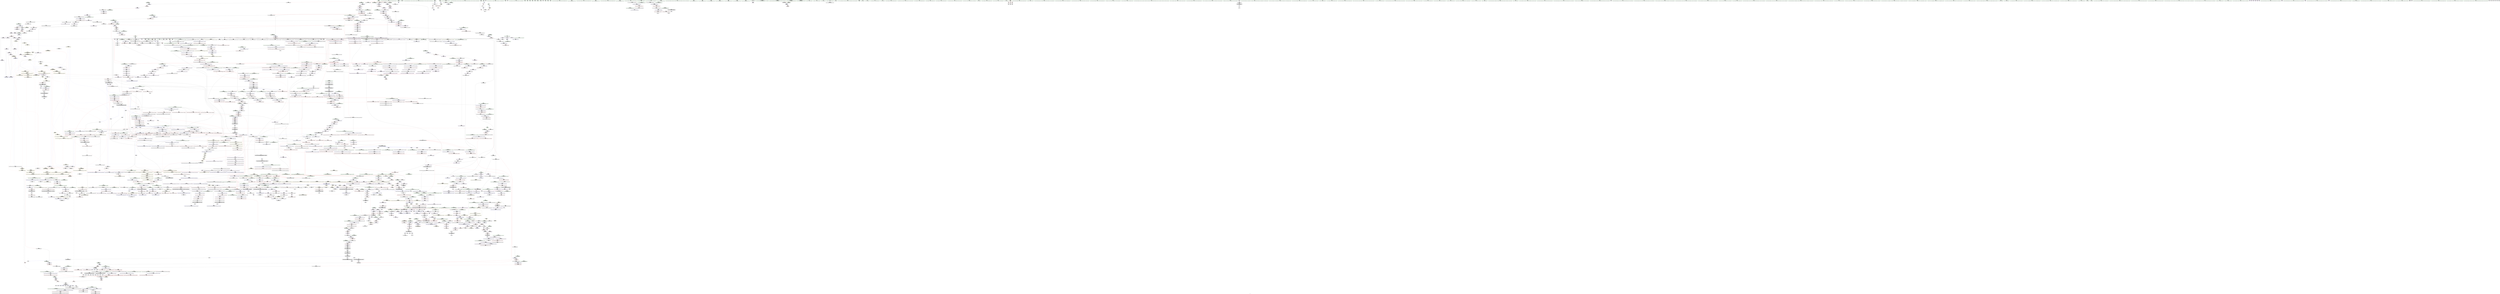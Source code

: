 digraph "SVFG" {
	label="SVFG";

	Node0x5644a9cf12f0 [shape=record,color=grey,label="{NodeID: 0\nNullPtr|{|<s48>203}}"];
	Node0x5644a9cf12f0 -> Node0x5644aa332600[style=solid];
	Node0x5644a9cf12f0 -> Node0x5644aa332700[style=solid];
	Node0x5644a9cf12f0 -> Node0x5644aa3327d0[style=solid];
	Node0x5644a9cf12f0 -> Node0x5644aa3328a0[style=solid];
	Node0x5644a9cf12f0 -> Node0x5644aa332970[style=solid];
	Node0x5644a9cf12f0 -> Node0x5644aa332a40[style=solid];
	Node0x5644a9cf12f0 -> Node0x5644aa332b10[style=solid];
	Node0x5644a9cf12f0 -> Node0x5644aa332be0[style=solid];
	Node0x5644a9cf12f0 -> Node0x5644aa332cb0[style=solid];
	Node0x5644a9cf12f0 -> Node0x5644aa332d80[style=solid];
	Node0x5644a9cf12f0 -> Node0x5644aa332e50[style=solid];
	Node0x5644a9cf12f0 -> Node0x5644aa332f20[style=solid];
	Node0x5644a9cf12f0 -> Node0x5644aa332ff0[style=solid];
	Node0x5644a9cf12f0 -> Node0x5644aa3330c0[style=solid];
	Node0x5644a9cf12f0 -> Node0x5644aa333190[style=solid];
	Node0x5644a9cf12f0 -> Node0x5644aa333260[style=solid];
	Node0x5644a9cf12f0 -> Node0x5644aa333330[style=solid];
	Node0x5644a9cf12f0 -> Node0x5644aa333400[style=solid];
	Node0x5644a9cf12f0 -> Node0x5644aa3334d0[style=solid];
	Node0x5644a9cf12f0 -> Node0x5644aa3335a0[style=solid];
	Node0x5644a9cf12f0 -> Node0x5644aa333670[style=solid];
	Node0x5644a9cf12f0 -> Node0x5644aa333740[style=solid];
	Node0x5644a9cf12f0 -> Node0x5644aa333810[style=solid];
	Node0x5644a9cf12f0 -> Node0x5644aa3338e0[style=solid];
	Node0x5644a9cf12f0 -> Node0x5644aa3339b0[style=solid];
	Node0x5644a9cf12f0 -> Node0x5644aa333a80[style=solid];
	Node0x5644a9cf12f0 -> Node0x5644aa333b50[style=solid];
	Node0x5644a9cf12f0 -> Node0x5644aa333c20[style=solid];
	Node0x5644a9cf12f0 -> Node0x5644aa333cf0[style=solid];
	Node0x5644a9cf12f0 -> Node0x5644aa333dc0[style=solid];
	Node0x5644a9cf12f0 -> Node0x5644aa333e90[style=solid];
	Node0x5644a9cf12f0 -> Node0x5644aa333f60[style=solid];
	Node0x5644a9cf12f0 -> Node0x5644aa334030[style=solid];
	Node0x5644a9cf12f0 -> Node0x5644aa334100[style=solid];
	Node0x5644a9cf12f0 -> Node0x5644aa3341d0[style=solid];
	Node0x5644a9cf12f0 -> Node0x5644aa3342a0[style=solid];
	Node0x5644a9cf12f0 -> Node0x5644aa334370[style=solid];
	Node0x5644a9cf12f0 -> Node0x5644aa36f850[style=solid];
	Node0x5644a9cf12f0 -> Node0x5644aa371420[style=solid];
	Node0x5644a9cf12f0 -> Node0x5644aa379480[style=solid];
	Node0x5644a9cf12f0 -> Node0x5644aa3adc40[style=solid];
	Node0x5644a9cf12f0 -> Node0x5644aa3addc0[style=solid];
	Node0x5644a9cf12f0 -> Node0x5644aa3adf40[style=solid];
	Node0x5644a9cf12f0 -> Node0x5644aa3ae3c0[style=solid];
	Node0x5644a9cf12f0 -> Node0x5644aa3ae6c0[style=solid];
	Node0x5644a9cf12f0 -> Node0x5644aa3aeb40[style=solid];
	Node0x5644a9cf12f0 -> Node0x5644aa3af140[style=solid];
	Node0x5644a9cf12f0 -> Node0x5644aa3af440[style=solid];
	Node0x5644a9cf12f0:s48 -> Node0x5644aa4d0ab0[style=solid,color=red];
	Node0x5644aa335650 [shape=record,color=black,label="{NodeID: 443\n520\<--519\n\<--\n_ZNSt8_Rb_treeIxxSt9_IdentityIxESt4lessIxESaIxEE8_M_eraseEPSt13_Rb_tree_nodeIxE\n|{<s0>49}}"];
	Node0x5644aa335650:s0 -> Node0x5644aa4d1600[style=solid,color=red];
	Node0x5644aa4c4580 [shape=record,color=black,label="{NodeID: 3100\n1410 = PHI(569, )\n}"];
	Node0x5644aa4c4580 -> Node0x5644aa376b10[style=solid];
	Node0x5644aa344ae0 [shape=record,color=red,label="{NodeID: 886\n845\<--844\n\<--_M_node\n_ZNKSt23_Rb_tree_const_iteratorIxEeqERKS0_\n}"];
	Node0x5644aa344ae0 -> Node0x5644aa3ae9c0[style=solid];
	Node0x5644aa37ace0 [shape=record,color=blue,label="{NodeID: 1329\n2071\<--2068\nthis.addr\<--this\n_ZNSt4pairIPSt18_Rb_tree_node_baseS1_EC2IRS1_Lb1EEEOT_RKS1_\n}"];
	Node0x5644aa37ace0 -> Node0x5644aa36cd50[style=dashed];
	Node0x5644aa32dab0 [shape=record,color=green,label="{NodeID: 222\n1182\<--1183\n_ZNSt8_Rb_treeIxxSt9_IdentityIxESt4lessIxESaIxEE6_M_endEv\<--_ZNSt8_Rb_treeIxxSt9_IdentityIxESt4lessIxESaIxEE6_M_endEv_field_insensitive\n}"];
	Node0x5644aa351070 [shape=record,color=purple,label="{NodeID: 665\n676\<--675\n_M_storage\<--this1\n_ZNSt13_Rb_tree_nodeIxE9_M_valptrEv\n|{<s0>62}}"];
	Node0x5644aa351070:s0 -> Node0x5644aa4d56a0[style=solid,color=red];
	Node0x5644aa4d6d40 [shape=record,color=black,label="{NodeID: 3322\n704 = PHI(697, )\n0th arg _ZN9__gnu_cxx16__aligned_membufIxE7_M_addrEv }"];
	Node0x5644aa4d6d40 -> Node0x5644aa372ae0[style=solid];
	Node0x5644aa419440 [shape=record,color=yellow,style=double,label="{NodeID: 2215\n94V_1 = ENCHI(MR_94V_0)\npts\{2250000 7830000 12840000 12860000 \}\nFun[_ZNKSt23_Rb_tree_const_iteratorIxEeqERKS0_]}"];
	Node0x5644aa419440 -> Node0x5644aa344ae0[style=dashed];
	Node0x5644aa36f950 [shape=record,color=blue,label="{NodeID: 1108\n63\<--9\nretval\<--\nmain\n}"];
	Node0x5644aa2d4990 [shape=record,color=green,label="{NodeID: 1\n7\<--1\n__dso_handle\<--dummyObj\nGlob }"];
	Node0x5644aa335720 [shape=record,color=black,label="{NodeID: 444\n540\<--539\n\<--_M_impl\n_ZNSt8_Rb_treeIxxSt9_IdentityIxESt4lessIxESaIxEE8_M_beginEv\n}"];
	Node0x5644aa335720 -> Node0x5644aa350b90[style=solid];
	Node0x5644aa4c4690 [shape=record,color=black,label="{NodeID: 3101\n1415 = PHI(559, )\n}"];
	Node0x5644aa4c4690 -> Node0x5644aa376be0[style=solid];
	Node0x5644aa344bb0 [shape=record,color=red,label="{NodeID: 887\n848\<--847\n\<--_M_node2\n_ZNKSt23_Rb_tree_const_iteratorIxEeqERKS0_\n}"];
	Node0x5644aa344bb0 -> Node0x5644aa3ae9c0[style=solid];
	Node0x5644aa429470 [shape=record,color=yellow,style=double,label="{NodeID: 2437\n67V_1 = ENCHI(MR_67V_0)\npts\{2770000 \}\nFun[_ZNSt4pairISt23_Rb_tree_const_iteratorIxEbEC2IRSt17_Rb_tree_iteratorIxERbLb1EEEOT_OT0_]|{<s0>155}}"];
	Node0x5644aa429470:s0 -> Node0x5644aa428d30[style=dashed,color=red];
	Node0x5644aa37adb0 [shape=record,color=blue,label="{NodeID: 1330\n2073\<--2069\n__x.addr\<--__x\n_ZNSt4pairIPSt18_Rb_tree_node_baseS1_EC2IRS1_Lb1EEEOT_RKS1_\n}"];
	Node0x5644aa37adb0 -> Node0x5644aa36ce20[style=dashed];
	Node0x5644aa32dbb0 [shape=record,color=green,label="{NodeID: 223\n1237\<--1238\n_ZNSt8_Rb_treeIxxSt9_IdentityIxESt4lessIxESaIxEE14_M_lower_boundEPSt13_Rb_tree_nodeIxEPSt18_Rb_tree_node_baseRKx\<--_ZNSt8_Rb_treeIxxSt9_IdentityIxESt4lessIxESaIxEE14_M_lower_boundEPSt13_Rb_tree_nodeIxEPSt18_Rb_tree_node_baseRKx_field_insensitive\n}"];
	Node0x5644aa351140 [shape=record,color=purple,label="{NodeID: 666\n709\<--708\n_M_storage\<--this1\n_ZN9__gnu_cxx16__aligned_membufIxE7_M_addrEv\n}"];
	Node0x5644aa351140 -> Node0x5644aa336350[style=solid];
	Node0x5644aa4d6e50 [shape=record,color=black,label="{NodeID: 3323\n427 = PHI(395, )\n0th arg _ZN9__gnu_cxx13new_allocatorISt13_Rb_tree_nodeIxEEC2Ev }"];
	Node0x5644aa4d6e50 -> Node0x5644aa371280[style=solid];
	Node0x5644aa4195b0 [shape=record,color=yellow,style=double,label="{NodeID: 2216\n96V_1 = ENCHI(MR_96V_0)\npts\{2270000 7850000 12900000 12940000 \}\nFun[_ZNKSt23_Rb_tree_const_iteratorIxEeqERKS0_]}"];
	Node0x5644aa4195b0 -> Node0x5644aa344bb0[style=dashed];
	Node0x5644aa36fa20 [shape=record,color=blue,label="{NodeID: 1109\n69\<--102\nnn\<--\nmain\n}"];
	Node0x5644aa36fa20 -> Node0x5644aa3f84a0[style=dashed];
	Node0x5644aa2d4a20 [shape=record,color=green,label="{NodeID: 2\n9\<--1\n\<--dummyObj\nCan only get source location for instruction, argument, global var or function.|{<s0>120}}"];
	Node0x5644aa2d4a20:s0 -> Node0x5644aa4cdc80[style=solid,color=red];
	Node0x5644aa3357f0 [shape=record,color=black,label="{NodeID: 445\n542\<--541\n\<--add.ptr\n_ZNSt8_Rb_treeIxxSt9_IdentityIxESt4lessIxESaIxEE8_M_beginEv\n}"];
	Node0x5644aa3357f0 -> Node0x5644aa350c60[style=solid];
	Node0x5644aa3357f0 -> Node0x5644aa350d30[style=solid];
	Node0x5644aa4c47a0 [shape=record,color=black,label="{NodeID: 3102\n171 = PHI(327, )\n}"];
	Node0x5644aa4c47a0 -> Node0x5644aa341610[style=solid];
	Node0x5644aa344c80 [shape=record,color=red,label="{NodeID: 888\n858\<--855\nthis1\<--this.addr\n_ZNKSt8_Rb_treeIxxSt9_IdentityIxESt4lessIxESaIxEE3endEv\n}"];
	Node0x5644aa344c80 -> Node0x5644aa351bd0[style=solid];
	Node0x5644aa429550 [shape=record,color=yellow,style=double,label="{NodeID: 2438\n69V_1 = ENCHI(MR_69V_0)\npts\{2770001 \}\nFun[_ZNSt4pairISt23_Rb_tree_const_iteratorIxEbEC2IRSt17_Rb_tree_iteratorIxERbLb1EEEOT_OT0_]}"];
	Node0x5644aa429550 -> Node0x5644aa36a8c0[style=dashed];
	Node0x5644aa37ae80 [shape=record,color=blue,label="{NodeID: 1331\n2075\<--2070\n__y.addr\<--__y\n_ZNSt4pairIPSt18_Rb_tree_node_baseS1_EC2IRS1_Lb1EEEOT_RKS1_\n}"];
	Node0x5644aa37ae80 -> Node0x5644aa36cef0[style=dashed];
	Node0x5644aa32dcb0 [shape=record,color=green,label="{NodeID: 224\n1245\<--1246\n_ZNSt8_Rb_treeIxxSt9_IdentityIxESt4lessIxESaIxEE14_M_upper_boundEPSt13_Rb_tree_nodeIxEPSt18_Rb_tree_node_baseRKx\<--_ZNSt8_Rb_treeIxxSt9_IdentityIxESt4lessIxESaIxEE14_M_upper_boundEPSt13_Rb_tree_nodeIxEPSt18_Rb_tree_node_baseRKx_field_insensitive\n}"];
	Node0x5644aa351210 [shape=record,color=purple,label="{NodeID: 667\n820\<--776\ncoerce.dive10\<--retval\n_ZNKSt8_Rb_treeIxxSt9_IdentityIxESt4lessIxESaIxEE4findERKx\n}"];
	Node0x5644aa351210 -> Node0x5644aa373570[style=solid];
	Node0x5644aa4d6f60 [shape=record,color=black,label="{NodeID: 3324\n2109 = PHI(1933, )\n0th arg _ZNKSt8_Rb_treeIxxSt9_IdentityIxESt4lessIxESaIxEE11_Alloc_nodeclIRKxEEPSt13_Rb_tree_nodeIxEOT_ }"];
	Node0x5644aa4d6f60 -> Node0x5644aa37b290[style=solid];
	Node0x5644aa36faf0 [shape=record,color=blue,label="{NodeID: 1110\n73\<--9\ni\<--\nmain\n}"];
	Node0x5644aa36faf0 -> Node0x5644aa3412d0[style=dashed];
	Node0x5644aa36faf0 -> Node0x5644aa3413a0[style=dashed];
	Node0x5644aa36faf0 -> Node0x5644aa36ff00[style=dashed];
	Node0x5644aa36faf0 -> Node0x5644aa3f8590[style=dashed];
	Node0x5644aa2d4cd0 [shape=record,color=green,label="{NodeID: 3\n13\<--1\n.str\<--dummyObj\nGlob }"];
	Node0x5644aa3358c0 [shape=record,color=black,label="{NodeID: 446\n546\<--545\n\<--\n_ZNSt8_Rb_treeIxxSt9_IdentityIxESt4lessIxESaIxEE8_M_beginEv\n}"];
	Node0x5644aa3358c0 -> Node0x5644aa335990[style=solid];
	Node0x5644aa4c48e0 [shape=record,color=black,label="{NodeID: 3103\n175 = PHI()\n}"];
	Node0x5644aa344d50 [shape=record,color=red,label="{NodeID: 889\n868\<--867\n\<--coerce.dive\n_ZNKSt8_Rb_treeIxxSt9_IdentityIxESt4lessIxESaIxEE3endEv\n}"];
	Node0x5644aa344d50 -> Node0x5644aa347270[style=solid];
	Node0x5644aa37af50 [shape=record,color=blue,label="{NodeID: 1332\n2082\<--2085\nfirst\<--\n_ZNSt4pairIPSt18_Rb_tree_node_baseS1_EC2IRS1_Lb1EEEOT_RKS1_\n|{<s0>171}}"];
	Node0x5644aa37af50:s0 -> Node0x5644aa4027a0[style=dashed,color=blue];
	Node0x5644aa32ddb0 [shape=record,color=green,label="{NodeID: 225\n1250\<--1251\n_ZNSt4pairISt17_Rb_tree_iteratorIxES1_EC2IS1_S1_Lb1EEEOT_OT0_\<--_ZNSt4pairISt17_Rb_tree_iteratorIxES1_EC2IS1_S1_Lb1EEEOT_OT0__field_insensitive\n}"];
	Node0x5644aa3512e0 [shape=record,color=purple,label="{NodeID: 668\n831\<--776\ncoerce.dive11\<--retval\n_ZNKSt8_Rb_treeIxxSt9_IdentityIxESt4lessIxESaIxEE4findERKx\n}"];
	Node0x5644aa3512e0 -> Node0x5644aa344870[style=solid];
	Node0x5644aa4d7070 [shape=record,color=black,label="{NodeID: 3325\n2110 = PHI(1935, )\n1st arg _ZNKSt8_Rb_treeIxxSt9_IdentityIxESt4lessIxESaIxEE11_Alloc_nodeclIRKxEEPSt13_Rb_tree_nodeIxEOT_ }"];
	Node0x5644aa4d7070 -> Node0x5644aa37b360[style=solid];
	Node0x5644aa36fbc0 [shape=record,color=blue,label="{NodeID: 1111\n75\<--132\nexn.slot\<--\nmain\n}"];
	Node0x5644aa36fbc0 -> Node0x5644aa341470[style=dashed];
	Node0x5644aa2d4d60 [shape=record,color=green,label="{NodeID: 4\n15\<--1\n.str.1\<--dummyObj\nGlob }"];
	Node0x5644aa335990 [shape=record,color=black,label="{NodeID: 447\n533\<--546\n_ZNSt8_Rb_treeIxxSt9_IdentityIxESt4lessIxESaIxEE8_M_beginEv_ret\<--\n_ZNSt8_Rb_treeIxxSt9_IdentityIxESt4lessIxESaIxEE8_M_beginEv\n|{<s0>42|<s1>96|<s2>138|<s3>157}}"];
	Node0x5644aa335990:s0 -> Node0x5644aa4c5330[style=solid,color=blue];
	Node0x5644aa335990:s1 -> Node0x5644aa4c8ca0[style=solid,color=blue];
	Node0x5644aa335990:s2 -> Node0x5644aa4c5ae0[style=solid,color=blue];
	Node0x5644aa335990:s3 -> Node0x5644aa4cb1e0[style=solid,color=blue];
	Node0x5644aa4c49b0 [shape=record,color=black,label="{NodeID: 3104\n179 = PHI()\n}"];
	Node0x5644aa344e20 [shape=record,color=red,label="{NodeID: 890\n889\<--877\nthis1\<--this.addr\n_ZNKSt8_Rb_treeIxxSt9_IdentityIxESt4lessIxESaIxEE14_M_lower_boundEPKSt13_Rb_tree_nodeIxEPKSt18_Rb_tree_node_baseRKx\n}"];
	Node0x5644aa344e20 -> Node0x5644aa351f10[style=solid];
	Node0x5644aa37b020 [shape=record,color=blue,label="{NodeID: 1333\n2087\<--2089\nsecond\<--\n_ZNSt4pairIPSt18_Rb_tree_node_baseS1_EC2IRS1_Lb1EEEOT_RKS1_\n|{<s0>171}}"];
	Node0x5644aa37b020:s0 -> Node0x5644aa4027a0[style=dashed,color=blue];
	Node0x5644aa32deb0 [shape=record,color=green,label="{NodeID: 226\n1257\<--1258\n_ZNSt17_Rb_tree_iteratorIxEC2EPSt18_Rb_tree_node_base\<--_ZNSt17_Rb_tree_iteratorIxEC2EPSt18_Rb_tree_node_base_field_insensitive\n}"];
	Node0x5644aa3513b0 [shape=record,color=purple,label="{NodeID: 669\n799\<--782\ncoerce.dive\<--__j\n_ZNKSt8_Rb_treeIxxSt9_IdentityIxESt4lessIxESaIxEE4findERKx\n}"];
	Node0x5644aa3513b0 -> Node0x5644aa3733d0[style=solid];
	Node0x5644aa4d7180 [shape=record,color=black,label="{NodeID: 3326\n328 = PHI(81, )\n0th arg _ZNKSt23_Rb_tree_const_iteratorIxEdeEv }"];
	Node0x5644aa4d7180 -> Node0x5644aa370c00[style=solid];
	Node0x5644aa36fc90 [shape=record,color=blue,label="{NodeID: 1112\n77\<--134\nehselector.slot\<--\nmain\n}"];
	Node0x5644aa36fc90 -> Node0x5644aa341540[style=dashed];
	Node0x5644aa2d4df0 [shape=record,color=green,label="{NodeID: 5\n17\<--1\nstdin\<--dummyObj\nGlob }"];
	Node0x5644aa335a60 [shape=record,color=black,label="{NodeID: 448\n554\<--553\n\<--this1\n_ZNSt8_Rb_treeIxxSt9_IdentityIxESt4lessIxESaIxEE13_Rb_tree_implIS3_Lb1EED2Ev\n|{<s0>51}}"];
	Node0x5644aa335a60:s0 -> Node0x5644aa4cf560[style=solid,color=red];
	Node0x5644aa4c4a80 [shape=record,color=black,label="{NodeID: 3105\n677 = PHI(692, )\n}"];
	Node0x5644aa4c4a80 -> Node0x5644aa3360e0[style=solid];
	Node0x5644aa344ef0 [shape=record,color=red,label="{NodeID: 891\n891\<--879\n\<--__x.addr\n_ZNKSt8_Rb_treeIxxSt9_IdentityIxESt4lessIxESaIxEE14_M_lower_boundEPKSt13_Rb_tree_nodeIxEPKSt18_Rb_tree_node_baseRKx\n}"];
	Node0x5644aa344ef0 -> Node0x5644aa3adc40[style=solid];
	Node0x5644aa37b0f0 [shape=record,color=blue,label="{NodeID: 1334\n2094\<--2093\n__t.addr\<--__t\n_ZSt7forwardIRPSt13_Rb_tree_nodeIxEEOT_RNSt16remove_referenceIS4_E4typeE\n}"];
	Node0x5644aa37b0f0 -> Node0x5644aa36d160[style=dashed];
	Node0x5644aa32dfb0 [shape=record,color=green,label="{NodeID: 227\n1268\<--1269\nthis.addr\<--this.addr_field_insensitive\n_ZNKSt8_Rb_treeIxxSt9_IdentityIxESt4lessIxESaIxEE4sizeEv\n}"];
	Node0x5644aa32dfb0 -> Node0x5644aa367800[style=solid];
	Node0x5644aa32dfb0 -> Node0x5644aa375e10[style=solid];
	Node0x5644aa351480 [shape=record,color=purple,label="{NodeID: 670\n810\<--782\n_M_node\<--__j\n_ZNKSt8_Rb_treeIxxSt9_IdentityIxESt4lessIxESaIxEE4findERKx\n}"];
	Node0x5644aa351480 -> Node0x5644aa3447a0[style=solid];
	Node0x5644aa4d7290 [shape=record,color=black,label="{NodeID: 3327\n2156 = PHI(2142, )\n0th arg _ZNSt8_Rb_treeIxxSt9_IdentityIxESt4lessIxESaIxEE11_M_get_nodeEv }"];
	Node0x5644aa4d7290 -> Node0x5644aa37b6a0[style=solid];
	Node0x5644aa36fd60 [shape=record,color=blue,label="{NodeID: 1113\n144\<--145\n\<--\nmain\n}"];
	Node0x5644aa36fd60 -> Node0x5644aa40efa0[style=dashed];
	Node0x5644aa2d4e80 [shape=record,color=green,label="{NodeID: 6\n18\<--1\n.str.2\<--dummyObj\nGlob }"];
	Node0x5644aa335b30 [shape=record,color=black,label="{NodeID: 449\n567\<--566\n\<--\n_ZNSt8_Rb_treeIxxSt9_IdentityIxESt4lessIxESaIxEE8_S_rightEPSt18_Rb_tree_node_base\n}"];
	Node0x5644aa335b30 -> Node0x5644aa335c00[style=solid];
	Node0x5644aa4c4c20 [shape=record,color=black,label="{NodeID: 3106\n698 = PHI(703, )\n}"];
	Node0x5644aa4c4c20 -> Node0x5644aa3361b0[style=solid];
	Node0x5644aa344fc0 [shape=record,color=red,label="{NodeID: 892\n897\<--879\n\<--__x.addr\n_ZNKSt8_Rb_treeIxxSt9_IdentityIxESt4lessIxESaIxEE14_M_lower_boundEPKSt13_Rb_tree_nodeIxEPKSt18_Rb_tree_node_baseRKx\n|{<s0>77}}"];
	Node0x5644aa344fc0:s0 -> Node0x5644aa4d90c0[style=solid,color=red];
	Node0x5644aa37b1c0 [shape=record,color=blue,label="{NodeID: 1335\n2101\<--2100\n__t.addr\<--__t\n_ZSt7forwardIRPSt18_Rb_tree_node_baseEOT_RNSt16remove_referenceIS3_E4typeE\n}"];
	Node0x5644aa37b1c0 -> Node0x5644aa36d230[style=dashed];
	Node0x5644aa32e080 [shape=record,color=green,label="{NodeID: 228\n1283\<--1284\n__first\<--__first_field_insensitive\n_ZNSt8_Rb_treeIxxSt9_IdentityIxESt4lessIxESaIxEE12_M_erase_auxESt23_Rb_tree_const_iteratorIxES7_\n|{|<s1>114|<s2>119|<s3>120}}"];
	Node0x5644aa32e080 -> Node0x5644aa3536a0[style=solid];
	Node0x5644aa32e080:s1 -> Node0x5644aa4ce470[style=solid,color=red];
	Node0x5644aa32e080:s2 -> Node0x5644aa4d97d0[style=solid,color=red];
	Node0x5644aa32e080:s3 -> Node0x5644aa4cdb70[style=solid,color=red];
	Node0x5644aa351550 [shape=record,color=purple,label="{NodeID: 671\n802\<--784\ncoerce.dive5\<--ref.tmp\n_ZNKSt8_Rb_treeIxxSt9_IdentityIxESt4lessIxESaIxEE4findERKx\n}"];
	Node0x5644aa351550 -> Node0x5644aa3734a0[style=solid];
	Node0x5644aa4d73a0 [shape=record,color=black,label="{NodeID: 3328\n347 = PHI(71, 71, )\n0th arg _ZNSt3setIxSt4lessIxESaIxEED2Ev }"];
	Node0x5644aa4d73a0 -> Node0x5644aa370cd0[style=solid];
	Node0x5644aa36fe30 [shape=record,color=blue,label="{NodeID: 1114\n147\<--148\n\<--\nmain\n}"];
	Node0x5644aa36fe30 -> Node0x5644aa40f4a0[style=dashed];
	Node0x5644aa2d56c0 [shape=record,color=green,label="{NodeID: 7\n20\<--1\n.str.3\<--dummyObj\nGlob }"];
	Node0x5644aa335c00 [shape=record,color=black,label="{NodeID: 450\n559\<--567\n_ZNSt8_Rb_treeIxxSt9_IdentityIxESt4lessIxESaIxEE8_S_rightEPSt18_Rb_tree_node_base_ret\<--\n_ZNSt8_Rb_treeIxxSt9_IdentityIxESt4lessIxESaIxEE8_S_rightEPSt18_Rb_tree_node_base\n|{<s0>47|<s1>100|<s2>105|<s3>125|<s4>130|<s5>162}}"];
	Node0x5644aa335c00:s0 -> Node0x5644aa4c54a0[style=solid,color=blue];
	Node0x5644aa335c00:s1 -> Node0x5644aa4c9200[style=solid,color=blue];
	Node0x5644aa335c00:s2 -> Node0x5644aa4c97e0[style=solid,color=blue];
	Node0x5644aa335c00:s3 -> Node0x5644aa4c4690[style=solid,color=blue];
	Node0x5644aa335c00:s4 -> Node0x5644aa4ca710[style=solid,color=blue];
	Node0x5644aa335c00:s5 -> Node0x5644aa4cb850[style=solid,color=blue];
	Node0x5644aa4c4d60 [shape=record,color=black,label="{NodeID: 3107\n263 = PHI(1101, )\n}"];
	Node0x5644aa4c4d60 -> Node0x5644aa334bc0[style=solid];
	Node0x5644aa345090 [shape=record,color=red,label="{NodeID: 893\n904\<--879\n\<--__x.addr\n_ZNKSt8_Rb_treeIxxSt9_IdentityIxESt4lessIxESaIxEE14_M_lower_boundEPKSt13_Rb_tree_nodeIxEPKSt18_Rb_tree_node_baseRKx\n}"];
	Node0x5644aa345090 -> Node0x5644aa347410[style=solid];
	Node0x5644aa37b290 [shape=record,color=blue,label="{NodeID: 1336\n2111\<--2109\nthis.addr\<--this\n_ZNKSt8_Rb_treeIxxSt9_IdentityIxESt4lessIxESaIxEE11_Alloc_nodeclIRKxEEPSt13_Rb_tree_nodeIxEOT_\n}"];
	Node0x5644aa37b290 -> Node0x5644aa36d300[style=dashed];
	Node0x5644aa3365f0 [shape=record,color=green,label="{NodeID: 229\n1285\<--1286\n__last\<--__last_field_insensitive\n_ZNSt8_Rb_treeIxxSt9_IdentityIxESt4lessIxESaIxEE12_M_erase_auxESt23_Rb_tree_const_iteratorIxES7_\n|{|<s1>117|<s2>119}}"];
	Node0x5644aa3365f0 -> Node0x5644aa353770[style=solid];
	Node0x5644aa3365f0:s1 -> Node0x5644aa4ce470[style=solid,color=red];
	Node0x5644aa3365f0:s2 -> Node0x5644aa4d98e0[style=solid,color=red];
	Node0x5644aa351620 [shape=record,color=purple,label="{NodeID: 672\n806\<--788\n_M_impl\<--this1\n_ZNKSt8_Rb_treeIxxSt9_IdentityIxESt4lessIxESaIxEE4findERKx\n}"];
	Node0x5644aa351620 -> Node0x5644aa346e60[style=solid];
	Node0x5644aa4d74f0 [shape=record,color=black,label="{NodeID: 3329\n767 = PHI(761, )\n0th arg _ZN9__gnu_cxx13new_allocatorISt13_Rb_tree_nodeIxEED2Ev }"];
	Node0x5644aa4d74f0 -> Node0x5644aa373160[style=solid];
	Node0x5644aa36ff00 [shape=record,color=blue,label="{NodeID: 1115\n73\<--153\ni\<--inc\nmain\n}"];
	Node0x5644aa36ff00 -> Node0x5644aa3412d0[style=dashed];
	Node0x5644aa36ff00 -> Node0x5644aa3413a0[style=dashed];
	Node0x5644aa36ff00 -> Node0x5644aa36ff00[style=dashed];
	Node0x5644aa36ff00 -> Node0x5644aa3f8590[style=dashed];
	Node0x5644aa2d5780 [shape=record,color=green,label="{NodeID: 8\n22\<--1\n.str.4\<--dummyObj\nGlob }"];
	Node0x5644aa335cd0 [shape=record,color=black,label="{NodeID: 451\n577\<--576\n\<--\n_ZNSt8_Rb_treeIxxSt9_IdentityIxESt4lessIxESaIxEE7_S_leftEPSt18_Rb_tree_node_base\n}"];
	Node0x5644aa335cd0 -> Node0x5644aa335da0[style=solid];
	Node0x5644aa4c4ea0 [shape=record,color=black,label="{NodeID: 3108\n283 = PHI(1664, )\n}"];
	Node0x5644aa345160 [shape=record,color=red,label="{NodeID: 894\n907\<--879\n\<--__x.addr\n_ZNKSt8_Rb_treeIxxSt9_IdentityIxESt4lessIxESaIxEE14_M_lower_boundEPKSt13_Rb_tree_nodeIxEPKSt18_Rb_tree_node_baseRKx\n}"];
	Node0x5644aa345160 -> Node0x5644aa3474e0[style=solid];
	Node0x5644aa37b360 [shape=record,color=blue,label="{NodeID: 1337\n2113\<--2110\n__arg.addr\<--__arg\n_ZNKSt8_Rb_treeIxxSt9_IdentityIxESt4lessIxESaIxEE11_Alloc_nodeclIRKxEEPSt13_Rb_tree_nodeIxEOT_\n}"];
	Node0x5644aa37b360 -> Node0x5644aa36d3d0[style=dashed];
	Node0x5644aa3366c0 [shape=record,color=green,label="{NodeID: 230\n1287\<--1288\nthis.addr\<--this.addr_field_insensitive\n_ZNSt8_Rb_treeIxxSt9_IdentityIxESt4lessIxESaIxEE12_M_erase_auxESt23_Rb_tree_const_iteratorIxES7_\n}"];
	Node0x5644aa3366c0 -> Node0x5644aa3679a0[style=solid];
	Node0x5644aa3366c0 -> Node0x5644aa376080[style=solid];
	Node0x5644aa3516f0 [shape=record,color=purple,label="{NodeID: 673\n808\<--807\n_M_key_compare\<--\n_ZNKSt8_Rb_treeIxxSt9_IdentityIxESt4lessIxESaIxEE4findERKx\n|{<s0>73}}"];
	Node0x5644aa3516f0:s0 -> Node0x5644aa4aa8b0[style=solid,color=red];
	Node0x5644aa4d7600 [shape=record,color=black,label="{NodeID: 3330\n1346 = PHI(1112, 1114, 1289, 1293, 1753, )\n0th arg _ZNSt23_Rb_tree_const_iteratorIxEC2ERKSt17_Rb_tree_iteratorIxE }"];
	Node0x5644aa4d7600 -> Node0x5644aa3763c0[style=solid];
	Node0x5644aa36ffd0 [shape=record,color=blue,label="{NodeID: 1116\n169\<--166\ncoerce.dive\<--call21\nmain\n|{|<s1>18}}"];
	Node0x5644aa36ffd0 -> Node0x5644aa3fcdd0[style=dashed];
	Node0x5644aa36ffd0:s1 -> Node0x5644aa4284b0[style=dashed,color=red];
	Node0x5644aa2d5840 [shape=record,color=green,label="{NodeID: 9\n24\<--1\nstdout\<--dummyObj\nGlob }"];
	Node0x5644aa335da0 [shape=record,color=black,label="{NodeID: 452\n569\<--577\n_ZNSt8_Rb_treeIxxSt9_IdentityIxESt4lessIxESaIxEE7_S_leftEPSt18_Rb_tree_node_base_ret\<--\n_ZNSt8_Rb_treeIxxSt9_IdentityIxESt4lessIxESaIxEE7_S_leftEPSt18_Rb_tree_node_base\n|{<s0>49|<s1>103|<s2>104|<s3>124|<s4>129|<s5>161}}"];
	Node0x5644aa335da0:s0 -> Node0x5644aa4c55e0[style=solid,color=blue];
	Node0x5644aa335da0:s1 -> Node0x5644aa4c95c0[style=solid,color=blue];
	Node0x5644aa335da0:s2 -> Node0x5644aa4c96d0[style=solid,color=blue];
	Node0x5644aa335da0:s3 -> Node0x5644aa4c4580[style=solid,color=blue];
	Node0x5644aa335da0:s4 -> Node0x5644aa4ca600[style=solid,color=blue];
	Node0x5644aa335da0:s5 -> Node0x5644aa4cb740[style=solid,color=blue];
	Node0x5644aa4c4fb0 [shape=record,color=black,label="{NodeID: 3109\n319 = PHI(2358, )\n}"];
	Node0x5644aa4c4fb0 -> Node0x5644aa370b30[style=solid];
	Node0x5644aa345230 [shape=record,color=red,label="{NodeID: 895\n914\<--879\n\<--__x.addr\n_ZNKSt8_Rb_treeIxxSt9_IdentityIxESt4lessIxESaIxEE14_M_lower_boundEPKSt13_Rb_tree_nodeIxEPKSt18_Rb_tree_node_baseRKx\n}"];
	Node0x5644aa345230 -> Node0x5644aa3475b0[style=solid];
	Node0x5644aa429ba0 [shape=record,color=yellow,style=double,label="{NodeID: 2445\n208V_1 = ENCHI(MR_208V_0)\npts\{1779 \}\nFun[_ZNSt4pairIPSt18_Rb_tree_node_baseS1_EC2IRPSt13_Rb_tree_nodeIxERS1_Lb1EEEOT_OT0_]}"];
	Node0x5644aa429ba0 -> Node0x5644aa36ca10[style=dashed];
	Node0x5644aa37b430 [shape=record,color=blue,label="{NodeID: 1338\n2134\<--2132\nthis.addr\<--this\n_ZNSt8_Rb_treeIxxSt9_IdentityIxESt4lessIxESaIxEE14_M_create_nodeIJRKxEEEPSt13_Rb_tree_nodeIxEDpOT_\n}"];
	Node0x5644aa37b430 -> Node0x5644aa36d570[style=dashed];
	Node0x5644aa336790 [shape=record,color=green,label="{NodeID: 231\n1289\<--1290\nref.tmp\<--ref.tmp_field_insensitive\n_ZNSt8_Rb_treeIxxSt9_IdentityIxESt4lessIxESaIxEE12_M_erase_auxESt23_Rb_tree_const_iteratorIxES7_\n|{<s0>113|<s1>114}}"];
	Node0x5644aa336790:s0 -> Node0x5644aa4d7600[style=solid,color=red];
	Node0x5644aa336790:s1 -> Node0x5644aa4ce640[style=solid,color=red];
	Node0x5644aa3517c0 [shape=record,color=purple,label="{NodeID: 674\n2384\<--823\noffset_0\<--\n}"];
	Node0x5644aa3517c0 -> Node0x5644aa373640[style=solid];
	Node0x5644aa4d78a0 [shape=record,color=black,label="{NodeID: 3331\n1347 = PHI(1134, 1138, 1291, 1295, 1755, )\n1st arg _ZNSt23_Rb_tree_const_iteratorIxEC2ERKSt17_Rb_tree_iteratorIxE }"];
	Node0x5644aa4d78a0 -> Node0x5644aa376490[style=solid];
	Node0x5644aa3700a0 [shape=record,color=blue,label="{NodeID: 1117\n69\<--183\nnn\<--inc28\nmain\n}"];
	Node0x5644aa3700a0 -> Node0x5644aa3f84a0[style=dashed];
	Node0x5644aa2d5900 [shape=record,color=green,label="{NodeID: 10\n25\<--1\n_ZSt3cin\<--dummyObj\nGlob }"];
	Node0x5644aa335e70 [shape=record,color=black,label="{NodeID: 453\n655\<--654\n\<--\n_ZNSt16allocator_traitsISaISt13_Rb_tree_nodeIxEEE7destroyIxEEvRS2_PT_\n|{<s0>61}}"];
	Node0x5644aa335e70:s0 -> Node0x5644aa4da3b0[style=solid,color=red];
	Node0x5644aa4c5120 [shape=record,color=black,label="{NodeID: 3110\n336 = PHI(1061, )\n}"];
	Node0x5644aa4c5120 -> Node0x5644aa3350a0[style=solid];
	Node0x5644aa345300 [shape=record,color=red,label="{NodeID: 896\n922\<--881\n\<--__y.addr\n_ZNKSt8_Rb_treeIxxSt9_IdentityIxESt4lessIxESaIxEE14_M_lower_boundEPKSt13_Rb_tree_nodeIxEPKSt18_Rb_tree_node_baseRKx\n|{<s0>81}}"];
	Node0x5644aa345300:s0 -> Node0x5644aa4d45c0[style=solid,color=red];
	Node0x5644aa37b500 [shape=record,color=blue,label="{NodeID: 1339\n2136\<--2133\n__args.addr\<--__args\n_ZNSt8_Rb_treeIxxSt9_IdentityIxESt4lessIxESaIxEE14_M_create_nodeIJRKxEEEPSt13_Rb_tree_nodeIxEDpOT_\n}"];
	Node0x5644aa37b500 -> Node0x5644aa36d640[style=dashed];
	Node0x5644aa336860 [shape=record,color=green,label="{NodeID: 232\n1291\<--1292\nref.tmp3\<--ref.tmp3_field_insensitive\n_ZNSt8_Rb_treeIxxSt9_IdentityIxESt4lessIxESaIxEE12_M_erase_auxESt23_Rb_tree_const_iteratorIxES7_\n|{|<s1>113}}"];
	Node0x5644aa336860 -> Node0x5644aa353840[style=solid];
	Node0x5644aa336860:s1 -> Node0x5644aa4d78a0[style=solid,color=red];
	Node0x5644aa351890 [shape=record,color=purple,label="{NodeID: 675\n2385\<--824\noffset_0\<--\n}"];
	Node0x5644aa351890 -> Node0x5644aa36f040[style=solid];
	Node0x5644aa4d7ae0 [shape=record,color=black,label="{NodeID: 3332\n454 = PHI(341, 423, 494, 621, 642, 1577, 2226, )\n0th arg __clang_call_terminate }"];
	Node0x5644aa370170 [shape=record,color=blue,label="{NodeID: 1118\n201\<--200\nthis.addr\<--this\n_ZNSt3setIxSt4lessIxESaIxEEC2Ev\n}"];
	Node0x5644aa370170 -> Node0x5644aa3416e0[style=dashed];
	Node0x5644aa2d5a00 [shape=record,color=green,label="{NodeID: 11\n26\<--1\n_ZSt4cout\<--dummyObj\nGlob }"];
	Node0x5644aa335f40 [shape=record,color=black,label="{NodeID: 454\n668\<--667\n\<--_M_impl\n_ZNSt8_Rb_treeIxxSt9_IdentityIxESt4lessIxESaIxEE21_M_get_Node_allocatorEv\n}"];
	Node0x5644aa335f40 -> Node0x5644aa336010[style=solid];
	Node0x5644aa4c5260 [shape=record,color=black,label="{NodeID: 3111\n455 = PHI()\n}"];
	Node0x5644aa3453d0 [shape=record,color=red,label="{NodeID: 897\n901\<--883\n\<--__k.addr\n_ZNKSt8_Rb_treeIxxSt9_IdentityIxESt4lessIxESaIxEE14_M_lower_boundEPKSt13_Rb_tree_nodeIxEPKSt18_Rb_tree_node_baseRKx\n|{<s0>78}}"];
	Node0x5644aa3453d0:s0 -> Node0x5644aa4bf070[style=solid,color=red];
	Node0x5644aa37b5d0 [shape=record,color=blue,label="{NodeID: 1340\n2138\<--2143\n__tmp\<--call\n_ZNSt8_Rb_treeIxxSt9_IdentityIxESt4lessIxESaIxEE14_M_create_nodeIJRKxEEEPSt13_Rb_tree_nodeIxEDpOT_\n}"];
	Node0x5644aa37b5d0 -> Node0x5644aa36d710[style=dashed];
	Node0x5644aa37b5d0 -> Node0x5644aa36d7e0[style=dashed];
	Node0x5644aa336930 [shape=record,color=green,label="{NodeID: 233\n1293\<--1294\nref.tmp6\<--ref.tmp6_field_insensitive\n_ZNSt8_Rb_treeIxxSt9_IdentityIxESt4lessIxESaIxEE12_M_erase_auxESt23_Rb_tree_const_iteratorIxES7_\n|{<s0>116|<s1>117}}"];
	Node0x5644aa336930:s0 -> Node0x5644aa4d7600[style=solid,color=red];
	Node0x5644aa336930:s1 -> Node0x5644aa4ce640[style=solid,color=red];
	Node0x5644aa351960 [shape=record,color=purple,label="{NodeID: 676\n844\<--843\n_M_node\<--this1\n_ZNKSt23_Rb_tree_const_iteratorIxEeqERKS0_\n}"];
	Node0x5644aa351960 -> Node0x5644aa344ae0[style=solid];
	Node0x5644aa4d7ec0 [shape=record,color=black,label="{NodeID: 3333\n599 = PHI(588, )\n0th arg _ZNSt8_Rb_treeIxxSt9_IdentityIxESt4lessIxESaIxEE15_M_destroy_nodeEPSt13_Rb_tree_nodeIxE }"];
	Node0x5644aa4d7ec0 -> Node0x5644aa3721f0[style=solid];
	Node0x5644aa370240 [shape=record,color=blue,label="{NodeID: 1119\n220\<--218\nthis.addr\<--this\n_ZNKSt3setIxSt4lessIxESaIxEE5countERKx\n}"];
	Node0x5644aa370240 -> Node0x5644aa3417b0[style=dashed];
	Node0x5644aa2d5b00 [shape=record,color=green,label="{NodeID: 12\n27\<--1\n.str.5\<--dummyObj\nGlob }"];
	Node0x5644aa336010 [shape=record,color=black,label="{NodeID: 455\n661\<--668\n_ZNSt8_Rb_treeIxxSt9_IdentityIxESt4lessIxESaIxEE21_M_get_Node_allocatorEv_ret\<--\n_ZNSt8_Rb_treeIxxSt9_IdentityIxESt4lessIxESaIxEE21_M_get_Node_allocatorEv\n|{<s0>54|<s1>58|<s2>192|<s3>194}}"];
	Node0x5644aa336010:s0 -> Node0x5644aa4c5720[style=solid,color=blue];
	Node0x5644aa336010:s1 -> Node0x5644aa4c59a0[style=solid,color=blue];
	Node0x5644aa336010:s2 -> Node0x5644aa4cc1e0[style=solid,color=blue];
	Node0x5644aa336010:s3 -> Node0x5644aa4cc460[style=solid,color=blue];
	Node0x5644aa4c5330 [shape=record,color=black,label="{NodeID: 3112\n475 = PHI(533, )\n|{<s0>43}}"];
	Node0x5644aa4c5330:s0 -> Node0x5644aa4d2a80[style=solid,color=red];
	Node0x5644aa3454a0 [shape=record,color=red,label="{NodeID: 898\n925\<--924\n\<--coerce.dive\n_ZNKSt8_Rb_treeIxxSt9_IdentityIxESt4lessIxESaIxEE14_M_lower_boundEPKSt13_Rb_tree_nodeIxEPKSt18_Rb_tree_node_baseRKx\n}"];
	Node0x5644aa3454a0 -> Node0x5644aa347680[style=solid];
	Node0x5644aa37b6a0 [shape=record,color=blue,label="{NodeID: 1341\n2157\<--2156\nthis.addr\<--this\n_ZNSt8_Rb_treeIxxSt9_IdentityIxESt4lessIxESaIxEE11_M_get_nodeEv\n}"];
	Node0x5644aa37b6a0 -> Node0x5644aa36d8b0[style=dashed];
	Node0x5644aa336a00 [shape=record,color=green,label="{NodeID: 234\n1295\<--1296\nref.tmp7\<--ref.tmp7_field_insensitive\n_ZNSt8_Rb_treeIxxSt9_IdentityIxESt4lessIxESaIxEE12_M_erase_auxESt23_Rb_tree_const_iteratorIxES7_\n|{|<s1>116}}"];
	Node0x5644aa336a00 -> Node0x5644aa353910[style=solid];
	Node0x5644aa336a00:s1 -> Node0x5644aa4d78a0[style=solid,color=red];
	Node0x5644aa351a30 [shape=record,color=purple,label="{NodeID: 677\n847\<--846\n_M_node2\<--\n_ZNKSt23_Rb_tree_const_iteratorIxEeqERKS0_\n}"];
	Node0x5644aa351a30 -> Node0x5644aa344bb0[style=solid];
	Node0x5644aa4d7fd0 [shape=record,color=black,label="{NodeID: 3334\n600 = PHI(589, )\n1st arg _ZNSt8_Rb_treeIxxSt9_IdentityIxESt4lessIxESaIxEE15_M_destroy_nodeEPSt13_Rb_tree_nodeIxE }"];
	Node0x5644aa4d7fd0 -> Node0x5644aa3722c0[style=solid];
	Node0x5644aa370310 [shape=record,color=blue,label="{NodeID: 1120\n222\<--219\n__x.addr\<--__x\n_ZNKSt3setIxSt4lessIxESaIxEE5countERKx\n}"];
	Node0x5644aa370310 -> Node0x5644aa341880[style=dashed];
	Node0x5644aa2d5c00 [shape=record,color=green,label="{NodeID: 13\n29\<--1\n.str.6\<--dummyObj\nGlob }"];
	Node0x5644aa3360e0 [shape=record,color=black,label="{NodeID: 456\n670\<--677\n_ZNSt13_Rb_tree_nodeIxE9_M_valptrEv_ret\<--call\n_ZNSt13_Rb_tree_nodeIxE9_M_valptrEv\n|{<s0>55|<s1>195}}"];
	Node0x5644aa3360e0:s0 -> Node0x5644aa4c5860[style=solid,color=blue];
	Node0x5644aa3360e0:s1 -> Node0x5644aa4cc5a0[style=solid,color=blue];
	Node0x5644aa4c54a0 [shape=record,color=black,label="{NodeID: 3113\n515 = PHI(559, )\n|{<s0>48}}"];
	Node0x5644aa4c54a0:s0 -> Node0x5644aa4d2a80[style=solid,color=red];
	Node0x5644aa345570 [shape=record,color=red,label="{NodeID: 899\n932\<--929\nthis1\<--this.addr\n_ZNKSt8_Rb_treeIxxSt9_IdentityIxESt4lessIxESaIxEE8_M_beginEv\n}"];
	Node0x5644aa345570 -> Node0x5644aa3520b0[style=solid];
	Node0x5644aa37b770 [shape=record,color=blue,label="{NodeID: 1342\n2170\<--2167\nthis.addr\<--this\n_ZNSt8_Rb_treeIxxSt9_IdentityIxESt4lessIxESaIxEE17_M_construct_nodeIJRKxEEEvPSt13_Rb_tree_nodeIxEDpOT_\n}"];
	Node0x5644aa37b770 -> Node0x5644aa36d980[style=dashed];
	Node0x5644aa336ad0 [shape=record,color=green,label="{NodeID: 235\n1297\<--1298\nagg.tmp\<--agg.tmp_field_insensitive\n_ZNSt8_Rb_treeIxxSt9_IdentityIxESt4lessIxESaIxEE12_M_erase_auxESt23_Rb_tree_const_iteratorIxES7_\n}"];
	Node0x5644aa336ad0 -> Node0x5644aa3539e0[style=solid];
	Node0x5644aa336ad0 -> Node0x5644aa353ab0[style=solid];
	Node0x5644aa351b00 [shape=record,color=purple,label="{NodeID: 678\n867\<--853\ncoerce.dive\<--retval\n_ZNKSt8_Rb_treeIxxSt9_IdentityIxESt4lessIxESaIxEE3endEv\n}"];
	Node0x5644aa351b00 -> Node0x5644aa344d50[style=solid];
	Node0x5644aa4d80e0 [shape=record,color=black,label="{NodeID: 3335\n1739 = PHI(270, )\n0th arg _ZNSt4pairISt23_Rb_tree_const_iteratorIxEbEC2IRSt17_Rb_tree_iteratorIxERbLb1EEEOT_OT0_ }"];
	Node0x5644aa4d80e0 -> Node0x5644aa3789f0[style=solid];
	Node0x5644aa3fa560 [shape=record,color=yellow,style=double,label="{NodeID: 2228\n267V_1 = ENCHI(MR_267V_0)\npts\{11690000 11710000 11730000 11750000 16800000 16840000 \}\nFun[_ZNSt4pairISt17_Rb_tree_iteratorIxES1_EC2IS1_S1_Lb1EEEOT_OT0_]}"];
	Node0x5644aa3fa560 -> Node0x5644aa36f110[style=dashed];
	Node0x5644aa3fa560 -> Node0x5644aa36f1e0[style=dashed];
	Node0x5644aa3703e0 [shape=record,color=blue,label="{NodeID: 1121\n236\<--233\ncoerce.dive\<--call\n_ZNKSt3setIxSt4lessIxESaIxEE5countERKx\n|{<s0>25}}"];
	Node0x5644aa3703e0:s0 -> Node0x5644aa419440[style=dashed,color=red];
	Node0x5644aa2d5d00 [shape=record,color=green,label="{NodeID: 14\n31\<--1\n.str.7\<--dummyObj\nGlob }"];
	Node0x5644aa3361b0 [shape=record,color=black,label="{NodeID: 457\n701\<--698\n\<--call\n_ZN9__gnu_cxx16__aligned_membufIxE6_M_ptrEv\n}"];
	Node0x5644aa3361b0 -> Node0x5644aa336280[style=solid];
	Node0x5644aa4c55e0 [shape=record,color=black,label="{NodeID: 3114\n521 = PHI(569, )\n}"];
	Node0x5644aa4c55e0 -> Node0x5644aa371b70[style=solid];
	Node0x5644aa345640 [shape=record,color=red,label="{NodeID: 900\n939\<--938\n\<--_M_parent\n_ZNKSt8_Rb_treeIxxSt9_IdentityIxESt4lessIxESaIxEE8_M_beginEv\n}"];
	Node0x5644aa345640 -> Node0x5644aa3478f0[style=solid];
	Node0x5644aa37b840 [shape=record,color=blue,label="{NodeID: 1343\n2172\<--2168\n__node.addr\<--__node\n_ZNSt8_Rb_treeIxxSt9_IdentityIxESt4lessIxESaIxEE17_M_construct_nodeIJRKxEEEvPSt13_Rb_tree_nodeIxEDpOT_\n}"];
	Node0x5644aa37b840 -> Node0x5644aa36da50[style=dashed];
	Node0x5644aa37b840 -> Node0x5644aa36db20[style=dashed];
	Node0x5644aa37b840 -> Node0x5644aa36dbf0[style=dashed];
	Node0x5644aa37b840 -> Node0x5644aa36dcc0[style=dashed];
	Node0x5644aa336ba0 [shape=record,color=green,label="{NodeID: 236\n1306\<--1307\n_ZNSt8_Rb_treeIxxSt9_IdentityIxESt4lessIxESaIxEE5beginEv\<--_ZNSt8_Rb_treeIxxSt9_IdentityIxESt4lessIxESaIxEE5beginEv_field_insensitive\n}"];
	Node0x5644aa351bd0 [shape=record,color=purple,label="{NodeID: 679\n859\<--858\n_M_impl\<--this1\n_ZNKSt8_Rb_treeIxxSt9_IdentityIxESt4lessIxESaIxEE3endEv\n}"];
	Node0x5644aa351bd0 -> Node0x5644aa3470d0[style=solid];
	Node0x5644aa4d81f0 [shape=record,color=black,label="{NodeID: 3336\n1740 = PHI(293, )\n1st arg _ZNSt4pairISt23_Rb_tree_const_iteratorIxEbEC2IRSt17_Rb_tree_iteratorIxERbLb1EEEOT_OT0_ }"];
	Node0x5644aa4d81f0 -> Node0x5644aa378ac0[style=solid];
	Node0x5644aa3fa730 [shape=record,color=yellow,style=double,label="{NodeID: 2229\n461V_1 = ENCHI(MR_461V_0)\npts\{1155 \}\nFun[_ZNSt8_Rb_treeIxxSt9_IdentityIxESt4lessIxESaIxEE11equal_rangeERKx]}"];
	Node0x5644aa3fa730 -> Node0x5644aa367730[style=dashed];
	Node0x5644aa3704b0 [shape=record,color=blue,label="{NodeID: 1122\n242\<--239\ncoerce.dive5\<--call4\n_ZNKSt3setIxSt4lessIxESaIxEE5countERKx\n|{<s0>25}}"];
	Node0x5644aa3704b0:s0 -> Node0x5644aa4195b0[style=dashed,color=red];
	Node0x5644aa2d5e00 [shape=record,color=green,label="{NodeID: 15\n34\<--1\n\<--dummyObj\nCan only get source location for instruction, argument, global var or function.}"];
	Node0x5644aa336280 [shape=record,color=black,label="{NodeID: 458\n692\<--701\n_ZN9__gnu_cxx16__aligned_membufIxE6_M_ptrEv_ret\<--\n_ZN9__gnu_cxx16__aligned_membufIxE6_M_ptrEv\n|{<s0>62}}"];
	Node0x5644aa336280:s0 -> Node0x5644aa4c4a80[style=solid,color=blue];
	Node0x5644aa4c5720 [shape=record,color=black,label="{NodeID: 3115\n608 = PHI(661, )\n|{<s0>56}}"];
	Node0x5644aa4c5720:s0 -> Node0x5644aa4d3f70[style=solid,color=red];
	Node0x5644aa345710 [shape=record,color=red,label="{NodeID: 901\n947\<--944\nthis1\<--this.addr\n_ZNKSt8_Rb_treeIxxSt9_IdentityIxESt4lessIxESaIxEE6_M_endEv\n}"];
	Node0x5644aa345710 -> Node0x5644aa3523f0[style=solid];
	Node0x5644aa42a110 [shape=record,color=yellow,style=double,label="{NodeID: 2451\n286V_1 = ENCHI(MR_286V_0)\npts\{1781 17850000 \}\nFun[_ZNSt4pairIPSt18_Rb_tree_node_baseS1_EC2IRPSt13_Rb_tree_nodeIxERS1_Lb1EEEOT_OT0_]}"];
	Node0x5644aa42a110 -> Node0x5644aa36cae0[style=dashed];
	Node0x5644aa37b910 [shape=record,color=blue,label="{NodeID: 1344\n2174\<--2169\n__args.addr\<--__args\n_ZNSt8_Rb_treeIxxSt9_IdentityIxESt4lessIxESaIxEE17_M_construct_nodeIJRKxEEEvPSt13_Rb_tree_nodeIxEDpOT_\n}"];
	Node0x5644aa37b910 -> Node0x5644aa36dd90[style=dashed];
	Node0x5644aa336ca0 [shape=record,color=green,label="{NodeID: 237\n1314\<--1315\n_ZNSt8_Rb_treeIxxSt9_IdentityIxESt4lessIxESaIxEE3endEv\<--_ZNSt8_Rb_treeIxxSt9_IdentityIxESt4lessIxESaIxEE3endEv_field_insensitive\n}"];
	Node0x5644aa351ca0 [shape=record,color=purple,label="{NodeID: 680\n861\<--860\nadd.ptr\<--\n_ZNKSt8_Rb_treeIxxSt9_IdentityIxESt4lessIxESaIxEE3endEv\n}"];
	Node0x5644aa351ca0 -> Node0x5644aa3471a0[style=solid];
	Node0x5644aa4d8300 [shape=record,color=black,label="{NodeID: 3337\n1741 = PHI(294, )\n2nd arg _ZNSt4pairISt23_Rb_tree_const_iteratorIxEbEC2IRSt17_Rb_tree_iteratorIxERbLb1EEEOT_OT0_ }"];
	Node0x5644aa4d8300 -> Node0x5644aa378b90[style=solid];
	Node0x5644aa370580 [shape=record,color=blue,label="{NodeID: 1123\n254\<--252\nthis.addr\<--this\n_ZNSt3setIxSt4lessIxESaIxEE5eraseERKx\n}"];
	Node0x5644aa370580 -> Node0x5644aa341950[style=dashed];
	Node0x5644aa2d5f00 [shape=record,color=green,label="{NodeID: 16\n102\<--1\n\<--dummyObj\nCan only get source location for instruction, argument, global var or function.}"];
	Node0x5644aa336350 [shape=record,color=black,label="{NodeID: 459\n710\<--709\n\<--_M_storage\n_ZN9__gnu_cxx16__aligned_membufIxE7_M_addrEv\n}"];
	Node0x5644aa336350 -> Node0x5644aa336420[style=solid];
	Node0x5644aa4c5860 [shape=record,color=black,label="{NodeID: 3116\n612 = PHI(670, )\n|{<s0>56}}"];
	Node0x5644aa4c5860:s0 -> Node0x5644aa4d4080[style=solid,color=red];
	Node0x5644aa3457e0 [shape=record,color=red,label="{NodeID: 902\n967\<--958\nthis1\<--this.addr\n_ZNKSt4lessIxEclERKxS2_\n}"];
	Node0x5644aa42a220 [shape=record,color=yellow,style=double,label="{NodeID: 2452\n10V_1 = ENCHI(MR_10V_0)\npts\{68 \}\nFun[_ZNSt16allocator_traitsISaISt13_Rb_tree_nodeIxEEE9constructIxJRKxEEEvRS2_PT_DpOT0_]|{<s0>208}}"];
	Node0x5644aa42a220:s0 -> Node0x5644aa425930[style=dashed,color=red];
	Node0x5644aa37b9e0 [shape=record,color=blue,label="{NodeID: 1345\n2176\<--2197\nexn.slot\<--\n_ZNSt8_Rb_treeIxxSt9_IdentityIxESt4lessIxESaIxEE17_M_construct_nodeIJRKxEEEvPSt13_Rb_tree_nodeIxEDpOT_\n}"];
	Node0x5644aa37b9e0 -> Node0x5644aa36de60[style=dashed];
	Node0x5644aa37b9e0 -> Node0x5644aa37bb80[style=dashed];
	Node0x5644aa336da0 [shape=record,color=green,label="{NodeID: 238\n1324\<--1325\n_ZNSt8_Rb_treeIxxSt9_IdentityIxESt4lessIxESaIxEE5clearEv\<--_ZNSt8_Rb_treeIxxSt9_IdentityIxESt4lessIxESaIxEE5clearEv_field_insensitive\n}"];
	Node0x5644aa351d70 [shape=record,color=purple,label="{NodeID: 681\n863\<--862\n_M_header\<--\n_ZNKSt8_Rb_treeIxxSt9_IdentityIxESt4lessIxESaIxEE3endEv\n|{<s0>76}}"];
	Node0x5644aa351d70:s0 -> Node0x5644aa4d45c0[style=solid,color=red];
	Node0x5644aa4d8410 [shape=record,color=black,label="{NodeID: 3338\n1598 = PHI(1304, )\n0th arg _ZNSt8_Rb_treeIxxSt9_IdentityIxESt4lessIxESaIxEE12_M_erase_auxESt23_Rb_tree_const_iteratorIxE }"];
	Node0x5644aa4d8410 -> Node0x5644aa377e90[style=solid];
	Node0x5644aa370650 [shape=record,color=blue,label="{NodeID: 1124\n256\<--253\n__x.addr\<--__x\n_ZNSt3setIxSt4lessIxESaIxEE5eraseERKx\n}"];
	Node0x5644aa370650 -> Node0x5644aa341a20[style=dashed];
	Node0x5644aa2d6000 [shape=record,color=green,label="{NodeID: 17\n125\<--1\n\<--dummyObj\nCan only get source location for instruction, argument, global var or function.}"];
	Node0x5644aa336420 [shape=record,color=black,label="{NodeID: 460\n703\<--710\n_ZN9__gnu_cxx16__aligned_membufIxE7_M_addrEv_ret\<--\n_ZN9__gnu_cxx16__aligned_membufIxE7_M_addrEv\n|{<s0>63}}"];
	Node0x5644aa336420:s0 -> Node0x5644aa4c4c20[style=solid,color=blue];
	Node0x5644aa4c59a0 [shape=record,color=black,label="{NodeID: 3117\n634 = PHI(661, )\n|{<s0>59}}"];
	Node0x5644aa4c59a0:s0 -> Node0x5644aa4d21a0[style=solid,color=red];
	Node0x5644aa3458b0 [shape=record,color=red,label="{NodeID: 903\n968\<--960\n\<--__x.addr\n_ZNKSt4lessIxEclERKxS2_\n}"];
	Node0x5644aa3458b0 -> Node0x5644aa345a50[style=solid];
	Node0x5644aa37bab0 [shape=record,color=blue,label="{NodeID: 1346\n2178\<--2199\nehselector.slot\<--\n_ZNSt8_Rb_treeIxxSt9_IdentityIxESt4lessIxESaIxEE17_M_construct_nodeIJRKxEEEvPSt13_Rb_tree_nodeIxEDpOT_\n}"];
	Node0x5644aa37bab0 -> Node0x5644aa37bc50[style=dashed];
	Node0x5644aa336ea0 [shape=record,color=green,label="{NodeID: 239\n1329\<--1330\n_ZNKSt23_Rb_tree_const_iteratorIxEneERKS0_\<--_ZNKSt23_Rb_tree_const_iteratorIxEneERKS0__field_insensitive\n}"];
	Node0x5644aa351e40 [shape=record,color=purple,label="{NodeID: 682\n924\<--875\ncoerce.dive\<--retval\n_ZNKSt8_Rb_treeIxxSt9_IdentityIxESt4lessIxESaIxEE14_M_lower_boundEPKSt13_Rb_tree_nodeIxEPKSt18_Rb_tree_node_baseRKx\n}"];
	Node0x5644aa351e40 -> Node0x5644aa3454a0[style=solid];
	Node0x5644aa4d8520 [shape=record,color=black,label="{NodeID: 3339\n1599 = PHI(1338, )\n1st arg _ZNSt8_Rb_treeIxxSt9_IdentityIxESt4lessIxESaIxEE12_M_erase_auxESt23_Rb_tree_const_iteratorIxE }"];
	Node0x5644aa4d8520 -> Node0x5644aa377dc0[style=solid];
	Node0x5644aa370720 [shape=record,color=blue,label="{NodeID: 1125\n272\<--268\nthis.addr\<--this\n_ZNSt3setIxSt4lessIxESaIxEE6insertERKx\n}"];
	Node0x5644aa370720 -> Node0x5644aa341af0[style=dashed];
	Node0x5644aa2d6100 [shape=record,color=green,label="{NodeID: 18\n637\<--1\n\<--dummyObj\nCan only get source location for instruction, argument, global var or function.|{<s0>59|<s1>193}}"];
	Node0x5644aa2d6100:s0 -> Node0x5644aa4d23c0[style=solid,color=red];
	Node0x5644aa2d6100:s1 -> Node0x5644aa4cd950[style=solid,color=red];
	Node0x5644aa3364f0 [shape=record,color=black,label="{NodeID: 461\n726\<--725\n\<--\n_ZNSt16allocator_traitsISaISt13_Rb_tree_nodeIxEEE10deallocateERS2_PS1_m\n|{<s0>64}}"];
	Node0x5644aa3364f0:s0 -> Node0x5644aa4d4780[style=solid,color=red];
	Node0x5644aa4c5ae0 [shape=record,color=black,label="{NodeID: 3118\n1568 = PHI(533, )\n|{<s0>139}}"];
	Node0x5644aa4c5ae0:s0 -> Node0x5644aa4d2a80[style=solid,color=red];
	Node0x5644aa345980 [shape=record,color=red,label="{NodeID: 904\n970\<--962\n\<--__y.addr\n_ZNKSt4lessIxEclERKxS2_\n}"];
	Node0x5644aa345980 -> Node0x5644aa345b20[style=solid];
	Node0x5644aa37bb80 [shape=record,color=blue,label="{NodeID: 1347\n2176\<--2211\nexn.slot\<--\n_ZNSt8_Rb_treeIxxSt9_IdentityIxESt4lessIxESaIxEE17_M_construct_nodeIJRKxEEEvPSt13_Rb_tree_nodeIxEDpOT_\n}"];
	Node0x5644aa37bb80 -> Node0x5644aa36df30[style=dashed];
	Node0x5644aa336fa0 [shape=record,color=green,label="{NodeID: 240\n1333\<--1334\n_ZNSt23_Rb_tree_const_iteratorIxEppEi\<--_ZNSt23_Rb_tree_const_iteratorIxEppEi_field_insensitive\n}"];
	Node0x5644aa351f10 [shape=record,color=purple,label="{NodeID: 683\n894\<--889\n_M_impl\<--this1\n_ZNKSt8_Rb_treeIxxSt9_IdentityIxESt4lessIxESaIxEE14_M_lower_boundEPKSt13_Rb_tree_nodeIxEPKSt18_Rb_tree_node_baseRKx\n}"];
	Node0x5644aa351f10 -> Node0x5644aa347340[style=solid];
	Node0x5644aa4d8630 [shape=record,color=black,label="{NodeID: 3340\n2338 = PHI(1996, )\n0th arg _ZSt7forwardIbEOT_RNSt16remove_referenceIS0_E4typeE }"];
	Node0x5644aa4d8630 -> Node0x5644aa37c7b0[style=solid];
	Node0x5644aa3707f0 [shape=record,color=blue,label="{NodeID: 1126\n274\<--269\n__x.addr\<--__x\n_ZNSt3setIxSt4lessIxESaIxEE6insertERKx\n}"];
	Node0x5644aa3707f0 -> Node0x5644aa341bc0[style=dashed];
	Node0x5644aa326a20 [shape=record,color=green,label="{NodeID: 19\n826\<--1\n\<--dummyObj\nCan only get source location for instruction, argument, global var or function.}"];
	Node0x5644aa346b20 [shape=record,color=black,label="{NodeID: 462\n748\<--747\n\<--\n_ZN9__gnu_cxx13new_allocatorISt13_Rb_tree_nodeIxEE10deallocateEPS2_m\n}"];
	Node0x5644aa4c5c20 [shape=record,color=black,label="{NodeID: 3119\n1617 = PHI()\n}"];
	Node0x5644aa4c5c20 -> Node0x5644aa34ae90[style=solid];
	Node0x5644aa345a50 [shape=record,color=red,label="{NodeID: 905\n969\<--968\n\<--\n_ZNKSt4lessIxEclERKxS2_\n}"];
	Node0x5644aa345a50 -> Node0x5644aa3ae240[style=solid];
	Node0x5644aa37bc50 [shape=record,color=blue,label="{NodeID: 1348\n2178\<--2213\nehselector.slot\<--\n_ZNSt8_Rb_treeIxxSt9_IdentityIxESt4lessIxESaIxEE17_M_construct_nodeIJRKxEEEvPSt13_Rb_tree_nodeIxEDpOT_\n}"];
	Node0x5644aa37bc50 -> Node0x5644aa36e000[style=dashed];
	Node0x5644aa3370a0 [shape=record,color=green,label="{NodeID: 241\n1340\<--1341\n_ZNSt8_Rb_treeIxxSt9_IdentityIxESt4lessIxESaIxEE12_M_erase_auxESt23_Rb_tree_const_iteratorIxE\<--_ZNSt8_Rb_treeIxxSt9_IdentityIxESt4lessIxESaIxEE12_M_erase_auxESt23_Rb_tree_const_iteratorIxE_field_insensitive\n}"];
	Node0x5644aa351fe0 [shape=record,color=purple,label="{NodeID: 684\n896\<--895\n_M_key_compare\<--\n_ZNKSt8_Rb_treeIxxSt9_IdentityIxESt4lessIxESaIxEE14_M_lower_boundEPKSt13_Rb_tree_nodeIxEPKSt18_Rb_tree_node_baseRKx\n|{<s0>78}}"];
	Node0x5644aa351fe0:s0 -> Node0x5644aa4aa8b0[style=solid,color=red];
	Node0x5644aa4d8740 [shape=record,color=black,label="{NodeID: 3341\n2023 = PHI(1772, 1772, )\n0th arg _ZNSt4pairIPSt18_Rb_tree_node_baseS1_EC2IRPSt13_Rb_tree_nodeIxERS1_Lb1EEEOT_OT0_ }"];
	Node0x5644aa4d8740 -> Node0x5644aa37a730[style=solid];
	Node0x5644aa3708c0 [shape=record,color=blue,label="{NodeID: 1127\n287\<--288\n\<--\n_ZNSt3setIxSt4lessIxESaIxEE6insertERKx\n|{<s0>28}}"];
	Node0x5644aa3708c0:s0 -> Node0x5644aa429470[style=dashed,color=red];
	Node0x5644aa326ab0 [shape=record,color=green,label="{NodeID: 20\n827\<--1\n\<--dummyObj\nCan only get source location for instruction, argument, global var or function.}"];
	Node0x5644aa346bf0 [shape=record,color=black,label="{NodeID: 463\n761\<--760\n\<--this1\n_ZNSaISt13_Rb_tree_nodeIxEED2Ev\n|{<s0>66}}"];
	Node0x5644aa346bf0:s0 -> Node0x5644aa4d74f0[style=solid,color=red];
	Node0x5644aa4c5cf0 [shape=record,color=black,label="{NodeID: 3120\n789 = PHI(927, )\n|{<s0>69}}"];
	Node0x5644aa4c5cf0:s0 -> Node0x5644aa4d2d50[style=solid,color=red];
	Node0x5644aa345b20 [shape=record,color=red,label="{NodeID: 906\n971\<--970\n\<--\n_ZNKSt4lessIxEclERKxS2_\n}"];
	Node0x5644aa345b20 -> Node0x5644aa3ae240[style=solid];
	Node0x5644aa42a5d0 [shape=record,color=yellow,style=double,label="{NodeID: 2456\n36V_1 = ENCHI(MR_36V_0)\npts\{22750004 \}\nFun[_ZNSt16allocator_traitsISaISt13_Rb_tree_nodeIxEEE9constructIxJRKxEEEvRS2_PT_DpOT0_]|{<s0>208}}"];
	Node0x5644aa42a5d0:s0 -> Node0x5644aa37c6e0[style=dashed,color=red];
	Node0x5644aa37bd20 [shape=record,color=blue,label="{NodeID: 1349\n2234\<--2232\n__a.addr\<--__a\n_ZNSt16allocator_traitsISaISt13_Rb_tree_nodeIxEEE8allocateERS2_m\n}"];
	Node0x5644aa37bd20 -> Node0x5644aa36e0d0[style=dashed];
	Node0x5644aa3371a0 [shape=record,color=green,label="{NodeID: 242\n1348\<--1349\nthis.addr\<--this.addr_field_insensitive\n_ZNSt23_Rb_tree_const_iteratorIxEC2ERKSt17_Rb_tree_iteratorIxE\n}"];
	Node0x5644aa3371a0 -> Node0x5644aa367b40[style=solid];
	Node0x5644aa3371a0 -> Node0x5644aa3763c0[style=solid];
	Node0x5644aa3520b0 [shape=record,color=purple,label="{NodeID: 685\n933\<--932\n_M_impl\<--this1\n_ZNKSt8_Rb_treeIxxSt9_IdentityIxESt4lessIxESaIxEE8_M_beginEv\n}"];
	Node0x5644aa3520b0 -> Node0x5644aa347750[style=solid];
	Node0x5644aa4d8890 [shape=record,color=black,label="{NodeID: 3342\n2024 = PHI(1778, 1778, )\n1st arg _ZNSt4pairIPSt18_Rb_tree_node_baseS1_EC2IRPSt13_Rb_tree_nodeIxERS1_Lb1EEEOT_OT0_ }"];
	Node0x5644aa4d8890 -> Node0x5644aa37a800[style=solid];
	Node0x5644aa370990 [shape=record,color=blue,label="{NodeID: 1128\n290\<--291\n\<--\n_ZNSt3setIxSt4lessIxESaIxEE6insertERKx\n|{<s0>28}}"];
	Node0x5644aa370990:s0 -> Node0x5644aa429550[style=dashed,color=red];
	Node0x5644aa326bb0 [shape=record,color=green,label="{NodeID: 21\n1631\<--1\n\<--dummyObj\nCan only get source location for instruction, argument, global var or function.}"];
	Node0x5644aa346cc0 [shape=record,color=black,label="{NodeID: 464\n823\<--776\n\<--retval\n_ZNKSt8_Rb_treeIxxSt9_IdentityIxESt4lessIxESaIxEE4findERKx\n}"];
	Node0x5644aa346cc0 -> Node0x5644aa3517c0[style=solid];
	Node0x5644aa4c5e60 [shape=record,color=black,label="{NodeID: 3121\n792 = PHI(942, )\n|{<s0>69}}"];
	Node0x5644aa4c5e60:s0 -> Node0x5644aa4d2e60[style=solid,color=red];
	Node0x5644aa345bf0 [shape=record,color=red,label="{NodeID: 907\n981\<--976\n\<--__x.addr\n_ZNSt8_Rb_treeIxxSt9_IdentityIxESt4lessIxESaIxEE6_S_keyEPKSt18_Rb_tree_node_base\n|{<s0>82}}"];
	Node0x5644aa345bf0:s0 -> Node0x5644aa4d5560[style=solid,color=red];
	Node0x5644aa37bdf0 [shape=record,color=blue,label="{NodeID: 1350\n2236\<--2233\n__n.addr\<--__n\n_ZNSt16allocator_traitsISaISt13_Rb_tree_nodeIxEEE8allocateERS2_m\n}"];
	Node0x5644aa37bdf0 -> Node0x5644aa36e1a0[style=dashed];
	Node0x5644aa337270 [shape=record,color=green,label="{NodeID: 243\n1350\<--1351\n__it.addr\<--__it.addr_field_insensitive\n_ZNSt23_Rb_tree_const_iteratorIxEC2ERKSt17_Rb_tree_iteratorIxE\n}"];
	Node0x5644aa337270 -> Node0x5644aa367c10[style=solid];
	Node0x5644aa337270 -> Node0x5644aa376490[style=solid];
	Node0x5644aa352180 [shape=record,color=purple,label="{NodeID: 686\n935\<--934\nadd.ptr\<--\n_ZNKSt8_Rb_treeIxxSt9_IdentityIxESt4lessIxESaIxEE8_M_beginEv\n}"];
	Node0x5644aa352180 -> Node0x5644aa347820[style=solid];
	Node0x5644aa4d89e0 [shape=record,color=black,label="{NodeID: 3343\n2025 = PHI(1780, 1780, )\n2nd arg _ZNSt4pairIPSt18_Rb_tree_node_baseS1_EC2IRPSt13_Rb_tree_nodeIxERS1_Lb1EEEOT_OT0_ }"];
	Node0x5644aa4d89e0 -> Node0x5644aa37a8d0[style=solid];
	Node0x5644aa3fad80 [shape=record,color=yellow,style=double,label="{NodeID: 2236\n22V_1 = ENCHI(MR_22V_0)\npts\{720001 \}\nFun[_ZNSt8_Rb_treeIxxSt9_IdentityIxESt4lessIxESaIxEE11equal_rangeERKx]|{<s0>96}}"];
	Node0x5644aa3fad80:s0 -> Node0x5644aa421c70[style=dashed,color=red];
	Node0x5644aa370a60 [shape=record,color=blue,label="{NodeID: 1129\n314\<--311\nthis.addr\<--this\n_ZNKSt3setIxSt4lessIxESaIxEE5beginEv\n}"];
	Node0x5644aa370a60 -> Node0x5644aa341d60[style=dashed];
	Node0x5644aa326cb0 [shape=record,color=green,label="{NodeID: 22\n1723\<--1\n\<--dummyObj\nCan only get source location for instruction, argument, global var or function.}"];
	Node0x5644aa346d90 [shape=record,color=black,label="{NodeID: 465\n824\<--782\n\<--__j\n_ZNKSt8_Rb_treeIxxSt9_IdentityIxESt4lessIxESaIxEE4findERKx\n}"];
	Node0x5644aa346d90 -> Node0x5644aa351890[style=solid];
	Node0x5644aa4c5fa0 [shape=record,color=black,label="{NodeID: 3122\n796 = PHI(870, )\n}"];
	Node0x5644aa4c5fa0 -> Node0x5644aa3733d0[style=solid];
	Node0x5644aa345cc0 [shape=record,color=red,label="{NodeID: 908\n1001\<--996\n\<--__x.addr\n_ZNSt8_Rb_treeIxxSt9_IdentityIxESt4lessIxESaIxEE6_S_keyEPKSt13_Rb_tree_nodeIxE\n|{<s0>84}}"];
	Node0x5644aa345cc0:s0 -> Node0x5644aa4ce250[style=solid,color=red];
	Node0x5644aa37bec0 [shape=record,color=blue,label="{NodeID: 1351\n2251\<--2248\nthis.addr\<--this\n_ZN9__gnu_cxx13new_allocatorISt13_Rb_tree_nodeIxEE8allocateEmPKv\n}"];
	Node0x5644aa37bec0 -> Node0x5644aa36e270[style=dashed];
	Node0x5644aa337340 [shape=record,color=green,label="{NodeID: 244\n1363\<--1364\nthis.addr\<--this.addr_field_insensitive\n_ZNSt8_Rb_treeIxxSt9_IdentityIxESt4lessIxESaIxEE6_M_endEv\n}"];
	Node0x5644aa337340 -> Node0x5644aa367db0[style=solid];
	Node0x5644aa337340 -> Node0x5644aa376630[style=solid];
	Node0x5644aa352250 [shape=record,color=purple,label="{NodeID: 687\n937\<--936\n_M_header\<--\n_ZNKSt8_Rb_treeIxxSt9_IdentityIxESt4lessIxESaIxEE8_M_beginEv\n}"];
	Node0x5644aa4d8b30 [shape=record,color=black,label="{NodeID: 3344\n2292 = PHI(2187, )\n0th arg _ZNSt16allocator_traitsISaISt13_Rb_tree_nodeIxEEE9constructIxJRKxEEEvRS2_PT_DpOT0_ }"];
	Node0x5644aa4d8b30 -> Node0x5644aa37c200[style=solid];
	Node0x5644aa370b30 [shape=record,color=blue,label="{NodeID: 1130\n322\<--319\ncoerce.dive\<--call\n_ZNKSt3setIxSt4lessIxESaIxEE5beginEv\n}"];
	Node0x5644aa370b30 -> Node0x5644aa341e30[style=dashed];
	Node0x5644aa326db0 [shape=record,color=green,label="{NodeID: 23\n1732\<--1\n\<--dummyObj\nCan only get source location for instruction, argument, global var or function.}"];
	Node0x5644aa346e60 [shape=record,color=black,label="{NodeID: 466\n807\<--806\n\<--_M_impl\n_ZNKSt8_Rb_treeIxxSt9_IdentityIxESt4lessIxESaIxEE4findERKx\n}"];
	Node0x5644aa346e60 -> Node0x5644aa3516f0[style=solid];
	Node0x5644aa4c60e0 [shape=record,color=black,label="{NodeID: 3123\n801 = PHI(851, )\n}"];
	Node0x5644aa4c60e0 -> Node0x5644aa3734a0[style=solid];
	Node0x5644aa345d90 [shape=record,color=red,label="{NodeID: 909\n1012\<--1009\n\<--__x.addr\n_ZNSt8_Rb_treeIxxSt9_IdentityIxESt4lessIxESaIxEE7_S_leftEPKSt18_Rb_tree_node_base\n}"];
	Node0x5644aa345d90 -> Node0x5644aa352660[style=solid];
	Node0x5644aa37bf90 [shape=record,color=blue,label="{NodeID: 1352\n2253\<--2249\n__n.addr\<--__n\n_ZN9__gnu_cxx13new_allocatorISt13_Rb_tree_nodeIxEE8allocateEmPKv\n}"];
	Node0x5644aa37bf90 -> Node0x5644aa36e340[style=dashed];
	Node0x5644aa37bf90 -> Node0x5644aa36e410[style=dashed];
	Node0x5644aa337410 [shape=record,color=green,label="{NodeID: 245\n1378\<--1379\nretval\<--retval_field_insensitive\n_ZNSt8_Rb_treeIxxSt9_IdentityIxESt4lessIxESaIxEE14_M_lower_boundEPSt13_Rb_tree_nodeIxEPSt18_Rb_tree_node_baseRKx\n|{|<s1>126}}"];
	Node0x5644aa337410 -> Node0x5644aa353f90[style=solid];
	Node0x5644aa337410:s1 -> Node0x5644aa4ab210[style=solid,color=red];
	Node0x5644aa352320 [shape=record,color=purple,label="{NodeID: 688\n938\<--936\n_M_parent\<--\n_ZNKSt8_Rb_treeIxxSt9_IdentityIxESt4lessIxESaIxEE8_M_beginEv\n}"];
	Node0x5644aa352320 -> Node0x5644aa345640[style=solid];
	Node0x5644aa4d8c40 [shape=record,color=black,label="{NodeID: 3345\n2293 = PHI(2189, )\n1st arg _ZNSt16allocator_traitsISaISt13_Rb_tree_nodeIxEEE9constructIxJRKxEEEvRS2_PT_DpOT0_ }"];
	Node0x5644aa4d8c40 -> Node0x5644aa37c2d0[style=solid];
	Node0x5644aa370c00 [shape=record,color=blue,label="{NodeID: 1131\n329\<--328\nthis.addr\<--this\n_ZNKSt23_Rb_tree_const_iteratorIxEdeEv\n}"];
	Node0x5644aa370c00 -> Node0x5644aa341f00[style=dashed];
	Node0x5644aa326eb0 [shape=record,color=green,label="{NodeID: 24\n1930\<--1\n\<--dummyObj\nCan only get source location for instruction, argument, global var or function.}"];
	Node0x5644aa346f30 [shape=record,color=black,label="{NodeID: 467\n773\<--832\n_ZNKSt8_Rb_treeIxxSt9_IdentityIxESt4lessIxESaIxEE4findERKx_ret\<--\n_ZNKSt8_Rb_treeIxxSt9_IdentityIxESt4lessIxESaIxEE4findERKx\n|{<s0>23}}"];
	Node0x5644aa346f30:s0 -> Node0x5644aa4c32f0[style=solid,color=blue];
	Node0x5644aa4c6220 [shape=record,color=black,label="{NodeID: 3124\n804 = PHI(834, )\n}"];
	Node0x5644aa345e60 [shape=record,color=red,label="{NodeID: 910\n1014\<--1013\n\<--_M_left\n_ZNSt8_Rb_treeIxxSt9_IdentityIxESt4lessIxESaIxEE7_S_leftEPKSt18_Rb_tree_node_base\n}"];
	Node0x5644aa345e60 -> Node0x5644aa347f70[style=solid];
	Node0x5644aa37c060 [shape=record,color=blue,label="{NodeID: 1353\n2255\<--2250\n.addr\<--\n_ZN9__gnu_cxx13new_allocatorISt13_Rb_tree_nodeIxEE8allocateEmPKv\n}"];
	Node0x5644aa3374e0 [shape=record,color=green,label="{NodeID: 246\n1380\<--1381\nthis.addr\<--this.addr_field_insensitive\n_ZNSt8_Rb_treeIxxSt9_IdentityIxESt4lessIxESaIxEE14_M_lower_boundEPSt13_Rb_tree_nodeIxEPSt18_Rb_tree_node_baseRKx\n}"];
	Node0x5644aa3374e0 -> Node0x5644aa367e80[style=solid];
	Node0x5644aa3374e0 -> Node0x5644aa376700[style=solid];
	Node0x5644aa3523f0 [shape=record,color=purple,label="{NodeID: 689\n948\<--947\n_M_impl\<--this1\n_ZNKSt8_Rb_treeIxxSt9_IdentityIxESt4lessIxESaIxEE6_M_endEv\n}"];
	Node0x5644aa3523f0 -> Node0x5644aa347a90[style=solid];
	Node0x5644aa4d8d50 [shape=record,color=black,label="{NodeID: 3346\n2294 = PHI(2191, )\n2nd arg _ZNSt16allocator_traitsISaISt13_Rb_tree_nodeIxEEE9constructIxJRKxEEEvRS2_PT_DpOT0_ }"];
	Node0x5644aa4d8d50 -> Node0x5644aa37c3a0[style=solid];
	Node0x5644aa3fb020 [shape=record,color=yellow,style=double,label="{NodeID: 2239\n480V_1 = ENCHI(MR_480V_0)\npts\{11730000 \}\nFun[_ZNSt8_Rb_treeIxxSt9_IdentityIxESt4lessIxESaIxEE11equal_rangeERKx]|{|<s1>109}}"];
	Node0x5644aa3fb020 -> Node0x5644aa4059a0[style=dashed];
	Node0x5644aa3fb020:s1 -> Node0x5644aa377810[style=dashed,color=red];
	Node0x5644aa370cd0 [shape=record,color=blue,label="{NodeID: 1132\n348\<--347\nthis.addr\<--this\n_ZNSt3setIxSt4lessIxESaIxEED2Ev\n}"];
	Node0x5644aa370cd0 -> Node0x5644aa3420a0[style=dashed];
	Node0x5644aa326fb0 [shape=record,color=green,label="{NodeID: 25\n2273\<--1\n\<--dummyObj\nCan only get source location for instruction, argument, global var or function.}"];
	Node0x5644aa347000 [shape=record,color=black,label="{NodeID: 468\n834\<--849\n_ZNKSt23_Rb_tree_const_iteratorIxEeqERKS0__ret\<--cmp\n_ZNKSt23_Rb_tree_const_iteratorIxEeqERKS0_\n|{<s0>25|<s1>71|<s2>114|<s3>117}}"];
	Node0x5644aa347000:s0 -> Node0x5644aa4c3660[style=solid,color=blue];
	Node0x5644aa347000:s1 -> Node0x5644aa4c6220[style=solid,color=blue];
	Node0x5644aa347000:s2 -> Node0x5644aa4c9ce0[style=solid,color=blue];
	Node0x5644aa347000:s3 -> Node0x5644aa4c9f60[style=solid,color=blue];
	Node0x5644aa4c6330 [shape=record,color=black,label="{NodeID: 3125\n812 = PHI(974, )\n|{<s0>73}}"];
	Node0x5644aa4c6330:s0 -> Node0x5644aa4bf070[style=solid,color=red];
	Node0x5644aa345f30 [shape=record,color=red,label="{NodeID: 911\n1022\<--1019\n\<--__x.addr\n_ZNSt8_Rb_treeIxxSt9_IdentityIxESt4lessIxESaIxEE8_S_rightEPKSt18_Rb_tree_node_base\n}"];
	Node0x5644aa345f30 -> Node0x5644aa352730[style=solid];
	Node0x5644aa37c130 [shape=record,color=blue,label="{NodeID: 1354\n2282\<--2281\nthis.addr\<--this\n_ZNK9__gnu_cxx13new_allocatorISt13_Rb_tree_nodeIxEE8max_sizeEv\n}"];
	Node0x5644aa37c130 -> Node0x5644aa36e4e0[style=dashed];
	Node0x5644aa3375b0 [shape=record,color=green,label="{NodeID: 247\n1382\<--1383\n__x.addr\<--__x.addr_field_insensitive\n_ZNSt8_Rb_treeIxxSt9_IdentityIxESt4lessIxESaIxEE14_M_lower_boundEPSt13_Rb_tree_nodeIxEPSt18_Rb_tree_node_baseRKx\n}"];
	Node0x5644aa3375b0 -> Node0x5644aa367f50[style=solid];
	Node0x5644aa3375b0 -> Node0x5644aa368020[style=solid];
	Node0x5644aa3375b0 -> Node0x5644aa3680f0[style=solid];
	Node0x5644aa3375b0 -> Node0x5644aa3681c0[style=solid];
	Node0x5644aa3375b0 -> Node0x5644aa368290[style=solid];
	Node0x5644aa3375b0 -> Node0x5644aa3767d0[style=solid];
	Node0x5644aa3375b0 -> Node0x5644aa376b10[style=solid];
	Node0x5644aa3375b0 -> Node0x5644aa376be0[style=solid];
	Node0x5644aa3524c0 [shape=record,color=purple,label="{NodeID: 690\n950\<--949\nadd.ptr\<--\n_ZNKSt8_Rb_treeIxxSt9_IdentityIxESt4lessIxESaIxEE6_M_endEv\n}"];
	Node0x5644aa3524c0 -> Node0x5644aa347b60[style=solid];
	Node0x5644aa4d8e60 [shape=record,color=black,label="{NodeID: 3347\n671 = PHI(611, 2188, )\n0th arg _ZNSt13_Rb_tree_nodeIxE9_M_valptrEv }"];
	Node0x5644aa4d8e60 -> Node0x5644aa3727a0[style=solid];
	Node0x5644aa3fb100 [shape=record,color=yellow,style=double,label="{NodeID: 2240\n482V_1 = ENCHI(MR_482V_0)\npts\{11750000 \}\nFun[_ZNSt8_Rb_treeIxxSt9_IdentityIxESt4lessIxESaIxEE11equal_rangeERKx]|{|<s1>110}}"];
	Node0x5644aa3fb100 -> Node0x5644aa405ea0[style=dashed];
	Node0x5644aa3fb100:s1 -> Node0x5644aa377810[style=dashed,color=red];
	Node0x5644aa370da0 [shape=record,color=blue,label="{NodeID: 1133\n359\<--358\nthis.addr\<--this\n_ZNSt8_Rb_treeIxxSt9_IdentityIxESt4lessIxESaIxEEC2Ev\n}"];
	Node0x5644aa370da0 -> Node0x5644aa342170[style=dashed];
	Node0x5644aa3270b0 [shape=record,color=green,label="{NodeID: 26\n2287\<--1\n\<--dummyObj\nCan only get source location for instruction, argument, global var or function.}"];
	Node0x5644aa3470d0 [shape=record,color=black,label="{NodeID: 469\n860\<--859\n\<--_M_impl\n_ZNKSt8_Rb_treeIxxSt9_IdentityIxESt4lessIxESaIxEE3endEv\n}"];
	Node0x5644aa3470d0 -> Node0x5644aa351ca0[style=solid];
	Node0x5644aa4c6530 [shape=record,color=black,label="{NodeID: 3126\n815 = PHI(954, )\n}"];
	Node0x5644aa346000 [shape=record,color=red,label="{NodeID: 912\n1024\<--1023\n\<--_M_right\n_ZNSt8_Rb_treeIxxSt9_IdentityIxESt4lessIxESaIxEE8_S_rightEPKSt18_Rb_tree_node_base\n}"];
	Node0x5644aa346000 -> Node0x5644aa348110[style=solid];
	Node0x5644aa42abd0 [shape=record,color=yellow,style=double,label="{NodeID: 2462\n22V_1 = ENCHI(MR_22V_0)\npts\{720001 \}\nFun[_ZNKSt8_Rb_treeIxxSt9_IdentityIxESt4lessIxESaIxEE4findERKx]|{<s0>67}}"];
	Node0x5644aa42abd0:s0 -> Node0x5644aa420670[style=dashed,color=red];
	Node0x5644aa37c200 [shape=record,color=blue,label="{NodeID: 1355\n2295\<--2292\n__a.addr\<--__a\n_ZNSt16allocator_traitsISaISt13_Rb_tree_nodeIxEEE9constructIxJRKxEEEvRS2_PT_DpOT0_\n}"];
	Node0x5644aa37c200 -> Node0x5644aa36e5b0[style=dashed];
	Node0x5644aa337680 [shape=record,color=green,label="{NodeID: 248\n1384\<--1385\n__y.addr\<--__y.addr_field_insensitive\n_ZNSt8_Rb_treeIxxSt9_IdentityIxESt4lessIxESaIxEE14_M_lower_boundEPSt13_Rb_tree_nodeIxEPSt18_Rb_tree_node_baseRKx\n}"];
	Node0x5644aa337680 -> Node0x5644aa368360[style=solid];
	Node0x5644aa337680 -> Node0x5644aa3768a0[style=solid];
	Node0x5644aa337680 -> Node0x5644aa376a40[style=solid];
	Node0x5644aa352590 [shape=record,color=purple,label="{NodeID: 691\n952\<--951\n_M_header\<--\n_ZNKSt8_Rb_treeIxxSt9_IdentityIxESt4lessIxESaIxEE6_M_endEv\n}"];
	Node0x5644aa352590 -> Node0x5644aa347c30[style=solid];
	Node0x5644aa4d8fb0 [shape=record,color=black,label="{NodeID: 3348\n1073 = PHI(1067, )\n0th arg _ZNK9__gnu_cxx16__aligned_membufIxE6_M_ptrEv }"];
	Node0x5644aa4d8fb0 -> Node0x5644aa374c30[style=solid];
	Node0x5644aa3fb1e0 [shape=record,color=yellow,style=double,label="{NodeID: 2241\n484V_1 = ENCHI(MR_484V_0)\npts\{11550000 11550001 \}\nFun[_ZNSt8_Rb_treeIxxSt9_IdentityIxESt4lessIxESaIxEE11equal_rangeERKx]|{<s0>108|<s1>108|<s2>111|<s3>111}}"];
	Node0x5644aa3fb1e0:s0 -> Node0x5644aa3774d0[style=dashed,color=red];
	Node0x5644aa3fb1e0:s1 -> Node0x5644aa3775a0[style=dashed,color=red];
	Node0x5644aa3fb1e0:s2 -> Node0x5644aa3774d0[style=dashed,color=red];
	Node0x5644aa3fb1e0:s3 -> Node0x5644aa3775a0[style=dashed,color=red];
	Node0x5644aa370e70 [shape=record,color=blue,label="{NodeID: 1134\n370\<--369\nthis.addr\<--this\n_ZNSt8_Rb_treeIxxSt9_IdentityIxESt4lessIxESaIxEE13_Rb_tree_implIS3_Lb1EEC2Ev\n}"];
	Node0x5644aa370e70 -> Node0x5644aa342240[style=dashed];
	Node0x5644aa3271b0 [shape=record,color=green,label="{NodeID: 27\n4\<--6\n_ZStL8__ioinit\<--_ZStL8__ioinit_field_insensitive\nGlob }"];
	Node0x5644aa3271b0 -> Node0x5644aa34e290[style=solid];
	Node0x5644aa3471a0 [shape=record,color=black,label="{NodeID: 470\n862\<--861\n\<--add.ptr\n_ZNKSt8_Rb_treeIxxSt9_IdentityIxESt4lessIxESaIxEE3endEv\n}"];
	Node0x5644aa3471a0 -> Node0x5644aa351d70[style=solid];
	Node0x5644aa4c6640 [shape=record,color=black,label="{NodeID: 3127\n819 = PHI(851, )\n}"];
	Node0x5644aa4c6640 -> Node0x5644aa373570[style=solid];
	Node0x5644aa3460d0 [shape=record,color=red,label="{NodeID: 913\n1036\<--1030\nthis1\<--this.addr\n_ZNSt23_Rb_tree_const_iteratorIxEC2EPKSt18_Rb_tree_node_base\n}"];
	Node0x5644aa3460d0 -> Node0x5644aa352800[style=solid];
	Node0x5644aa37c2d0 [shape=record,color=blue,label="{NodeID: 1356\n2297\<--2293\n__p.addr\<--__p\n_ZNSt16allocator_traitsISaISt13_Rb_tree_nodeIxEEE9constructIxJRKxEEEvRS2_PT_DpOT0_\n}"];
	Node0x5644aa37c2d0 -> Node0x5644aa36e680[style=dashed];
	Node0x5644aa337750 [shape=record,color=green,label="{NodeID: 249\n1386\<--1387\n__k.addr\<--__k.addr_field_insensitive\n_ZNSt8_Rb_treeIxxSt9_IdentityIxESt4lessIxESaIxEE14_M_lower_boundEPSt13_Rb_tree_nodeIxEPSt18_Rb_tree_node_baseRKx\n}"];
	Node0x5644aa337750 -> Node0x5644aa368430[style=solid];
	Node0x5644aa337750 -> Node0x5644aa376970[style=solid];
	Node0x5644aa352660 [shape=record,color=purple,label="{NodeID: 692\n1013\<--1012\n_M_left\<--\n_ZNSt8_Rb_treeIxxSt9_IdentityIxESt4lessIxESaIxEE7_S_leftEPKSt18_Rb_tree_node_base\n}"];
	Node0x5644aa352660 -> Node0x5644aa345e60[style=solid];
	Node0x5644aa4d90c0 [shape=record,color=black,label="{NodeID: 3349\n995 = PHI(897, 1192, 1206, 1400, 1452, 1809, )\n0th arg _ZNSt8_Rb_treeIxxSt9_IdentityIxESt4lessIxESaIxEE6_S_keyEPKSt13_Rb_tree_nodeIxE }"];
	Node0x5644aa4d90c0 -> Node0x5644aa374410[style=solid];
	Node0x5644aa3fb2c0 [shape=record,color=yellow,style=double,label="{NodeID: 2242\n88V_1 = ENCHI(MR_88V_0)\npts\{68 720004 22750004 \}\nFun[_ZNSt8_Rb_treeIxxSt9_IdentityIxESt4lessIxESaIxEE11equal_rangeERKx]|{<s0>99|<s1>102|<s2>106|<s3>107}}"];
	Node0x5644aa3fb2c0:s0 -> Node0x5644aa417850[style=dashed,color=red];
	Node0x5644aa3fb2c0:s1 -> Node0x5644aa417850[style=dashed,color=red];
	Node0x5644aa3fb2c0:s2 -> Node0x5644aa4256e0[style=dashed,color=red];
	Node0x5644aa3fb2c0:s3 -> Node0x5644aa4225c0[style=dashed,color=red];
	Node0x5644aa370f40 [shape=record,color=blue,label="{NodeID: 1135\n391\<--390\nthis.addr\<--this\n_ZNSaISt13_Rb_tree_nodeIxEEC2Ev\n}"];
	Node0x5644aa370f40 -> Node0x5644aa342310[style=dashed];
	Node0x5644aa3272b0 [shape=record,color=green,label="{NodeID: 28\n8\<--10\nn\<--n_field_insensitive\nGlob }"];
	Node0x5644aa3272b0 -> Node0x5644aa340c50[style=solid];
	Node0x5644aa3272b0 -> Node0x5644aa36f450[style=solid];
	Node0x5644aa347270 [shape=record,color=black,label="{NodeID: 471\n851\<--868\n_ZNKSt8_Rb_treeIxxSt9_IdentityIxESt4lessIxESaIxEE3endEv_ret\<--\n_ZNKSt8_Rb_treeIxxSt9_IdentityIxESt4lessIxESaIxEE3endEv\n|{<s0>24|<s1>70|<s2>74}}"];
	Node0x5644aa347270:s0 -> Node0x5644aa4c3520[style=solid,color=blue];
	Node0x5644aa347270:s1 -> Node0x5644aa4c60e0[style=solid,color=blue];
	Node0x5644aa347270:s2 -> Node0x5644aa4c6640[style=solid,color=blue];
	Node0x5644aa4c6750 [shape=record,color=black,label="{NodeID: 3128\n1717 = PHI(1883, )\n}"];
	Node0x5644aa4c6750 -> Node0x5644aa378780[style=solid];
	Node0x5644aa3461a0 [shape=record,color=red,label="{NodeID: 914\n1038\<--1032\n\<--__x.addr\n_ZNSt23_Rb_tree_const_iteratorIxEC2EPKSt18_Rb_tree_node_base\n}"];
	Node0x5644aa3461a0 -> Node0x5644aa374820[style=solid];
	Node0x5644aa37c3a0 [shape=record,color=blue,label="{NodeID: 1357\n2299\<--2294\n__args.addr\<--__args\n_ZNSt16allocator_traitsISaISt13_Rb_tree_nodeIxEEE9constructIxJRKxEEEvRS2_PT_DpOT0_\n}"];
	Node0x5644aa37c3a0 -> Node0x5644aa36e750[style=dashed];
	Node0x5644aa337820 [shape=record,color=green,label="{NodeID: 250\n1429\<--1430\nretval\<--retval_field_insensitive\n_ZNSt8_Rb_treeIxxSt9_IdentityIxESt4lessIxESaIxEE14_M_upper_boundEPSt13_Rb_tree_nodeIxEPSt18_Rb_tree_node_baseRKx\n|{|<s1>131}}"];
	Node0x5644aa337820 -> Node0x5644aa354200[style=solid];
	Node0x5644aa337820:s1 -> Node0x5644aa4ab210[style=solid,color=red];
	Node0x5644aa352730 [shape=record,color=purple,label="{NodeID: 693\n1023\<--1022\n_M_right\<--\n_ZNSt8_Rb_treeIxxSt9_IdentityIxESt4lessIxESaIxEE8_S_rightEPKSt18_Rb_tree_node_base\n}"];
	Node0x5644aa352730 -> Node0x5644aa346000[style=solid];
	Node0x5644aa4d95b0 [shape=record,color=black,label="{NodeID: 3350\n774 = PHI(231, )\n0th arg _ZNKSt8_Rb_treeIxxSt9_IdentityIxESt4lessIxESaIxEE4findERKx }"];
	Node0x5644aa4d95b0 -> Node0x5644aa373230[style=solid];
	Node0x5644aa3fb400 [shape=record,color=yellow,style=double,label="{NodeID: 2243\n24V_1 = ENCHI(MR_24V_0)\npts\{720002 \}\nFun[_ZNKSt8_Rb_treeIxxSt9_IdentityIxESt4lessIxESaIxEE5beginEv]}"];
	Node0x5644aa3fb400 -> Node0x5644aa36eea0[style=dashed];
	Node0x5644aa371010 [shape=record,color=blue,label="{NodeID: 1136\n402\<--401\nthis.addr\<--this\n_ZNSt20_Rb_tree_key_compareISt4lessIxEEC2Ev\n}"];
	Node0x5644aa371010 -> Node0x5644aa3423e0[style=dashed];
	Node0x5644aa3273b0 [shape=record,color=green,label="{NodeID: 29\n11\<--12\nN\<--N_field_insensitive\nGlob }"];
	Node0x5644aa3273b0 -> Node0x5644aa340d20[style=solid];
	Node0x5644aa3273b0 -> Node0x5644aa36f550[style=solid];
	Node0x5644aa347340 [shape=record,color=black,label="{NodeID: 472\n895\<--894\n\<--_M_impl\n_ZNKSt8_Rb_treeIxxSt9_IdentityIxESt4lessIxESaIxEE14_M_lower_boundEPKSt13_Rb_tree_nodeIxEPKSt18_Rb_tree_node_baseRKx\n}"];
	Node0x5644aa347340 -> Node0x5644aa351fe0[style=solid];
	Node0x5644aa4c6860 [shape=record,color=black,label="{NodeID: 3129\n898 = PHI(994, )\n|{<s0>78}}"];
	Node0x5644aa4c6860:s0 -> Node0x5644aa4bed30[style=solid,color=red];
	Node0x5644aa346270 [shape=record,color=red,label="{NodeID: 915\n1050\<--1044\nthis1\<--this.addr\n_ZNKSt9_IdentityIxEclERKx\n}"];
	Node0x5644aa37c470 [shape=record,color=blue,label="{NodeID: 1358\n2319\<--2316\nthis.addr\<--this\n_ZN9__gnu_cxx13new_allocatorISt13_Rb_tree_nodeIxEE9constructIxJRKxEEEvPT_DpOT0_\n}"];
	Node0x5644aa37c470 -> Node0x5644aa36e820[style=dashed];
	Node0x5644aa3378f0 [shape=record,color=green,label="{NodeID: 251\n1431\<--1432\nthis.addr\<--this.addr_field_insensitive\n_ZNSt8_Rb_treeIxxSt9_IdentityIxESt4lessIxESaIxEE14_M_upper_boundEPSt13_Rb_tree_nodeIxEPSt18_Rb_tree_node_baseRKx\n}"];
	Node0x5644aa3378f0 -> Node0x5644aa3685d0[style=solid];
	Node0x5644aa3378f0 -> Node0x5644aa376cb0[style=solid];
	Node0x5644aa352800 [shape=record,color=purple,label="{NodeID: 694\n1037\<--1036\n_M_node\<--this1\n_ZNSt23_Rb_tree_const_iteratorIxEC2EPKSt18_Rb_tree_node_base\n}"];
	Node0x5644aa352800 -> Node0x5644aa374820[style=solid];
	Node0x5644aa4d96c0 [shape=record,color=black,label="{NodeID: 3351\n775 = PHI(232, )\n1st arg _ZNKSt8_Rb_treeIxxSt9_IdentityIxESt4lessIxESaIxEE4findERKx }"];
	Node0x5644aa4d96c0 -> Node0x5644aa373300[style=solid];
	Node0x5644aa3fb510 [shape=record,color=yellow,style=double,label="{NodeID: 2244\n400V_1 = ENCHI(MR_400V_0)\npts\{23610000 \}\nFun[_ZNKSt8_Rb_treeIxxSt9_IdentityIxESt4lessIxESaIxEE5beginEv]|{<s0>210}}"];
	Node0x5644aa3fb510:s0 -> Node0x5644aa374820[style=dashed,color=red];
	Node0x5644aa3710e0 [shape=record,color=blue,label="{NodeID: 1137\n410\<--409\nthis.addr\<--this\n_ZNSt15_Rb_tree_headerC2Ev\n}"];
	Node0x5644aa3710e0 -> Node0x5644aa3424b0[style=dashed];
	Node0x5644aa3274b0 [shape=record,color=green,label="{NodeID: 30\n33\<--37\nllvm.global_ctors\<--llvm.global_ctors_field_insensitive\nGlob }"];
	Node0x5644aa3274b0 -> Node0x5644aa34eab0[style=solid];
	Node0x5644aa3274b0 -> Node0x5644aa34eb80[style=solid];
	Node0x5644aa3274b0 -> Node0x5644aa34ec80[style=solid];
	Node0x5644aa347410 [shape=record,color=black,label="{NodeID: 473\n905\<--904\n\<--\n_ZNKSt8_Rb_treeIxxSt9_IdentityIxESt4lessIxESaIxEE14_M_lower_boundEPKSt13_Rb_tree_nodeIxEPKSt18_Rb_tree_node_baseRKx\n}"];
	Node0x5644aa347410 -> Node0x5644aa373cc0[style=solid];
	Node0x5644aa4c6a30 [shape=record,color=black,label="{NodeID: 3130\n902 = PHI(954, )\n}"];
	Node0x5644aa346340 [shape=record,color=red,label="{NodeID: 916\n1051\<--1046\n\<--__x.addr\n_ZNKSt9_IdentityIxEclERKx\n}"];
	Node0x5644aa346340 -> Node0x5644aa3482b0[style=solid];
	Node0x5644aa42af50 [shape=record,color=yellow,style=double,label="{NodeID: 2466\n88V_1 = ENCHI(MR_88V_0)\npts\{68 720004 22750004 \}\nFun[_ZNKSt8_Rb_treeIxxSt9_IdentityIxESt4lessIxESaIxEE4findERKx]|{<s0>69|<s1>73}}"];
	Node0x5644aa42af50:s0 -> Node0x5644aa4216a0[style=dashed,color=red];
	Node0x5644aa42af50:s1 -> Node0x5644aa417850[style=dashed,color=red];
	Node0x5644aa37c540 [shape=record,color=blue,label="{NodeID: 1359\n2321\<--2317\n__p.addr\<--__p\n_ZN9__gnu_cxx13new_allocatorISt13_Rb_tree_nodeIxEE9constructIxJRKxEEEvPT_DpOT0_\n}"];
	Node0x5644aa37c540 -> Node0x5644aa36e8f0[style=dashed];
	Node0x5644aa3379c0 [shape=record,color=green,label="{NodeID: 252\n1433\<--1434\n__x.addr\<--__x.addr_field_insensitive\n_ZNSt8_Rb_treeIxxSt9_IdentityIxESt4lessIxESaIxEE14_M_upper_boundEPSt13_Rb_tree_nodeIxEPSt18_Rb_tree_node_baseRKx\n}"];
	Node0x5644aa3379c0 -> Node0x5644aa3686a0[style=solid];
	Node0x5644aa3379c0 -> Node0x5644aa368770[style=solid];
	Node0x5644aa3379c0 -> Node0x5644aa368840[style=solid];
	Node0x5644aa3379c0 -> Node0x5644aa368910[style=solid];
	Node0x5644aa3379c0 -> Node0x5644aa3689e0[style=solid];
	Node0x5644aa3379c0 -> Node0x5644aa376d80[style=solid];
	Node0x5644aa3379c0 -> Node0x5644aa3770c0[style=solid];
	Node0x5644aa3379c0 -> Node0x5644aa377190[style=solid];
	Node0x5644aa3528d0 [shape=record,color=purple,label="{NodeID: 695\n1067\<--1066\n_M_storage\<--this1\n_ZNKSt13_Rb_tree_nodeIxE9_M_valptrEv\n|{<s0>87}}"];
	Node0x5644aa3528d0:s0 -> Node0x5644aa4d8fb0[style=solid,color=red];
	Node0x5644aa4d97d0 [shape=record,color=black,label="{NodeID: 3352\n1581 = PHI(1283, )\n0th arg _ZNKSt23_Rb_tree_const_iteratorIxEneERKS0_ }"];
	Node0x5644aa4d97d0 -> Node0x5644aa377c20[style=solid];
	Node0x5644aa3711b0 [shape=record,color=blue,label="{NodeID: 1138\n416\<--9\n_M_color\<--\n_ZNSt15_Rb_tree_headerC2Ev\n|{<s0>36}}"];
	Node0x5644aa3711b0:s0 -> Node0x5644aa450920[style=dashed,color=blue];
	Node0x5644aa3275b0 [shape=record,color=green,label="{NodeID: 31\n38\<--39\n__cxx_global_var_init\<--__cxx_global_var_init_field_insensitive\n}"];
	Node0x5644aa3474e0 [shape=record,color=black,label="{NodeID: 474\n908\<--907\n\<--\n_ZNKSt8_Rb_treeIxxSt9_IdentityIxESt4lessIxESaIxEE14_M_lower_boundEPKSt13_Rb_tree_nodeIxEPKSt18_Rb_tree_node_baseRKx\n|{<s0>79}}"];
	Node0x5644aa3474e0:s0 -> Node0x5644aa4d4de0[style=solid,color=red];
	Node0x5644aa4c6b40 [shape=record,color=black,label="{NodeID: 3131\n909 = PHI(1007, )\n}"];
	Node0x5644aa4c6b40 -> Node0x5644aa373d90[style=solid];
	Node0x5644aa346410 [shape=record,color=red,label="{NodeID: 917\n1058\<--1055\n\<--__x.addr\n_ZNSt8_Rb_treeIxxSt9_IdentityIxESt4lessIxESaIxEE8_S_valueEPKSt13_Rb_tree_nodeIxE\n|{<s0>86}}"];
	Node0x5644aa346410:s0 -> Node0x5644aa4da960[style=solid,color=red];
	Node0x5644aa37c610 [shape=record,color=blue,label="{NodeID: 1360\n2323\<--2318\n__args.addr\<--__args\n_ZN9__gnu_cxx13new_allocatorISt13_Rb_tree_nodeIxEE9constructIxJRKxEEEvPT_DpOT0_\n}"];
	Node0x5644aa37c610 -> Node0x5644aa36e9c0[style=dashed];
	Node0x5644aa337a90 [shape=record,color=green,label="{NodeID: 253\n1435\<--1436\n__y.addr\<--__y.addr_field_insensitive\n_ZNSt8_Rb_treeIxxSt9_IdentityIxESt4lessIxESaIxEE14_M_upper_boundEPSt13_Rb_tree_nodeIxEPSt18_Rb_tree_node_baseRKx\n}"];
	Node0x5644aa337a90 -> Node0x5644aa368ab0[style=solid];
	Node0x5644aa337a90 -> Node0x5644aa376e50[style=solid];
	Node0x5644aa337a90 -> Node0x5644aa376ff0[style=solid];
	Node0x5644aa3529a0 [shape=record,color=purple,label="{NodeID: 696\n1089\<--1088\n_M_storage\<--this1\n_ZNK9__gnu_cxx16__aligned_membufIxE7_M_addrEv\n}"];
	Node0x5644aa3529a0 -> Node0x5644aa3486c0[style=solid];
	Node0x5644aa4d98e0 [shape=record,color=black,label="{NodeID: 3353\n1582 = PHI(1285, )\n1st arg _ZNKSt23_Rb_tree_const_iteratorIxEneERKS0_ }"];
	Node0x5644aa4d98e0 -> Node0x5644aa377cf0[style=solid];
	Node0x5644aa371280 [shape=record,color=blue,label="{NodeID: 1139\n428\<--427\nthis.addr\<--this\n_ZN9__gnu_cxx13new_allocatorISt13_Rb_tree_nodeIxEEC2Ev\n}"];
	Node0x5644aa371280 -> Node0x5644aa342580[style=dashed];
	Node0x5644aa3276b0 [shape=record,color=green,label="{NodeID: 32\n42\<--43\n_ZNSt8ios_base4InitC1Ev\<--_ZNSt8ios_base4InitC1Ev_field_insensitive\n}"];
	Node0x5644aa3475b0 [shape=record,color=black,label="{NodeID: 475\n915\<--914\n\<--\n_ZNKSt8_Rb_treeIxxSt9_IdentityIxESt4lessIxESaIxEE14_M_lower_boundEPKSt13_Rb_tree_nodeIxEPKSt18_Rb_tree_node_baseRKx\n|{<s0>80}}"];
	Node0x5644aa3475b0:s0 -> Node0x5644aa4d3c50[style=solid,color=red];
	Node0x5644aa4c6c50 [shape=record,color=black,label="{NodeID: 3132\n1833 = PHI(1526, )\n}"];
	Node0x5644aa4c6c50 -> Node0x5644aa3793b0[style=solid];
	Node0x5644aa3464e0 [shape=record,color=red,label="{NodeID: 918\n1066\<--1063\nthis1\<--this.addr\n_ZNKSt13_Rb_tree_nodeIxE9_M_valptrEv\n}"];
	Node0x5644aa3464e0 -> Node0x5644aa3528d0[style=solid];
	Node0x5644aa37c6e0 [shape=record,color=blue,label="{NodeID: 1361\n2331\<--2334\n\<--\n_ZN9__gnu_cxx13new_allocatorISt13_Rb_tree_nodeIxEE9constructIxJRKxEEEvPT_DpOT0_\n|{<s0>208}}"];
	Node0x5644aa37c6e0:s0 -> Node0x5644aa385d90[style=dashed,color=blue];
	Node0x5644aa337b60 [shape=record,color=green,label="{NodeID: 254\n1437\<--1438\n__k.addr\<--__k.addr_field_insensitive\n_ZNSt8_Rb_treeIxxSt9_IdentityIxESt4lessIxESaIxEE14_M_upper_boundEPSt13_Rb_tree_nodeIxEPSt18_Rb_tree_node_baseRKx\n}"];
	Node0x5644aa337b60 -> Node0x5644aa368b80[style=solid];
	Node0x5644aa337b60 -> Node0x5644aa376f20[style=solid];
	Node0x5644aa352a70 [shape=record,color=purple,label="{NodeID: 697\n1134\<--1108\nfirst\<--__p\n_ZNSt8_Rb_treeIxxSt9_IdentityIxESt4lessIxESaIxEE5eraseERKx\n|{<s0>92}}"];
	Node0x5644aa352a70:s0 -> Node0x5644aa4d78a0[style=solid,color=red];
	Node0x5644aa4d99f0 [shape=record,color=black,label="{NodeID: 3354\n1665 = PHI(281, )\n0th arg _ZNSt8_Rb_treeIxxSt9_IdentityIxESt4lessIxESaIxEE16_M_insert_uniqueIRKxEESt4pairISt17_Rb_tree_iteratorIxEbEOT_ }"];
	Node0x5644aa4d99f0 -> Node0x5644aa378440[style=solid];
	Node0x5644aa3fb7e0 [shape=record,color=yellow,style=double,label="{NodeID: 2247\n202V_1 = ENCHI(MR_202V_0)\npts\{1773 \}\nFun[_ZNSt8_Rb_treeIxxSt9_IdentityIxESt4lessIxESaIxEE24_M_get_insert_unique_posERKx]}"];
	Node0x5644aa3fb7e0 -> Node0x5644aa36b350[style=dashed];
	Node0x5644aa371350 [shape=record,color=blue,label="{NodeID: 1140\n435\<--434\nthis.addr\<--this\n_ZNSt15_Rb_tree_header8_M_resetEv\n}"];
	Node0x5644aa371350 -> Node0x5644aa342650[style=dashed];
	Node0x5644aa3277b0 [shape=record,color=green,label="{NodeID: 33\n48\<--49\n__cxa_atexit\<--__cxa_atexit_field_insensitive\n}"];
	Node0x5644aa347680 [shape=record,color=black,label="{NodeID: 476\n870\<--925\n_ZNKSt8_Rb_treeIxxSt9_IdentityIxESt4lessIxESaIxEE14_M_lower_boundEPKSt13_Rb_tree_nodeIxEPKSt18_Rb_tree_node_baseRKx_ret\<--\n_ZNKSt8_Rb_treeIxxSt9_IdentityIxESt4lessIxESaIxEE14_M_lower_boundEPKSt13_Rb_tree_nodeIxEPKSt18_Rb_tree_node_baseRKx\n|{<s0>69}}"];
	Node0x5644aa347680:s0 -> Node0x5644aa4c5fa0[style=solid,color=blue];
	Node0x5644aa4c6d60 [shape=record,color=black,label="{NodeID: 3133\n1836 = PHI(2005, )\n}"];
	Node0x5644aa3465b0 [shape=record,color=red,label="{NodeID: 919\n1077\<--1074\nthis1\<--this.addr\n_ZNK9__gnu_cxx16__aligned_membufIxE6_M_ptrEv\n|{<s0>88}}"];
	Node0x5644aa3465b0:s0 -> Node0x5644aa4d6670[style=solid,color=red];
	Node0x5644aa42b280 [shape=record,color=yellow,style=double,label="{NodeID: 2469\n317V_1 = ENCHI(MR_317V_0)\npts\{12840000 \}\nFun[_ZNKSt23_Rb_tree_const_iteratorIxEneERKS0_]}"];
	Node0x5644aa42b280 -> Node0x5644aa369880[style=dashed];
	Node0x5644aa37c7b0 [shape=record,color=blue,label="{NodeID: 1362\n2339\<--2338\n__t.addr\<--__t\n_ZSt7forwardIbEOT_RNSt16remove_referenceIS0_E4typeE\n}"];
	Node0x5644aa37c7b0 -> Node0x5644aa36eb60[style=dashed];
	Node0x5644aa337c30 [shape=record,color=green,label="{NodeID: 255\n1479\<--1480\nthis.addr\<--this.addr_field_insensitive\n_ZNSt4pairISt17_Rb_tree_iteratorIxES1_EC2IS1_S1_Lb1EEEOT_OT0_\n}"];
	Node0x5644aa337c30 -> Node0x5644aa368d20[style=solid];
	Node0x5644aa337c30 -> Node0x5644aa377260[style=solid];
	Node0x5644aa352b40 [shape=record,color=purple,label="{NodeID: 698\n1138\<--1108\nsecond\<--__p\n_ZNSt8_Rb_treeIxxSt9_IdentityIxESt4lessIxESaIxEE5eraseERKx\n|{<s0>93}}"];
	Node0x5644aa352b40:s0 -> Node0x5644aa4d78a0[style=solid,color=red];
	Node0x5644aa4d9b00 [shape=record,color=black,label="{NodeID: 3355\n1666 = PHI(282, )\n1st arg _ZNSt8_Rb_treeIxxSt9_IdentityIxESt4lessIxESaIxEE16_M_insert_uniqueIRKxEESt4pairISt17_Rb_tree_iteratorIxEbEOT_ }"];
	Node0x5644aa4d9b00 -> Node0x5644aa378510[style=solid];
	Node0x5644aa371420 [shape=record,color=blue, style = dotted,label="{NodeID: 1141\n440\<--3\n_M_parent\<--dummyVal\n_ZNSt15_Rb_tree_header8_M_resetEv\n|{<s0>38|<s1>140}}"];
	Node0x5644aa371420:s0 -> Node0x5644aa450a80[style=dashed,color=blue];
	Node0x5644aa371420:s1 -> Node0x5644aa450ea0[style=dashed,color=blue];
	Node0x5644aa3278b0 [shape=record,color=green,label="{NodeID: 34\n47\<--53\n_ZNSt8ios_base4InitD1Ev\<--_ZNSt8ios_base4InitD1Ev_field_insensitive\n}"];
	Node0x5644aa3278b0 -> Node0x5644aa334510[style=solid];
	Node0x5644aa347750 [shape=record,color=black,label="{NodeID: 477\n934\<--933\n\<--_M_impl\n_ZNKSt8_Rb_treeIxxSt9_IdentityIxESt4lessIxESaIxEE8_M_beginEv\n}"];
	Node0x5644aa347750 -> Node0x5644aa352180[style=solid];
	Node0x5644aa4c6e70 [shape=record,color=black,label="{NodeID: 3134\n1844 = PHI(2053, )\n}"];
	Node0x5644aa346680 [shape=record,color=red,label="{NodeID: 920\n1088\<--1085\nthis1\<--this.addr\n_ZNK9__gnu_cxx16__aligned_membufIxE7_M_addrEv\n}"];
	Node0x5644aa346680 -> Node0x5644aa3529a0[style=solid];
	Node0x5644aa42b360 [shape=record,color=yellow,style=double,label="{NodeID: 2470\n319V_1 = ENCHI(MR_319V_0)\npts\{12860000 \}\nFun[_ZNKSt23_Rb_tree_const_iteratorIxEneERKS0_]}"];
	Node0x5644aa42b360 -> Node0x5644aa369950[style=dashed];
	Node0x5644aa37c880 [shape=record,color=blue,label="{NodeID: 1363\n2346\<--2345\n__t.addr\<--__t\n_ZSt7forwardIRSt17_Rb_tree_iteratorIxEEOT_RNSt16remove_referenceIS3_E4typeE\n}"];
	Node0x5644aa37c880 -> Node0x5644aa36ec30[style=dashed];
	Node0x5644aa337d00 [shape=record,color=green,label="{NodeID: 256\n1481\<--1482\n__x.addr\<--__x.addr_field_insensitive\n_ZNSt4pairISt17_Rb_tree_iteratorIxES1_EC2IS1_S1_Lb1EEEOT_OT0_\n}"];
	Node0x5644aa337d00 -> Node0x5644aa368df0[style=solid];
	Node0x5644aa337d00 -> Node0x5644aa377330[style=solid];
	Node0x5644aa352c10 [shape=record,color=purple,label="{NodeID: 699\n1140\<--1112\ncoerce.dive\<--agg.tmp\n_ZNSt8_Rb_treeIxxSt9_IdentityIxESt4lessIxESaIxEE5eraseERKx\n}"];
	Node0x5644aa352c10 -> Node0x5644aa346a90[style=solid];
	Node0x5644aa4d9c10 [shape=record,color=black,label="{NodeID: 3356\n1520 = PHI(1491, 1499, 1990, )\n0th arg _ZSt7forwardISt17_Rb_tree_iteratorIxEEOT_RNSt16remove_referenceIS2_E4typeE }"];
	Node0x5644aa4d9c10 -> Node0x5644aa3778e0[style=solid];
	Node0x5644aa3714f0 [shape=record,color=blue,label="{NodeID: 1142\n444\<--442\n_M_left\<--_M_header2\n_ZNSt15_Rb_tree_header8_M_resetEv\n|{<s0>38|<s1>140}}"];
	Node0x5644aa3714f0:s0 -> Node0x5644aa450a80[style=dashed,color=blue];
	Node0x5644aa3714f0:s1 -> Node0x5644aa451000[style=dashed,color=blue];
	Node0x5644aa3279b0 [shape=record,color=green,label="{NodeID: 35\n60\<--61\nmain\<--main_field_insensitive\n}"];
	Node0x5644aa347820 [shape=record,color=black,label="{NodeID: 478\n936\<--935\n\<--add.ptr\n_ZNKSt8_Rb_treeIxxSt9_IdentityIxESt4lessIxESaIxEE8_M_beginEv\n}"];
	Node0x5644aa347820 -> Node0x5644aa352250[style=solid];
	Node0x5644aa347820 -> Node0x5644aa352320[style=solid];
	Node0x5644aa4c6f80 [shape=record,color=black,label="{NodeID: 3135\n1854 = PHI(974, )\n|{<s0>169}}"];
	Node0x5644aa4c6f80:s0 -> Node0x5644aa4bed30[style=solid,color=red];
	Node0x5644aa346750 [shape=record,color=red,label="{NodeID: 921\n1097\<--1094\n\<--__x.addr\n_ZNSt8_Rb_treeIxxSt9_IdentityIxESt4lessIxESaIxEE8_S_valueEPKSt18_Rb_tree_node_base\n}"];
	Node0x5644aa346750 -> Node0x5644aa348860[style=solid];
	Node0x5644aa42b440 [shape=record,color=yellow,style=double,label="{NodeID: 2471\n10V_1 = ENCHI(MR_10V_0)\npts\{68 \}\nFun[_ZNSt8_Rb_treeIxxSt9_IdentityIxESt4lessIxESaIxEE16_M_insert_uniqueIRKxEESt4pairISt17_Rb_tree_iteratorIxEbEOT_]|{<s0>147|<s1>150}}"];
	Node0x5644aa42b440:s0 -> Node0x5644aa41dee0[style=dashed,color=red];
	Node0x5644aa42b440:s1 -> Node0x5644aa41f700[style=dashed,color=red];
	Node0x5644aa37c950 [shape=record,color=blue,label="{NodeID: 1364\n2353\<--2352\n__t.addr\<--__t\n_ZSt7forwardIRbEOT_RNSt16remove_referenceIS1_E4typeE\n}"];
	Node0x5644aa37c950 -> Node0x5644aa36ed00[style=dashed];
	Node0x5644aa337dd0 [shape=record,color=green,label="{NodeID: 257\n1483\<--1484\n__y.addr\<--__y.addr_field_insensitive\n_ZNSt4pairISt17_Rb_tree_iteratorIxES1_EC2IS1_S1_Lb1EEEOT_OT0_\n}"];
	Node0x5644aa337dd0 -> Node0x5644aa368ec0[style=solid];
	Node0x5644aa337dd0 -> Node0x5644aa377400[style=solid];
	Node0x5644aa352ce0 [shape=record,color=purple,label="{NodeID: 700\n1142\<--1114\ncoerce.dive4\<--agg.tmp3\n_ZNSt8_Rb_treeIxxSt9_IdentityIxESt4lessIxESaIxEE5eraseERKx\n}"];
	Node0x5644aa352ce0 -> Node0x5644aa366480[style=solid];
	Node0x5644aa4d9da0 [shape=record,color=black,label="{NodeID: 3357\n580 = PHI(508, 1609, )\n0th arg _ZNSt8_Rb_treeIxxSt9_IdentityIxESt4lessIxESaIxEE12_M_drop_nodeEPSt13_Rb_tree_nodeIxE }"];
	Node0x5644aa4d9da0 -> Node0x5644aa372050[style=solid];
	Node0x5644aa3715c0 [shape=record,color=blue,label="{NodeID: 1143\n448\<--446\n_M_right\<--_M_header4\n_ZNSt15_Rb_tree_header8_M_resetEv\n|{<s0>38|<s1>140}}"];
	Node0x5644aa3715c0:s0 -> Node0x5644aa450a80[style=dashed,color=blue];
	Node0x5644aa3715c0:s1 -> Node0x5644aa451000[style=dashed,color=blue];
	Node0x5644aa327ab0 [shape=record,color=green,label="{NodeID: 36\n63\<--64\nretval\<--retval_field_insensitive\nmain\n}"];
	Node0x5644aa327ab0 -> Node0x5644aa36f950[style=solid];
	Node0x5644aa3478f0 [shape=record,color=black,label="{NodeID: 479\n940\<--939\n\<--\n_ZNKSt8_Rb_treeIxxSt9_IdentityIxESt4lessIxESaIxEE8_M_beginEv\n}"];
	Node0x5644aa3478f0 -> Node0x5644aa3479c0[style=solid];
	Node0x5644aa4c71b0 [shape=record,color=black,label="{NodeID: 3136\n1856 = PHI(954, )\n}"];
	Node0x5644aa346820 [shape=record,color=red,label="{NodeID: 922\n1118\<--1104\nthis1\<--this.addr\n_ZNSt8_Rb_treeIxxSt9_IdentityIxESt4lessIxESaIxEE5eraseERKx\n|{<s0>90|<s1>91|<s2>94|<s3>95}}"];
	Node0x5644aa346820:s0 -> Node0x5644aa4cf230[style=solid,color=red];
	Node0x5644aa346820:s1 -> Node0x5644aa4cd5e0[style=solid,color=red];
	Node0x5644aa346820:s2 -> Node0x5644aa4da5d0[style=solid,color=red];
	Node0x5644aa346820:s3 -> Node0x5644aa4cd5e0[style=solid,color=red];
	Node0x5644aa42b550 [shape=record,color=yellow,style=double,label="{NodeID: 2472\n165V_1 = ENCHI(MR_165V_0)\npts\{1668 \}\nFun[_ZNSt8_Rb_treeIxxSt9_IdentityIxESt4lessIxESaIxEE16_M_insert_uniqueIRKxEESt4pairISt17_Rb_tree_iteratorIxEbEOT_]}"];
	Node0x5644aa42b550 -> Node0x5644aa36a580[style=dashed];
	Node0x5644aa37ca20 [shape=record,color=blue,label="{NodeID: 1365\n2362\<--2359\nthis.addr\<--this\n_ZNKSt8_Rb_treeIxxSt9_IdentityIxESt4lessIxESaIxEE5beginEv\n}"];
	Node0x5644aa37ca20 -> Node0x5644aa36edd0[style=dashed];
	Node0x5644aa337ea0 [shape=record,color=green,label="{NodeID: 258\n1493\<--1494\n_ZSt7forwardISt17_Rb_tree_iteratorIxEEOT_RNSt16remove_referenceIS2_E4typeE\<--_ZSt7forwardISt17_Rb_tree_iteratorIxEEOT_RNSt16remove_referenceIS2_E4typeE_field_insensitive\n}"];
	Node0x5644aa352db0 [shape=record,color=purple,label="{NodeID: 701\n1124\<--1123\n\<--\n_ZNSt8_Rb_treeIxxSt9_IdentityIxESt4lessIxESaIxEE5eraseERKx\n}"];
	Node0x5644aa352db0 -> Node0x5644aa375040[style=solid];
	Node0x5644aa4d9ef0 [shape=record,color=black,label="{NodeID: 3358\n581 = PHI(525, 1622, )\n1st arg _ZNSt8_Rb_treeIxxSt9_IdentityIxESt4lessIxESaIxEE12_M_drop_nodeEPSt13_Rb_tree_nodeIxE }"];
	Node0x5644aa4d9ef0 -> Node0x5644aa372120[style=solid];
	Node0x5644aa371690 [shape=record,color=blue,label="{NodeID: 1144\n450\<--125\n_M_node_count\<--\n_ZNSt15_Rb_tree_header8_M_resetEv\n|{<s0>38|<s1>140}}"];
	Node0x5644aa371690:s0 -> Node0x5644aa450a80[style=dashed,color=blue];
	Node0x5644aa371690:s1 -> Node0x5644aa451000[style=dashed,color=blue];
	Node0x5644aa327b80 [shape=record,color=green,label="{NodeID: 37\n65\<--66\nc\<--c_field_insensitive\nmain\n}"];
	Node0x5644aa3479c0 [shape=record,color=black,label="{NodeID: 480\n927\<--940\n_ZNKSt8_Rb_treeIxxSt9_IdentityIxESt4lessIxESaIxEE8_M_beginEv_ret\<--\n_ZNKSt8_Rb_treeIxxSt9_IdentityIxESt4lessIxESaIxEE8_M_beginEv\n|{<s0>67}}"];
	Node0x5644aa3479c0:s0 -> Node0x5644aa4c5cf0[style=solid,color=blue];
	Node0x5644aa4c72c0 [shape=record,color=black,label="{NodeID: 3137\n1917 = PHI(1361, )\n}"];
	Node0x5644aa4c72c0 -> Node0x5644aa3ae0c0[style=solid];
	Node0x5644aa3468f0 [shape=record,color=red,label="{NodeID: 923\n1119\<--1106\n\<--__x.addr\n_ZNSt8_Rb_treeIxxSt9_IdentityIxESt4lessIxESaIxEE5eraseERKx\n|{<s0>90}}"];
	Node0x5644aa3468f0:s0 -> Node0x5644aa4cf340[style=solid,color=red];
	Node0x5644aa337fa0 [shape=record,color=green,label="{NodeID: 259\n1508\<--1509\nthis.addr\<--this.addr_field_insensitive\n_ZNSt17_Rb_tree_iteratorIxEC2EPSt18_Rb_tree_node_base\n}"];
	Node0x5644aa337fa0 -> Node0x5644aa368f90[style=solid];
	Node0x5644aa337fa0 -> Node0x5644aa377670[style=solid];
	Node0x5644aa352e80 [shape=record,color=purple,label="{NodeID: 702\n1127\<--1123\n\<--\n_ZNSt8_Rb_treeIxxSt9_IdentityIxESt4lessIxESaIxEE5eraseERKx\n}"];
	Node0x5644aa352e80 -> Node0x5644aa375110[style=solid];
	Node0x5644aa4da040 [shape=record,color=black,label="{NodeID: 3359\n2006 = PHI(1784, )\n0th arg _ZNKSt17_Rb_tree_iteratorIxEeqERKS0_ }"];
	Node0x5644aa4da040 -> Node0x5644aa37a590[style=solid];
	Node0x5644aa371760 [shape=record,color=blue,label="{NodeID: 1145\n467\<--466\nthis.addr\<--this\n_ZNSt8_Rb_treeIxxSt9_IdentityIxESt4lessIxESaIxEED2Ev\n}"];
	Node0x5644aa371760 -> Node0x5644aa342720[style=dashed];
	Node0x5644aa327c50 [shape=record,color=green,label="{NodeID: 38\n67\<--68\ntt\<--tt_field_insensitive\nmain\n|{<s0>10|<s1>11|<s2>13}}"];
	Node0x5644aa327c50:s0 -> Node0x5644aa4ce140[style=solid,color=red];
	Node0x5644aa327c50:s1 -> Node0x5644aa4cfba0[style=solid,color=red];
	Node0x5644aa327c50:s2 -> Node0x5644aa4d25e0[style=solid,color=red];
	Node0x5644aa347a90 [shape=record,color=black,label="{NodeID: 481\n949\<--948\n\<--_M_impl\n_ZNKSt8_Rb_treeIxxSt9_IdentityIxESt4lessIxESaIxEE6_M_endEv\n}"];
	Node0x5644aa347a90 -> Node0x5644aa3524c0[style=solid];
	Node0x5644aa4c73d0 [shape=record,color=black,label="{NodeID: 3138\n1924 = PHI(1041, )\n|{<s0>175}}"];
	Node0x5644aa4c73d0:s0 -> Node0x5644aa4bed30[style=solid,color=red];
	Node0x5644aa3469c0 [shape=record,color=red,label="{NodeID: 924\n1147\<--1110\n\<--__old_size\n_ZNSt8_Rb_treeIxxSt9_IdentityIxESt4lessIxESaIxEE5eraseERKx\n}"];
	Node0x5644aa3469c0 -> Node0x5644aa3adac0[style=solid];
	Node0x5644aa338070 [shape=record,color=green,label="{NodeID: 260\n1510\<--1511\n__x.addr\<--__x.addr_field_insensitive\n_ZNSt17_Rb_tree_iteratorIxEC2EPSt18_Rb_tree_node_base\n}"];
	Node0x5644aa338070 -> Node0x5644aa369060[style=solid];
	Node0x5644aa338070 -> Node0x5644aa377740[style=solid];
	Node0x5644aa352f50 [shape=record,color=purple,label="{NodeID: 703\n1239\<--1168\ncoerce.dive\<--ref.tmp\n_ZNSt8_Rb_treeIxxSt9_IdentityIxESt4lessIxESaIxEE11equal_rangeERKx\n}"];
	Node0x5644aa352f50 -> Node0x5644aa375c70[style=solid];
	Node0x5644aa4da150 [shape=record,color=black,label="{NodeID: 3360\n2007 = PHI(1786, )\n1st arg _ZNKSt17_Rb_tree_iteratorIxEeqERKS0_ }"];
	Node0x5644aa4da150 -> Node0x5644aa37a660[style=solid];
	Node0x5644aa371830 [shape=record,color=blue,label="{NodeID: 1146\n469\<--487\nexn.slot\<--\n_ZNSt8_Rb_treeIxxSt9_IdentityIxESt4lessIxESaIxEED2Ev\n}"];
	Node0x5644aa371830 -> Node0x5644aa3427f0[style=dashed];
	Node0x5644aa327d20 [shape=record,color=green,label="{NodeID: 39\n69\<--70\nnn\<--nn_field_insensitive\nmain\n}"];
	Node0x5644aa327d20 -> Node0x5644aa341060[style=solid];
	Node0x5644aa327d20 -> Node0x5644aa341130[style=solid];
	Node0x5644aa327d20 -> Node0x5644aa341200[style=solid];
	Node0x5644aa327d20 -> Node0x5644aa36fa20[style=solid];
	Node0x5644aa327d20 -> Node0x5644aa3700a0[style=solid];
	Node0x5644aa347b60 [shape=record,color=black,label="{NodeID: 482\n951\<--950\n\<--add.ptr\n_ZNKSt8_Rb_treeIxxSt9_IdentityIxESt4lessIxESaIxEE6_M_endEv\n}"];
	Node0x5644aa347b60 -> Node0x5644aa352590[style=solid];
	Node0x5644aa4c7570 [shape=record,color=black,label="{NodeID: 3139\n1926 = PHI(974, )\n|{<s0>175}}"];
	Node0x5644aa4c7570:s0 -> Node0x5644aa4bf070[style=solid,color=red];
	Node0x5644aa346a90 [shape=record,color=red,label="{NodeID: 925\n1141\<--1140\n\<--coerce.dive\n_ZNSt8_Rb_treeIxxSt9_IdentityIxESt4lessIxESaIxEE5eraseERKx\n|{<s0>94}}"];
	Node0x5644aa346a90:s0 -> Node0x5644aa4da6e0[style=solid,color=red];
	Node0x5644aa338140 [shape=record,color=green,label="{NodeID: 261\n1521\<--1522\n__t.addr\<--__t.addr_field_insensitive\n_ZSt7forwardISt17_Rb_tree_iteratorIxEEOT_RNSt16remove_referenceIS2_E4typeE\n}"];
	Node0x5644aa338140 -> Node0x5644aa369130[style=solid];
	Node0x5644aa338140 -> Node0x5644aa3778e0[style=solid];
	Node0x5644aa353020 [shape=record,color=purple,label="{NodeID: 704\n1247\<--1170\ncoerce.dive18\<--ref.tmp16\n_ZNSt8_Rb_treeIxxSt9_IdentityIxESt4lessIxESaIxEE11equal_rangeERKx\n}"];
	Node0x5644aa353020 -> Node0x5644aa375d40[style=solid];
	Node0x5644aa4da260 [shape=record,color=black,label="{NodeID: 3361\n2100 = PHI(2046, 2083, )\n0th arg _ZSt7forwardIRPSt18_Rb_tree_node_baseEOT_RNSt16remove_referenceIS3_E4typeE }"];
	Node0x5644aa4da260 -> Node0x5644aa37b1c0[style=solid];
	Node0x5644aa41da80 [shape=record,color=yellow,style=double,label="{NodeID: 2254\n22V_1 = ENCHI(MR_22V_0)\npts\{720001 \}\nFun[_ZNSt8_Rb_treeIxxSt9_IdentityIxESt4lessIxESaIxEE24_M_get_insert_unique_posERKx]|{<s0>157}}"];
	Node0x5644aa41da80:s0 -> Node0x5644aa421c70[style=dashed,color=red];
	Node0x5644aa371900 [shape=record,color=blue,label="{NodeID: 1147\n471\<--489\nehselector.slot\<--\n_ZNSt8_Rb_treeIxxSt9_IdentityIxESt4lessIxESaIxEED2Ev\n}"];
	Node0x5644aa327df0 [shape=record,color=green,label="{NodeID: 40\n71\<--72\na\<--a_field_insensitive\nmain\n|{<s0>8|<s1>10|<s2>11|<s3>12|<s4>13|<s5>17|<s6>21}}"];
	Node0x5644aa327df0:s0 -> Node0x5644aa4d5f80[style=solid,color=red];
	Node0x5644aa327df0:s1 -> Node0x5644aa4ce030[style=solid,color=red];
	Node0x5644aa327df0:s2 -> Node0x5644aa4cfa60[style=solid,color=red];
	Node0x5644aa327df0:s3 -> Node0x5644aa4d73a0[style=solid,color=red];
	Node0x5644aa327df0:s4 -> Node0x5644aa4d24d0[style=solid,color=red];
	Node0x5644aa327df0:s5 -> Node0x5644aa4d14f0[style=solid,color=red];
	Node0x5644aa327df0:s6 -> Node0x5644aa4d73a0[style=solid,color=red];
	Node0x5644aa347c30 [shape=record,color=black,label="{NodeID: 483\n942\<--952\n_ZNKSt8_Rb_treeIxxSt9_IdentityIxESt4lessIxESaIxEE6_M_endEv_ret\<--_M_header\n_ZNKSt8_Rb_treeIxxSt9_IdentityIxESt4lessIxESaIxEE6_M_endEv\n|{<s0>68}}"];
	Node0x5644aa347c30:s0 -> Node0x5644aa4c5e60[style=solid,color=blue];
	Node0x5644aa4c76b0 [shape=record,color=black,label="{NodeID: 3140\n1927 = PHI(954, )\n}"];
	Node0x5644aa4c76b0 -> Node0x5644a9a59c60[style=solid];
	Node0x5644aa366480 [shape=record,color=red,label="{NodeID: 926\n1143\<--1142\n\<--coerce.dive4\n_ZNSt8_Rb_treeIxxSt9_IdentityIxESt4lessIxESaIxEE5eraseERKx\n|{<s0>94}}"];
	Node0x5644aa366480:s0 -> Node0x5644aa4da820[style=solid,color=red];
	Node0x5644aa338210 [shape=record,color=green,label="{NodeID: 262\n1528\<--1529\nretval\<--retval_field_insensitive\n_ZNSt8_Rb_treeIxxSt9_IdentityIxESt4lessIxESaIxEE5beginEv\n|{|<s1>136}}"];
	Node0x5644aa338210 -> Node0x5644aa354a20[style=solid];
	Node0x5644aa338210:s1 -> Node0x5644aa4ab210[style=solid,color=red];
	Node0x5644aa3530f0 [shape=record,color=purple,label="{NodeID: 705\n1189\<--1178\n_M_impl\<--this1\n_ZNSt8_Rb_treeIxxSt9_IdentityIxESt4lessIxESaIxEE11equal_rangeERKx\n}"];
	Node0x5644aa3530f0 -> Node0x5644aa348c70[style=solid];
	Node0x5644aa4da3b0 [shape=record,color=black,label="{NodeID: 3362\n682 = PHI(655, )\n0th arg _ZN9__gnu_cxx13new_allocatorISt13_Rb_tree_nodeIxEE7destroyIxEEvPT_ }"];
	Node0x5644aa4da3b0 -> Node0x5644aa372870[style=solid];
	Node0x5644aa41db60 [shape=record,color=yellow,style=double,label="{NodeID: 2255\n24V_1 = ENCHI(MR_24V_0)\npts\{720002 \}\nFun[_ZNSt8_Rb_treeIxxSt9_IdentityIxESt4lessIxESaIxEE24_M_get_insert_unique_posERKx]|{<s0>164}}"];
	Node0x5644aa41db60:s0 -> Node0x5644aa423620[style=dashed,color=red];
	Node0x5644aa3719d0 [shape=record,color=blue,label="{NodeID: 1148\n500\<--498\nthis.addr\<--this\n_ZNSt8_Rb_treeIxxSt9_IdentityIxESt4lessIxESaIxEE8_M_eraseEPSt13_Rb_tree_nodeIxE\n}"];
	Node0x5644aa3719d0 -> Node0x5644aa3428c0[style=dashed];
	Node0x5644aa327ec0 [shape=record,color=green,label="{NodeID: 41\n73\<--74\ni\<--i_field_insensitive\nmain\n}"];
	Node0x5644aa327ec0 -> Node0x5644aa3412d0[style=solid];
	Node0x5644aa327ec0 -> Node0x5644aa3413a0[style=solid];
	Node0x5644aa327ec0 -> Node0x5644aa36faf0[style=solid];
	Node0x5644aa327ec0 -> Node0x5644aa36ff00[style=solid];
	Node0x5644aa347d00 [shape=record,color=black,label="{NodeID: 484\n954\<--972\n_ZNKSt4lessIxEclERKxS2__ret\<--cmp\n_ZNKSt4lessIxEclERKxS2_\n|{<s0>73|<s1>78|<s2>99|<s3>102|<s4>123|<s5>128|<s6>160|<s7>169|<s8>175}}"];
	Node0x5644aa347d00:s0 -> Node0x5644aa4c6530[style=solid,color=blue];
	Node0x5644aa347d00:s1 -> Node0x5644aa4c6a30[style=solid,color=blue];
	Node0x5644aa347d00:s2 -> Node0x5644aa4c90f0[style=solid,color=blue];
	Node0x5644aa347d00:s3 -> Node0x5644aa4c94b0[style=solid,color=blue];
	Node0x5644aa347d00:s4 -> Node0x5644aa4c4470[style=solid,color=blue];
	Node0x5644aa347d00:s5 -> Node0x5644aa4ca4f0[style=solid,color=blue];
	Node0x5644aa347d00:s6 -> Node0x5644aa4cb630[style=solid,color=blue];
	Node0x5644aa347d00:s7 -> Node0x5644aa4c71b0[style=solid,color=blue];
	Node0x5644aa347d00:s8 -> Node0x5644aa4c76b0[style=solid,color=blue];
	Node0x5644aa4c77c0 [shape=record,color=black,label="{NodeID: 3141\n1935 = PHI(1967, )\n|{<s0>177}}"];
	Node0x5644aa4c77c0:s0 -> Node0x5644aa4d7070[style=solid,color=red];
	Node0x5644aa366550 [shape=record,color=red,label="{NodeID: 927\n1178\<--1156\nthis1\<--this.addr\n_ZNSt8_Rb_treeIxxSt9_IdentityIxESt4lessIxESaIxEE11equal_rangeERKx\n|{|<s2>96|<s3>97|<s4>106|<s5>107}}"];
	Node0x5644aa366550 -> Node0x5644aa3530f0[style=solid];
	Node0x5644aa366550 -> Node0x5644aa3531c0[style=solid];
	Node0x5644aa366550:s2 -> Node0x5644aa4d3080[style=solid,color=red];
	Node0x5644aa366550:s3 -> Node0x5644aa4d6090[style=solid,color=red];
	Node0x5644aa366550:s4 -> Node0x5644aa4d5060[style=solid,color=red];
	Node0x5644aa366550:s5 -> Node0x5644aa4d35f0[style=solid,color=red];
	Node0x5644aa42b9b0 [shape=record,color=yellow,style=double,label="{NodeID: 2477\n26V_1 = ENCHI(MR_26V_0)\npts\{720003 \}\nFun[_ZNSt8_Rb_treeIxxSt9_IdentityIxESt4lessIxESaIxEE16_M_insert_uniqueIRKxEESt4pairISt17_Rb_tree_iteratorIxEbEOT_]|{|<s1>150}}"];
	Node0x5644aa42b9b0 -> Node0x5644aa4117a0[style=dashed];
	Node0x5644aa42b9b0:s1 -> Node0x5644aa379f10[style=dashed,color=red];
	Node0x5644aa3382e0 [shape=record,color=green,label="{NodeID: 263\n1530\<--1531\nthis.addr\<--this.addr_field_insensitive\n_ZNSt8_Rb_treeIxxSt9_IdentityIxESt4lessIxESaIxEE5beginEv\n}"];
	Node0x5644aa3382e0 -> Node0x5644aa369200[style=solid];
	Node0x5644aa3382e0 -> Node0x5644aa3779b0[style=solid];
	Node0x5644aa3531c0 [shape=record,color=purple,label="{NodeID: 706\n1202\<--1178\n_M_impl6\<--this1\n_ZNSt8_Rb_treeIxxSt9_IdentityIxESt4lessIxESaIxEE11equal_rangeERKx\n}"];
	Node0x5644aa3531c0 -> Node0x5644aa348e10[style=solid];
	Node0x5644aa4da4c0 [shape=record,color=black,label="{NodeID: 3363\n683 = PHI(656, )\n1st arg _ZN9__gnu_cxx13new_allocatorISt13_Rb_tree_nodeIxEE7destroyIxEEvPT_ }"];
	Node0x5644aa4da4c0 -> Node0x5644aa372940[style=solid];
	Node0x5644aa41dc40 [shape=record,color=yellow,style=double,label="{NodeID: 2256\n218V_1 = ENCHI(MR_218V_0)\npts\{17850000 \}\nFun[_ZNSt8_Rb_treeIxxSt9_IdentityIxESt4lessIxESaIxEE24_M_get_insert_unique_posERKx]|{<s0>163}}"];
	Node0x5644aa41dc40:s0 -> Node0x5644aa377810[style=dashed,color=red];
	Node0x5644aa371aa0 [shape=record,color=blue,label="{NodeID: 1149\n502\<--499\n__x.addr\<--__x\n_ZNSt8_Rb_treeIxxSt9_IdentityIxESt4lessIxESaIxEE8_M_eraseEPSt13_Rb_tree_nodeIxE\n}"];
	Node0x5644aa371aa0 -> Node0x5644aa3fe1a0[style=dashed];
	Node0x5644aa327f90 [shape=record,color=green,label="{NodeID: 42\n75\<--76\nexn.slot\<--exn.slot_field_insensitive\nmain\n}"];
	Node0x5644aa327f90 -> Node0x5644aa341470[style=solid];
	Node0x5644aa327f90 -> Node0x5644aa36fbc0[style=solid];
	Node0x5644aa347dd0 [shape=record,color=black,label="{NodeID: 485\n974\<--985\n_ZNSt8_Rb_treeIxxSt9_IdentityIxESt4lessIxESaIxEE6_S_keyEPKSt18_Rb_tree_node_base_ret\<--call1\n_ZNSt8_Rb_treeIxxSt9_IdentityIxESt4lessIxESaIxEE6_S_keyEPKSt18_Rb_tree_node_base\n|{<s0>72|<s1>168|<s2>174}}"];
	Node0x5644aa347dd0:s0 -> Node0x5644aa4c6330[style=solid,color=blue];
	Node0x5644aa347dd0:s1 -> Node0x5644aa4c6f80[style=solid,color=blue];
	Node0x5644aa347dd0:s2 -> Node0x5644aa4c7570[style=solid,color=blue];
	Node0x5644aa4c78d0 [shape=record,color=black,label="{NodeID: 3142\n1936 = PHI(2108, )\n}"];
	Node0x5644aa4c78d0 -> Node0x5644aa379ca0[style=solid];
	Node0x5644aa366620 [shape=record,color=red,label="{NodeID: 928\n1194\<--1158\n\<--__k.addr\n_ZNSt8_Rb_treeIxxSt9_IdentityIxESt4lessIxESaIxEE11equal_rangeERKx\n|{<s0>99}}"];
	Node0x5644aa366620:s0 -> Node0x5644aa4bf070[style=solid,color=red];
	Node0x5644aa3383b0 [shape=record,color=green,label="{NodeID: 264\n1547\<--1548\nretval\<--retval_field_insensitive\n_ZNSt8_Rb_treeIxxSt9_IdentityIxESt4lessIxESaIxEE3endEv\n|{|<s1>137}}"];
	Node0x5644aa3383b0 -> Node0x5644aa354e30[style=solid];
	Node0x5644aa3383b0:s1 -> Node0x5644aa4ab210[style=solid,color=red];
	Node0x5644aa353290 [shape=record,color=purple,label="{NodeID: 707\n1191\<--1190\n_M_key_compare\<--\n_ZNSt8_Rb_treeIxxSt9_IdentityIxESt4lessIxESaIxEE11equal_rangeERKx\n|{<s0>99}}"];
	Node0x5644aa353290:s0 -> Node0x5644aa4aa8b0[style=solid,color=red];
	Node0x5644aa4da5d0 [shape=record,color=black,label="{NodeID: 3364\n1280 = PHI(1118, )\n0th arg _ZNSt8_Rb_treeIxxSt9_IdentityIxESt4lessIxESaIxEE12_M_erase_auxESt23_Rb_tree_const_iteratorIxES7_ }"];
	Node0x5644aa4da5d0 -> Node0x5644aa376080[style=solid];
	Node0x5644aa371b70 [shape=record,color=blue,label="{NodeID: 1150\n504\<--521\n__y\<--call2\n_ZNSt8_Rb_treeIxxSt9_IdentityIxESt4lessIxESaIxEE8_M_eraseEPSt13_Rb_tree_nodeIxE\n}"];
	Node0x5644aa371b70 -> Node0x5644aa342cd0[style=dashed];
	Node0x5644aa371b70 -> Node0x5644aa3fe6a0[style=dashed];
	Node0x5644aa328060 [shape=record,color=green,label="{NodeID: 43\n77\<--78\nehselector.slot\<--ehselector.slot_field_insensitive\nmain\n}"];
	Node0x5644aa328060 -> Node0x5644aa341540[style=solid];
	Node0x5644aa328060 -> Node0x5644aa36fc90[style=solid];
	Node0x5644aa347ea0 [shape=record,color=black,label="{NodeID: 486\n994\<--1005\n_ZNSt8_Rb_treeIxxSt9_IdentityIxESt4lessIxESaIxEE6_S_keyEPKSt13_Rb_tree_nodeIxE_ret\<--call1\n_ZNSt8_Rb_treeIxxSt9_IdentityIxESt4lessIxESaIxEE6_S_keyEPKSt13_Rb_tree_nodeIxE\n|{<s0>77|<s1>98|<s2>101|<s3>122|<s4>127|<s5>159}}"];
	Node0x5644aa347ea0:s0 -> Node0x5644aa4c6860[style=solid,color=blue];
	Node0x5644aa347ea0:s1 -> Node0x5644aa4c8f20[style=solid,color=blue];
	Node0x5644aa347ea0:s2 -> Node0x5644aa4c9310[style=solid,color=blue];
	Node0x5644aa347ea0:s3 -> Node0x5644aa4c42a0[style=solid,color=blue];
	Node0x5644aa347ea0:s4 -> Node0x5644aa4ca320[style=solid,color=blue];
	Node0x5644aa347ea0:s5 -> Node0x5644aa4cb460[style=solid,color=blue];
	Node0x5644aa4c79e0 [shape=record,color=black,label="{NodeID: 3143\n1991 = PHI(1519, )\n}"];
	Node0x5644aa4c79e0 -> Node0x5644aa34cb00[style=solid];
	Node0x5644aa3666f0 [shape=record,color=red,label="{NodeID: 929\n1205\<--1158\n\<--__k.addr\n_ZNSt8_Rb_treeIxxSt9_IdentityIxESt4lessIxESaIxEE11equal_rangeERKx\n|{<s0>102}}"];
	Node0x5644aa3666f0:s0 -> Node0x5644aa4bed30[style=solid,color=red];
	Node0x5644aa338480 [shape=record,color=green,label="{NodeID: 265\n1549\<--1550\nthis.addr\<--this.addr_field_insensitive\n_ZNSt8_Rb_treeIxxSt9_IdentityIxESt4lessIxESaIxEE3endEv\n}"];
	Node0x5644aa338480 -> Node0x5644aa369470[style=solid];
	Node0x5644aa338480 -> Node0x5644aa377a80[style=solid];
	Node0x5644aa353360 [shape=record,color=purple,label="{NodeID: 708\n1204\<--1203\n_M_key_compare7\<--\n_ZNSt8_Rb_treeIxxSt9_IdentityIxESt4lessIxESaIxEE11equal_rangeERKx\n|{<s0>102}}"];
	Node0x5644aa353360:s0 -> Node0x5644aa4aa8b0[style=solid,color=red];
	Node0x5644aa4da6e0 [shape=record,color=black,label="{NodeID: 3365\n1281 = PHI(1141, )\n1st arg _ZNSt8_Rb_treeIxxSt9_IdentityIxESt4lessIxESaIxEE12_M_erase_auxESt23_Rb_tree_const_iteratorIxES7_ }"];
	Node0x5644aa4da6e0 -> Node0x5644aa375ee0[style=solid];
	Node0x5644aa41de00 [shape=record,color=yellow,style=double,label="{NodeID: 2258\n222V_1 = ENCHI(MR_222V_0)\npts\{17730000 17730001 \}\nFun[_ZNSt8_Rb_treeIxxSt9_IdentityIxESt4lessIxESaIxEE24_M_get_insert_unique_posERKx]|{<s0>166|<s1>166|<s2>170|<s3>170|<s4>171|<s5>171}}"];
	Node0x5644aa41de00:s0 -> Node0x5644aa37a9a0[style=dashed,color=red];
	Node0x5644aa41de00:s1 -> Node0x5644aa37aa70[style=dashed,color=red];
	Node0x5644aa41de00:s2 -> Node0x5644aa37a9a0[style=dashed,color=red];
	Node0x5644aa41de00:s3 -> Node0x5644aa37aa70[style=dashed,color=red];
	Node0x5644aa41de00:s4 -> Node0x5644aa37af50[style=dashed,color=red];
	Node0x5644aa41de00:s5 -> Node0x5644aa37b020[style=dashed,color=red];
	Node0x5644aa371c40 [shape=record,color=blue,label="{NodeID: 1151\n502\<--529\n__x.addr\<--\n_ZNSt8_Rb_treeIxxSt9_IdentityIxESt4lessIxESaIxEE8_M_eraseEPSt13_Rb_tree_nodeIxE\n}"];
	Node0x5644aa371c40 -> Node0x5644aa3fe1a0[style=dashed];
	Node0x5644aa328130 [shape=record,color=green,label="{NodeID: 44\n79\<--80\ncoerce\<--coerce_field_insensitive\nmain\n}"];
	Node0x5644aa328130 -> Node0x5644aa334610[style=solid];
	Node0x5644aa347f70 [shape=record,color=black,label="{NodeID: 487\n1015\<--1014\n\<--\n_ZNSt8_Rb_treeIxxSt9_IdentityIxESt4lessIxESaIxEE7_S_leftEPKSt18_Rb_tree_node_base\n}"];
	Node0x5644aa347f70 -> Node0x5644aa348040[style=solid];
	Node0x5644aa4c7b20 [shape=record,color=black,label="{NodeID: 3144\n1997 = PHI(2337, )\n}"];
	Node0x5644aa4c7b20 -> Node0x5644aa36c390[style=solid];
	Node0x5644aa3667c0 [shape=record,color=red,label="{NodeID: 930\n1235\<--1158\n\<--__k.addr\n_ZNSt8_Rb_treeIxxSt9_IdentityIxESt4lessIxESaIxEE11equal_rangeERKx\n|{<s0>106}}"];
	Node0x5644aa3667c0:s0 -> Node0x5644aa4d5420[style=solid,color=red];
	Node0x5644aa42bc50 [shape=record,color=yellow,style=double,label="{NodeID: 2480\n180V_1 = ENCHI(MR_180V_0)\npts\{16780000 \}\nFun[_ZNSt8_Rb_treeIxxSt9_IdentityIxESt4lessIxESaIxEE16_M_insert_uniqueIRKxEESt4pairISt17_Rb_tree_iteratorIxEbEOT_]|{|<s1>148}}"];
	Node0x5644aa42bc50 -> Node0x5644aa411ca0[style=dashed];
	Node0x5644aa42bc50:s1 -> Node0x5644aa3796f0[style=dashed,color=red];
	Node0x5644aa338550 [shape=record,color=green,label="{NodeID: 266\n1564\<--1565\nthis.addr\<--this.addr_field_insensitive\n_ZNSt8_Rb_treeIxxSt9_IdentityIxESt4lessIxESaIxEE5clearEv\n}"];
	Node0x5644aa338550 -> Node0x5644aa369610[style=solid];
	Node0x5644aa338550 -> Node0x5644aa377b50[style=solid];
	Node0x5644aa353430 [shape=record,color=purple,label="{NodeID: 709\n1272\<--1271\n_M_impl\<--this1\n_ZNKSt8_Rb_treeIxxSt9_IdentityIxESt4lessIxESaIxEE4sizeEv\n}"];
	Node0x5644aa353430 -> Node0x5644aa3493c0[style=solid];
	Node0x5644aa4da820 [shape=record,color=black,label="{NodeID: 3366\n1282 = PHI(1143, )\n2nd arg _ZNSt8_Rb_treeIxxSt9_IdentityIxESt4lessIxESaIxEE12_M_erase_auxESt23_Rb_tree_const_iteratorIxES7_ }"];
	Node0x5644aa4da820 -> Node0x5644aa375fb0[style=solid];
	Node0x5644aa41dee0 [shape=record,color=yellow,style=double,label="{NodeID: 2259\n88V_1 = ENCHI(MR_88V_0)\npts\{68 720004 22750004 \}\nFun[_ZNSt8_Rb_treeIxxSt9_IdentityIxESt4lessIxESaIxEE24_M_get_insert_unique_posERKx]|{<s0>160|<s1>169}}"];
	Node0x5644aa41dee0:s0 -> Node0x5644aa417850[style=dashed,color=red];
	Node0x5644aa41dee0:s1 -> Node0x5644aa417850[style=dashed,color=red];
	Node0x5644aa371d10 [shape=record,color=blue,label="{NodeID: 1152\n535\<--534\nthis.addr\<--this\n_ZNSt8_Rb_treeIxxSt9_IdentityIxESt4lessIxESaIxEE8_M_beginEv\n}"];
	Node0x5644aa371d10 -> Node0x5644aa342da0[style=dashed];
	Node0x5644aa328200 [shape=record,color=green,label="{NodeID: 45\n81\<--82\nref.tmp\<--ref.tmp_field_insensitive\nmain\n|{|<s1>18}}"];
	Node0x5644aa328200 -> Node0x5644aa34ed80[style=solid];
	Node0x5644aa328200:s1 -> Node0x5644aa4d7180[style=solid,color=red];
	Node0x5644aa348040 [shape=record,color=black,label="{NodeID: 488\n1007\<--1015\n_ZNSt8_Rb_treeIxxSt9_IdentityIxESt4lessIxESaIxEE7_S_leftEPKSt18_Rb_tree_node_base_ret\<--\n_ZNSt8_Rb_treeIxxSt9_IdentityIxESt4lessIxESaIxEE7_S_leftEPKSt18_Rb_tree_node_base\n|{<s0>79}}"];
	Node0x5644aa348040:s0 -> Node0x5644aa4c6b40[style=solid,color=blue];
	Node0x5644aa4c7c60 [shape=record,color=black,label="{NodeID: 3145\n2039 = PHI(2092, )\n}"];
	Node0x5644aa4c7c60 -> Node0x5644aa36ca10[style=solid];
	Node0x5644aa366890 [shape=record,color=red,label="{NodeID: 931\n1243\<--1158\n\<--__k.addr\n_ZNSt8_Rb_treeIxxSt9_IdentityIxESt4lessIxESaIxEE11equal_rangeERKx\n|{<s0>107}}"];
	Node0x5644aa366890:s0 -> Node0x5644aa4d3920[style=solid,color=red];
	Node0x5644aa338620 [shape=record,color=green,label="{NodeID: 267\n1583\<--1584\nthis.addr\<--this.addr_field_insensitive\n_ZNKSt23_Rb_tree_const_iteratorIxEneERKS0_\n}"];
	Node0x5644aa338620 -> Node0x5644aa3696e0[style=solid];
	Node0x5644aa338620 -> Node0x5644aa377c20[style=solid];
	Node0x5644aa353500 [shape=record,color=purple,label="{NodeID: 710\n1274\<--1273\nadd.ptr\<--\n_ZNKSt8_Rb_treeIxxSt9_IdentityIxESt4lessIxESaIxEE4sizeEv\n}"];
	Node0x5644aa353500 -> Node0x5644aa349490[style=solid];
	Node0x5644aa4da960 [shape=record,color=black,label="{NodeID: 3367\n1062 = PHI(335, 1058, 1098, )\n0th arg _ZNKSt13_Rb_tree_nodeIxE9_M_valptrEv }"];
	Node0x5644aa4da960 -> Node0x5644aa374b60[style=solid];
	Node0x5644aa371de0 [shape=record,color=blue,label="{NodeID: 1153\n550\<--549\nthis.addr\<--this\n_ZNSt8_Rb_treeIxxSt9_IdentityIxESt4lessIxESaIxEE13_Rb_tree_implIS3_Lb1EED2Ev\n}"];
	Node0x5644aa371de0 -> Node0x5644aa342f40[style=dashed];
	Node0x5644aa3282d0 [shape=record,color=green,label="{NodeID: 46\n88\<--89\nfreopen\<--freopen_field_insensitive\n}"];
	Node0x5644aa348110 [shape=record,color=black,label="{NodeID: 489\n1025\<--1024\n\<--\n_ZNSt8_Rb_treeIxxSt9_IdentityIxESt4lessIxESaIxEE8_S_rightEPKSt18_Rb_tree_node_base\n}"];
	Node0x5644aa348110 -> Node0x5644aa3481e0[style=solid];
	Node0x5644aa4c7da0 [shape=record,color=black,label="{NodeID: 3146\n916 = PHI(1017, )\n}"];
	Node0x5644aa4c7da0 -> Node0x5644aa373e60[style=solid];
	Node0x5644aa366960 [shape=record,color=red,label="{NodeID: 932\n1186\<--1160\n\<--__x\n_ZNSt8_Rb_treeIxxSt9_IdentityIxESt4lessIxESaIxEE11equal_rangeERKx\n}"];
	Node0x5644aa366960 -> Node0x5644aa3aeb40[style=solid];
	Node0x5644aa42be10 [shape=record,color=yellow,style=double,label="{NodeID: 2482\n184V_1 = ENCHI(MR_184V_0)\npts\{16840000 \}\nFun[_ZNSt8_Rb_treeIxxSt9_IdentityIxESt4lessIxESaIxEE16_M_insert_uniqueIRKxEESt4pairISt17_Rb_tree_iteratorIxEbEOT_]|{|<s1>152}}"];
	Node0x5644aa42be10 -> Node0x5644aa4126a0[style=dashed];
	Node0x5644aa42be10:s1 -> Node0x5644aa377810[style=dashed,color=red];
	Node0x5644aa3386f0 [shape=record,color=green,label="{NodeID: 268\n1585\<--1586\n__x.addr\<--__x.addr_field_insensitive\n_ZNKSt23_Rb_tree_const_iteratorIxEneERKS0_\n}"];
	Node0x5644aa3386f0 -> Node0x5644aa3697b0[style=solid];
	Node0x5644aa3386f0 -> Node0x5644aa377cf0[style=solid];
	Node0x5644aa3535d0 [shape=record,color=purple,label="{NodeID: 711\n1276\<--1275\n_M_node_count\<--\n_ZNKSt8_Rb_treeIxxSt9_IdentityIxESt4lessIxESaIxEE4sizeEv\n}"];
	Node0x5644aa3535d0 -> Node0x5644aa3678d0[style=solid];
	Node0x5644aa371eb0 [shape=record,color=blue,label="{NodeID: 1154\n561\<--560\n__x.addr\<--__x\n_ZNSt8_Rb_treeIxxSt9_IdentityIxESt4lessIxESaIxEE8_S_rightEPSt18_Rb_tree_node_base\n}"];
	Node0x5644aa371eb0 -> Node0x5644aa343010[style=dashed];
	Node0x5644aa3283d0 [shape=record,color=green,label="{NodeID: 47\n99\<--100\n_ZNSirsERi\<--_ZNSirsERi_field_insensitive\n}"];
	Node0x5644aa3481e0 [shape=record,color=black,label="{NodeID: 490\n1017\<--1025\n_ZNSt8_Rb_treeIxxSt9_IdentityIxESt4lessIxESaIxEE8_S_rightEPKSt18_Rb_tree_node_base_ret\<--\n_ZNSt8_Rb_treeIxxSt9_IdentityIxESt4lessIxESaIxEE8_S_rightEPKSt18_Rb_tree_node_base\n|{<s0>80}}"];
	Node0x5644aa3481e0:s0 -> Node0x5644aa4c7da0[style=solid,color=blue];
	Node0x5644aa4c7ee0 [shape=record,color=black,label="{NodeID: 3147\n982 = PHI(1092, )\n|{<s0>83}}"];
	Node0x5644aa4c7ee0:s0 -> Node0x5644aa4d01d0[style=solid,color=red];
	Node0x5644aa366a30 [shape=record,color=red,label="{NodeID: 933\n1192\<--1160\n\<--__x\n_ZNSt8_Rb_treeIxxSt9_IdentityIxESt4lessIxESaIxEE11equal_rangeERKx\n|{<s0>98}}"];
	Node0x5644aa366a30:s0 -> Node0x5644aa4d90c0[style=solid,color=red];
	Node0x5644aa42bef0 [shape=record,color=yellow,style=double,label="{NodeID: 2483\n186V_1 = ENCHI(MR_186V_0)\npts\{16680000 16680001 \}\nFun[_ZNSt8_Rb_treeIxxSt9_IdentityIxESt4lessIxESaIxEE16_M_insert_uniqueIRKxEESt4pairISt17_Rb_tree_iteratorIxEbEOT_]|{<s0>151|<s1>151|<s2>153|<s3>153}}"];
	Node0x5644aa42bef0:s0 -> Node0x5644aa37a3f0[style=dashed,color=red];
	Node0x5644aa42bef0:s1 -> Node0x5644aa37a4c0[style=dashed,color=red];
	Node0x5644aa42bef0:s2 -> Node0x5644aa37a3f0[style=dashed,color=red];
	Node0x5644aa42bef0:s3 -> Node0x5644aa37a4c0[style=dashed,color=red];
	Node0x5644aa3387c0 [shape=record,color=green,label="{NodeID: 269\n1600\<--1601\n__position\<--__position_field_insensitive\n_ZNSt8_Rb_treeIxxSt9_IdentityIxESt4lessIxESaIxEE12_M_erase_auxESt23_Rb_tree_const_iteratorIxE\n}"];
	Node0x5644aa3387c0 -> Node0x5644aa3554b0[style=solid];
	Node0x5644aa3387c0 -> Node0x5644aa355580[style=solid];
	Node0x5644aa3536a0 [shape=record,color=purple,label="{NodeID: 712\n1299\<--1283\ncoerce.dive\<--__first\n_ZNSt8_Rb_treeIxxSt9_IdentityIxESt4lessIxESaIxEE12_M_erase_auxESt23_Rb_tree_const_iteratorIxES7_\n}"];
	Node0x5644aa3536a0 -> Node0x5644aa375ee0[style=solid];
	Node0x5644aa371f80 [shape=record,color=blue,label="{NodeID: 1155\n571\<--570\n__x.addr\<--__x\n_ZNSt8_Rb_treeIxxSt9_IdentityIxESt4lessIxESaIxEE7_S_leftEPSt18_Rb_tree_node_base\n}"];
	Node0x5644aa371f80 -> Node0x5644aa3431b0[style=dashed];
	Node0x5644aa3294f0 [shape=record,color=green,label="{NodeID: 48\n110\<--111\n_ZNSt3setIxSt4lessIxESaIxEEC2Ev\<--_ZNSt3setIxSt4lessIxESaIxEEC2Ev_field_insensitive\n}"];
	Node0x5644aa3482b0 [shape=record,color=black,label="{NodeID: 491\n1041\<--1051\n_ZNKSt9_IdentityIxEclERKx_ret\<--\n_ZNKSt9_IdentityIxEclERKx\n|{<s0>83|<s1>85|<s2>146|<s3>173}}"];
	Node0x5644aa3482b0:s0 -> Node0x5644aa4c8020[style=solid,color=blue];
	Node0x5644aa3482b0:s1 -> Node0x5644aa4c82a0[style=solid,color=blue];
	Node0x5644aa3482b0:s2 -> Node0x5644aa4cab70[style=solid,color=blue];
	Node0x5644aa3482b0:s3 -> Node0x5644aa4c73d0[style=solid,color=blue];
	Node0x5644aa4c8020 [shape=record,color=black,label="{NodeID: 3148\n985 = PHI(1041, )\n}"];
	Node0x5644aa4c8020 -> Node0x5644aa347dd0[style=solid];
	Node0x5644aa366b00 [shape=record,color=red,label="{NodeID: 934\n1197\<--1160\n\<--__x\n_ZNSt8_Rb_treeIxxSt9_IdentityIxESt4lessIxESaIxEE11equal_rangeERKx\n}"];
	Node0x5644aa366b00 -> Node0x5644aa348d40[style=solid];
	Node0x5644aa42bfd0 [shape=record,color=yellow,style=double,label="{NodeID: 2484\n188V_1 = ENCHI(MR_188V_0)\npts\{720001 720002 720004 22750004 \}\nFun[_ZNSt8_Rb_treeIxxSt9_IdentityIxESt4lessIxESaIxEE16_M_insert_uniqueIRKxEESt4pairISt17_Rb_tree_iteratorIxEbEOT_]|{|<s1>147|<s2>147|<s3>147|<s4>150|<s5>150|<s6>150|<s7>150}}"];
	Node0x5644aa42bfd0 -> Node0x5644aa4130a0[style=dashed];
	Node0x5644aa42bfd0:s1 -> Node0x5644aa41da80[style=dashed,color=red];
	Node0x5644aa42bfd0:s2 -> Node0x5644aa41db60[style=dashed,color=red];
	Node0x5644aa42bfd0:s3 -> Node0x5644aa41dee0[style=dashed,color=red];
	Node0x5644aa42bfd0:s4 -> Node0x5644aa379d70[style=dashed,color=red];
	Node0x5644aa42bfd0:s5 -> Node0x5644aa379e40[style=dashed,color=red];
	Node0x5644aa42bfd0:s6 -> Node0x5644aa4200d0[style=dashed,color=red];
	Node0x5644aa42bfd0:s7 -> Node0x5644aa420370[style=dashed,color=red];
	Node0x5644aa338890 [shape=record,color=green,label="{NodeID: 270\n1602\<--1603\nthis.addr\<--this.addr_field_insensitive\n_ZNSt8_Rb_treeIxxSt9_IdentityIxESt4lessIxESaIxEE12_M_erase_auxESt23_Rb_tree_const_iteratorIxE\n}"];
	Node0x5644aa338890 -> Node0x5644aa369a20[style=solid];
	Node0x5644aa338890 -> Node0x5644aa377e90[style=solid];
	Node0x5644aa353770 [shape=record,color=purple,label="{NodeID: 713\n1301\<--1285\ncoerce.dive1\<--__last\n_ZNSt8_Rb_treeIxxSt9_IdentityIxESt4lessIxESaIxEE12_M_erase_auxESt23_Rb_tree_const_iteratorIxES7_\n}"];
	Node0x5644aa353770 -> Node0x5644aa375fb0[style=solid];
	Node0x5644aa372050 [shape=record,color=blue,label="{NodeID: 1156\n582\<--580\nthis.addr\<--this\n_ZNSt8_Rb_treeIxxSt9_IdentityIxESt4lessIxESaIxEE12_M_drop_nodeEPSt13_Rb_tree_nodeIxE\n}"];
	Node0x5644aa372050 -> Node0x5644aa343350[style=dashed];
	Node0x5644aa3295f0 [shape=record,color=green,label="{NodeID: 49\n119\<--120\n_ZNSirsERx\<--_ZNSirsERx_field_insensitive\n}"];
	Node0x5644aa348380 [shape=record,color=black,label="{NodeID: 492\n1053\<--1059\n_ZNSt8_Rb_treeIxxSt9_IdentityIxESt4lessIxESaIxEE8_S_valueEPKSt13_Rb_tree_nodeIxE_ret\<--call\n_ZNSt8_Rb_treeIxxSt9_IdentityIxESt4lessIxESaIxEE8_S_valueEPKSt13_Rb_tree_nodeIxE\n|{<s0>84}}"];
	Node0x5644aa348380:s0 -> Node0x5644aa4c8160[style=solid,color=blue];
	Node0x5644aa4c8160 [shape=record,color=black,label="{NodeID: 3149\n1002 = PHI(1053, )\n|{<s0>85}}"];
	Node0x5644aa4c8160:s0 -> Node0x5644aa4d01d0[style=solid,color=red];
	Node0x5644aa366bd0 [shape=record,color=red,label="{NodeID: 935\n1206\<--1160\n\<--__x\n_ZNSt8_Rb_treeIxxSt9_IdentityIxESt4lessIxESaIxEE11equal_rangeERKx\n|{<s0>101}}"];
	Node0x5644aa366bd0:s0 -> Node0x5644aa4d90c0[style=solid,color=red];
	Node0x5644aa338960 [shape=record,color=green,label="{NodeID: 271\n1604\<--1605\n__y\<--__y_field_insensitive\n_ZNSt8_Rb_treeIxxSt9_IdentityIxESt4lessIxESaIxEE12_M_erase_auxESt23_Rb_tree_const_iteratorIxE\n}"];
	Node0x5644aa338960 -> Node0x5644aa369af0[style=solid];
	Node0x5644aa338960 -> Node0x5644aa377f60[style=solid];
	Node0x5644aa353840 [shape=record,color=purple,label="{NodeID: 714\n1308\<--1291\ncoerce.dive4\<--ref.tmp3\n_ZNSt8_Rb_treeIxxSt9_IdentityIxESt4lessIxESaIxEE12_M_erase_auxESt23_Rb_tree_const_iteratorIxES7_\n}"];
	Node0x5644aa353840 -> Node0x5644aa376150[style=solid];
	Node0x5644aa41e400 [shape=record,color=yellow,style=double,label="{NodeID: 2264\n56V_1 = ENCHI(MR_56V_0)\npts\{68 22750004 \}\nFun[_ZNSt3setIxSt4lessIxESaIxEE5eraseERKx]|{<s0>26}}"];
	Node0x5644aa41e400:s0 -> Node0x5644aa422f10[style=dashed,color=red];
	Node0x5644aa372120 [shape=record,color=blue,label="{NodeID: 1157\n584\<--581\n__p.addr\<--__p\n_ZNSt8_Rb_treeIxxSt9_IdentityIxESt4lessIxESaIxEE12_M_drop_nodeEPSt13_Rb_tree_nodeIxE\n}"];
	Node0x5644aa372120 -> Node0x5644aa343420[style=dashed];
	Node0x5644aa372120 -> Node0x5644aa3434f0[style=dashed];
	Node0x5644aa3296f0 [shape=record,color=green,label="{NodeID: 50\n122\<--123\n_ZNKSt3setIxSt4lessIxESaIxEE5countERKx\<--_ZNKSt3setIxSt4lessIxESaIxEE5countERKx_field_insensitive\n}"];
	Node0x5644aa348450 [shape=record,color=black,label="{NodeID: 493\n1061\<--1068\n_ZNKSt13_Rb_tree_nodeIxE9_M_valptrEv_ret\<--call\n_ZNKSt13_Rb_tree_nodeIxE9_M_valptrEv\n|{<s0>30|<s1>86|<s2>89}}"];
	Node0x5644aa348450:s0 -> Node0x5644aa4c5120[style=solid,color=blue];
	Node0x5644aa348450:s1 -> Node0x5644aa4c83e0[style=solid,color=blue];
	Node0x5644aa348450:s2 -> Node0x5644aa4c87a0[style=solid,color=blue];
	Node0x5644aa4c82a0 [shape=record,color=black,label="{NodeID: 3150\n1005 = PHI(1041, )\n}"];
	Node0x5644aa4c82a0 -> Node0x5644aa347ea0[style=solid];
	Node0x5644aa366ca0 [shape=record,color=red,label="{NodeID: 936\n1210\<--1160\n\<--__x\n_ZNSt8_Rb_treeIxxSt9_IdentityIxESt4lessIxESaIxEE11equal_rangeERKx\n}"];
	Node0x5644aa366ca0 -> Node0x5644aa348ee0[style=solid];
	Node0x5644aa338a30 [shape=record,color=green,label="{NodeID: 272\n1618\<--1619\n_ZSt28_Rb_tree_rebalance_for_erasePSt18_Rb_tree_node_baseRS_\<--_ZSt28_Rb_tree_rebalance_for_erasePSt18_Rb_tree_node_baseRS__field_insensitive\n}"];
	Node0x5644aa353910 [shape=record,color=purple,label="{NodeID: 715\n1316\<--1295\ncoerce.dive9\<--ref.tmp7\n_ZNSt8_Rb_treeIxxSt9_IdentityIxESt4lessIxESaIxEE12_M_erase_auxESt23_Rb_tree_const_iteratorIxES7_\n}"];
	Node0x5644aa353910 -> Node0x5644aa376220[style=solid];
	Node0x5644aa41e510 [shape=record,color=yellow,style=double,label="{NodeID: 2265\n58V_1 = ENCHI(MR_58V_0)\npts\{720001 720002 720003 720004 \}\nFun[_ZNSt3setIxSt4lessIxESaIxEE5eraseERKx]|{<s0>26|<s1>26|<s2>26}}"];
	Node0x5644aa41e510:s0 -> Node0x5644aa4229d0[style=dashed,color=red];
	Node0x5644aa41e510:s1 -> Node0x5644aa422ab0[style=dashed,color=red];
	Node0x5644aa41e510:s2 -> Node0x5644aa423020[style=dashed,color=red];
	Node0x5644aa3721f0 [shape=record,color=blue,label="{NodeID: 1158\n601\<--599\nthis.addr\<--this\n_ZNSt8_Rb_treeIxxSt9_IdentityIxESt4lessIxESaIxEE15_M_destroy_nodeEPSt13_Rb_tree_nodeIxE\n}"];
	Node0x5644aa3721f0 -> Node0x5644aa3435c0[style=dashed];
	Node0x5644aa3297f0 [shape=record,color=green,label="{NodeID: 51\n128\<--129\n_ZNSt3setIxSt4lessIxESaIxEE5eraseERKx\<--_ZNSt3setIxSt4lessIxESaIxEE5eraseERKx_field_insensitive\n}"];
	Node0x5644aa348520 [shape=record,color=black,label="{NodeID: 494\n1081\<--1078\n\<--call\n_ZNK9__gnu_cxx16__aligned_membufIxE6_M_ptrEv\n}"];
	Node0x5644aa348520 -> Node0x5644aa3485f0[style=solid];
	Node0x5644aa4c83e0 [shape=record,color=black,label="{NodeID: 3151\n1059 = PHI(1061, )\n}"];
	Node0x5644aa4c83e0 -> Node0x5644aa348380[style=solid];
	Node0x5644aa366d70 [shape=record,color=red,label="{NodeID: 937\n1213\<--1160\n\<--__x\n_ZNSt8_Rb_treeIxxSt9_IdentityIxESt4lessIxESaIxEE11equal_rangeERKx\n}"];
	Node0x5644aa366d70 -> Node0x5644aa348fb0[style=solid];
	Node0x5644aa338b30 [shape=record,color=green,label="{NodeID: 273\n1637\<--1638\nretval\<--retval_field_insensitive\n_ZNSt23_Rb_tree_const_iteratorIxEppEi\n}"];
	Node0x5644aa338b30 -> Node0x5644aa34b100[style=solid];
	Node0x5644aa338b30 -> Node0x5644aa355b30[style=solid];
	Node0x5644aa3539e0 [shape=record,color=purple,label="{NodeID: 716\n1335\<--1297\ncoerce.dive13\<--agg.tmp\n_ZNSt8_Rb_treeIxxSt9_IdentityIxESt4lessIxESaIxEE12_M_erase_auxESt23_Rb_tree_const_iteratorIxES7_\n}"];
	Node0x5644aa3539e0 -> Node0x5644aa3762f0[style=solid];
	Node0x5644aa3722c0 [shape=record,color=blue,label="{NodeID: 1159\n603\<--600\n__p.addr\<--__p\n_ZNSt8_Rb_treeIxxSt9_IdentityIxESt4lessIxESaIxEE15_M_destroy_nodeEPSt13_Rb_tree_nodeIxE\n}"];
	Node0x5644aa3722c0 -> Node0x5644aa343690[style=dashed];
	Node0x5644aa3722c0 -> Node0x5644aa343760[style=dashed];
	Node0x5644aa3298f0 [shape=record,color=green,label="{NodeID: 52\n137\<--138\n_ZNSt3setIxSt4lessIxESaIxEED2Ev\<--_ZNSt3setIxSt4lessIxESaIxEED2Ev_field_insensitive\n}"];
	Node0x5644aa3485f0 [shape=record,color=black,label="{NodeID: 495\n1072\<--1081\n_ZNK9__gnu_cxx16__aligned_membufIxE6_M_ptrEv_ret\<--\n_ZNK9__gnu_cxx16__aligned_membufIxE6_M_ptrEv\n|{<s0>87}}"];
	Node0x5644aa3485f0:s0 -> Node0x5644aa4c8520[style=solid,color=blue];
	Node0x5644aa4c8520 [shape=record,color=black,label="{NodeID: 3152\n1068 = PHI(1072, )\n}"];
	Node0x5644aa4c8520 -> Node0x5644aa348450[style=solid];
	Node0x5644aa366e40 [shape=record,color=red,label="{NodeID: 938\n1218\<--1160\n\<--__x\n_ZNSt8_Rb_treeIxxSt9_IdentityIxESt4lessIxESaIxEE11equal_rangeERKx\n}"];
	Node0x5644aa366e40 -> Node0x5644aa375860[style=solid];
	Node0x5644aa338c00 [shape=record,color=green,label="{NodeID: 274\n1639\<--1640\nthis.addr\<--this.addr_field_insensitive\n_ZNSt23_Rb_tree_const_iteratorIxEppEi\n}"];
	Node0x5644aa338c00 -> Node0x5644aa369d60[style=solid];
	Node0x5644aa338c00 -> Node0x5644aa378100[style=solid];
	Node0x5644aa353ab0 [shape=record,color=purple,label="{NodeID: 717\n1337\<--1297\ncoerce.dive14\<--agg.tmp\n_ZNSt8_Rb_treeIxxSt9_IdentityIxESt4lessIxESaIxEE12_M_erase_auxESt23_Rb_tree_const_iteratorIxES7_\n}"];
	Node0x5644aa353ab0 -> Node0x5644aa367a70[style=solid];
	Node0x5644aa41e700 [shape=record,color=yellow,style=double,label="{NodeID: 2267\n148V_1 = ENCHI(MR_148V_0)\npts\{470 \}\nFun[_ZNSt8_Rb_treeIxxSt9_IdentityIxESt4lessIxESaIxEED2Ev]}"];
	Node0x5644aa41e700 -> Node0x5644aa371830[style=dashed];
	Node0x5644aa372390 [shape=record,color=blue,label="{NodeID: 1160\n627\<--625\nthis.addr\<--this\n_ZNSt8_Rb_treeIxxSt9_IdentityIxESt4lessIxESaIxEE11_M_put_nodeEPSt13_Rb_tree_nodeIxE\n}"];
	Node0x5644aa372390 -> Node0x5644aa343830[style=dashed];
	Node0x5644aa3299f0 [shape=record,color=green,label="{NodeID: 53\n141\<--142\n_ZNSt3setIxSt4lessIxESaIxEE6insertERKx\<--_ZNSt3setIxSt4lessIxESaIxEE6insertERKx_field_insensitive\n}"];
	Node0x5644aa3486c0 [shape=record,color=black,label="{NodeID: 496\n1090\<--1089\n\<--_M_storage\n_ZNK9__gnu_cxx16__aligned_membufIxE7_M_addrEv\n}"];
	Node0x5644aa3486c0 -> Node0x5644aa348790[style=solid];
	Node0x5644aa4c8660 [shape=record,color=black,label="{NodeID: 3153\n1078 = PHI(1083, )\n}"];
	Node0x5644aa4c8660 -> Node0x5644aa348520[style=solid];
	Node0x5644aa366f10 [shape=record,color=red,label="{NodeID: 939\n1222\<--1160\n\<--__x\n_ZNSt8_Rb_treeIxxSt9_IdentityIxESt4lessIxESaIxEE11equal_rangeERKx\n}"];
	Node0x5644aa366f10 -> Node0x5644aa349080[style=solid];
	Node0x5644aa338cd0 [shape=record,color=green,label="{NodeID: 275\n1641\<--1642\n.addr\<--.addr_field_insensitive\n_ZNSt23_Rb_tree_const_iteratorIxEppEi\n}"];
	Node0x5644aa338cd0 -> Node0x5644aa3781d0[style=solid];
	Node0x5644aa353b80 [shape=record,color=purple,label="{NodeID: 718\n1355\<--1354\n_M_node\<--this1\n_ZNSt23_Rb_tree_const_iteratorIxEC2ERKSt17_Rb_tree_iteratorIxE\n}"];
	Node0x5644aa353b80 -> Node0x5644aa376560[style=solid];
	Node0x5644aa41e7e0 [shape=record,color=yellow,style=double,label="{NodeID: 2268\n150V_1 = ENCHI(MR_150V_0)\npts\{472 \}\nFun[_ZNSt8_Rb_treeIxxSt9_IdentityIxESt4lessIxESaIxEED2Ev]}"];
	Node0x5644aa41e7e0 -> Node0x5644aa371900[style=dashed];
	Node0x5644aa372460 [shape=record,color=blue,label="{NodeID: 1161\n629\<--626\n__p.addr\<--__p\n_ZNSt8_Rb_treeIxxSt9_IdentityIxESt4lessIxESaIxEE11_M_put_nodeEPSt13_Rb_tree_nodeIxE\n}"];
	Node0x5644aa372460 -> Node0x5644aa343900[style=dashed];
	Node0x5644aa329af0 [shape=record,color=green,label="{NodeID: 54\n158\<--159\n_ZStlsISt11char_traitsIcEERSt13basic_ostreamIcT_ES5_PKc\<--_ZStlsISt11char_traitsIcEERSt13basic_ostreamIcT_ES5_PKc_field_insensitive\n}"];
	Node0x5644aa348790 [shape=record,color=black,label="{NodeID: 497\n1083\<--1090\n_ZNK9__gnu_cxx16__aligned_membufIxE7_M_addrEv_ret\<--\n_ZNK9__gnu_cxx16__aligned_membufIxE7_M_addrEv\n|{<s0>88}}"];
	Node0x5644aa348790:s0 -> Node0x5644aa4c8660[style=solid,color=blue];
	Node0x5644aa4c87a0 [shape=record,color=black,label="{NodeID: 3154\n1099 = PHI(1061, )\n}"];
	Node0x5644aa4c87a0 -> Node0x5644aa348930[style=solid];
	Node0x5644aa366fe0 [shape=record,color=red,label="{NodeID: 940\n1225\<--1160\n\<--__x\n_ZNSt8_Rb_treeIxxSt9_IdentityIxESt4lessIxESaIxEE11equal_rangeERKx\n}"];
	Node0x5644aa366fe0 -> Node0x5644aa349150[style=solid];
	Node0x5644aa42c5d0 [shape=record,color=yellow,style=double,label="{NodeID: 2490\n218V_1 = ENCHI(MR_218V_0)\npts\{17850000 \}\nFun[_ZNKSt17_Rb_tree_iteratorIxEeqERKS0_]}"];
	Node0x5644aa42c5d0 -> Node0x5644aa36c600[style=dashed];
	Node0x5644aa338da0 [shape=record,color=green,label="{NodeID: 276\n1652\<--1653\n_ZSt18_Rb_tree_incrementPKSt18_Rb_tree_node_base\<--_ZSt18_Rb_tree_incrementPKSt18_Rb_tree_node_base_field_insensitive\n}"];
	Node0x5644aa353c50 [shape=record,color=purple,label="{NodeID: 719\n1357\<--1356\n_M_node2\<--\n_ZNSt23_Rb_tree_const_iteratorIxEC2ERKSt17_Rb_tree_iteratorIxE\n}"];
	Node0x5644aa353c50 -> Node0x5644aa367ce0[style=solid];
	Node0x5644aa41e8c0 [shape=record,color=yellow,style=double,label="{NodeID: 2269\n22V_1 = ENCHI(MR_22V_0)\npts\{720001 \}\nFun[_ZNSt8_Rb_treeIxxSt9_IdentityIxESt4lessIxESaIxEED2Ev]|{<s0>42}}"];
	Node0x5644aa41e8c0:s0 -> Node0x5644aa421c70[style=dashed,color=red];
	Node0x5644aa372530 [shape=record,color=blue,label="{NodeID: 1162\n648\<--646\n__a.addr\<--__a\n_ZNSt16allocator_traitsISaISt13_Rb_tree_nodeIxEEE7destroyIxEEvRS2_PT_\n}"];
	Node0x5644aa372530 -> Node0x5644aa3439d0[style=dashed];
	Node0x5644aa329bf0 [shape=record,color=green,label="{NodeID: 55\n162\<--163\n_ZNSolsEi\<--_ZNSolsEi_field_insensitive\n}"];
	Node0x5644aa348860 [shape=record,color=black,label="{NodeID: 498\n1098\<--1097\n\<--\n_ZNSt8_Rb_treeIxxSt9_IdentityIxESt4lessIxESaIxEE8_S_valueEPKSt18_Rb_tree_node_base\n|{<s0>89}}"];
	Node0x5644aa348860:s0 -> Node0x5644aa4da960[style=solid,color=red];
	Node0x5644aa4c88e0 [shape=record,color=black,label="{NodeID: 3155\n1120 = PHI(1151, )\n}"];
	Node0x5644aa3670b0 [shape=record,color=red,label="{NodeID: 941\n1233\<--1160\n\<--__x\n_ZNSt8_Rb_treeIxxSt9_IdentityIxESt4lessIxESaIxEE11equal_rangeERKx\n|{<s0>106}}"];
	Node0x5644aa3670b0:s0 -> Node0x5644aa4d51a0[style=solid,color=red];
	Node0x5644aa42c6b0 [shape=record,color=yellow,style=double,label="{NodeID: 2491\n220V_1 = ENCHI(MR_220V_0)\npts\{17870000 \}\nFun[_ZNKSt17_Rb_tree_iteratorIxEeqERKS0_]}"];
	Node0x5644aa42c6b0 -> Node0x5644aa36c6d0[style=dashed];
	Node0x5644aa338ea0 [shape=record,color=green,label="{NodeID: 277\n1667\<--1668\nretval\<--retval_field_insensitive\n_ZNSt8_Rb_treeIxxSt9_IdentityIxESt4lessIxESaIxEE16_M_insert_uniqueIRKxEESt4pairISt17_Rb_tree_iteratorIxEbEOT_\n|{|<s1>151|<s2>153}}"];
	Node0x5644aa338ea0 -> Node0x5644aa34b370[style=solid];
	Node0x5644aa338ea0:s1 -> Node0x5644aa4d57e0[style=solid,color=red];
	Node0x5644aa338ea0:s2 -> Node0x5644aa4d57e0[style=solid,color=red];
	Node0x5644aa353d20 [shape=record,color=purple,label="{NodeID: 720\n1367\<--1366\n_M_impl\<--this1\n_ZNSt8_Rb_treeIxxSt9_IdentityIxESt4lessIxESaIxEE6_M_endEv\n}"];
	Node0x5644aa353d20 -> Node0x5644aa349630[style=solid];
	Node0x5644aa372600 [shape=record,color=blue,label="{NodeID: 1163\n650\<--647\n__p.addr\<--__p\n_ZNSt16allocator_traitsISaISt13_Rb_tree_nodeIxEEE7destroyIxEEvRS2_PT_\n}"];
	Node0x5644aa372600 -> Node0x5644aa343aa0[style=dashed];
	Node0x5644aa329cf0 [shape=record,color=green,label="{NodeID: 56\n167\<--168\n_ZNKSt3setIxSt4lessIxESaIxEE5beginEv\<--_ZNKSt3setIxSt4lessIxESaIxEE5beginEv_field_insensitive\n}"];
	Node0x5644aa348930 [shape=record,color=black,label="{NodeID: 499\n1092\<--1099\n_ZNSt8_Rb_treeIxxSt9_IdentityIxESt4lessIxESaIxEE8_S_valueEPKSt18_Rb_tree_node_base_ret\<--call\n_ZNSt8_Rb_treeIxxSt9_IdentityIxESt4lessIxESaIxEE8_S_valueEPKSt18_Rb_tree_node_base\n|{<s0>82}}"];
	Node0x5644aa348930:s0 -> Node0x5644aa4c7ee0[style=solid,color=blue];
	Node0x5644aa4c89f0 [shape=record,color=black,label="{NodeID: 3156\n1130 = PHI(1266, )\n}"];
	Node0x5644aa4c89f0 -> Node0x5644aa3751e0[style=solid];
	Node0x5644aa367180 [shape=record,color=red,label="{NodeID: 942\n1220\<--1162\n\<--__y\n_ZNSt8_Rb_treeIxxSt9_IdentityIxESt4lessIxESaIxEE11equal_rangeERKx\n}"];
	Node0x5644aa367180 -> Node0x5644aa375930[style=solid];
	Node0x5644aa338f70 [shape=record,color=green,label="{NodeID: 278\n1669\<--1670\nthis.addr\<--this.addr_field_insensitive\n_ZNSt8_Rb_treeIxxSt9_IdentityIxESt4lessIxESaIxEE16_M_insert_uniqueIRKxEESt4pairISt17_Rb_tree_iteratorIxEbEOT_\n}"];
	Node0x5644aa338f70 -> Node0x5644aa369fd0[style=solid];
	Node0x5644aa338f70 -> Node0x5644aa378440[style=solid];
	Node0x5644aa353df0 [shape=record,color=purple,label="{NodeID: 721\n1369\<--1368\nadd.ptr\<--\n_ZNSt8_Rb_treeIxxSt9_IdentityIxESt4lessIxESaIxEE6_M_endEv\n}"];
	Node0x5644aa353df0 -> Node0x5644aa349700[style=solid];
	Node0x5644aa3726d0 [shape=record,color=blue,label="{NodeID: 1164\n663\<--662\nthis.addr\<--this\n_ZNSt8_Rb_treeIxxSt9_IdentityIxESt4lessIxESaIxEE21_M_get_Node_allocatorEv\n}"];
	Node0x5644aa3726d0 -> Node0x5644aa343b70[style=dashed];
	Node0x5644aa329df0 [shape=record,color=green,label="{NodeID: 57\n172\<--173\n_ZNKSt23_Rb_tree_const_iteratorIxEdeEv\<--_ZNKSt23_Rb_tree_const_iteratorIxEdeEv_field_insensitive\n}"];
	Node0x5644aa348a00 [shape=record,color=black,label="{NodeID: 500\n1123\<--1108\n\<--__p\n_ZNSt8_Rb_treeIxxSt9_IdentityIxESt4lessIxESaIxEE5eraseERKx\n}"];
	Node0x5644aa348a00 -> Node0x5644aa352db0[style=solid];
	Node0x5644aa348a00 -> Node0x5644aa352e80[style=solid];
	Node0x5644aa4c8b60 [shape=record,color=black,label="{NodeID: 3157\n1148 = PHI(1266, )\n}"];
	Node0x5644aa4c8b60 -> Node0x5644aa3adac0[style=solid];
	Node0x5644aa367250 [shape=record,color=red,label="{NodeID: 943\n1234\<--1162\n\<--__y\n_ZNSt8_Rb_treeIxxSt9_IdentityIxESt4lessIxESaIxEE11equal_rangeERKx\n|{<s0>106}}"];
	Node0x5644aa367250:s0 -> Node0x5644aa4d52e0[style=solid,color=red];
	Node0x5644aa339040 [shape=record,color=green,label="{NodeID: 279\n1671\<--1672\n__v.addr\<--__v.addr_field_insensitive\n_ZNSt8_Rb_treeIxxSt9_IdentityIxESt4lessIxESaIxEE16_M_insert_uniqueIRKxEESt4pairISt17_Rb_tree_iteratorIxEbEOT_\n}"];
	Node0x5644aa339040 -> Node0x5644aa36a0a0[style=solid];
	Node0x5644aa339040 -> Node0x5644aa36a170[style=solid];
	Node0x5644aa339040 -> Node0x5644aa378510[style=solid];
	Node0x5644aa353ec0 [shape=record,color=purple,label="{NodeID: 722\n1371\<--1370\n_M_header\<--\n_ZNSt8_Rb_treeIxxSt9_IdentityIxESt4lessIxESaIxEE6_M_endEv\n}"];
	Node0x5644aa353ec0 -> Node0x5644aa3497d0[style=solid];
	Node0x5644aa3727a0 [shape=record,color=blue,label="{NodeID: 1165\n672\<--671\nthis.addr\<--this\n_ZNSt13_Rb_tree_nodeIxE9_M_valptrEv\n}"];
	Node0x5644aa3727a0 -> Node0x5644aa343c40[style=dashed];
	Node0x5644aa329ef0 [shape=record,color=green,label="{NodeID: 58\n176\<--177\n_ZNSolsEx\<--_ZNSolsEx_field_insensitive\n}"];
	Node0x5644aa348ad0 [shape=record,color=black,label="{NodeID: 501\n1101\<--1149\n_ZNSt8_Rb_treeIxxSt9_IdentityIxESt4lessIxESaIxEE5eraseERKx_ret\<--sub\n_ZNSt8_Rb_treeIxxSt9_IdentityIxESt4lessIxESaIxEE5eraseERKx\n|{<s0>26}}"];
	Node0x5644aa348ad0:s0 -> Node0x5644aa4c4d60[style=solid,color=blue];
	Node0x5644aa4c8ca0 [shape=record,color=black,label="{NodeID: 3158\n1179 = PHI(533, )\n}"];
	Node0x5644aa4c8ca0 -> Node0x5644aa375450[style=solid];
	Node0x5644aa367320 [shape=record,color=red,label="{NodeID: 944\n1255\<--1162\n\<--__y\n_ZNSt8_Rb_treeIxxSt9_IdentityIxESt4lessIxESaIxEE11equal_rangeERKx\n|{<s0>109}}"];
	Node0x5644aa367320:s0 -> Node0x5644aa4cce20[style=solid,color=red];
	Node0x5644aa339110 [shape=record,color=green,label="{NodeID: 280\n1673\<--1674\n__res\<--__res_field_insensitive\n_ZNSt8_Rb_treeIxxSt9_IdentityIxESt4lessIxESaIxEE16_M_insert_uniqueIRKxEESt4pairISt17_Rb_tree_iteratorIxEbEOT_\n}"];
	Node0x5644aa339110 -> Node0x5644aa34b440[style=solid];
	Node0x5644aa339110 -> Node0x5644aa355f40[style=solid];
	Node0x5644aa339110 -> Node0x5644aa356010[style=solid];
	Node0x5644aa339110 -> Node0x5644aa3560e0[style=solid];
	Node0x5644aa339110 -> Node0x5644aa3561b0[style=solid];
	Node0x5644aa353f90 [shape=record,color=purple,label="{NodeID: 723\n1421\<--1378\ncoerce.dive\<--retval\n_ZNSt8_Rb_treeIxxSt9_IdentityIxESt4lessIxESaIxEE14_M_lower_boundEPSt13_Rb_tree_nodeIxEPSt18_Rb_tree_node_baseRKx\n}"];
	Node0x5644aa353f90 -> Node0x5644aa368500[style=solid];
	Node0x5644aa41eca0 [shape=record,color=yellow,style=double,label="{NodeID: 2273\n100V_1 = ENCHI(MR_100V_0)\npts\{8540000 \}\nFun[_ZNKSt8_Rb_treeIxxSt9_IdentityIxESt4lessIxESaIxEE3endEv]|{<s0>76}}"];
	Node0x5644aa41eca0:s0 -> Node0x5644aa374820[style=dashed,color=red];
	Node0x5644aa372870 [shape=record,color=blue,label="{NodeID: 1166\n684\<--682\nthis.addr\<--this\n_ZN9__gnu_cxx13new_allocatorISt13_Rb_tree_nodeIxEE7destroyIxEEvPT_\n}"];
	Node0x5644aa372870 -> Node0x5644aa343d10[style=dashed];
	Node0x5644aa329ff0 [shape=record,color=green,label="{NodeID: 59\n201\<--202\nthis.addr\<--this.addr_field_insensitive\n_ZNSt3setIxSt4lessIxESaIxEEC2Ev\n}"];
	Node0x5644aa329ff0 -> Node0x5644aa3416e0[style=solid];
	Node0x5644aa329ff0 -> Node0x5644aa370170[style=solid];
	Node0x5644aa348ba0 [shape=record,color=black,label="{NodeID: 502\n1263\<--1154\n\<--retval\n_ZNSt8_Rb_treeIxxSt9_IdentityIxESt4lessIxESaIxEE11equal_rangeERKx\n}"];
	Node0x5644aa348ba0 -> Node0x5644aa367730[style=solid];
	Node0x5644aa4c8de0 [shape=record,color=black,label="{NodeID: 3159\n1181 = PHI(1361, )\n}"];
	Node0x5644aa4c8de0 -> Node0x5644aa375520[style=solid];
	Node0x5644aa3673f0 [shape=record,color=red,label="{NodeID: 945\n1259\<--1162\n\<--__y\n_ZNSt8_Rb_treeIxxSt9_IdentityIxESt4lessIxESaIxEE11equal_rangeERKx\n|{<s0>110}}"];
	Node0x5644aa3673f0:s0 -> Node0x5644aa4cce20[style=solid,color=red];
	Node0x5644aa42ca90 [shape=record,color=yellow,style=double,label="{NodeID: 2495\n2V_1 = ENCHI(MR_2V_0)\npts\{1 \}\nFun[main]}"];
	Node0x5644aa42ca90 -> Node0x5644aa340df0[style=dashed];
	Node0x5644aa42ca90 -> Node0x5644aa340ec0[style=dashed];
	Node0x5644aa42ca90 -> Node0x5644aa340f90[style=dashed];
	Node0x5644aa3391e0 [shape=record,color=green,label="{NodeID: 281\n1675\<--1676\nref.tmp\<--ref.tmp_field_insensitive\n_ZNSt8_Rb_treeIxxSt9_IdentityIxESt4lessIxESaIxEE16_M_insert_uniqueIRKxEESt4pairISt17_Rb_tree_iteratorIxEbEOT_\n|{<s0>146}}"];
	Node0x5644aa3391e0:s0 -> Node0x5644aa4cfe20[style=solid,color=red];
	Node0x5644aa354060 [shape=record,color=purple,label="{NodeID: 724\n1397\<--1392\n_M_impl\<--this1\n_ZNSt8_Rb_treeIxxSt9_IdentityIxESt4lessIxESaIxEE14_M_lower_boundEPSt13_Rb_tree_nodeIxEPSt18_Rb_tree_node_baseRKx\n}"];
	Node0x5644aa354060 -> Node0x5644aa3498a0[style=solid];
	Node0x5644aa41ed80 [shape=record,color=yellow,style=double,label="{NodeID: 2274\n10V_1 = ENCHI(MR_10V_0)\npts\{68 \}\nFun[_ZNSt8_Rb_treeIxxSt9_IdentityIxESt4lessIxESaIxEE14_M_create_nodeIJRKxEEEPSt13_Rb_tree_nodeIxEDpOT_]|{<s0>191}}"];
	Node0x5644aa41ed80:s0 -> Node0x5644aa427480[style=dashed,color=red];
	Node0x5644aa372940 [shape=record,color=blue,label="{NodeID: 1167\n686\<--683\n__p.addr\<--__p\n_ZN9__gnu_cxx13new_allocatorISt13_Rb_tree_nodeIxEE7destroyIxEEvPT_\n}"];
	Node0x5644aa32a0c0 [shape=record,color=green,label="{NodeID: 60\n207\<--208\n_ZNSt8_Rb_treeIxxSt9_IdentityIxESt4lessIxESaIxEEC2Ev\<--_ZNSt8_Rb_treeIxxSt9_IdentityIxESt4lessIxESaIxEEC2Ev_field_insensitive\n}"];
	Node0x5644aa348c70 [shape=record,color=black,label="{NodeID: 503\n1190\<--1189\n\<--_M_impl\n_ZNSt8_Rb_treeIxxSt9_IdentityIxESt4lessIxESaIxEE11equal_rangeERKx\n}"];
	Node0x5644aa348c70 -> Node0x5644aa353290[style=solid];
	Node0x5644aa4c8f20 [shape=record,color=black,label="{NodeID: 3160\n1193 = PHI(994, )\n|{<s0>99}}"];
	Node0x5644aa4c8f20:s0 -> Node0x5644aa4bed30[style=solid,color=red];
	Node0x5644aa3674c0 [shape=record,color=red,label="{NodeID: 946\n1229\<--1164\n\<--__xu\n_ZNSt8_Rb_treeIxxSt9_IdentityIxESt4lessIxESaIxEE11equal_rangeERKx\n}"];
	Node0x5644aa3674c0 -> Node0x5644aa349220[style=solid];
	Node0x5644aa42cba0 [shape=record,color=yellow,style=double,label="{NodeID: 2496\n4V_1 = ENCHI(MR_4V_0)\npts\{10 \}\nFun[main]}"];
	Node0x5644aa42cba0 -> Node0x5644aa340c50[style=dashed];
	Node0x5644aa3392b0 [shape=record,color=green,label="{NodeID: 282\n1677\<--1678\n__an\<--__an_field_insensitive\n_ZNSt8_Rb_treeIxxSt9_IdentityIxESt4lessIxESaIxEE16_M_insert_uniqueIRKxEESt4pairISt17_Rb_tree_iteratorIxEbEOT_\n|{<s0>148|<s1>150}}"];
	Node0x5644aa3392b0:s0 -> Node0x5644aa4ce810[style=solid,color=red];
	Node0x5644aa3392b0:s1 -> Node0x5644aa4d1db0[style=solid,color=red];
	Node0x5644aa354130 [shape=record,color=purple,label="{NodeID: 725\n1399\<--1398\n_M_key_compare\<--\n_ZNSt8_Rb_treeIxxSt9_IdentityIxESt4lessIxESaIxEE14_M_lower_boundEPSt13_Rb_tree_nodeIxEPSt18_Rb_tree_node_baseRKx\n|{<s0>123}}"];
	Node0x5644aa354130:s0 -> Node0x5644aa4aa8b0[style=solid,color=red];
	Node0x5644aa372a10 [shape=record,color=blue,label="{NodeID: 1168\n694\<--693\nthis.addr\<--this\n_ZN9__gnu_cxx16__aligned_membufIxE6_M_ptrEv\n}"];
	Node0x5644aa372a10 -> Node0x5644aa343de0[style=dashed];
	Node0x5644aa32a1c0 [shape=record,color=green,label="{NodeID: 61\n213\<--214\n__gxx_personality_v0\<--__gxx_personality_v0_field_insensitive\n}"];
	Node0x5644aa348d40 [shape=record,color=black,label="{NodeID: 504\n1198\<--1197\n\<--\n_ZNSt8_Rb_treeIxxSt9_IdentityIxESt4lessIxESaIxEE11equal_rangeERKx\n|{<s0>100}}"];
	Node0x5644aa348d40:s0 -> Node0x5644aa4d0bc0[style=solid,color=red];
	Node0x5644aa4c90f0 [shape=record,color=black,label="{NodeID: 3161\n1195 = PHI(954, )\n}"];
	Node0x5644aa367590 [shape=record,color=red,label="{NodeID: 947\n1241\<--1164\n\<--__xu\n_ZNSt8_Rb_treeIxxSt9_IdentityIxESt4lessIxESaIxEE11equal_rangeERKx\n|{<s0>107}}"];
	Node0x5644aa367590:s0 -> Node0x5644aa4d3700[style=solid,color=red];
	Node0x5644aa42cc80 [shape=record,color=yellow,style=double,label="{NodeID: 2497\n6V_1 = ENCHI(MR_6V_0)\npts\{12 \}\nFun[main]}"];
	Node0x5644aa42cc80 -> Node0x5644aa340d20[style=dashed];
	Node0x5644aa339380 [shape=record,color=green,label="{NodeID: 283\n1679\<--1680\nref.tmp3\<--ref.tmp3_field_insensitive\n_ZNSt8_Rb_treeIxxSt9_IdentityIxESt4lessIxESaIxEE16_M_insert_uniqueIRKxEESt4pairISt17_Rb_tree_iteratorIxEbEOT_\n|{|<s1>151}}"];
	Node0x5644aa339380 -> Node0x5644aa356280[style=solid];
	Node0x5644aa339380:s1 -> Node0x5644aa4d59f0[style=solid,color=red];
	Node0x5644aa354200 [shape=record,color=purple,label="{NodeID: 726\n1472\<--1429\ncoerce.dive\<--retval\n_ZNSt8_Rb_treeIxxSt9_IdentityIxESt4lessIxESaIxEE14_M_upper_boundEPSt13_Rb_tree_nodeIxEPSt18_Rb_tree_node_baseRKx\n}"];
	Node0x5644aa354200 -> Node0x5644aa368c50[style=solid];
	Node0x5644aa372ae0 [shape=record,color=blue,label="{NodeID: 1169\n705\<--704\nthis.addr\<--this\n_ZN9__gnu_cxx16__aligned_membufIxE7_M_addrEv\n}"];
	Node0x5644aa372ae0 -> Node0x5644aa343eb0[style=dashed];
	Node0x5644aa32a2c0 [shape=record,color=green,label="{NodeID: 62\n220\<--221\nthis.addr\<--this.addr_field_insensitive\n_ZNKSt3setIxSt4lessIxESaIxEE5countERKx\n}"];
	Node0x5644aa32a2c0 -> Node0x5644aa3417b0[style=solid];
	Node0x5644aa32a2c0 -> Node0x5644aa370240[style=solid];
	Node0x5644aa348e10 [shape=record,color=black,label="{NodeID: 505\n1203\<--1202\n\<--_M_impl6\n_ZNSt8_Rb_treeIxxSt9_IdentityIxESt4lessIxESaIxEE11equal_rangeERKx\n}"];
	Node0x5644aa348e10 -> Node0x5644aa353360[style=solid];
	Node0x5644aa4c9200 [shape=record,color=black,label="{NodeID: 3162\n1199 = PHI(559, )\n}"];
	Node0x5644aa4c9200 -> Node0x5644aa3755f0[style=solid];
	Node0x5644aa367660 [shape=record,color=red,label="{NodeID: 948\n1242\<--1166\n\<--__yu\n_ZNSt8_Rb_treeIxxSt9_IdentityIxESt4lessIxESaIxEE11equal_rangeERKx\n|{<s0>107}}"];
	Node0x5644aa367660:s0 -> Node0x5644aa4d3810[style=solid,color=red];
	Node0x5644aa339450 [shape=record,color=green,label="{NodeID: 284\n1681\<--1682\nref.tmp7\<--ref.tmp7_field_insensitive\n_ZNSt8_Rb_treeIxxSt9_IdentityIxESt4lessIxESaIxEE16_M_insert_uniqueIRKxEESt4pairISt17_Rb_tree_iteratorIxEbEOT_\n|{|<s1>151}}"];
	Node0x5644aa339450 -> Node0x5644aa378850[style=solid];
	Node0x5644aa339450:s1 -> Node0x5644aa4d5b70[style=solid,color=red];
	Node0x5644aa3542d0 [shape=record,color=purple,label="{NodeID: 727\n1448\<--1443\n_M_impl\<--this1\n_ZNSt8_Rb_treeIxxSt9_IdentityIxESt4lessIxESaIxEE14_M_upper_boundEPSt13_Rb_tree_nodeIxEPSt18_Rb_tree_node_baseRKx\n}"];
	Node0x5644aa3542d0 -> Node0x5644aa349cb0[style=solid];
	Node0x5644aa372bb0 [shape=record,color=blue,label="{NodeID: 1170\n716\<--713\n__a.addr\<--__a\n_ZNSt16allocator_traitsISaISt13_Rb_tree_nodeIxEEE10deallocateERS2_PS1_m\n}"];
	Node0x5644aa372bb0 -> Node0x5644aa343f80[style=dashed];
	Node0x5644aa32a390 [shape=record,color=green,label="{NodeID: 63\n222\<--223\n__x.addr\<--__x.addr_field_insensitive\n_ZNKSt3setIxSt4lessIxESaIxEE5countERKx\n}"];
	Node0x5644aa32a390 -> Node0x5644aa341880[style=solid];
	Node0x5644aa32a390 -> Node0x5644aa370310[style=solid];
	Node0x5644aa348ee0 [shape=record,color=black,label="{NodeID: 506\n1211\<--1210\n\<--\n_ZNSt8_Rb_treeIxxSt9_IdentityIxESt4lessIxESaIxEE11equal_rangeERKx\n}"];
	Node0x5644aa348ee0 -> Node0x5644aa3756c0[style=solid];
	Node0x5644aa4c9310 [shape=record,color=black,label="{NodeID: 3163\n1207 = PHI(994, )\n|{<s0>102}}"];
	Node0x5644aa4c9310:s0 -> Node0x5644aa4bf070[style=solid,color=red];
	Node0x5644aa367730 [shape=record,color=red,label="{NodeID: 949\n1264\<--1263\n\<--\n_ZNSt8_Rb_treeIxxSt9_IdentityIxESt4lessIxESaIxEE11equal_rangeERKx\n}"];
	Node0x5644aa367730 -> Node0x5644aa3492f0[style=solid];
	Node0x5644aa42ce40 [shape=record,color=yellow,style=double,label="{NodeID: 2499\n10V_1 = ENCHI(MR_10V_0)\npts\{68 \}\nFun[main]|{<s0>10|<s1>11|<s2>13}}"];
	Node0x5644aa42ce40:s0 -> Node0x5644aa418e10[style=dashed,color=red];
	Node0x5644aa42ce40:s1 -> Node0x5644aa41e400[style=dashed,color=red];
	Node0x5644aa42ce40:s2 -> Node0x5644aa420a50[style=dashed,color=red];
	Node0x5644aa339520 [shape=record,color=green,label="{NodeID: 285\n1683\<--1684\nref.tmp8\<--ref.tmp8_field_insensitive\n_ZNSt8_Rb_treeIxxSt9_IdentityIxESt4lessIxESaIxEE16_M_insert_uniqueIRKxEESt4pairISt17_Rb_tree_iteratorIxEbEOT_\n|{<s0>152|<s1>153}}"];
	Node0x5644aa339520:s0 -> Node0x5644aa4ab210[style=solid,color=red];
	Node0x5644aa339520:s1 -> Node0x5644aa4d59f0[style=solid,color=red];
	Node0x5644aa3543a0 [shape=record,color=purple,label="{NodeID: 728\n1450\<--1449\n_M_key_compare\<--\n_ZNSt8_Rb_treeIxxSt9_IdentityIxESt4lessIxESaIxEE14_M_upper_boundEPSt13_Rb_tree_nodeIxEPSt18_Rb_tree_node_baseRKx\n|{<s0>128}}"];
	Node0x5644aa3543a0:s0 -> Node0x5644aa4aa8b0[style=solid,color=red];
	Node0x5644aa41f130 [shape=record,color=yellow,style=double,label="{NodeID: 2278\n36V_1 = ENCHI(MR_36V_0)\npts\{22750004 \}\nFun[_ZNSt8_Rb_treeIxxSt9_IdentityIxESt4lessIxESaIxEE14_M_create_nodeIJRKxEEEPSt13_Rb_tree_nodeIxEDpOT_]|{<s0>191}}"];
	Node0x5644aa41f130:s0 -> Node0x5644aa4279f0[style=dashed,color=red];
	Node0x5644aa372c80 [shape=record,color=blue,label="{NodeID: 1171\n718\<--714\n__p.addr\<--__p\n_ZNSt16allocator_traitsISaISt13_Rb_tree_nodeIxEEE10deallocateERS2_PS1_m\n}"];
	Node0x5644aa372c80 -> Node0x5644aa344050[style=dashed];
	Node0x5644aa32a460 [shape=record,color=green,label="{NodeID: 64\n224\<--225\nref.tmp\<--ref.tmp_field_insensitive\n_ZNKSt3setIxSt4lessIxESaIxEE5countERKx\n|{|<s1>25}}"];
	Node0x5644aa32a460 -> Node0x5644aa34f0c0[style=solid];
	Node0x5644aa32a460:s1 -> Node0x5644aa4ce470[style=solid,color=red];
	Node0x5644aa348fb0 [shape=record,color=black,label="{NodeID: 507\n1214\<--1213\n\<--\n_ZNSt8_Rb_treeIxxSt9_IdentityIxESt4lessIxESaIxEE11equal_rangeERKx\n|{<s0>103}}"];
	Node0x5644aa348fb0:s0 -> Node0x5644aa4d1600[style=solid,color=red];
	Node0x5644aa4c94b0 [shape=record,color=black,label="{NodeID: 3164\n1208 = PHI(954, )\n}"];
	Node0x5644aa367800 [shape=record,color=red,label="{NodeID: 950\n1271\<--1268\nthis1\<--this.addr\n_ZNKSt8_Rb_treeIxxSt9_IdentityIxESt4lessIxESaIxEE4sizeEv\n}"];
	Node0x5644aa367800 -> Node0x5644aa353430[style=solid];
	Node0x5644aa3395f0 [shape=record,color=green,label="{NodeID: 286\n1685\<--1686\nref.tmp10\<--ref.tmp10_field_insensitive\n_ZNSt8_Rb_treeIxxSt9_IdentityIxESt4lessIxESaIxEE16_M_insert_uniqueIRKxEESt4pairISt17_Rb_tree_iteratorIxEbEOT_\n|{|<s1>153}}"];
	Node0x5644aa3395f0 -> Node0x5644aa378920[style=solid];
	Node0x5644aa3395f0:s1 -> Node0x5644aa4d5b70[style=solid,color=red];
	Node0x5644aa354470 [shape=record,color=purple,label="{NodeID: 729\n1490\<--1488\nfirst\<--this1\n_ZNSt4pairISt17_Rb_tree_iteratorIxES1_EC2IS1_S1_Lb1EEEOT_OT0_\n}"];
	Node0x5644aa354470 -> Node0x5644aa34a190[style=solid];
	Node0x5644aa372d50 [shape=record,color=blue,label="{NodeID: 1172\n720\<--715\n__n.addr\<--__n\n_ZNSt16allocator_traitsISaISt13_Rb_tree_nodeIxEEE10deallocateERS2_PS1_m\n}"];
	Node0x5644aa372d50 -> Node0x5644aa344120[style=dashed];
	Node0x5644aa32a530 [shape=record,color=green,label="{NodeID: 65\n226\<--227\nref.tmp2\<--ref.tmp2_field_insensitive\n_ZNKSt3setIxSt4lessIxESaIxEE5countERKx\n|{|<s1>25}}"];
	Node0x5644aa32a530 -> Node0x5644aa34f190[style=solid];
	Node0x5644aa32a530:s1 -> Node0x5644aa4ce640[style=solid,color=red];
	Node0x5644aa349080 [shape=record,color=black,label="{NodeID: 508\n1223\<--1222\n\<--\n_ZNSt8_Rb_treeIxxSt9_IdentityIxESt4lessIxESaIxEE11equal_rangeERKx\n}"];
	Node0x5644aa349080 -> Node0x5644aa375a00[style=solid];
	Node0x5644aa4c95c0 [shape=record,color=black,label="{NodeID: 3165\n1215 = PHI(569, )\n}"];
	Node0x5644aa4c95c0 -> Node0x5644aa375790[style=solid];
	Node0x5644aa3678d0 [shape=record,color=red,label="{NodeID: 951\n1277\<--1276\n\<--_M_node_count\n_ZNKSt8_Rb_treeIxxSt9_IdentityIxESt4lessIxESaIxEE4sizeEv\n}"];
	Node0x5644aa3678d0 -> Node0x5644aa349560[style=solid];
	Node0x5644aa3396c0 [shape=record,color=green,label="{NodeID: 287\n1693\<--1694\n_ZNSt8_Rb_treeIxxSt9_IdentityIxESt4lessIxESaIxEE24_M_get_insert_unique_posERKx\<--_ZNSt8_Rb_treeIxxSt9_IdentityIxESt4lessIxESaIxEE24_M_get_insert_unique_posERKx_field_insensitive\n}"];
	Node0x5644aa354540 [shape=record,color=purple,label="{NodeID: 730\n1498\<--1488\nsecond\<--this1\n_ZNSt4pairISt17_Rb_tree_iteratorIxES1_EC2IS1_S1_Lb1EEEOT_OT0_\n}"];
	Node0x5644aa354540 -> Node0x5644aa34a330[style=solid];
	Node0x5644aa372e20 [shape=record,color=blue,label="{NodeID: 1173\n737\<--734\nthis.addr\<--this\n_ZN9__gnu_cxx13new_allocatorISt13_Rb_tree_nodeIxEE10deallocateEPS2_m\n}"];
	Node0x5644aa372e20 -> Node0x5644aa3441f0[style=dashed];
	Node0x5644aa32a600 [shape=record,color=green,label="{NodeID: 66\n234\<--235\n_ZNKSt8_Rb_treeIxxSt9_IdentityIxESt4lessIxESaIxEE4findERKx\<--_ZNKSt8_Rb_treeIxxSt9_IdentityIxESt4lessIxESaIxEE4findERKx_field_insensitive\n}"];
	Node0x5644aa349150 [shape=record,color=black,label="{NodeID: 509\n1226\<--1225\n\<--\n_ZNSt8_Rb_treeIxxSt9_IdentityIxESt4lessIxESaIxEE11equal_rangeERKx\n|{<s0>104}}"];
	Node0x5644aa349150:s0 -> Node0x5644aa4d1600[style=solid,color=red];
	Node0x5644aa4c96d0 [shape=record,color=black,label="{NodeID: 3166\n1227 = PHI(569, )\n}"];
	Node0x5644aa4c96d0 -> Node0x5644aa375ad0[style=solid];
	Node0x5644aa3679a0 [shape=record,color=red,label="{NodeID: 952\n1304\<--1287\nthis2\<--this.addr\n_ZNSt8_Rb_treeIxxSt9_IdentityIxESt4lessIxESaIxEE12_M_erase_auxESt23_Rb_tree_const_iteratorIxES7_\n|{<s0>112|<s1>115|<s2>118|<s3>121}}"];
	Node0x5644aa3679a0:s0 -> Node0x5644aa4d4190[style=solid,color=red];
	Node0x5644aa3679a0:s1 -> Node0x5644aa4d5e70[style=solid,color=red];
	Node0x5644aa3679a0:s2 -> Node0x5644aa4d4f20[style=solid,color=red];
	Node0x5644aa3679a0:s3 -> Node0x5644aa4d8410[style=solid,color=red];
	Node0x5644aa42d0e0 [shape=record,color=yellow,style=double,label="{NodeID: 2502\n16V_1 = ENCHI(MR_16V_0)\npts\{76 \}\nFun[main]}"];
	Node0x5644aa42d0e0 -> Node0x5644aa36fbc0[style=dashed];
	Node0x5644aa3397c0 [shape=record,color=green,label="{NodeID: 288\n1707\<--1708\n_ZNSt8_Rb_treeIxxSt9_IdentityIxESt4lessIxESaIxEE11_Alloc_nodeC2ERS5_\<--_ZNSt8_Rb_treeIxxSt9_IdentityIxESt4lessIxESaIxEE11_Alloc_nodeC2ERS5__field_insensitive\n}"];
	Node0x5644aa354610 [shape=record,color=purple,label="{NodeID: 731\n2387\<--1495\noffset_0\<--\n}"];
	Node0x5644aa354610 -> Node0x5644aa3774d0[style=solid];
	Node0x5644aa372ef0 [shape=record,color=blue,label="{NodeID: 1174\n739\<--735\n__p.addr\<--__p\n_ZN9__gnu_cxx13new_allocatorISt13_Rb_tree_nodeIxEE10deallocateEPS2_m\n}"];
	Node0x5644aa372ef0 -> Node0x5644aa3442c0[style=dashed];
	Node0x5644aa32a700 [shape=record,color=green,label="{NodeID: 67\n240\<--241\n_ZNKSt8_Rb_treeIxxSt9_IdentityIxESt4lessIxESaIxEE3endEv\<--_ZNKSt8_Rb_treeIxxSt9_IdentityIxESt4lessIxESaIxEE3endEv_field_insensitive\n}"];
	Node0x5644aa349220 [shape=record,color=black,label="{NodeID: 510\n1230\<--1229\n\<--\n_ZNSt8_Rb_treeIxxSt9_IdentityIxESt4lessIxESaIxEE11equal_rangeERKx\n|{<s0>105}}"];
	Node0x5644aa349220:s0 -> Node0x5644aa4d0bc0[style=solid,color=red];
	Node0x5644aa4c97e0 [shape=record,color=black,label="{NodeID: 3167\n1231 = PHI(559, )\n}"];
	Node0x5644aa4c97e0 -> Node0x5644aa375ba0[style=solid];
	Node0x5644aa367a70 [shape=record,color=red,label="{NodeID: 953\n1338\<--1337\n\<--coerce.dive14\n_ZNSt8_Rb_treeIxxSt9_IdentityIxESt4lessIxESaIxEE12_M_erase_auxESt23_Rb_tree_const_iteratorIxES7_\n|{<s0>121}}"];
	Node0x5644aa367a70:s0 -> Node0x5644aa4d8520[style=solid,color=red];
	Node0x5644aa42d1c0 [shape=record,color=yellow,style=double,label="{NodeID: 2503\n18V_1 = ENCHI(MR_18V_0)\npts\{78 \}\nFun[main]}"];
	Node0x5644aa42d1c0 -> Node0x5644aa36fc90[style=dashed];
	Node0x5644aa3398c0 [shape=record,color=green,label="{NodeID: 289\n1715\<--1716\n_ZSt7forwardIRKxEOT_RNSt16remove_referenceIS2_E4typeE\<--_ZSt7forwardIRKxEOT_RNSt16remove_referenceIS2_E4typeE_field_insensitive\n}"];
	Node0x5644aa3546e0 [shape=record,color=purple,label="{NodeID: 732\n2388\<--1496\noffset_0\<--\n}"];
	Node0x5644aa3546e0 -> Node0x5644aa36f110[style=solid];
	Node0x5644aa372fc0 [shape=record,color=blue,label="{NodeID: 1175\n741\<--736\n.addr\<--\n_ZN9__gnu_cxx13new_allocatorISt13_Rb_tree_nodeIxEE10deallocateEPS2_m\n}"];
	Node0x5644aa32a800 [shape=record,color=green,label="{NodeID: 68\n245\<--246\n_ZNKSt23_Rb_tree_const_iteratorIxEeqERKS0_\<--_ZNKSt23_Rb_tree_const_iteratorIxEeqERKS0__field_insensitive\n}"];
	Node0x5644aa3492f0 [shape=record,color=black,label="{NodeID: 511\n1151\<--1264\n_ZNSt8_Rb_treeIxxSt9_IdentityIxESt4lessIxESaIxEE11equal_rangeERKx_ret\<--\n_ZNSt8_Rb_treeIxxSt9_IdentityIxESt4lessIxESaIxEE11equal_rangeERKx\n|{<s0>90}}"];
	Node0x5644aa3492f0:s0 -> Node0x5644aa4c88e0[style=solid,color=blue];
	Node0x5644aa4c9920 [shape=record,color=black,label="{NodeID: 3168\n1236 = PHI(1373, )\n}"];
	Node0x5644aa4c9920 -> Node0x5644aa375c70[style=solid];
	Node0x5644aa367b40 [shape=record,color=red,label="{NodeID: 954\n1354\<--1348\nthis1\<--this.addr\n_ZNSt23_Rb_tree_const_iteratorIxEC2ERKSt17_Rb_tree_iteratorIxE\n}"];
	Node0x5644aa367b40 -> Node0x5644aa353b80[style=solid];
	Node0x5644aa3399c0 [shape=record,color=green,label="{NodeID: 290\n1718\<--1719\n_ZNSt8_Rb_treeIxxSt9_IdentityIxESt4lessIxESaIxEE10_M_insert_IRKxNS5_11_Alloc_nodeEEESt17_Rb_tree_iteratorIxEPSt18_Rb_tree_node_baseSD_OT_RT0_\<--_ZNSt8_Rb_treeIxxSt9_IdentityIxESt4lessIxESaIxEE10_M_insert_IRKxNS5_11_Alloc_nodeEEESt17_Rb_tree_iteratorIxEPSt18_Rb_tree_node_baseSD_OT_RT0__field_insensitive\n}"];
	Node0x5644aa3547b0 [shape=record,color=purple,label="{NodeID: 733\n2390\<--1501\noffset_0\<--\n}"];
	Node0x5644aa3547b0 -> Node0x5644aa3775a0[style=solid];
	Node0x5644aa373090 [shape=record,color=blue,label="{NodeID: 1176\n757\<--756\nthis.addr\<--this\n_ZNSaISt13_Rb_tree_nodeIxEED2Ev\n}"];
	Node0x5644aa373090 -> Node0x5644aa344390[style=dashed];
	Node0x5644aa32a900 [shape=record,color=green,label="{NodeID: 69\n254\<--255\nthis.addr\<--this.addr_field_insensitive\n_ZNSt3setIxSt4lessIxESaIxEE5eraseERKx\n}"];
	Node0x5644aa32a900 -> Node0x5644aa341950[style=solid];
	Node0x5644aa32a900 -> Node0x5644aa370580[style=solid];
	Node0x5644aa3493c0 [shape=record,color=black,label="{NodeID: 512\n1273\<--1272\n\<--_M_impl\n_ZNKSt8_Rb_treeIxxSt9_IdentityIxESt4lessIxESaIxEE4sizeEv\n}"];
	Node0x5644aa3493c0 -> Node0x5644aa353500[style=solid];
	Node0x5644aa4c9a60 [shape=record,color=black,label="{NodeID: 3169\n1244 = PHI(1424, )\n}"];
	Node0x5644aa4c9a60 -> Node0x5644aa375d40[style=solid];
	Node0x5644aa367c10 [shape=record,color=red,label="{NodeID: 955\n1356\<--1350\n\<--__it.addr\n_ZNSt23_Rb_tree_const_iteratorIxEC2ERKSt17_Rb_tree_iteratorIxE\n}"];
	Node0x5644aa367c10 -> Node0x5644aa353c50[style=solid];
	Node0x5644aa339ac0 [shape=record,color=green,label="{NodeID: 291\n1725\<--1726\n_ZNSt4pairISt17_Rb_tree_iteratorIxEbEC2IS1_bLb1EEEOT_OT0_\<--_ZNSt4pairISt17_Rb_tree_iteratorIxEbEC2IS1_bLb1EEEOT_OT0__field_insensitive\n}"];
	Node0x5644aa354880 [shape=record,color=purple,label="{NodeID: 734\n2391\<--1502\noffset_0\<--\n}"];
	Node0x5644aa354880 -> Node0x5644aa36f1e0[style=solid];
	Node0x5644aa41f700 [shape=record,color=yellow,style=double,label="{NodeID: 2284\n10V_1 = ENCHI(MR_10V_0)\npts\{68 \}\nFun[_ZNSt8_Rb_treeIxxSt9_IdentityIxESt4lessIxESaIxEE10_M_insert_IRKxNS5_11_Alloc_nodeEEESt17_Rb_tree_iteratorIxEPSt18_Rb_tree_node_baseSD_OT_RT0_]|{<s0>175|<s1>177}}"];
	Node0x5644aa41f700:s0 -> Node0x5644aa417850[style=dashed,color=red];
	Node0x5644aa41f700:s1 -> Node0x5644aa427f10[style=dashed,color=red];
	Node0x5644aa373160 [shape=record,color=blue,label="{NodeID: 1177\n768\<--767\nthis.addr\<--this\n_ZN9__gnu_cxx13new_allocatorISt13_Rb_tree_nodeIxEED2Ev\n}"];
	Node0x5644aa373160 -> Node0x5644aa344460[style=dashed];
	Node0x5644aa32a9d0 [shape=record,color=green,label="{NodeID: 70\n256\<--257\n__x.addr\<--__x.addr_field_insensitive\n_ZNSt3setIxSt4lessIxESaIxEE5eraseERKx\n}"];
	Node0x5644aa32a9d0 -> Node0x5644aa341a20[style=solid];
	Node0x5644aa32a9d0 -> Node0x5644aa370650[style=solid];
	Node0x5644aa349490 [shape=record,color=black,label="{NodeID: 513\n1275\<--1274\n\<--add.ptr\n_ZNKSt8_Rb_treeIxxSt9_IdentityIxESt4lessIxESaIxEE4sizeEv\n}"];
	Node0x5644aa349490 -> Node0x5644aa3535d0[style=solid];
	Node0x5644aa4c9ba0 [shape=record,color=black,label="{NodeID: 3170\n1305 = PHI(1526, )\n}"];
	Node0x5644aa4c9ba0 -> Node0x5644aa376150[style=solid];
	Node0x5644aa367ce0 [shape=record,color=red,label="{NodeID: 956\n1358\<--1357\n\<--_M_node2\n_ZNSt23_Rb_tree_const_iteratorIxEC2ERKSt17_Rb_tree_iteratorIxE\n}"];
	Node0x5644aa367ce0 -> Node0x5644aa376560[style=solid];
	Node0x5644aa339bc0 [shape=record,color=green,label="{NodeID: 292\n1742\<--1743\nthis.addr\<--this.addr_field_insensitive\n_ZNSt4pairISt23_Rb_tree_const_iteratorIxEbEC2IRSt17_Rb_tree_iteratorIxERbLb1EEEOT_OT0_\n}"];
	Node0x5644aa339bc0 -> Node0x5644aa36a650[style=solid];
	Node0x5644aa339bc0 -> Node0x5644aa3789f0[style=solid];
	Node0x5644aa354950 [shape=record,color=purple,label="{NodeID: 735\n1515\<--1514\n_M_node\<--this1\n_ZNSt17_Rb_tree_iteratorIxEC2EPSt18_Rb_tree_node_base\n}"];
	Node0x5644aa354950 -> Node0x5644aa377810[style=solid];
	Node0x5644aa373230 [shape=record,color=blue,label="{NodeID: 1178\n778\<--774\nthis.addr\<--this\n_ZNKSt8_Rb_treeIxxSt9_IdentityIxESt4lessIxESaIxEE4findERKx\n}"];
	Node0x5644aa373230 -> Node0x5644aa344530[style=dashed];
	Node0x5644aa32aaa0 [shape=record,color=green,label="{NodeID: 71\n264\<--265\n_ZNSt8_Rb_treeIxxSt9_IdentityIxESt4lessIxESaIxEE5eraseERKx\<--_ZNSt8_Rb_treeIxxSt9_IdentityIxESt4lessIxESaIxEE5eraseERKx_field_insensitive\n}"];
	Node0x5644aa349560 [shape=record,color=black,label="{NodeID: 514\n1266\<--1277\n_ZNKSt8_Rb_treeIxxSt9_IdentityIxESt4lessIxESaIxEE4sizeEv_ret\<--\n_ZNKSt8_Rb_treeIxxSt9_IdentityIxESt4lessIxESaIxEE4sizeEv\n|{<s0>91|<s1>95}}"];
	Node0x5644aa349560:s0 -> Node0x5644aa4c89f0[style=solid,color=blue];
	Node0x5644aa349560:s1 -> Node0x5644aa4c8b60[style=solid,color=blue];
	Node0x5644aa4c9ce0 [shape=record,color=black,label="{NodeID: 3171\n1311 = PHI(834, )\n}"];
	Node0x5644aa367db0 [shape=record,color=red,label="{NodeID: 957\n1366\<--1363\nthis1\<--this.addr\n_ZNSt8_Rb_treeIxxSt9_IdentityIxESt4lessIxESaIxEE6_M_endEv\n}"];
	Node0x5644aa367db0 -> Node0x5644aa353d20[style=solid];
	Node0x5644aa339c90 [shape=record,color=green,label="{NodeID: 293\n1744\<--1745\n__x.addr\<--__x.addr_field_insensitive\n_ZNSt4pairISt23_Rb_tree_const_iteratorIxEbEC2IRSt17_Rb_tree_iteratorIxERbLb1EEEOT_OT0_\n}"];
	Node0x5644aa339c90 -> Node0x5644aa36a720[style=solid];
	Node0x5644aa339c90 -> Node0x5644aa378ac0[style=solid];
	Node0x5644aa354a20 [shape=record,color=purple,label="{NodeID: 736\n1542\<--1528\ncoerce.dive\<--retval\n_ZNSt8_Rb_treeIxxSt9_IdentityIxESt4lessIxESaIxEE5beginEv\n}"];
	Node0x5644aa354a20 -> Node0x5644aa3693a0[style=solid];
	Node0x5644aa373300 [shape=record,color=blue,label="{NodeID: 1179\n780\<--775\n__k.addr\<--__k\n_ZNKSt8_Rb_treeIxxSt9_IdentityIxESt4lessIxESaIxEE4findERKx\n}"];
	Node0x5644aa373300 -> Node0x5644aa344600[style=dashed];
	Node0x5644aa373300 -> Node0x5644aa3446d0[style=dashed];
	Node0x5644aa32aba0 [shape=record,color=green,label="{NodeID: 72\n270\<--271\nretval\<--retval_field_insensitive\n_ZNSt3setIxSt4lessIxESaIxEE6insertERKx\n|{|<s1>28}}"];
	Node0x5644aa32aba0 -> Node0x5644aa334c90[style=solid];
	Node0x5644aa32aba0:s1 -> Node0x5644aa4d80e0[style=solid,color=red];
	Node0x5644aa349630 [shape=record,color=black,label="{NodeID: 515\n1368\<--1367\n\<--_M_impl\n_ZNSt8_Rb_treeIxxSt9_IdentityIxESt4lessIxESaIxEE6_M_endEv\n}"];
	Node0x5644aa349630 -> Node0x5644aa353df0[style=solid];
	Node0x5644aa4c9df0 [shape=record,color=black,label="{NodeID: 3172\n1313 = PHI(1545, )\n}"];
	Node0x5644aa4c9df0 -> Node0x5644aa376220[style=solid];
	Node0x5644aa367e80 [shape=record,color=red,label="{NodeID: 958\n1392\<--1380\nthis1\<--this.addr\n_ZNSt8_Rb_treeIxxSt9_IdentityIxESt4lessIxESaIxEE14_M_lower_boundEPSt13_Rb_tree_nodeIxEPSt18_Rb_tree_node_baseRKx\n}"];
	Node0x5644aa367e80 -> Node0x5644aa354060[style=solid];
	Node0x5644aa339d60 [shape=record,color=green,label="{NodeID: 294\n1746\<--1747\n__y.addr\<--__y.addr_field_insensitive\n_ZNSt4pairISt23_Rb_tree_const_iteratorIxEbEC2IRSt17_Rb_tree_iteratorIxERbLb1EEEOT_OT0_\n}"];
	Node0x5644aa339d60 -> Node0x5644aa36a7f0[style=solid];
	Node0x5644aa339d60 -> Node0x5644aa378b90[style=solid];
	Node0x5644aa354af0 [shape=record,color=purple,label="{NodeID: 737\n1534\<--1533\n_M_impl\<--this1\n_ZNSt8_Rb_treeIxxSt9_IdentityIxESt4lessIxESaIxEE5beginEv\n}"];
	Node0x5644aa354af0 -> Node0x5644aa34a5a0[style=solid];
	Node0x5644aa3733d0 [shape=record,color=blue,label="{NodeID: 1180\n799\<--796\ncoerce.dive\<--call3\n_ZNKSt8_Rb_treeIxxSt9_IdentityIxESt4lessIxESaIxEE4findERKx\n|{|<s2>71}}"];
	Node0x5644aa3733d0 -> Node0x5644aa3447a0[style=dashed];
	Node0x5644aa3733d0 -> Node0x5644aa36f040[style=dashed];
	Node0x5644aa3733d0:s2 -> Node0x5644aa419440[style=dashed,color=red];
	Node0x5644aa32ac70 [shape=record,color=green,label="{NodeID: 73\n272\<--273\nthis.addr\<--this.addr_field_insensitive\n_ZNSt3setIxSt4lessIxESaIxEE6insertERKx\n}"];
	Node0x5644aa32ac70 -> Node0x5644aa341af0[style=solid];
	Node0x5644aa32ac70 -> Node0x5644aa370720[style=solid];
	Node0x5644aa349700 [shape=record,color=black,label="{NodeID: 516\n1370\<--1369\n\<--add.ptr\n_ZNSt8_Rb_treeIxxSt9_IdentityIxESt4lessIxESaIxEE6_M_endEv\n}"];
	Node0x5644aa349700 -> Node0x5644aa353ec0[style=solid];
	Node0x5644aa4c9f60 [shape=record,color=black,label="{NodeID: 3173\n1319 = PHI(834, )\n}"];
	Node0x5644aa4c9f60 -> Node0x5644a9a59ed0[style=solid];
	Node0x5644a9a59c60 [shape=record,color=black,label="{NodeID: 2066\n1929 = PHI(1930, 1930, 1927, )\n}"];
	Node0x5644a9a59c60 -> Node0x5644aa34c140[style=solid];
	Node0x5644aa367f50 [shape=record,color=red,label="{NodeID: 959\n1394\<--1382\n\<--__x.addr\n_ZNSt8_Rb_treeIxxSt9_IdentityIxESt4lessIxESaIxEE14_M_lower_boundEPSt13_Rb_tree_nodeIxEPSt18_Rb_tree_node_baseRKx\n}"];
	Node0x5644aa367f50 -> Node0x5644aa3af440[style=solid];
	Node0x5644aa339e30 [shape=record,color=green,label="{NodeID: 295\n1756\<--1757\n_ZSt7forwardIRSt17_Rb_tree_iteratorIxEEOT_RNSt16remove_referenceIS3_E4typeE\<--_ZSt7forwardIRSt17_Rb_tree_iteratorIxEEOT_RNSt16remove_referenceIS3_E4typeE_field_insensitive\n}"];
	Node0x5644aa354bc0 [shape=record,color=purple,label="{NodeID: 738\n1536\<--1535\nadd.ptr\<--\n_ZNSt8_Rb_treeIxxSt9_IdentityIxESt4lessIxESaIxEE5beginEv\n}"];
	Node0x5644aa354bc0 -> Node0x5644aa34a670[style=solid];
	Node0x5644aa3734a0 [shape=record,color=blue,label="{NodeID: 1181\n802\<--801\ncoerce.dive5\<--call4\n_ZNKSt8_Rb_treeIxxSt9_IdentityIxESt4lessIxESaIxEE4findERKx\n|{<s0>71}}"];
	Node0x5644aa3734a0:s0 -> Node0x5644aa4195b0[style=dashed,color=red];
	Node0x5644aa32ad40 [shape=record,color=green,label="{NodeID: 74\n274\<--275\n__x.addr\<--__x.addr_field_insensitive\n_ZNSt3setIxSt4lessIxESaIxEE6insertERKx\n}"];
	Node0x5644aa32ad40 -> Node0x5644aa341bc0[style=solid];
	Node0x5644aa32ad40 -> Node0x5644aa3707f0[style=solid];
	Node0x5644aa3497d0 [shape=record,color=black,label="{NodeID: 517\n1361\<--1371\n_ZNSt8_Rb_treeIxxSt9_IdentityIxESt4lessIxESaIxEE6_M_endEv_ret\<--_M_header\n_ZNSt8_Rb_treeIxxSt9_IdentityIxESt4lessIxESaIxEE6_M_endEv\n|{<s0>97|<s1>158|<s2>172}}"];
	Node0x5644aa3497d0:s0 -> Node0x5644aa4c8de0[style=solid,color=blue];
	Node0x5644aa3497d0:s1 -> Node0x5644aa4cb320[style=solid,color=blue];
	Node0x5644aa3497d0:s2 -> Node0x5644aa4c72c0[style=solid,color=blue];
	Node0x5644aa4ca0a0 [shape=record,color=black,label="{NodeID: 3174\n1328 = PHI(1580, )\n}"];
	Node0x5644a9a59d30 [shape=record,color=black,label="{NodeID: 2067\n1825 = PHI(1819, 1823, )\n}"];
	Node0x5644a9a59d30 -> Node0x5644aa3792e0[style=solid];
	Node0x5644aa368020 [shape=record,color=red,label="{NodeID: 960\n1400\<--1382\n\<--__x.addr\n_ZNSt8_Rb_treeIxxSt9_IdentityIxESt4lessIxESaIxEE14_M_lower_boundEPSt13_Rb_tree_nodeIxEPSt18_Rb_tree_node_baseRKx\n|{<s0>122}}"];
	Node0x5644aa368020:s0 -> Node0x5644aa4d90c0[style=solid,color=red];
	Node0x5644aa339f30 [shape=record,color=green,label="{NodeID: 296\n1762\<--1763\n_ZSt7forwardIRbEOT_RNSt16remove_referenceIS1_E4typeE\<--_ZSt7forwardIRbEOT_RNSt16remove_referenceIS1_E4typeE_field_insensitive\n}"];
	Node0x5644aa354c90 [shape=record,color=purple,label="{NodeID: 739\n1538\<--1537\n_M_header\<--\n_ZNSt8_Rb_treeIxxSt9_IdentityIxESt4lessIxESaIxEE5beginEv\n}"];
	Node0x5644aa373570 [shape=record,color=blue,label="{NodeID: 1182\n820\<--819\ncoerce.dive10\<--call9\n_ZNKSt8_Rb_treeIxxSt9_IdentityIxESt4lessIxESaIxEE4findERKx\n}"];
	Node0x5644aa373570 -> Node0x5644aa4068a0[style=dashed];
	Node0x5644aa32ae10 [shape=record,color=green,label="{NodeID: 75\n276\<--277\n__p\<--__p_field_insensitive\n_ZNSt3setIxSt4lessIxESaIxEE6insertERKx\n}"];
	Node0x5644aa32ae10 -> Node0x5644aa334d60[style=solid];
	Node0x5644aa32ae10 -> Node0x5644aa34f4d0[style=solid];
	Node0x5644aa32ae10 -> Node0x5644aa34f5a0[style=solid];
	Node0x5644aa3498a0 [shape=record,color=black,label="{NodeID: 518\n1398\<--1397\n\<--_M_impl\n_ZNSt8_Rb_treeIxxSt9_IdentityIxESt4lessIxESaIxEE14_M_lower_boundEPSt13_Rb_tree_nodeIxEPSt18_Rb_tree_node_baseRKx\n}"];
	Node0x5644aa3498a0 -> Node0x5644aa354130[style=solid];
	Node0x5644aa4ca1b0 [shape=record,color=black,label="{NodeID: 3175\n1332 = PHI(1634, )\n}"];
	Node0x5644aa4ca1b0 -> Node0x5644aa3762f0[style=solid];
	Node0x5644a9a59e00 [shape=record,color=black,label="{NodeID: 2068\n248 = PHI(9, 102, )\n}"];
	Node0x5644a9a59e00 -> Node0x5644aa334a20[style=solid];
	Node0x5644aa3680f0 [shape=record,color=red,label="{NodeID: 961\n1405\<--1382\n\<--__x.addr\n_ZNSt8_Rb_treeIxxSt9_IdentityIxESt4lessIxESaIxEE14_M_lower_boundEPSt13_Rb_tree_nodeIxEPSt18_Rb_tree_node_baseRKx\n}"];
	Node0x5644aa3680f0 -> Node0x5644aa349970[style=solid];
	Node0x5644aa33a030 [shape=record,color=green,label="{NodeID: 297\n1772\<--1773\nretval\<--retval_field_insensitive\n_ZNSt8_Rb_treeIxxSt9_IdentityIxESt4lessIxESaIxEE24_M_get_insert_unique_posERKx\n|{|<s1>166|<s2>170|<s3>171}}"];
	Node0x5644aa33a030 -> Node0x5644aa34b850[style=solid];
	Node0x5644aa33a030:s1 -> Node0x5644aa4d8740[style=solid,color=red];
	Node0x5644aa33a030:s2 -> Node0x5644aa4d8740[style=solid,color=red];
	Node0x5644aa33a030:s3 -> Node0x5644aa4d4ab0[style=solid,color=red];
	Node0x5644aa354d60 [shape=record,color=purple,label="{NodeID: 740\n1539\<--1537\n_M_left\<--\n_ZNSt8_Rb_treeIxxSt9_IdentityIxESt4lessIxESaIxEE5beginEv\n}"];
	Node0x5644aa354d60 -> Node0x5644aa3692d0[style=solid];
	Node0x5644aa373640 [shape=record,color=blue, style = dotted,label="{NodeID: 1183\n2384\<--2386\noffset_0\<--dummyVal\n_ZNKSt8_Rb_treeIxxSt9_IdentityIxESt4lessIxESaIxEE4findERKx\n}"];
	Node0x5644aa373640 -> Node0x5644aa4068a0[style=dashed];
	Node0x5644aa32aee0 [shape=record,color=green,label="{NodeID: 76\n284\<--285\n_ZNSt8_Rb_treeIxxSt9_IdentityIxESt4lessIxESaIxEE16_M_insert_uniqueIRKxEESt4pairISt17_Rb_tree_iteratorIxEbEOT_\<--_ZNSt8_Rb_treeIxxSt9_IdentityIxESt4lessIxESaIxEE16_M_insert_uniqueIRKxEESt4pairISt17_Rb_tree_iteratorIxEbEOT__field_insensitive\n}"];
	Node0x5644aa349970 [shape=record,color=black,label="{NodeID: 519\n1406\<--1405\n\<--\n_ZNSt8_Rb_treeIxxSt9_IdentityIxESt4lessIxESaIxEE14_M_lower_boundEPSt13_Rb_tree_nodeIxEPSt18_Rb_tree_node_baseRKx\n}"];
	Node0x5644aa349970 -> Node0x5644aa376a40[style=solid];
	Node0x5644aa4ca320 [shape=record,color=black,label="{NodeID: 3176\n1453 = PHI(994, )\n|{<s0>128}}"];
	Node0x5644aa4ca320:s0 -> Node0x5644aa4bf070[style=solid,color=red];
	Node0x5644a9a59ed0 [shape=record,color=black,label="{NodeID: 2069\n1321 = PHI(827, 1319, )\n}"];
	Node0x5644aa3681c0 [shape=record,color=red,label="{NodeID: 962\n1408\<--1382\n\<--__x.addr\n_ZNSt8_Rb_treeIxxSt9_IdentityIxESt4lessIxESaIxEE14_M_lower_boundEPSt13_Rb_tree_nodeIxEPSt18_Rb_tree_node_baseRKx\n}"];
	Node0x5644aa3681c0 -> Node0x5644aa349a40[style=solid];
	Node0x5644aa33a100 [shape=record,color=green,label="{NodeID: 298\n1774\<--1775\nthis.addr\<--this.addr_field_insensitive\n_ZNSt8_Rb_treeIxxSt9_IdentityIxESt4lessIxESaIxEE24_M_get_insert_unique_posERKx\n}"];
	Node0x5644aa33a100 -> Node0x5644aa36a990[style=solid];
	Node0x5644aa33a100 -> Node0x5644aa378d30[style=solid];
	Node0x5644aa354e30 [shape=record,color=purple,label="{NodeID: 741\n1559\<--1547\ncoerce.dive\<--retval\n_ZNSt8_Rb_treeIxxSt9_IdentityIxESt4lessIxESaIxEE3endEv\n}"];
	Node0x5644aa354e30 -> Node0x5644aa369540[style=solid];
	Node0x5644aa373710 [shape=record,color=blue,label="{NodeID: 1184\n837\<--835\nthis.addr\<--this\n_ZNKSt23_Rb_tree_const_iteratorIxEeqERKS0_\n}"];
	Node0x5644aa373710 -> Node0x5644aa344940[style=dashed];
	Node0x5644aa32afe0 [shape=record,color=green,label="{NodeID: 77\n296\<--297\n_ZNSt4pairISt23_Rb_tree_const_iteratorIxEbEC2IRSt17_Rb_tree_iteratorIxERbLb1EEEOT_OT0_\<--_ZNSt4pairISt23_Rb_tree_const_iteratorIxEbEC2IRSt17_Rb_tree_iteratorIxERbLb1EEEOT_OT0__field_insensitive\n}"];
	Node0x5644aa349a40 [shape=record,color=black,label="{NodeID: 520\n1409\<--1408\n\<--\n_ZNSt8_Rb_treeIxxSt9_IdentityIxESt4lessIxESaIxEE14_M_lower_boundEPSt13_Rb_tree_nodeIxEPSt18_Rb_tree_node_baseRKx\n|{<s0>124}}"];
	Node0x5644aa349a40:s0 -> Node0x5644aa4d1600[style=solid,color=red];
	Node0x5644aa4ca4f0 [shape=record,color=black,label="{NodeID: 3177\n1454 = PHI(954, )\n}"];
	Node0x5644aa3ad340 [shape=record,color=grey,label="{NodeID: 2070\n153 = Binary(152, 102, )\n}"];
	Node0x5644aa3ad340 -> Node0x5644aa36ff00[style=solid];
	Node0x5644aa368290 [shape=record,color=red,label="{NodeID: 963\n1413\<--1382\n\<--__x.addr\n_ZNSt8_Rb_treeIxxSt9_IdentityIxESt4lessIxESaIxEE14_M_lower_boundEPSt13_Rb_tree_nodeIxEPSt18_Rb_tree_node_baseRKx\n}"];
	Node0x5644aa368290 -> Node0x5644aa349b10[style=solid];
	Node0x5644aa33a1d0 [shape=record,color=green,label="{NodeID: 299\n1776\<--1777\n__k.addr\<--__k.addr_field_insensitive\n_ZNSt8_Rb_treeIxxSt9_IdentityIxESt4lessIxESaIxEE24_M_get_insert_unique_posERKx\n}"];
	Node0x5644aa33a1d0 -> Node0x5644aa36aa60[style=solid];
	Node0x5644aa33a1d0 -> Node0x5644aa36ab30[style=solid];
	Node0x5644aa33a1d0 -> Node0x5644aa378e00[style=solid];
	Node0x5644aa354f00 [shape=record,color=purple,label="{NodeID: 742\n1553\<--1552\n_M_impl\<--this1\n_ZNSt8_Rb_treeIxxSt9_IdentityIxESt4lessIxESaIxEE3endEv\n}"];
	Node0x5644aa354f00 -> Node0x5644aa34a810[style=solid];
	Node0x5644aa3737e0 [shape=record,color=blue,label="{NodeID: 1185\n839\<--836\n__x.addr\<--__x\n_ZNKSt23_Rb_tree_const_iteratorIxEeqERKS0_\n}"];
	Node0x5644aa3737e0 -> Node0x5644aa344a10[style=dashed];
	Node0x5644aa32b0e0 [shape=record,color=green,label="{NodeID: 78\n312\<--313\nretval\<--retval_field_insensitive\n_ZNKSt3setIxSt4lessIxESaIxEE5beginEv\n}"];
	Node0x5644aa32b0e0 -> Node0x5644aa34f8e0[style=solid];
	Node0x5644aa32b0e0 -> Node0x5644aa34f9b0[style=solid];
	Node0x5644aa349b10 [shape=record,color=black,label="{NodeID: 521\n1414\<--1413\n\<--\n_ZNSt8_Rb_treeIxxSt9_IdentityIxESt4lessIxESaIxEE14_M_lower_boundEPSt13_Rb_tree_nodeIxEPSt18_Rb_tree_node_baseRKx\n|{<s0>125}}"];
	Node0x5644aa349b10:s0 -> Node0x5644aa4d0bc0[style=solid,color=red];
	Node0x5644aa4ca600 [shape=record,color=black,label="{NodeID: 3178\n1461 = PHI(569, )\n}"];
	Node0x5644aa4ca600 -> Node0x5644aa3770c0[style=solid];
	Node0x5644aa3ad4c0 [shape=record,color=grey,label="{NodeID: 2071\n1959 = Binary(1958, 637, )\n}"];
	Node0x5644aa3ad4c0 -> Node0x5644aa379fe0[style=solid];
	Node0x5644aa368360 [shape=record,color=red,label="{NodeID: 964\n1419\<--1384\n\<--__y.addr\n_ZNSt8_Rb_treeIxxSt9_IdentityIxESt4lessIxESaIxEE14_M_lower_boundEPSt13_Rb_tree_nodeIxEPSt18_Rb_tree_node_baseRKx\n|{<s0>126}}"];
	Node0x5644aa368360:s0 -> Node0x5644aa4cce20[style=solid,color=red];
	Node0x5644aa42db90 [shape=record,color=yellow,style=double,label="{NodeID: 2514\n24V_1 = ENCHI(MR_24V_0)\npts\{720002 \}\nFun[_ZNSt8_Rb_treeIxxSt9_IdentityIxESt4lessIxESaIxEE12_M_erase_auxESt23_Rb_tree_const_iteratorIxES7_]|{|<s1>112|<s2>118}}"];
	Node0x5644aa42db90 -> Node0x5644aa3ff5a0[style=dashed];
	Node0x5644aa42db90:s1 -> Node0x5644aa423620[style=dashed,color=red];
	Node0x5644aa42db90:s2 -> Node0x5644aa425170[style=dashed,color=red];
	Node0x5644aa33a2a0 [shape=record,color=green,label="{NodeID: 300\n1778\<--1779\n__x\<--__x_field_insensitive\n_ZNSt8_Rb_treeIxxSt9_IdentityIxESt4lessIxESaIxEE24_M_get_insert_unique_posERKx\n|{|<s7>166|<s8>170}}"];
	Node0x5644aa33a2a0 -> Node0x5644aa36ac00[style=solid];
	Node0x5644aa33a2a0 -> Node0x5644aa36acd0[style=solid];
	Node0x5644aa33a2a0 -> Node0x5644aa36ada0[style=solid];
	Node0x5644aa33a2a0 -> Node0x5644aa36ae70[style=solid];
	Node0x5644aa33a2a0 -> Node0x5644aa36af40[style=solid];
	Node0x5644aa33a2a0 -> Node0x5644aa378ed0[style=solid];
	Node0x5644aa33a2a0 -> Node0x5644aa3792e0[style=solid];
	Node0x5644aa33a2a0:s7 -> Node0x5644aa4d8890[style=solid,color=red];
	Node0x5644aa33a2a0:s8 -> Node0x5644aa4d8890[style=solid,color=red];
	Node0x5644aa354fd0 [shape=record,color=purple,label="{NodeID: 743\n1555\<--1554\nadd.ptr\<--\n_ZNSt8_Rb_treeIxxSt9_IdentityIxESt4lessIxESaIxEE3endEv\n}"];
	Node0x5644aa354fd0 -> Node0x5644aa34a8e0[style=solid];
	Node0x5644aa3738b0 [shape=record,color=blue,label="{NodeID: 1186\n855\<--852\nthis.addr\<--this\n_ZNKSt8_Rb_treeIxxSt9_IdentityIxESt4lessIxESaIxEE3endEv\n}"];
	Node0x5644aa3738b0 -> Node0x5644aa344c80[style=dashed];
	Node0x5644aa32b1b0 [shape=record,color=green,label="{NodeID: 79\n314\<--315\nthis.addr\<--this.addr_field_insensitive\n_ZNKSt3setIxSt4lessIxESaIxEE5beginEv\n}"];
	Node0x5644aa32b1b0 -> Node0x5644aa341d60[style=solid];
	Node0x5644aa32b1b0 -> Node0x5644aa370a60[style=solid];
	Node0x5644aa349be0 [shape=record,color=black,label="{NodeID: 522\n1373\<--1422\n_ZNSt8_Rb_treeIxxSt9_IdentityIxESt4lessIxESaIxEE14_M_lower_boundEPSt13_Rb_tree_nodeIxEPSt18_Rb_tree_node_baseRKx_ret\<--\n_ZNSt8_Rb_treeIxxSt9_IdentityIxESt4lessIxESaIxEE14_M_lower_boundEPSt13_Rb_tree_nodeIxEPSt18_Rb_tree_node_baseRKx\n|{<s0>106}}"];
	Node0x5644aa349be0:s0 -> Node0x5644aa4c9920[style=solid,color=blue];
	Node0x5644aa4ca710 [shape=record,color=black,label="{NodeID: 3179\n1466 = PHI(559, )\n}"];
	Node0x5644aa4ca710 -> Node0x5644aa377190[style=solid];
	Node0x5644aa3ad640 [shape=record,color=grey,label="{NodeID: 2072\n183 = Binary(182, 102, )\n}"];
	Node0x5644aa3ad640 -> Node0x5644aa3700a0[style=solid];
	Node0x5644aa368430 [shape=record,color=red,label="{NodeID: 965\n1402\<--1386\n\<--__k.addr\n_ZNSt8_Rb_treeIxxSt9_IdentityIxESt4lessIxESaIxEE14_M_lower_boundEPSt13_Rb_tree_nodeIxEPSt18_Rb_tree_node_baseRKx\n|{<s0>123}}"];
	Node0x5644aa368430:s0 -> Node0x5644aa4bf070[style=solid,color=red];
	Node0x5644aa42dc70 [shape=record,color=yellow,style=double,label="{NodeID: 2515\n28V_1 = ENCHI(MR_28V_0)\npts\{720004 \}\nFun[_ZNSt8_Rb_treeIxxSt9_IdentityIxESt4lessIxESaIxEE12_M_erase_auxESt23_Rb_tree_const_iteratorIxES7_]|{|<s1>118}}"];
	Node0x5644aa42dc70 -> Node0x5644aa40fea0[style=dashed];
	Node0x5644aa42dc70:s1 -> Node0x5644aa425170[style=dashed,color=red];
	Node0x5644aa33a370 [shape=record,color=green,label="{NodeID: 301\n1780\<--1781\n__y\<--__y_field_insensitive\n_ZNSt8_Rb_treeIxxSt9_IdentityIxESt4lessIxESaIxEE24_M_get_insert_unique_posERKx\n|{|<s3>166|<s4>170}}"];
	Node0x5644aa33a370 -> Node0x5644aa36b010[style=solid];
	Node0x5644aa33a370 -> Node0x5644aa378fa0[style=solid];
	Node0x5644aa33a370 -> Node0x5644aa379140[style=solid];
	Node0x5644aa33a370:s3 -> Node0x5644aa4d89e0[style=solid,color=red];
	Node0x5644aa33a370:s4 -> Node0x5644aa4d89e0[style=solid,color=red];
	Node0x5644aa3550a0 [shape=record,color=purple,label="{NodeID: 744\n1557\<--1556\n_M_header\<--\n_ZNSt8_Rb_treeIxxSt9_IdentityIxESt4lessIxESaIxEE3endEv\n|{<s0>137}}"];
	Node0x5644aa3550a0:s0 -> Node0x5644aa4cce20[style=solid,color=red];
	Node0x5644aa373980 [shape=record,color=blue,label="{NodeID: 1187\n877\<--871\nthis.addr\<--this\n_ZNKSt8_Rb_treeIxxSt9_IdentityIxESt4lessIxESaIxEE14_M_lower_boundEPKSt13_Rb_tree_nodeIxEPKSt18_Rb_tree_node_baseRKx\n}"];
	Node0x5644aa373980 -> Node0x5644aa344e20[style=dashed];
	Node0x5644aa32b280 [shape=record,color=green,label="{NodeID: 80\n320\<--321\n_ZNKSt8_Rb_treeIxxSt9_IdentityIxESt4lessIxESaIxEE5beginEv\<--_ZNKSt8_Rb_treeIxxSt9_IdentityIxESt4lessIxESaIxEE5beginEv_field_insensitive\n}"];
	Node0x5644aa349cb0 [shape=record,color=black,label="{NodeID: 523\n1449\<--1448\n\<--_M_impl\n_ZNSt8_Rb_treeIxxSt9_IdentityIxESt4lessIxESaIxEE14_M_upper_boundEPSt13_Rb_tree_nodeIxEPSt18_Rb_tree_node_baseRKx\n}"];
	Node0x5644aa349cb0 -> Node0x5644aa3543a0[style=solid];
	Node0x5644aa4ca820 [shape=record,color=black,label="{NodeID: 3180\n1492 = PHI(1519, )\n}"];
	Node0x5644aa4ca820 -> Node0x5644aa34a260[style=solid];
	Node0x5644aa3ad7c0 [shape=record,color=grey,label="{NodeID: 2073\n2272 = Binary(2271, 2273, )\n}"];
	Node0x5644aa368500 [shape=record,color=red,label="{NodeID: 966\n1422\<--1421\n\<--coerce.dive\n_ZNSt8_Rb_treeIxxSt9_IdentityIxESt4lessIxESaIxEE14_M_lower_boundEPSt13_Rb_tree_nodeIxEPSt18_Rb_tree_node_baseRKx\n}"];
	Node0x5644aa368500 -> Node0x5644aa349be0[style=solid];
	Node0x5644aa33a440 [shape=record,color=green,label="{NodeID: 302\n1782\<--1783\n__comp\<--__comp_field_insensitive\n_ZNSt8_Rb_treeIxxSt9_IdentityIxESt4lessIxESaIxEE24_M_get_insert_unique_posERKx\n}"];
	Node0x5644aa33a440 -> Node0x5644aa36b0e0[style=solid];
	Node0x5644aa33a440 -> Node0x5644aa36b1b0[style=solid];
	Node0x5644aa33a440 -> Node0x5644aa379070[style=solid];
	Node0x5644aa33a440 -> Node0x5644aa379210[style=solid];
	Node0x5644aa355170 [shape=record,color=purple,label="{NodeID: 745\n1570\<--1567\n_M_impl\<--this1\n_ZNSt8_Rb_treeIxxSt9_IdentityIxESt4lessIxESaIxEE5clearEv\n}"];
	Node0x5644aa355170 -> Node0x5644aa34aa80[style=solid];
	Node0x5644aa4200d0 [shape=record,color=yellow,style=double,label="{NodeID: 2295\n28V_1 = ENCHI(MR_28V_0)\npts\{720004 \}\nFun[_ZNSt8_Rb_treeIxxSt9_IdentityIxESt4lessIxESaIxEE10_M_insert_IRKxNS5_11_Alloc_nodeEEESt17_Rb_tree_iteratorIxEPSt18_Rb_tree_node_baseSD_OT_RT0_]|{|<s2>175}}"];
	Node0x5644aa4200d0 -> Node0x5644aa36beb0[style=dashed];
	Node0x5644aa4200d0 -> Node0x5644aa379fe0[style=dashed];
	Node0x5644aa4200d0:s2 -> Node0x5644aa417850[style=dashed,color=red];
	Node0x5644aa373a50 [shape=record,color=blue,label="{NodeID: 1188\n879\<--872\n__x.addr\<--__x\n_ZNKSt8_Rb_treeIxxSt9_IdentityIxESt4lessIxESaIxEE14_M_lower_boundEPKSt13_Rb_tree_nodeIxEPKSt18_Rb_tree_node_baseRKx\n}"];
	Node0x5644aa373a50 -> Node0x5644aa40d1a0[style=dashed];
	Node0x5644aa32b380 [shape=record,color=green,label="{NodeID: 81\n329\<--330\nthis.addr\<--this.addr_field_insensitive\n_ZNKSt23_Rb_tree_const_iteratorIxEdeEv\n}"];
	Node0x5644aa32b380 -> Node0x5644aa341f00[style=solid];
	Node0x5644aa32b380 -> Node0x5644aa370c00[style=solid];
	Node0x5644aa349d80 [shape=record,color=black,label="{NodeID: 524\n1457\<--1456\n\<--\n_ZNSt8_Rb_treeIxxSt9_IdentityIxESt4lessIxESaIxEE14_M_upper_boundEPSt13_Rb_tree_nodeIxEPSt18_Rb_tree_node_baseRKx\n}"];
	Node0x5644aa349d80 -> Node0x5644aa376ff0[style=solid];
	Node0x5644aa4ca960 [shape=record,color=black,label="{NodeID: 3181\n1500 = PHI(1519, )\n}"];
	Node0x5644aa4ca960 -> Node0x5644aa34a400[style=solid];
	Node0x5644aa3ad940 [shape=record,color=grey,label="{NodeID: 2074\n1630 = Binary(1629, 1631, )\n}"];
	Node0x5644aa3ad940 -> Node0x5644aa378030[style=solid];
	Node0x5644aa3685d0 [shape=record,color=red,label="{NodeID: 967\n1443\<--1431\nthis1\<--this.addr\n_ZNSt8_Rb_treeIxxSt9_IdentityIxESt4lessIxESaIxEE14_M_upper_boundEPSt13_Rb_tree_nodeIxEPSt18_Rb_tree_node_baseRKx\n}"];
	Node0x5644aa3685d0 -> Node0x5644aa3542d0[style=solid];
	Node0x5644aa33a510 [shape=record,color=green,label="{NodeID: 303\n1784\<--1785\n__j\<--__j_field_insensitive\n_ZNSt8_Rb_treeIxxSt9_IdentityIxESt4lessIxESaIxEE24_M_get_insert_unique_posERKx\n|{|<s2>163|<s3>165|<s4>167}}"];
	Node0x5644aa33a510 -> Node0x5644aa33ed70[style=solid];
	Node0x5644aa33a510 -> Node0x5644aa33ee40[style=solid];
	Node0x5644aa33a510:s2 -> Node0x5644aa4ab210[style=solid,color=red];
	Node0x5644aa33a510:s3 -> Node0x5644aa4da040[style=solid,color=red];
	Node0x5644aa33a510:s4 -> Node0x5644aa4cf920[style=solid,color=red];
	Node0x5644aa355240 [shape=record,color=purple,label="{NodeID: 746\n1572\<--1571\nadd.ptr\<--\n_ZNSt8_Rb_treeIxxSt9_IdentityIxESt4lessIxESaIxEE5clearEv\n}"];
	Node0x5644aa355240 -> Node0x5644aa34ab50[style=solid];
	Node0x5644aa4201b0 [shape=record,color=yellow,style=double,label="{NodeID: 2296\n180V_1 = ENCHI(MR_180V_0)\npts\{16780000 \}\nFun[_ZNSt8_Rb_treeIxxSt9_IdentityIxESt4lessIxESaIxEE10_M_insert_IRKxNS5_11_Alloc_nodeEEESt17_Rb_tree_iteratorIxEPSt18_Rb_tree_node_baseSD_OT_RT0_]|{<s0>177}}"];
	Node0x5644aa4201b0:s0 -> Node0x5644aa4281e0[style=dashed,color=red];
	Node0x5644aa373b20 [shape=record,color=blue,label="{NodeID: 1189\n881\<--873\n__y.addr\<--__y\n_ZNKSt8_Rb_treeIxxSt9_IdentityIxESt4lessIxESaIxEE14_M_lower_boundEPKSt13_Rb_tree_nodeIxEPKSt18_Rb_tree_node_baseRKx\n}"];
	Node0x5644aa373b20 -> Node0x5644aa40d6a0[style=dashed];
	Node0x5644aa32b450 [shape=record,color=green,label="{NodeID: 82\n337\<--338\n_ZNKSt13_Rb_tree_nodeIxE9_M_valptrEv\<--_ZNKSt13_Rb_tree_nodeIxE9_M_valptrEv_field_insensitive\n}"];
	Node0x5644aa349e50 [shape=record,color=black,label="{NodeID: 525\n1460\<--1459\n\<--\n_ZNSt8_Rb_treeIxxSt9_IdentityIxESt4lessIxESaIxEE14_M_upper_boundEPSt13_Rb_tree_nodeIxEPSt18_Rb_tree_node_baseRKx\n|{<s0>129}}"];
	Node0x5644aa349e50:s0 -> Node0x5644aa4d1600[style=solid,color=red];
	Node0x5644aa4caaa0 [shape=record,color=black,label="{NodeID: 3182\n1651 = PHI()\n}"];
	Node0x5644aa4caaa0 -> Node0x5644aa378370[style=solid];
	Node0x5644aa3adac0 [shape=record,color=grey,label="{NodeID: 2075\n1149 = Binary(1147, 1148, )\n}"];
	Node0x5644aa3adac0 -> Node0x5644aa348ad0[style=solid];
	Node0x5644aa3686a0 [shape=record,color=red,label="{NodeID: 968\n1445\<--1433\n\<--__x.addr\n_ZNSt8_Rb_treeIxxSt9_IdentityIxESt4lessIxESaIxEE14_M_upper_boundEPSt13_Rb_tree_nodeIxEPSt18_Rb_tree_node_baseRKx\n}"];
	Node0x5644aa3686a0 -> Node0x5644aa3addc0[style=solid];
	Node0x5644aa42df10 [shape=record,color=yellow,style=double,label="{NodeID: 2518\n496V_1 = ENCHI(MR_496V_0)\npts\{12900000 \}\nFun[_ZNSt8_Rb_treeIxxSt9_IdentityIxESt4lessIxESaIxEE12_M_erase_auxESt23_Rb_tree_const_iteratorIxES7_]|{<s0>113}}"];
	Node0x5644aa42df10:s0 -> Node0x5644aa376560[style=dashed,color=red];
	Node0x5644aa33a5e0 [shape=record,color=green,label="{NodeID: 304\n1786\<--1787\nref.tmp\<--ref.tmp_field_insensitive\n_ZNSt8_Rb_treeIxxSt9_IdentityIxESt4lessIxESaIxEE24_M_get_insert_unique_posERKx\n|{|<s1>165}}"];
	Node0x5644aa33a5e0 -> Node0x5644aa33ef10[style=solid];
	Node0x5644aa33a5e0:s1 -> Node0x5644aa4da150[style=solid,color=red];
	Node0x5644aa355310 [shape=record,color=purple,label="{NodeID: 747\n1590\<--1589\n_M_node\<--this1\n_ZNKSt23_Rb_tree_const_iteratorIxEneERKS0_\n}"];
	Node0x5644aa355310 -> Node0x5644aa369880[style=solid];
	Node0x5644aa420290 [shape=record,color=yellow,style=double,label="{NodeID: 2297\n250V_1 = ENCHI(MR_250V_0)\npts\{18900000 \}\nFun[_ZNSt8_Rb_treeIxxSt9_IdentityIxESt4lessIxESaIxEE10_M_insert_IRKxNS5_11_Alloc_nodeEEESt17_Rb_tree_iteratorIxEPSt18_Rb_tree_node_baseSD_OT_RT0_]|{<s0>179}}"];
	Node0x5644aa420290:s0 -> Node0x5644aa377810[style=dashed,color=red];
	Node0x5644aa373bf0 [shape=record,color=blue,label="{NodeID: 1190\n883\<--874\n__k.addr\<--__k\n_ZNKSt8_Rb_treeIxxSt9_IdentityIxESt4lessIxESaIxEE14_M_lower_boundEPKSt13_Rb_tree_nodeIxEPKSt18_Rb_tree_node_baseRKx\n}"];
	Node0x5644aa373bf0 -> Node0x5644aa3453d0[style=dashed];
	Node0x5644aa32b550 [shape=record,color=green,label="{NodeID: 83\n343\<--344\n__clang_call_terminate\<--__clang_call_terminate_field_insensitive\n}"];
	Node0x5644aa349f20 [shape=record,color=black,label="{NodeID: 526\n1465\<--1464\n\<--\n_ZNSt8_Rb_treeIxxSt9_IdentityIxESt4lessIxESaIxEE14_M_upper_boundEPSt13_Rb_tree_nodeIxEPSt18_Rb_tree_node_baseRKx\n|{<s0>130}}"];
	Node0x5644aa349f20:s0 -> Node0x5644aa4d0bc0[style=solid,color=red];
	Node0x5644aa4cab70 [shape=record,color=black,label="{NodeID: 3183\n1691 = PHI(1041, )\n|{<s0>147}}"];
	Node0x5644aa4cab70:s0 -> Node0x5644aa4cf7e0[style=solid,color=red];
	Node0x5644aa3adc40 [shape=record,color=grey,label="{NodeID: 2076\n892 = cmp(891, 3, )\n}"];
	Node0x5644aa368770 [shape=record,color=red,label="{NodeID: 969\n1452\<--1433\n\<--__x.addr\n_ZNSt8_Rb_treeIxxSt9_IdentityIxESt4lessIxESaIxEE14_M_upper_boundEPSt13_Rb_tree_nodeIxEPSt18_Rb_tree_node_baseRKx\n|{<s0>127}}"];
	Node0x5644aa368770:s0 -> Node0x5644aa4d90c0[style=solid,color=red];
	Node0x5644aa33a6b0 [shape=record,color=green,label="{NodeID: 305\n1788\<--1789\nref.tmp20\<--ref.tmp20_field_insensitive\n_ZNSt8_Rb_treeIxxSt9_IdentityIxESt4lessIxESaIxEE24_M_get_insert_unique_posERKx\n|{|<s1>171}}"];
	Node0x5644aa33a6b0 -> Node0x5644aa379480[style=solid];
	Node0x5644aa33a6b0:s1 -> Node0x5644aa4d4cd0[style=solid,color=red];
	Node0x5644aa3553e0 [shape=record,color=purple,label="{NodeID: 748\n1593\<--1592\n_M_node2\<--\n_ZNKSt23_Rb_tree_const_iteratorIxEneERKS0_\n}"];
	Node0x5644aa3553e0 -> Node0x5644aa369950[style=solid];
	Node0x5644aa420370 [shape=record,color=yellow,style=double,label="{NodeID: 2298\n36V_1 = ENCHI(MR_36V_0)\npts\{22750004 \}\nFun[_ZNSt8_Rb_treeIxxSt9_IdentityIxESt4lessIxESaIxEE10_M_insert_IRKxNS5_11_Alloc_nodeEEESt17_Rb_tree_iteratorIxEPSt18_Rb_tree_node_baseSD_OT_RT0_]|{<s0>175|<s1>177}}"];
	Node0x5644aa420370:s0 -> Node0x5644aa417850[style=dashed,color=red];
	Node0x5644aa420370:s1 -> Node0x5644aa4282c0[style=dashed,color=red];
	Node0x5644aa373cc0 [shape=record,color=blue,label="{NodeID: 1191\n881\<--905\n__y.addr\<--\n_ZNKSt8_Rb_treeIxxSt9_IdentityIxESt4lessIxESaIxEE14_M_lower_boundEPKSt13_Rb_tree_nodeIxEPKSt18_Rb_tree_node_baseRKx\n}"];
	Node0x5644aa373cc0 -> Node0x5644aa40d6a0[style=dashed];
	Node0x5644aa32b650 [shape=record,color=green,label="{NodeID: 84\n348\<--349\nthis.addr\<--this.addr_field_insensitive\n_ZNSt3setIxSt4lessIxESaIxEED2Ev\n}"];
	Node0x5644aa32b650 -> Node0x5644aa3420a0[style=solid];
	Node0x5644aa32b650 -> Node0x5644aa370cd0[style=solid];
	Node0x5644aa349ff0 [shape=record,color=black,label="{NodeID: 527\n1424\<--1473\n_ZNSt8_Rb_treeIxxSt9_IdentityIxESt4lessIxESaIxEE14_M_upper_boundEPSt13_Rb_tree_nodeIxEPSt18_Rb_tree_node_baseRKx_ret\<--\n_ZNSt8_Rb_treeIxxSt9_IdentityIxESt4lessIxESaIxEE14_M_upper_boundEPSt13_Rb_tree_nodeIxEPSt18_Rb_tree_node_baseRKx\n|{<s0>107}}"];
	Node0x5644aa349ff0:s0 -> Node0x5644aa4c9a60[style=solid,color=blue];
	Node0x5644aa4cace0 [shape=record,color=black,label="{NodeID: 3184\n1692 = PHI(1769, )\n}"];
	Node0x5644aa3addc0 [shape=record,color=grey,label="{NodeID: 2077\n1446 = cmp(1445, 3, )\n}"];
	Node0x5644aa368840 [shape=record,color=red,label="{NodeID: 970\n1456\<--1433\n\<--__x.addr\n_ZNSt8_Rb_treeIxxSt9_IdentityIxESt4lessIxESaIxEE14_M_upper_boundEPSt13_Rb_tree_nodeIxEPSt18_Rb_tree_node_baseRKx\n}"];
	Node0x5644aa368840 -> Node0x5644aa349d80[style=solid];
	Node0x5644aa42e0d0 [shape=record,color=yellow,style=double,label="{NodeID: 2520\n500V_1 = ENCHI(MR_500V_0)\npts\{12940000 \}\nFun[_ZNSt8_Rb_treeIxxSt9_IdentityIxESt4lessIxESaIxEE12_M_erase_auxESt23_Rb_tree_const_iteratorIxES7_]|{|<s1>116}}"];
	Node0x5644aa42e0d0 -> Node0x5644aa40b3a0[style=dashed];
	Node0x5644aa42e0d0:s1 -> Node0x5644aa376560[style=dashed,color=red];
	Node0x5644aa33a780 [shape=record,color=green,label="{NodeID: 306\n1837\<--1838\n_ZNKSt17_Rb_tree_iteratorIxEeqERKS0_\<--_ZNKSt17_Rb_tree_iteratorIxEeqERKS0__field_insensitive\n}"];
	Node0x5644aa3554b0 [shape=record,color=purple,label="{NodeID: 749\n1606\<--1600\ncoerce.dive\<--__position\n_ZNSt8_Rb_treeIxxSt9_IdentityIxESt4lessIxESaIxEE12_M_erase_auxESt23_Rb_tree_const_iteratorIxE\n}"];
	Node0x5644aa3554b0 -> Node0x5644aa377dc0[style=solid];
	Node0x5644aa373d90 [shape=record,color=blue,label="{NodeID: 1192\n879\<--909\n__x.addr\<--call3\n_ZNKSt8_Rb_treeIxxSt9_IdentityIxESt4lessIxESaIxEE14_M_lower_boundEPKSt13_Rb_tree_nodeIxEPKSt18_Rb_tree_node_baseRKx\n}"];
	Node0x5644aa373d90 -> Node0x5644aa40d1a0[style=dashed];
	Node0x5644aa32b720 [shape=record,color=green,label="{NodeID: 85\n354\<--355\n_ZNSt8_Rb_treeIxxSt9_IdentityIxESt4lessIxESaIxEED2Ev\<--_ZNSt8_Rb_treeIxxSt9_IdentityIxESt4lessIxESaIxEED2Ev_field_insensitive\n}"];
	Node0x5644aa34a0c0 [shape=record,color=black,label="{NodeID: 528\n1489\<--1488\n\<--this1\n_ZNSt4pairISt17_Rb_tree_iteratorIxES1_EC2IS1_S1_Lb1EEEOT_OT0_\n}"];
	Node0x5644aa4cadf0 [shape=record,color=black,label="{NodeID: 3185\n1714 = PHI(1967, )\n|{<s0>150}}"];
	Node0x5644aa4cadf0:s0 -> Node0x5644aa4d1ca0[style=solid,color=red];
	Node0x5644aa3adf40 [shape=record,color=grey,label="{NodeID: 2078\n1914 = cmp(1913, 3, )\n}"];
	Node0x5644aa368910 [shape=record,color=red,label="{NodeID: 971\n1459\<--1433\n\<--__x.addr\n_ZNSt8_Rb_treeIxxSt9_IdentityIxESt4lessIxESaIxEE14_M_upper_boundEPSt13_Rb_tree_nodeIxEPSt18_Rb_tree_node_baseRKx\n}"];
	Node0x5644aa368910 -> Node0x5644aa349e50[style=solid];
	Node0x5644aa33a880 [shape=record,color=green,label="{NodeID: 307\n1841\<--1842\n_ZNSt4pairIPSt18_Rb_tree_node_baseS1_EC2IRPSt13_Rb_tree_nodeIxERS1_Lb1EEEOT_OT0_\<--_ZNSt4pairIPSt18_Rb_tree_node_baseS1_EC2IRPSt13_Rb_tree_nodeIxERS1_Lb1EEEOT_OT0__field_insensitive\n}"];
	Node0x5644aa355580 [shape=record,color=purple,label="{NodeID: 750\n1610\<--1600\n_M_node\<--__position\n_ZNSt8_Rb_treeIxxSt9_IdentityIxESt4lessIxESaIxEE12_M_erase_auxESt23_Rb_tree_const_iteratorIxE\n}"];
	Node0x5644aa355580 -> Node0x5644aa369bc0[style=solid];
	Node0x5644aa373e60 [shape=record,color=blue,label="{NodeID: 1193\n879\<--916\n__x.addr\<--call4\n_ZNKSt8_Rb_treeIxxSt9_IdentityIxESt4lessIxESaIxEE14_M_lower_boundEPKSt13_Rb_tree_nodeIxEPKSt18_Rb_tree_node_baseRKx\n}"];
	Node0x5644aa373e60 -> Node0x5644aa40d1a0[style=dashed];
	Node0x5644aa32b820 [shape=record,color=green,label="{NodeID: 86\n359\<--360\nthis.addr\<--this.addr_field_insensitive\n_ZNSt8_Rb_treeIxxSt9_IdentityIxESt4lessIxESaIxEEC2Ev\n}"];
	Node0x5644aa32b820 -> Node0x5644aa342170[style=solid];
	Node0x5644aa32b820 -> Node0x5644aa370da0[style=solid];
	Node0x5644aa34a190 [shape=record,color=black,label="{NodeID: 529\n1495\<--1490\n\<--first\n_ZNSt4pairISt17_Rb_tree_iteratorIxES1_EC2IS1_S1_Lb1EEEOT_OT0_\n}"];
	Node0x5644aa34a190 -> Node0x5644aa354610[style=solid];
	Node0x5644aa4caf60 [shape=record,color=black,label="{NodeID: 3186\n1755 = PHI(2344, )\n|{<s0>155}}"];
	Node0x5644aa4caf60:s0 -> Node0x5644aa4d78a0[style=solid,color=red];
	Node0x5644aa3ae0c0 [shape=record,color=grey,label="{NodeID: 2079\n1918 = cmp(1916, 1917, )\n}"];
	Node0x5644aa3689e0 [shape=record,color=red,label="{NodeID: 972\n1464\<--1433\n\<--__x.addr\n_ZNSt8_Rb_treeIxxSt9_IdentityIxESt4lessIxESaIxEE14_M_upper_boundEPSt13_Rb_tree_nodeIxEPSt18_Rb_tree_node_baseRKx\n}"];
	Node0x5644aa3689e0 -> Node0x5644aa349f20[style=solid];
	Node0x5644aa33a980 [shape=record,color=green,label="{NodeID: 308\n1845\<--1846\n_ZNSt17_Rb_tree_iteratorIxEmmEv\<--_ZNSt17_Rb_tree_iteratorIxEmmEv_field_insensitive\n}"];
	Node0x5644aa355650 [shape=record,color=purple,label="{NodeID: 751\n1612\<--1609\n_M_impl\<--this1\n_ZNSt8_Rb_treeIxxSt9_IdentityIxESt4lessIxESaIxEE12_M_erase_auxESt23_Rb_tree_const_iteratorIxE\n}"];
	Node0x5644aa355650 -> Node0x5644aa34acf0[style=solid];
	Node0x5644aa420670 [shape=record,color=yellow,style=double,label="{NodeID: 2301\n22V_1 = ENCHI(MR_22V_0)\npts\{720001 \}\nFun[_ZNKSt8_Rb_treeIxxSt9_IdentityIxESt4lessIxESaIxEE8_M_beginEv]}"];
	Node0x5644aa420670 -> Node0x5644aa345640[style=dashed];
	Node0x5644aa373f30 [shape=record,color=blue,label="{NodeID: 1194\n929\<--928\nthis.addr\<--this\n_ZNKSt8_Rb_treeIxxSt9_IdentityIxESt4lessIxESaIxEE8_M_beginEv\n}"];
	Node0x5644aa373f30 -> Node0x5644aa345570[style=dashed];
	Node0x5644aa32b8f0 [shape=record,color=green,label="{NodeID: 87\n365\<--366\n_ZNSt8_Rb_treeIxxSt9_IdentityIxESt4lessIxESaIxEE13_Rb_tree_implIS3_Lb1EEC2Ev\<--_ZNSt8_Rb_treeIxxSt9_IdentityIxESt4lessIxESaIxEE13_Rb_tree_implIS3_Lb1EEC2Ev_field_insensitive\n}"];
	Node0x5644aa34a260 [shape=record,color=black,label="{NodeID: 530\n1496\<--1492\n\<--call\n_ZNSt4pairISt17_Rb_tree_iteratorIxES1_EC2IS1_S1_Lb1EEEOT_OT0_\n}"];
	Node0x5644aa34a260 -> Node0x5644aa3546e0[style=solid];
	Node0x5644aa4cb0a0 [shape=record,color=black,label="{NodeID: 3187\n1761 = PHI(2351, )\n}"];
	Node0x5644aa4cb0a0 -> Node0x5644aa36a8c0[style=solid];
	Node0x5644aa3ae240 [shape=record,color=grey,label="{NodeID: 2080\n972 = cmp(969, 971, )\n}"];
	Node0x5644aa3ae240 -> Node0x5644aa347d00[style=solid];
	Node0x5644aa368ab0 [shape=record,color=red,label="{NodeID: 973\n1470\<--1435\n\<--__y.addr\n_ZNSt8_Rb_treeIxxSt9_IdentityIxESt4lessIxESaIxEE14_M_upper_boundEPSt13_Rb_tree_nodeIxEPSt18_Rb_tree_node_baseRKx\n|{<s0>131}}"];
	Node0x5644aa368ab0:s0 -> Node0x5644aa4cce20[style=solid,color=red];
	Node0x5644aa42e370 [shape=record,color=yellow,style=double,label="{NodeID: 2523\n506V_1 = ENCHI(MR_506V_0)\npts\{720001 720003 \}\nFun[_ZNSt8_Rb_treeIxxSt9_IdentityIxESt4lessIxESaIxEE12_M_erase_auxESt23_Rb_tree_const_iteratorIxES7_]|{|<s1>118|<s2>118}}"];
	Node0x5644aa42e370 -> Node0x5644aa4009a0[style=dashed];
	Node0x5644aa42e370:s1 -> Node0x5644aa425090[style=dashed,color=red];
	Node0x5644aa42e370:s2 -> Node0x5644aa425170[style=dashed,color=red];
	Node0x5644aa33aa80 [shape=record,color=green,label="{NodeID: 309\n1863\<--1864\n_ZNSt4pairIPSt18_Rb_tree_node_baseS1_EC2IRS1_Lb1EEEOT_RKS1_\<--_ZNSt4pairIPSt18_Rb_tree_node_baseS1_EC2IRS1_Lb1EEEOT_RKS1__field_insensitive\n}"];
	Node0x5644aa355720 [shape=record,color=purple,label="{NodeID: 752\n1624\<--1609\n_M_impl2\<--this1\n_ZNSt8_Rb_treeIxxSt9_IdentityIxESt4lessIxESaIxEE12_M_erase_auxESt23_Rb_tree_const_iteratorIxE\n}"];
	Node0x5644aa355720 -> Node0x5644aa34af60[style=solid];
	Node0x5644aa374000 [shape=record,color=blue,label="{NodeID: 1195\n944\<--943\nthis.addr\<--this\n_ZNKSt8_Rb_treeIxxSt9_IdentityIxESt4lessIxESaIxEE6_M_endEv\n}"];
	Node0x5644aa374000 -> Node0x5644aa345710[style=dashed];
	Node0x5644aa32b9f0 [shape=record,color=green,label="{NodeID: 88\n370\<--371\nthis.addr\<--this.addr_field_insensitive\n_ZNSt8_Rb_treeIxxSt9_IdentityIxESt4lessIxESaIxEE13_Rb_tree_implIS3_Lb1EEC2Ev\n}"];
	Node0x5644aa32b9f0 -> Node0x5644aa342240[style=solid];
	Node0x5644aa32b9f0 -> Node0x5644aa370e70[style=solid];
	Node0x5644aa34a330 [shape=record,color=black,label="{NodeID: 531\n1501\<--1498\n\<--second\n_ZNSt4pairISt17_Rb_tree_iteratorIxES1_EC2IS1_S1_Lb1EEEOT_OT0_\n}"];
	Node0x5644aa34a330 -> Node0x5644aa3547b0[style=solid];
	Node0x5644aa4cb1e0 [shape=record,color=black,label="{NodeID: 3188\n1793 = PHI(533, )\n}"];
	Node0x5644aa4cb1e0 -> Node0x5644aa378ed0[style=solid];
	Node0x5644aa3ae3c0 [shape=record,color=grey,label="{NodeID: 2081\n1704 = cmp(1703, 3, )\n}"];
	Node0x5644aa368b80 [shape=record,color=red,label="{NodeID: 974\n1451\<--1437\n\<--__k.addr\n_ZNSt8_Rb_treeIxxSt9_IdentityIxESt4lessIxESaIxEE14_M_upper_boundEPSt13_Rb_tree_nodeIxEPSt18_Rb_tree_node_baseRKx\n|{<s0>128}}"];
	Node0x5644aa368b80:s0 -> Node0x5644aa4bed30[style=solid,color=red];
	Node0x5644aa33ab80 [shape=record,color=green,label="{NodeID: 310\n1872\<--1873\nthis.addr\<--this.addr_field_insensitive\n_ZNSt8_Rb_treeIxxSt9_IdentityIxESt4lessIxESaIxEE11_Alloc_nodeC2ERS5_\n}"];
	Node0x5644aa33ab80 -> Node0x5644aa36b420[style=solid];
	Node0x5644aa33ab80 -> Node0x5644aa379550[style=solid];
	Node0x5644aa3557f0 [shape=record,color=purple,label="{NodeID: 753\n1614\<--1613\nadd.ptr\<--\n_ZNSt8_Rb_treeIxxSt9_IdentityIxESt4lessIxESaIxEE12_M_erase_auxESt23_Rb_tree_const_iteratorIxE\n}"];
	Node0x5644aa3557f0 -> Node0x5644aa34adc0[style=solid];
	Node0x5644aa3740d0 [shape=record,color=blue,label="{NodeID: 1196\n958\<--955\nthis.addr\<--this\n_ZNKSt4lessIxEclERKxS2_\n}"];
	Node0x5644aa3740d0 -> Node0x5644aa3457e0[style=dashed];
	Node0x5644aa32bac0 [shape=record,color=green,label="{NodeID: 89\n376\<--377\n_ZNSaISt13_Rb_tree_nodeIxEEC2Ev\<--_ZNSaISt13_Rb_tree_nodeIxEEC2Ev_field_insensitive\n}"];
	Node0x5644aa34a400 [shape=record,color=black,label="{NodeID: 532\n1502\<--1500\n\<--call2\n_ZNSt4pairISt17_Rb_tree_iteratorIxES1_EC2IS1_S1_Lb1EEEOT_OT0_\n}"];
	Node0x5644aa34a400 -> Node0x5644aa354880[style=solid];
	Node0x5644aa4cb320 [shape=record,color=black,label="{NodeID: 3189\n1795 = PHI(1361, )\n}"];
	Node0x5644aa4cb320 -> Node0x5644aa378fa0[style=solid];
	Node0x5644aa3ae540 [shape=record,color=grey,label="{NodeID: 2082\n1595 = cmp(1591, 1594, )\n}"];
	Node0x5644aa3ae540 -> Node0x5644aa34ac20[style=solid];
	Node0x5644aa368c50 [shape=record,color=red,label="{NodeID: 975\n1473\<--1472\n\<--coerce.dive\n_ZNSt8_Rb_treeIxxSt9_IdentityIxESt4lessIxESaIxEE14_M_upper_boundEPSt13_Rb_tree_nodeIxEPSt18_Rb_tree_node_baseRKx\n}"];
	Node0x5644aa368c50 -> Node0x5644aa349ff0[style=solid];
	Node0x5644aa33ac50 [shape=record,color=green,label="{NodeID: 311\n1874\<--1875\n__t.addr\<--__t.addr_field_insensitive\n_ZNSt8_Rb_treeIxxSt9_IdentityIxESt4lessIxESaIxEE11_Alloc_nodeC2ERS5_\n}"];
	Node0x5644aa33ac50 -> Node0x5644aa36b4f0[style=solid];
	Node0x5644aa33ac50 -> Node0x5644aa379620[style=solid];
	Node0x5644aa3558c0 [shape=record,color=purple,label="{NodeID: 754\n1616\<--1615\n_M_header\<--\n_ZNSt8_Rb_treeIxxSt9_IdentityIxESt4lessIxESaIxEE12_M_erase_auxESt23_Rb_tree_const_iteratorIxE\n}"];
	Node0x5644aa3741a0 [shape=record,color=blue,label="{NodeID: 1197\n960\<--956\n__x.addr\<--__x\n_ZNKSt4lessIxEclERKxS2_\n}"];
	Node0x5644aa3741a0 -> Node0x5644aa3458b0[style=dashed];
	Node0x5644aa32bbc0 [shape=record,color=green,label="{NodeID: 90\n380\<--381\n_ZNSt20_Rb_tree_key_compareISt4lessIxEEC2Ev\<--_ZNSt20_Rb_tree_key_compareISt4lessIxEEC2Ev_field_insensitive\n}"];
	Node0x5644aa34a4d0 [shape=record,color=black,label="{NodeID: 533\n1519\<--1524\n_ZSt7forwardISt17_Rb_tree_iteratorIxEEOT_RNSt16remove_referenceIS2_E4typeE_ret\<--\n_ZSt7forwardISt17_Rb_tree_iteratorIxEEOT_RNSt16remove_referenceIS2_E4typeE\n|{<s0>132|<s1>134|<s2>180}}"];
	Node0x5644aa34a4d0:s0 -> Node0x5644aa4ca820[style=solid,color=blue];
	Node0x5644aa34a4d0:s1 -> Node0x5644aa4ca960[style=solid,color=blue];
	Node0x5644aa34a4d0:s2 -> Node0x5644aa4c79e0[style=solid,color=blue];
	Node0x5644aa4cb460 [shape=record,color=black,label="{NodeID: 3190\n1810 = PHI(994, )\n|{<s0>160}}"];
	Node0x5644aa4cb460:s0 -> Node0x5644aa4bf070[style=solid,color=red];
	Node0x5644aa3ae6c0 [shape=record,color=grey,label="{NodeID: 2083\n1800 = cmp(1799, 3, )\n}"];
	Node0x5644aa368d20 [shape=record,color=red,label="{NodeID: 976\n1488\<--1479\nthis1\<--this.addr\n_ZNSt4pairISt17_Rb_tree_iteratorIxES1_EC2IS1_S1_Lb1EEEOT_OT0_\n}"];
	Node0x5644aa368d20 -> Node0x5644aa34a0c0[style=solid];
	Node0x5644aa368d20 -> Node0x5644aa354470[style=solid];
	Node0x5644aa368d20 -> Node0x5644aa354540[style=solid];
	Node0x5644aa33ad20 [shape=record,color=green,label="{NodeID: 312\n1889\<--1890\nretval\<--retval_field_insensitive\n_ZNSt8_Rb_treeIxxSt9_IdentityIxESt4lessIxESaIxEE10_M_insert_IRKxNS5_11_Alloc_nodeEEESt17_Rb_tree_iteratorIxEPSt18_Rb_tree_node_baseSD_OT_RT0_\n|{|<s1>179}}"];
	Node0x5644aa33ad20 -> Node0x5644aa33f3f0[style=solid];
	Node0x5644aa33ad20:s1 -> Node0x5644aa4ab210[style=solid,color=red];
	Node0x5644aa355990 [shape=record,color=purple,label="{NodeID: 755\n1626\<--1625\nadd.ptr3\<--\n_ZNSt8_Rb_treeIxxSt9_IdentityIxESt4lessIxESaIxEE12_M_erase_auxESt23_Rb_tree_const_iteratorIxE\n}"];
	Node0x5644aa355990 -> Node0x5644aa34b030[style=solid];
	Node0x5644aa420a50 [shape=record,color=yellow,style=double,label="{NodeID: 2305\n10V_1 = ENCHI(MR_10V_0)\npts\{68 \}\nFun[_ZNSt3setIxSt4lessIxESaIxEE6insertERKx]|{<s0>27}}"];
	Node0x5644aa420a50:s0 -> Node0x5644aa42b440[style=dashed,color=red];
	Node0x5644aa374270 [shape=record,color=blue,label="{NodeID: 1198\n962\<--957\n__y.addr\<--__y\n_ZNKSt4lessIxEclERKxS2_\n}"];
	Node0x5644aa374270 -> Node0x5644aa345980[style=dashed];
	Node0x5644aa32bcc0 [shape=record,color=green,label="{NodeID: 91\n386\<--387\n_ZNSt15_Rb_tree_headerC2Ev\<--_ZNSt15_Rb_tree_headerC2Ev_field_insensitive\n}"];
	Node0x5644aa34a5a0 [shape=record,color=black,label="{NodeID: 534\n1535\<--1534\n\<--_M_impl\n_ZNSt8_Rb_treeIxxSt9_IdentityIxESt4lessIxESaIxEE5beginEv\n}"];
	Node0x5644aa34a5a0 -> Node0x5644aa354bc0[style=solid];
	Node0x5644aa4cb630 [shape=record,color=black,label="{NodeID: 3191\n1811 = PHI(954, )\n}"];
	Node0x5644aa4cb630 -> Node0x5644aa34bac0[style=solid];
	Node0x5644aa3ae840 [shape=record,color=grey,label="{NodeID: 2084\n2265 = cmp(2261, 2262, )\n}"];
	Node0x5644aa368df0 [shape=record,color=red,label="{NodeID: 977\n1491\<--1481\n\<--__x.addr\n_ZNSt4pairISt17_Rb_tree_iteratorIxES1_EC2IS1_S1_Lb1EEEOT_OT0_\n|{<s0>132}}"];
	Node0x5644aa368df0:s0 -> Node0x5644aa4d9c10[style=solid,color=red];
	Node0x5644aa33adf0 [shape=record,color=green,label="{NodeID: 313\n1891\<--1892\nthis.addr\<--this.addr_field_insensitive\n_ZNSt8_Rb_treeIxxSt9_IdentityIxESt4lessIxESaIxEE10_M_insert_IRKxNS5_11_Alloc_nodeEEESt17_Rb_tree_iteratorIxEPSt18_Rb_tree_node_baseSD_OT_RT0_\n}"];
	Node0x5644aa33adf0 -> Node0x5644aa36b5c0[style=solid];
	Node0x5644aa33adf0 -> Node0x5644aa3797c0[style=solid];
	Node0x5644aa355a60 [shape=record,color=purple,label="{NodeID: 756\n1628\<--1627\n_M_node_count\<--\n_ZNSt8_Rb_treeIxxSt9_IdentityIxESt4lessIxESaIxEE12_M_erase_auxESt23_Rb_tree_const_iteratorIxE\n}"];
	Node0x5644aa355a60 -> Node0x5644aa369c90[style=solid];
	Node0x5644aa355a60 -> Node0x5644aa378030[style=solid];
	Node0x5644aa420b60 [shape=record,color=yellow,style=double,label="{NodeID: 2306\n61V_1 = ENCHI(MR_61V_0)\npts\{271 \}\nFun[_ZNSt3setIxSt4lessIxESaIxEE6insertERKx]}"];
	Node0x5644aa420b60 -> Node0x5644aa341c90[style=dashed];
	Node0x5644aa374340 [shape=record,color=blue,label="{NodeID: 1199\n976\<--975\n__x.addr\<--__x\n_ZNSt8_Rb_treeIxxSt9_IdentityIxESt4lessIxESaIxEE6_S_keyEPKSt18_Rb_tree_node_base\n}"];
	Node0x5644aa374340 -> Node0x5644aa345bf0[style=dashed];
	Node0x5644aa32bdc0 [shape=record,color=green,label="{NodeID: 92\n391\<--392\nthis.addr\<--this.addr_field_insensitive\n_ZNSaISt13_Rb_tree_nodeIxEEC2Ev\n}"];
	Node0x5644aa32bdc0 -> Node0x5644aa342310[style=solid];
	Node0x5644aa32bdc0 -> Node0x5644aa370f40[style=solid];
	Node0x5644aa34a670 [shape=record,color=black,label="{NodeID: 535\n1537\<--1536\n\<--add.ptr\n_ZNSt8_Rb_treeIxxSt9_IdentityIxESt4lessIxESaIxEE5beginEv\n}"];
	Node0x5644aa34a670 -> Node0x5644aa354c90[style=solid];
	Node0x5644aa34a670 -> Node0x5644aa354d60[style=solid];
	Node0x5644aa4cb740 [shape=record,color=black,label="{NodeID: 3192\n1819 = PHI(569, )\n}"];
	Node0x5644aa4cb740 -> Node0x5644a9a59d30[style=solid];
	Node0x5644aa3ae9c0 [shape=record,color=grey,label="{NodeID: 2085\n849 = cmp(845, 848, )\n}"];
	Node0x5644aa3ae9c0 -> Node0x5644aa347000[style=solid];
	Node0x5644aa368ec0 [shape=record,color=red,label="{NodeID: 978\n1499\<--1483\n\<--__y.addr\n_ZNSt4pairISt17_Rb_tree_iteratorIxES1_EC2IS1_S1_Lb1EEEOT_OT0_\n|{<s0>134}}"];
	Node0x5644aa368ec0:s0 -> Node0x5644aa4d9c10[style=solid,color=red];
	Node0x5644aa33aec0 [shape=record,color=green,label="{NodeID: 314\n1893\<--1894\n__x.addr\<--__x.addr_field_insensitive\n_ZNSt8_Rb_treeIxxSt9_IdentityIxESt4lessIxESaIxEE10_M_insert_IRKxNS5_11_Alloc_nodeEEESt17_Rb_tree_iteratorIxEPSt18_Rb_tree_node_baseSD_OT_RT0_\n}"];
	Node0x5644aa33aec0 -> Node0x5644aa36b690[style=solid];
	Node0x5644aa33aec0 -> Node0x5644aa379890[style=solid];
	Node0x5644aa355b30 [shape=record,color=purple,label="{NodeID: 757\n1656\<--1637\ncoerce.dive\<--retval\n_ZNSt23_Rb_tree_const_iteratorIxEppEi\n}"];
	Node0x5644aa355b30 -> Node0x5644aa369f00[style=solid];
	Node0x5644aa374410 [shape=record,color=blue,label="{NodeID: 1200\n996\<--995\n__x.addr\<--__x\n_ZNSt8_Rb_treeIxxSt9_IdentityIxESt4lessIxESaIxEE6_S_keyEPKSt13_Rb_tree_nodeIxE\n}"];
	Node0x5644aa374410 -> Node0x5644aa345cc0[style=dashed];
	Node0x5644aa32be90 [shape=record,color=green,label="{NodeID: 93\n397\<--398\n_ZN9__gnu_cxx13new_allocatorISt13_Rb_tree_nodeIxEEC2Ev\<--_ZN9__gnu_cxx13new_allocatorISt13_Rb_tree_nodeIxEEC2Ev_field_insensitive\n}"];
	Node0x5644aa34a740 [shape=record,color=black,label="{NodeID: 536\n1526\<--1543\n_ZNSt8_Rb_treeIxxSt9_IdentityIxESt4lessIxESaIxEE5beginEv_ret\<--\n_ZNSt8_Rb_treeIxxSt9_IdentityIxESt4lessIxESaIxEE5beginEv\n|{<s0>112|<s1>164}}"];
	Node0x5644aa34a740:s0 -> Node0x5644aa4c9ba0[style=solid,color=blue];
	Node0x5644aa34a740:s1 -> Node0x5644aa4c6c50[style=solid,color=blue];
	Node0x5644aa4cb850 [shape=record,color=black,label="{NodeID: 3193\n1823 = PHI(559, )\n}"];
	Node0x5644aa4cb850 -> Node0x5644a9a59d30[style=solid];
	Node0x5644aa3aeb40 [shape=record,color=grey,label="{NodeID: 2086\n1187 = cmp(1186, 3, )\n}"];
	Node0x5644aa368f90 [shape=record,color=red,label="{NodeID: 979\n1514\<--1508\nthis1\<--this.addr\n_ZNSt17_Rb_tree_iteratorIxEC2EPSt18_Rb_tree_node_base\n}"];
	Node0x5644aa368f90 -> Node0x5644aa354950[style=solid];
	Node0x5644aa33af90 [shape=record,color=green,label="{NodeID: 315\n1895\<--1896\n__p.addr\<--__p.addr_field_insensitive\n_ZNSt8_Rb_treeIxxSt9_IdentityIxESt4lessIxESaIxEE10_M_insert_IRKxNS5_11_Alloc_nodeEEESt17_Rb_tree_iteratorIxEPSt18_Rb_tree_node_baseSD_OT_RT0_\n}"];
	Node0x5644aa33af90 -> Node0x5644aa36b760[style=solid];
	Node0x5644aa33af90 -> Node0x5644aa36b830[style=solid];
	Node0x5644aa33af90 -> Node0x5644aa36b900[style=solid];
	Node0x5644aa33af90 -> Node0x5644aa379960[style=solid];
	Node0x5644aa355c00 [shape=record,color=purple,label="{NodeID: 758\n1649\<--1645\n_M_node\<--this1\n_ZNSt23_Rb_tree_const_iteratorIxEppEi\n}"];
	Node0x5644aa355c00 -> Node0x5644aa369e30[style=solid];
	Node0x5644aa3744e0 [shape=record,color=blue,label="{NodeID: 1201\n1009\<--1008\n__x.addr\<--__x\n_ZNSt8_Rb_treeIxxSt9_IdentityIxESt4lessIxESaIxEE7_S_leftEPKSt18_Rb_tree_node_base\n}"];
	Node0x5644aa3744e0 -> Node0x5644aa345d90[style=dashed];
	Node0x5644aa32bf90 [shape=record,color=green,label="{NodeID: 94\n402\<--403\nthis.addr\<--this.addr_field_insensitive\n_ZNSt20_Rb_tree_key_compareISt4lessIxEEC2Ev\n}"];
	Node0x5644aa32bf90 -> Node0x5644aa3423e0[style=solid];
	Node0x5644aa32bf90 -> Node0x5644aa371010[style=solid];
	Node0x5644aa34a810 [shape=record,color=black,label="{NodeID: 537\n1554\<--1553\n\<--_M_impl\n_ZNSt8_Rb_treeIxxSt9_IdentityIxESt4lessIxESaIxEE3endEv\n}"];
	Node0x5644aa34a810 -> Node0x5644aa354fd0[style=solid];
	Node0x5644aa4cb960 [shape=record,color=black,label="{NodeID: 3194\n2047 = PHI(2099, )\n}"];
	Node0x5644aa4cb960 -> Node0x5644aa36cae0[style=solid];
	Node0x5644aa3aecc0 [shape=record,color=grey,label="{NodeID: 2087\n116 = cmp(114, 115, )\n}"];
	Node0x5644aa369060 [shape=record,color=red,label="{NodeID: 980\n1516\<--1510\n\<--__x.addr\n_ZNSt17_Rb_tree_iteratorIxEC2EPSt18_Rb_tree_node_base\n}"];
	Node0x5644aa369060 -> Node0x5644aa377810[style=solid];
	Node0x5644aa33b060 [shape=record,color=green,label="{NodeID: 316\n1897\<--1898\n__v.addr\<--__v.addr_field_insensitive\n_ZNSt8_Rb_treeIxxSt9_IdentityIxESt4lessIxESaIxEE10_M_insert_IRKxNS5_11_Alloc_nodeEEESt17_Rb_tree_iteratorIxEPSt18_Rb_tree_node_baseSD_OT_RT0_\n}"];
	Node0x5644aa33b060 -> Node0x5644aa36b9d0[style=solid];
	Node0x5644aa33b060 -> Node0x5644aa36baa0[style=solid];
	Node0x5644aa33b060 -> Node0x5644aa379a30[style=solid];
	Node0x5644aa355cd0 [shape=record,color=purple,label="{NodeID: 759\n1654\<--1645\n_M_node2\<--this1\n_ZNSt23_Rb_tree_const_iteratorIxEppEi\n}"];
	Node0x5644aa355cd0 -> Node0x5644aa378370[style=solid];
	Node0x5644aa3745b0 [shape=record,color=blue,label="{NodeID: 1202\n1019\<--1018\n__x.addr\<--__x\n_ZNSt8_Rb_treeIxxSt9_IdentityIxESt4lessIxESaIxEE8_S_rightEPKSt18_Rb_tree_node_base\n}"];
	Node0x5644aa3745b0 -> Node0x5644aa345f30[style=dashed];
	Node0x5644aa32c060 [shape=record,color=green,label="{NodeID: 95\n410\<--411\nthis.addr\<--this.addr_field_insensitive\n_ZNSt15_Rb_tree_headerC2Ev\n}"];
	Node0x5644aa32c060 -> Node0x5644aa3424b0[style=solid];
	Node0x5644aa32c060 -> Node0x5644aa3710e0[style=solid];
	Node0x5644aa34a8e0 [shape=record,color=black,label="{NodeID: 538\n1556\<--1555\n\<--add.ptr\n_ZNSt8_Rb_treeIxxSt9_IdentityIxESt4lessIxESaIxEE3endEv\n}"];
	Node0x5644aa34a8e0 -> Node0x5644aa3550a0[style=solid];
	Node0x5644aa4cbaa0 [shape=record,color=black,label="{NodeID: 3195\n2061 = PHI()\n}"];
	Node0x5644aa4cbaa0 -> Node0x5644aa37ac10[style=solid];
	Node0x5644aa3aee40 [shape=record,color=grey,label="{NodeID: 2088\n124 = cmp(121, 125, )\n}"];
	Node0x5644aa369130 [shape=record,color=red,label="{NodeID: 981\n1524\<--1521\n\<--__t.addr\n_ZSt7forwardISt17_Rb_tree_iteratorIxEEOT_RNSt16remove_referenceIS2_E4typeE\n}"];
	Node0x5644aa369130 -> Node0x5644aa34a4d0[style=solid];
	Node0x5644aa33b130 [shape=record,color=green,label="{NodeID: 317\n1899\<--1900\n__node_gen.addr\<--__node_gen.addr_field_insensitive\n_ZNSt8_Rb_treeIxxSt9_IdentityIxESt4lessIxESaIxEE10_M_insert_IRKxNS5_11_Alloc_nodeEEESt17_Rb_tree_iteratorIxEPSt18_Rb_tree_node_baseSD_OT_RT0_\n}"];
	Node0x5644aa33b130 -> Node0x5644aa36bb70[style=solid];
	Node0x5644aa33b130 -> Node0x5644aa379b00[style=solid];
	Node0x5644aa355da0 [shape=record,color=purple,label="{NodeID: 760\n2393\<--1646\noffset_0\<--\n}"];
	Node0x5644aa355da0 -> Node0x5644aa3782a0[style=solid];
	Node0x5644aa374680 [shape=record,color=blue,label="{NodeID: 1203\n1030\<--1028\nthis.addr\<--this\n_ZNSt23_Rb_tree_const_iteratorIxEC2EPKSt18_Rb_tree_node_base\n}"];
	Node0x5644aa374680 -> Node0x5644aa3460d0[style=dashed];
	Node0x5644aa328ce0 [shape=record,color=green,label="{NodeID: 96\n419\<--420\n_ZNSt15_Rb_tree_header8_M_resetEv\<--_ZNSt15_Rb_tree_header8_M_resetEv_field_insensitive\n}"];
	Node0x5644aa34a9b0 [shape=record,color=black,label="{NodeID: 539\n1545\<--1560\n_ZNSt8_Rb_treeIxxSt9_IdentityIxESt4lessIxESaIxEE3endEv_ret\<--\n_ZNSt8_Rb_treeIxxSt9_IdentityIxESt4lessIxESaIxEE3endEv\n|{<s0>115}}"];
	Node0x5644aa34a9b0:s0 -> Node0x5644aa4c9df0[style=solid,color=blue];
	Node0x5644aa4cbb70 [shape=record,color=black,label="{NodeID: 3196\n2084 = PHI(2099, )\n}"];
	Node0x5644aa4cbb70 -> Node0x5644aa36cfc0[style=solid];
	Node0x5644aa3aefc0 [shape=record,color=grey,label="{NodeID: 2089\n106 = cmp(104, 105, )\n}"];
	Node0x5644aa369200 [shape=record,color=red,label="{NodeID: 982\n1533\<--1530\nthis1\<--this.addr\n_ZNSt8_Rb_treeIxxSt9_IdentityIxESt4lessIxESaIxEE5beginEv\n}"];
	Node0x5644aa369200 -> Node0x5644aa354af0[style=solid];
	Node0x5644aa33b200 [shape=record,color=green,label="{NodeID: 318\n1901\<--1902\n__insert_left\<--__insert_left_field_insensitive\n_ZNSt8_Rb_treeIxxSt9_IdentityIxESt4lessIxESaIxEE10_M_insert_IRKxNS5_11_Alloc_nodeEEESt17_Rb_tree_iteratorIxEPSt18_Rb_tree_node_baseSD_OT_RT0_\n}"];
	Node0x5644aa33b200 -> Node0x5644aa36bc40[style=solid];
	Node0x5644aa33b200 -> Node0x5644aa379bd0[style=solid];
	Node0x5644aa355e70 [shape=record,color=purple,label="{NodeID: 761\n2394\<--1647\noffset_0\<--\n}"];
	Node0x5644aa355e70 -> Node0x5644aa36f2b0[style=solid];
	Node0x5644aa420fc0 [shape=record,color=yellow,style=double,label="{NodeID: 2311\n71V_1 = ENCHI(MR_71V_0)\npts\{2710000 2710001 \}\nFun[_ZNSt3setIxSt4lessIxESaIxEE6insertERKx]|{<s0>28|<s1>28}}"];
	Node0x5644aa420fc0:s0 -> Node0x5644aa378c60[style=dashed,color=red];
	Node0x5644aa420fc0:s1 -> Node0x5644aa4292b0[style=dashed,color=red];
	Node0x5644aa374750 [shape=record,color=blue,label="{NodeID: 1204\n1032\<--1029\n__x.addr\<--__x\n_ZNSt23_Rb_tree_const_iteratorIxEC2EPKSt18_Rb_tree_node_base\n}"];
	Node0x5644aa374750 -> Node0x5644aa3461a0[style=dashed];
	Node0x5644aa328de0 [shape=record,color=green,label="{NodeID: 97\n428\<--429\nthis.addr\<--this.addr_field_insensitive\n_ZN9__gnu_cxx13new_allocatorISt13_Rb_tree_nodeIxEEC2Ev\n}"];
	Node0x5644aa328de0 -> Node0x5644aa342580[style=solid];
	Node0x5644aa328de0 -> Node0x5644aa371280[style=solid];
	Node0x5644aa34aa80 [shape=record,color=black,label="{NodeID: 540\n1571\<--1570\n\<--_M_impl\n_ZNSt8_Rb_treeIxxSt9_IdentityIxESt4lessIxESaIxEE5clearEv\n}"];
	Node0x5644aa34aa80 -> Node0x5644aa355240[style=solid];
	Node0x5644aa4cbce0 [shape=record,color=black,label="{NodeID: 3197\n2121 = PHI(1967, )\n|{<s0>188}}"];
	Node0x5644aa4cbce0:s0 -> Node0x5644aa4d0670[style=solid,color=red];
	Node0x5644aa3af140 [shape=record,color=grey,label="{NodeID: 2090\n511 = cmp(510, 3, )\n}"];
	Node0x5644aa3692d0 [shape=record,color=red,label="{NodeID: 983\n1540\<--1539\n\<--_M_left\n_ZNSt8_Rb_treeIxxSt9_IdentityIxESt4lessIxESaIxEE5beginEv\n|{<s0>136}}"];
	Node0x5644aa3692d0:s0 -> Node0x5644aa4cce20[style=solid,color=red];
	Node0x5644aa33b2d0 [shape=record,color=green,label="{NodeID: 319\n1903\<--1904\nref.tmp\<--ref.tmp_field_insensitive\n_ZNSt8_Rb_treeIxxSt9_IdentityIxESt4lessIxESaIxEE10_M_insert_IRKxNS5_11_Alloc_nodeEEESt17_Rb_tree_iteratorIxEPSt18_Rb_tree_node_baseSD_OT_RT0_\n|{<s0>173}}"];
	Node0x5644aa33b2d0:s0 -> Node0x5644aa4cfe20[style=solid,color=red];
	Node0x5644aa355f40 [shape=record,color=purple,label="{NodeID: 762\n1702\<--1673\nsecond\<--__res\n_ZNSt8_Rb_treeIxxSt9_IdentityIxESt4lessIxESaIxEE16_M_insert_uniqueIRKxEESt4pairISt17_Rb_tree_iteratorIxEbEOT_\n}"];
	Node0x5644aa355f40 -> Node0x5644aa36a240[style=solid];
	Node0x5644aa4210a0 [shape=record,color=yellow,style=double,label="{NodeID: 2312\n73V_1 = ENCHI(MR_73V_0)\npts\{720001 720002 720003 720004 22750004 \}\nFun[_ZNSt3setIxSt4lessIxESaIxEE6insertERKx]|{<s0>27|<s1>27}}"];
	Node0x5644aa4210a0:s0 -> Node0x5644aa42b9b0[style=dashed,color=red];
	Node0x5644aa4210a0:s1 -> Node0x5644aa42bfd0[style=dashed,color=red];
	Node0x5644aa374820 [shape=record,color=blue,label="{NodeID: 1205\n1037\<--1038\n_M_node\<--\n_ZNSt23_Rb_tree_const_iteratorIxEC2EPKSt18_Rb_tree_node_base\n|{<s0>76|<s1>81|<s2>210}}"];
	Node0x5644aa374820:s0 -> Node0x5644aa451350[style=dashed,color=blue];
	Node0x5644aa374820:s1 -> Node0x5644aa4514b0[style=dashed,color=blue];
	Node0x5644aa374820:s2 -> Node0x5644aa385ef0[style=dashed,color=blue];
	Node0x5644aa328eb0 [shape=record,color=green,label="{NodeID: 98\n435\<--436\nthis.addr\<--this.addr_field_insensitive\n_ZNSt15_Rb_tree_header8_M_resetEv\n}"];
	Node0x5644aa328eb0 -> Node0x5644aa342650[style=solid];
	Node0x5644aa328eb0 -> Node0x5644aa371350[style=solid];
	Node0x5644aa34ab50 [shape=record,color=black,label="{NodeID: 541\n1573\<--1572\n\<--add.ptr\n_ZNSt8_Rb_treeIxxSt9_IdentityIxESt4lessIxESaIxEE5clearEv\n|{<s0>140}}"];
	Node0x5644aa34ab50:s0 -> Node0x5644aa4d5cf0[style=solid,color=red];
	Node0x5644aa4cbe20 [shape=record,color=black,label="{NodeID: 3198\n2122 = PHI(2131, )\n}"];
	Node0x5644aa4cbe20 -> Node0x5644aa34d320[style=solid];
	Node0x5644aa3af2c0 [shape=record,color=grey,label="{NodeID: 2091\n2020 = cmp(2016, 2019, )\n}"];
	Node0x5644aa3af2c0 -> Node0x5644aa34cd70[style=solid];
	Node0x5644aa3693a0 [shape=record,color=red,label="{NodeID: 984\n1543\<--1542\n\<--coerce.dive\n_ZNSt8_Rb_treeIxxSt9_IdentityIxESt4lessIxESaIxEE5beginEv\n}"];
	Node0x5644aa3693a0 -> Node0x5644aa34a740[style=solid];
	Node0x5644aa33b3a0 [shape=record,color=green,label="{NodeID: 320\n1905\<--1906\n__z\<--__z_field_insensitive\n_ZNSt8_Rb_treeIxxSt9_IdentityIxESt4lessIxESaIxEE10_M_insert_IRKxNS5_11_Alloc_nodeEEESt17_Rb_tree_iteratorIxEPSt18_Rb_tree_node_baseSD_OT_RT0_\n}"];
	Node0x5644aa33b3a0 -> Node0x5644aa36bd10[style=solid];
	Node0x5644aa33b3a0 -> Node0x5644aa36bde0[style=solid];
	Node0x5644aa33b3a0 -> Node0x5644aa379ca0[style=solid];
	Node0x5644aa356010 [shape=record,color=purple,label="{NodeID: 763\n1709\<--1673\nfirst\<--__res\n_ZNSt8_Rb_treeIxxSt9_IdentityIxESt4lessIxESaIxEE16_M_insert_uniqueIRKxEESt4pairISt17_Rb_tree_iteratorIxEbEOT_\n}"];
	Node0x5644aa356010 -> Node0x5644aa36a310[style=solid];
	Node0x5644aa3748f0 [shape=record,color=blue,label="{NodeID: 1206\n1044\<--1042\nthis.addr\<--this\n_ZNKSt9_IdentityIxEclERKx\n}"];
	Node0x5644aa3748f0 -> Node0x5644aa346270[style=dashed];
	Node0x5644aa328f80 [shape=record,color=green,label="{NodeID: 99\n456\<--457\n__cxa_begin_catch\<--__cxa_begin_catch_field_insensitive\n}"];
	Node0x5644aa34ac20 [shape=record,color=black,label="{NodeID: 542\n1580\<--1595\n_ZNKSt23_Rb_tree_const_iteratorIxEneERKS0__ret\<--cmp\n_ZNKSt23_Rb_tree_const_iteratorIxEneERKS0_\n|{<s0>119}}"];
	Node0x5644aa34ac20:s0 -> Node0x5644aa4ca0a0[style=solid,color=blue];
	Node0x5644aa4cbf60 [shape=record,color=black,label="{NodeID: 3199\n2143 = PHI(2155, )\n}"];
	Node0x5644aa4cbf60 -> Node0x5644aa37b5d0[style=solid];
	Node0x5644aa3af440 [shape=record,color=grey,label="{NodeID: 2092\n1395 = cmp(1394, 3, )\n}"];
	Node0x5644aa369470 [shape=record,color=red,label="{NodeID: 985\n1552\<--1549\nthis1\<--this.addr\n_ZNSt8_Rb_treeIxxSt9_IdentityIxESt4lessIxESaIxEE3endEv\n}"];
	Node0x5644aa369470 -> Node0x5644aa354f00[style=solid];
	Node0x5644aa33b470 [shape=record,color=green,label="{NodeID: 321\n1937\<--1938\n_ZNKSt8_Rb_treeIxxSt9_IdentityIxESt4lessIxESaIxEE11_Alloc_nodeclIRKxEEPSt13_Rb_tree_nodeIxEOT_\<--_ZNKSt8_Rb_treeIxxSt9_IdentityIxESt4lessIxESaIxEE11_Alloc_nodeclIRKxEEPSt13_Rb_tree_nodeIxEOT__field_insensitive\n}"];
	Node0x5644aa3560e0 [shape=record,color=purple,label="{NodeID: 764\n1711\<--1673\nsecond4\<--__res\n_ZNSt8_Rb_treeIxxSt9_IdentityIxESt4lessIxESaIxEE16_M_insert_uniqueIRKxEESt4pairISt17_Rb_tree_iteratorIxEbEOT_\n}"];
	Node0x5644aa3560e0 -> Node0x5644aa36a3e0[style=solid];
	Node0x5644aa3749c0 [shape=record,color=blue,label="{NodeID: 1207\n1046\<--1043\n__x.addr\<--__x\n_ZNKSt9_IdentityIxEclERKx\n}"];
	Node0x5644aa3749c0 -> Node0x5644aa346340[style=dashed];
	Node0x5644aa329080 [shape=record,color=green,label="{NodeID: 100\n459\<--460\n_ZSt9terminatev\<--_ZSt9terminatev_field_insensitive\n}"];
	Node0x5644aa34acf0 [shape=record,color=black,label="{NodeID: 543\n1613\<--1612\n\<--_M_impl\n_ZNSt8_Rb_treeIxxSt9_IdentityIxESt4lessIxESaIxEE12_M_erase_auxESt23_Rb_tree_const_iteratorIxE\n}"];
	Node0x5644aa34acf0 -> Node0x5644aa3557f0[style=solid];
	Node0x5644aa4cc0a0 [shape=record,color=black,label="{NodeID: 3200\n2149 = PHI(1967, )\n|{<s0>191}}"];
	Node0x5644aa4cc0a0:s0 -> Node0x5644aa4d6560[style=solid,color=red];
	Node0x5644aa3f84a0 [shape=record,color=black,label="{NodeID: 2093\nMR_12V_3 = PHI(MR_12V_4, MR_12V_2, )\npts\{70 \}\n}"];
	Node0x5644aa3f84a0 -> Node0x5644aa341060[style=dashed];
	Node0x5644aa3f84a0 -> Node0x5644aa341130[style=dashed];
	Node0x5644aa3f84a0 -> Node0x5644aa341200[style=dashed];
	Node0x5644aa3f84a0 -> Node0x5644aa3700a0[style=dashed];
	Node0x5644aa369540 [shape=record,color=red,label="{NodeID: 986\n1560\<--1559\n\<--coerce.dive\n_ZNSt8_Rb_treeIxxSt9_IdentityIxESt4lessIxESaIxEE3endEv\n}"];
	Node0x5644aa369540 -> Node0x5644aa34a9b0[style=solid];
	Node0x5644aa33b570 [shape=record,color=green,label="{NodeID: 322\n1951\<--1952\n_ZSt29_Rb_tree_insert_and_rebalancebPSt18_Rb_tree_node_baseS0_RS_\<--_ZSt29_Rb_tree_insert_and_rebalancebPSt18_Rb_tree_node_baseS0_RS__field_insensitive\n}"];
	Node0x5644aa3561b0 [shape=record,color=purple,label="{NodeID: 765\n1728\<--1673\nfirst9\<--__res\n_ZNSt8_Rb_treeIxxSt9_IdentityIxESt4lessIxESaIxEE16_M_insert_uniqueIRKxEESt4pairISt17_Rb_tree_iteratorIxEbEOT_\n}"];
	Node0x5644aa3561b0 -> Node0x5644aa36a4b0[style=solid];
	Node0x5644aa374a90 [shape=record,color=blue,label="{NodeID: 1208\n1055\<--1054\n__x.addr\<--__x\n_ZNSt8_Rb_treeIxxSt9_IdentityIxESt4lessIxESaIxEE8_S_valueEPKSt13_Rb_tree_nodeIxE\n}"];
	Node0x5644aa374a90 -> Node0x5644aa346410[style=dashed];
	Node0x5644aa329180 [shape=record,color=green,label="{NodeID: 101\n467\<--468\nthis.addr\<--this.addr_field_insensitive\n_ZNSt8_Rb_treeIxxSt9_IdentityIxESt4lessIxESaIxEED2Ev\n}"];
	Node0x5644aa329180 -> Node0x5644aa342720[style=solid];
	Node0x5644aa329180 -> Node0x5644aa371760[style=solid];
	Node0x5644aa34adc0 [shape=record,color=black,label="{NodeID: 544\n1615\<--1614\n\<--add.ptr\n_ZNSt8_Rb_treeIxxSt9_IdentityIxESt4lessIxESaIxEE12_M_erase_auxESt23_Rb_tree_const_iteratorIxE\n}"];
	Node0x5644aa34adc0 -> Node0x5644aa3558c0[style=solid];
	Node0x5644aa4cc1e0 [shape=record,color=black,label="{NodeID: 3201\n2161 = PHI(661, )\n|{<s0>193}}"];
	Node0x5644aa4cc1e0:s0 -> Node0x5644aa4cd840[style=solid,color=red];
	Node0x5644aa3f8590 [shape=record,color=black,label="{NodeID: 2094\nMR_14V_2 = PHI(MR_14V_4, MR_14V_1, )\npts\{74 \}\n}"];
	Node0x5644aa3f8590 -> Node0x5644aa36faf0[style=dashed];
	Node0x5644aa369610 [shape=record,color=red,label="{NodeID: 987\n1567\<--1564\nthis1\<--this.addr\n_ZNSt8_Rb_treeIxxSt9_IdentityIxESt4lessIxESaIxEE5clearEv\n|{|<s1>138|<s2>139}}"];
	Node0x5644aa369610 -> Node0x5644aa355170[style=solid];
	Node0x5644aa369610:s1 -> Node0x5644aa4d3080[style=solid,color=red];
	Node0x5644aa369610:s2 -> Node0x5644aa4d2800[style=solid,color=red];
	Node0x5644aa33b670 [shape=record,color=green,label="{NodeID: 323\n1969\<--1970\n__t.addr\<--__t.addr_field_insensitive\n_ZSt7forwardIRKxEOT_RNSt16remove_referenceIS2_E4typeE\n}"];
	Node0x5644aa33b670 -> Node0x5644aa36c050[style=solid];
	Node0x5644aa33b670 -> Node0x5644aa37a0b0[style=solid];
	Node0x5644aa356280 [shape=record,color=purple,label="{NodeID: 766\n1720\<--1679\ncoerce.dive\<--ref.tmp3\n_ZNSt8_Rb_treeIxxSt9_IdentityIxESt4lessIxESaIxEE16_M_insert_uniqueIRKxEESt4pairISt17_Rb_tree_iteratorIxEbEOT_\n}"];
	Node0x5644aa356280 -> Node0x5644aa378780[style=solid];
	Node0x5644aa374b60 [shape=record,color=blue,label="{NodeID: 1209\n1063\<--1062\nthis.addr\<--this\n_ZNKSt13_Rb_tree_nodeIxE9_M_valptrEv\n}"];
	Node0x5644aa374b60 -> Node0x5644aa3464e0[style=dashed];
	Node0x5644aa329250 [shape=record,color=green,label="{NodeID: 102\n469\<--470\nexn.slot\<--exn.slot_field_insensitive\n_ZNSt8_Rb_treeIxxSt9_IdentityIxESt4lessIxESaIxEED2Ev\n}"];
	Node0x5644aa329250 -> Node0x5644aa3427f0[style=solid];
	Node0x5644aa329250 -> Node0x5644aa371830[style=solid];
	Node0x5644aa34ae90 [shape=record,color=black,label="{NodeID: 545\n1620\<--1617\n\<--call\n_ZNSt8_Rb_treeIxxSt9_IdentityIxESt4lessIxESaIxEE12_M_erase_auxESt23_Rb_tree_const_iteratorIxE\n}"];
	Node0x5644aa34ae90 -> Node0x5644aa377f60[style=solid];
	Node0x5644aa4cc320 [shape=record,color=black,label="{NodeID: 3202\n2162 = PHI(2231, )\n}"];
	Node0x5644aa4cc320 -> Node0x5644aa34d4c0[style=solid];
	Node0x5644aa3f8a90 [shape=record,color=black,label="{NodeID: 2095\nMR_20V_2 = PHI(MR_20V_3, MR_20V_1, )\npts\{720000 \}\n|{<s0>8}}"];
	Node0x5644aa3f8a90:s0 -> Node0x5644aa427290[style=dashed,color=red];
	Node0x5644aa3696e0 [shape=record,color=red,label="{NodeID: 988\n1589\<--1583\nthis1\<--this.addr\n_ZNKSt23_Rb_tree_const_iteratorIxEneERKS0_\n}"];
	Node0x5644aa3696e0 -> Node0x5644aa355310[style=solid];
	Node0x5644aa33b740 [shape=record,color=green,label="{NodeID: 324\n1978\<--1979\nthis.addr\<--this.addr_field_insensitive\n_ZNSt4pairISt17_Rb_tree_iteratorIxEbEC2IS1_bLb1EEEOT_OT0_\n}"];
	Node0x5644aa33b740 -> Node0x5644aa36c120[style=solid];
	Node0x5644aa33b740 -> Node0x5644aa37a180[style=solid];
	Node0x5644aa356350 [shape=record,color=purple,label="{NodeID: 767\n1696\<--1695\n\<--\n_ZNSt8_Rb_treeIxxSt9_IdentityIxESt4lessIxESaIxEE16_M_insert_uniqueIRKxEESt4pairISt17_Rb_tree_iteratorIxEbEOT_\n}"];
	Node0x5644aa356350 -> Node0x5644aa3785e0[style=solid];
	Node0x5644aa421590 [shape=record,color=yellow,style=double,label="{NodeID: 2317\n110V_1 = ENCHI(MR_110V_0)\npts\{8760000 \}\nFun[_ZNKSt8_Rb_treeIxxSt9_IdentityIxESt4lessIxESaIxEE14_M_lower_boundEPKSt13_Rb_tree_nodeIxEPKSt18_Rb_tree_node_baseRKx]|{<s0>81}}"];
	Node0x5644aa421590:s0 -> Node0x5644aa374820[style=dashed,color=red];
	Node0x5644aa374c30 [shape=record,color=blue,label="{NodeID: 1210\n1074\<--1073\nthis.addr\<--this\n_ZNK9__gnu_cxx16__aligned_membufIxE6_M_ptrEv\n}"];
	Node0x5644aa374c30 -> Node0x5644aa3465b0[style=dashed];
	Node0x5644aa329320 [shape=record,color=green,label="{NodeID: 103\n471\<--472\nehselector.slot\<--ehselector.slot_field_insensitive\n_ZNSt8_Rb_treeIxxSt9_IdentityIxESt4lessIxESaIxEED2Ev\n}"];
	Node0x5644aa329320 -> Node0x5644aa371900[style=solid];
	Node0x5644aa34af60 [shape=record,color=black,label="{NodeID: 546\n1625\<--1624\n\<--_M_impl2\n_ZNSt8_Rb_treeIxxSt9_IdentityIxESt4lessIxESaIxEE12_M_erase_auxESt23_Rb_tree_const_iteratorIxE\n}"];
	Node0x5644aa34af60 -> Node0x5644aa355990[style=solid];
	Node0x5644aa4cc460 [shape=record,color=black,label="{NodeID: 3203\n2187 = PHI(661, )\n|{<s0>197}}"];
	Node0x5644aa4cc460:s0 -> Node0x5644aa4d8b30[style=solid,color=red];
	Node0x5644aa3f8f90 [shape=record,color=black,label="{NodeID: 2096\nMR_22V_2 = PHI(MR_22V_4, MR_22V_1, )\npts\{720001 \}\n|{<s0>8}}"];
	Node0x5644aa3f8f90:s0 -> Node0x5644aa427290[style=dashed,color=red];
	Node0x5644aa3697b0 [shape=record,color=red,label="{NodeID: 989\n1592\<--1585\n\<--__x.addr\n_ZNKSt23_Rb_tree_const_iteratorIxEneERKS0_\n}"];
	Node0x5644aa3697b0 -> Node0x5644aa3553e0[style=solid];
	Node0x5644aa33b810 [shape=record,color=green,label="{NodeID: 325\n1980\<--1981\n__x.addr\<--__x.addr_field_insensitive\n_ZNSt4pairISt17_Rb_tree_iteratorIxEbEC2IS1_bLb1EEEOT_OT0_\n}"];
	Node0x5644aa33b810 -> Node0x5644aa36c1f0[style=solid];
	Node0x5644aa33b810 -> Node0x5644aa37a250[style=solid];
	Node0x5644aa33eb00 [shape=record,color=purple,label="{NodeID: 768\n1699\<--1695\n\<--\n_ZNSt8_Rb_treeIxxSt9_IdentityIxESt4lessIxESaIxEE16_M_insert_uniqueIRKxEESt4pairISt17_Rb_tree_iteratorIxEbEOT_\n}"];
	Node0x5644aa33eb00 -> Node0x5644aa3786b0[style=solid];
	Node0x5644aa4216a0 [shape=record,color=yellow,style=double,label="{NodeID: 2318\n88V_1 = ENCHI(MR_88V_0)\npts\{68 720004 22750004 \}\nFun[_ZNKSt8_Rb_treeIxxSt9_IdentityIxESt4lessIxESaIxEE14_M_lower_boundEPKSt13_Rb_tree_nodeIxEPKSt18_Rb_tree_node_baseRKx]|{<s0>78}}"];
	Node0x5644aa4216a0:s0 -> Node0x5644aa417850[style=dashed,color=red];
	Node0x5644aa374d00 [shape=record,color=blue,label="{NodeID: 1211\n1085\<--1084\nthis.addr\<--this\n_ZNK9__gnu_cxx16__aligned_membufIxE7_M_addrEv\n}"];
	Node0x5644aa374d00 -> Node0x5644aa346680[style=dashed];
	Node0x5644aa3293f0 [shape=record,color=green,label="{NodeID: 104\n476\<--477\n_ZNSt8_Rb_treeIxxSt9_IdentityIxESt4lessIxESaIxEE8_M_beginEv\<--_ZNSt8_Rb_treeIxxSt9_IdentityIxESt4lessIxESaIxEE8_M_beginEv_field_insensitive\n}"];
	Node0x5644aa34b030 [shape=record,color=black,label="{NodeID: 547\n1627\<--1626\n\<--add.ptr3\n_ZNSt8_Rb_treeIxxSt9_IdentityIxESt4lessIxESaIxEE12_M_erase_auxESt23_Rb_tree_const_iteratorIxE\n}"];
	Node0x5644aa34b030 -> Node0x5644aa355a60[style=solid];
	Node0x5644aa4cc5a0 [shape=record,color=black,label="{NodeID: 3204\n2189 = PHI(670, )\n|{<s0>197}}"];
	Node0x5644aa4cc5a0:s0 -> Node0x5644aa4d8c40[style=solid,color=red];
	Node0x5644aa3f9490 [shape=record,color=black,label="{NodeID: 2097\nMR_24V_2 = PHI(MR_24V_4, MR_24V_1, )\npts\{720002 \}\n|{<s0>8}}"];
	Node0x5644aa3f9490:s0 -> Node0x5644aa427290[style=dashed,color=red];
	Node0x5644aa369880 [shape=record,color=red,label="{NodeID: 990\n1591\<--1590\n\<--_M_node\n_ZNKSt23_Rb_tree_const_iteratorIxEneERKS0_\n}"];
	Node0x5644aa369880 -> Node0x5644aa3ae540[style=solid];
	Node0x5644aa33b8e0 [shape=record,color=green,label="{NodeID: 326\n1982\<--1983\n__y.addr\<--__y.addr_field_insensitive\n_ZNSt4pairISt17_Rb_tree_iteratorIxEbEC2IS1_bLb1EEEOT_OT0_\n}"];
	Node0x5644aa33b8e0 -> Node0x5644aa36c2c0[style=solid];
	Node0x5644aa33b8e0 -> Node0x5644aa37a320[style=solid];
	Node0x5644aa33ebd0 [shape=record,color=purple,label="{NodeID: 769\n1753\<--1751\nfirst\<--this1\n_ZNSt4pairISt23_Rb_tree_const_iteratorIxEbEC2IRSt17_Rb_tree_iteratorIxERbLb1EEEOT_OT0_\n|{<s0>155}}"];
	Node0x5644aa33ebd0:s0 -> Node0x5644aa4d7600[style=solid,color=red];
	Node0x5644aa374dd0 [shape=record,color=blue,label="{NodeID: 1212\n1094\<--1093\n__x.addr\<--__x\n_ZNSt8_Rb_treeIxxSt9_IdentityIxESt4lessIxESaIxEE8_S_valueEPKSt18_Rb_tree_node_base\n}"];
	Node0x5644aa374dd0 -> Node0x5644aa346750[style=dashed];
	Node0x5644aa3284a0 [shape=record,color=green,label="{NodeID: 105\n479\<--480\n_ZNSt8_Rb_treeIxxSt9_IdentityIxESt4lessIxESaIxEE8_M_eraseEPSt13_Rb_tree_nodeIxE\<--_ZNSt8_Rb_treeIxxSt9_IdentityIxESt4lessIxESaIxEE8_M_eraseEPSt13_Rb_tree_nodeIxE_field_insensitive\n}"];
	Node0x5644aa34b100 [shape=record,color=black,label="{NodeID: 548\n1646\<--1637\n\<--retval\n_ZNSt23_Rb_tree_const_iteratorIxEppEi\n}"];
	Node0x5644aa34b100 -> Node0x5644aa355da0[style=solid];
	Node0x5644aa4cc6e0 [shape=record,color=black,label="{NodeID: 3205\n2191 = PHI(1967, )\n|{<s0>197}}"];
	Node0x5644aa4cc6e0:s0 -> Node0x5644aa4d8d50[style=solid,color=red];
	Node0x5644aa3f9990 [shape=record,color=black,label="{NodeID: 2098\nMR_26V_2 = PHI(MR_26V_4, MR_26V_1, )\npts\{720003 \}\n|{<s0>8}}"];
	Node0x5644aa3f9990:s0 -> Node0x5644aa427290[style=dashed,color=red];
	Node0x5644aa369950 [shape=record,color=red,label="{NodeID: 991\n1594\<--1593\n\<--_M_node2\n_ZNKSt23_Rb_tree_const_iteratorIxEneERKS0_\n}"];
	Node0x5644aa369950 -> Node0x5644aa3ae540[style=solid];
	Node0x5644aa33b9b0 [shape=record,color=green,label="{NodeID: 327\n1998\<--1999\n_ZSt7forwardIbEOT_RNSt16remove_referenceIS0_E4typeE\<--_ZSt7forwardIbEOT_RNSt16remove_referenceIS0_E4typeE_field_insensitive\n}"];
	Node0x5644aa33eca0 [shape=record,color=purple,label="{NodeID: 770\n1759\<--1751\nsecond\<--this1\n_ZNSt4pairISt23_Rb_tree_const_iteratorIxEbEC2IRSt17_Rb_tree_iteratorIxERbLb1EEEOT_OT0_\n}"];
	Node0x5644aa33eca0 -> Node0x5644aa378c60[style=solid];
	Node0x5644aa374ea0 [shape=record,color=blue,label="{NodeID: 1213\n1104\<--1102\nthis.addr\<--this\n_ZNSt8_Rb_treeIxxSt9_IdentityIxESt4lessIxESaIxEE5eraseERKx\n}"];
	Node0x5644aa374ea0 -> Node0x5644aa346820[style=dashed];
	Node0x5644aa3285a0 [shape=record,color=green,label="{NodeID: 106\n483\<--484\n_ZNSt8_Rb_treeIxxSt9_IdentityIxESt4lessIxESaIxEE13_Rb_tree_implIS3_Lb1EED2Ev\<--_ZNSt8_Rb_treeIxxSt9_IdentityIxESt4lessIxESaIxEE13_Rb_tree_implIS3_Lb1EED2Ev_field_insensitive\n}"];
	Node0x5644aa34b1d0 [shape=record,color=black,label="{NodeID: 549\n1647\<--1645\n\<--this1\n_ZNSt23_Rb_tree_const_iteratorIxEppEi\n}"];
	Node0x5644aa34b1d0 -> Node0x5644aa355e70[style=solid];
	Node0x5644aa4cc820 [shape=record,color=black,label="{NodeID: 3206\n2203 = PHI()\n}"];
	Node0x5644aa3f9a80 [shape=record,color=black,label="{NodeID: 2099\nMR_28V_2 = PHI(MR_28V_4, MR_28V_1, )\npts\{720004 \}\n|{<s0>8}}"];
	Node0x5644aa3f9a80:s0 -> Node0x5644aa427290[style=dashed,color=red];
	Node0x5644aa369a20 [shape=record,color=red,label="{NodeID: 992\n1609\<--1602\nthis1\<--this.addr\n_ZNSt8_Rb_treeIxxSt9_IdentityIxESt4lessIxESaIxEE12_M_erase_auxESt23_Rb_tree_const_iteratorIxE\n|{|<s2>143}}"];
	Node0x5644aa369a20 -> Node0x5644aa355650[style=solid];
	Node0x5644aa369a20 -> Node0x5644aa355720[style=solid];
	Node0x5644aa369a20:s2 -> Node0x5644aa4d9da0[style=solid,color=red];
	Node0x5644aa33bab0 [shape=record,color=green,label="{NodeID: 328\n2008\<--2009\nthis.addr\<--this.addr_field_insensitive\n_ZNKSt17_Rb_tree_iteratorIxEeqERKS0_\n}"];
	Node0x5644aa33bab0 -> Node0x5644aa36c460[style=solid];
	Node0x5644aa33bab0 -> Node0x5644aa37a590[style=solid];
	Node0x5644aa33ed70 [shape=record,color=purple,label="{NodeID: 771\n1852\<--1784\n_M_node\<--__j\n_ZNSt8_Rb_treeIxxSt9_IdentityIxESt4lessIxESaIxEE24_M_get_insert_unique_posERKx\n}"];
	Node0x5644aa33ed70 -> Node0x5644aa36b280[style=solid];
	Node0x5644aa374f70 [shape=record,color=blue,label="{NodeID: 1214\n1106\<--1103\n__x.addr\<--__x\n_ZNSt8_Rb_treeIxxSt9_IdentityIxESt4lessIxESaIxEE5eraseERKx\n}"];
	Node0x5644aa374f70 -> Node0x5644aa3468f0[style=dashed];
	Node0x5644aa3286a0 [shape=record,color=green,label="{NodeID: 107\n500\<--501\nthis.addr\<--this.addr_field_insensitive\n_ZNSt8_Rb_treeIxxSt9_IdentityIxESt4lessIxESaIxEE8_M_eraseEPSt13_Rb_tree_nodeIxE\n}"];
	Node0x5644aa3286a0 -> Node0x5644aa3428c0[style=solid];
	Node0x5644aa3286a0 -> Node0x5644aa3719d0[style=solid];
	Node0x5644aa34b2a0 [shape=record,color=black,label="{NodeID: 550\n1634\<--1657\n_ZNSt23_Rb_tree_const_iteratorIxEppEi_ret\<--\n_ZNSt23_Rb_tree_const_iteratorIxEppEi\n|{<s0>120}}"];
	Node0x5644aa34b2a0:s0 -> Node0x5644aa4ca1b0[style=solid,color=blue];
	Node0x5644aa4cc8f0 [shape=record,color=black,label="{NodeID: 3207\n2243 = PHI(2247, )\n}"];
	Node0x5644aa4cc8f0 -> Node0x5644aa34d800[style=solid];
	Node0x5644aa3f9b70 [shape=record,color=black,label="{NodeID: 2100\nMR_30V_2 = PHI(MR_30V_3, MR_30V_1, )\npts\{800000 \}\n}"];
	Node0x5644aa3f9b70 -> Node0x5644aa36fd60[style=dashed];
	Node0x5644aa3f9b70 -> Node0x5644aa3f9b70[style=dashed];
	Node0x5644aa3f9b70 -> Node0x5644aa40efa0[style=dashed];
	Node0x5644aa369af0 [shape=record,color=red,label="{NodeID: 993\n1622\<--1604\n\<--__y\n_ZNSt8_Rb_treeIxxSt9_IdentityIxESt4lessIxESaIxEE12_M_erase_auxESt23_Rb_tree_const_iteratorIxE\n|{<s0>143}}"];
	Node0x5644aa369af0:s0 -> Node0x5644aa4d9ef0[style=solid,color=red];
	Node0x5644aa33bb80 [shape=record,color=green,label="{NodeID: 329\n2010\<--2011\n__x.addr\<--__x.addr_field_insensitive\n_ZNKSt17_Rb_tree_iteratorIxEeqERKS0_\n}"];
	Node0x5644aa33bb80 -> Node0x5644aa36c530[style=solid];
	Node0x5644aa33bb80 -> Node0x5644aa37a660[style=solid];
	Node0x5644aa33ee40 [shape=record,color=purple,label="{NodeID: 772\n1860\<--1784\n_M_node19\<--__j\n_ZNSt8_Rb_treeIxxSt9_IdentityIxESt4lessIxESaIxEE24_M_get_insert_unique_posERKx\n|{<s0>171}}"];
	Node0x5644aa33ee40:s0 -> Node0x5644aa4d4bc0[style=solid,color=red];
	Node0x5644aa375040 [shape=record,color=blue,label="{NodeID: 1215\n1124\<--1125\n\<--\n_ZNSt8_Rb_treeIxxSt9_IdentityIxESt4lessIxESaIxEE5eraseERKx\n|{<s0>92|<s1>93}}"];
	Node0x5644aa375040:s0 -> Node0x5644aa428d30[style=dashed,color=red];
	Node0x5644aa375040:s1 -> Node0x5644aa428d30[style=dashed,color=red];
	Node0x5644aa328770 [shape=record,color=green,label="{NodeID: 108\n502\<--503\n__x.addr\<--__x.addr_field_insensitive\n_ZNSt8_Rb_treeIxxSt9_IdentityIxESt4lessIxESaIxEE8_M_eraseEPSt13_Rb_tree_nodeIxE\n}"];
	Node0x5644aa328770 -> Node0x5644aa342990[style=solid];
	Node0x5644aa328770 -> Node0x5644aa342a60[style=solid];
	Node0x5644aa328770 -> Node0x5644aa342b30[style=solid];
	Node0x5644aa328770 -> Node0x5644aa342c00[style=solid];
	Node0x5644aa328770 -> Node0x5644aa371aa0[style=solid];
	Node0x5644aa328770 -> Node0x5644aa371c40[style=solid];
	Node0x5644aa34b370 [shape=record,color=black,label="{NodeID: 551\n1735\<--1667\n\<--retval\n_ZNSt8_Rb_treeIxxSt9_IdentityIxESt4lessIxESaIxEE16_M_insert_uniqueIRKxEESt4pairISt17_Rb_tree_iteratorIxEbEOT_\n}"];
	Node0x5644aa34b370 -> Node0x5644aa36a580[style=solid];
	Node0x5644aa4cca60 [shape=record,color=black,label="{NodeID: 3208\n2262 = PHI(2280, )\n}"];
	Node0x5644aa4cca60 -> Node0x5644aa3ae840[style=solid];
	Node0x5644aa3fc900 [shape=record,color=black,label="{NodeID: 2101\nMR_32V_2 = PHI(MR_32V_3, MR_32V_1, )\npts\{800001 \}\n}"];
	Node0x5644aa3fc900 -> Node0x5644aa36fe30[style=dashed];
	Node0x5644aa3fc900 -> Node0x5644aa3fc900[style=dashed];
	Node0x5644aa3fc900 -> Node0x5644aa40f4a0[style=dashed];
	Node0x5644aa369bc0 [shape=record,color=red,label="{NodeID: 994\n1611\<--1610\n\<--_M_node\n_ZNSt8_Rb_treeIxxSt9_IdentityIxESt4lessIxESaIxEE12_M_erase_auxESt23_Rb_tree_const_iteratorIxE\n}"];
	Node0x5644aa33bc50 [shape=record,color=green,label="{NodeID: 330\n2026\<--2027\nthis.addr\<--this.addr_field_insensitive\n_ZNSt4pairIPSt18_Rb_tree_node_baseS1_EC2IRPSt13_Rb_tree_nodeIxERS1_Lb1EEEOT_OT0_\n}"];
	Node0x5644aa33bc50 -> Node0x5644aa36c7a0[style=solid];
	Node0x5644aa33bc50 -> Node0x5644aa37a730[style=solid];
	Node0x5644aa33ef10 [shape=record,color=purple,label="{NodeID: 773\n1834\<--1786\ncoerce.dive\<--ref.tmp\n_ZNSt8_Rb_treeIxxSt9_IdentityIxESt4lessIxESaIxEE24_M_get_insert_unique_posERKx\n}"];
	Node0x5644aa33ef10 -> Node0x5644aa3793b0[style=solid];
	Node0x5644aa375110 [shape=record,color=blue,label="{NodeID: 1216\n1127\<--1128\n\<--\n_ZNSt8_Rb_treeIxxSt9_IdentityIxESt4lessIxESaIxEE5eraseERKx\n|{<s0>92|<s1>93}}"];
	Node0x5644aa375110:s0 -> Node0x5644aa428d30[style=dashed,color=red];
	Node0x5644aa375110:s1 -> Node0x5644aa428d30[style=dashed,color=red];
	Node0x5644aa328840 [shape=record,color=green,label="{NodeID: 109\n504\<--505\n__y\<--__y_field_insensitive\n_ZNSt8_Rb_treeIxxSt9_IdentityIxESt4lessIxESaIxEE8_M_eraseEPSt13_Rb_tree_nodeIxE\n}"];
	Node0x5644aa328840 -> Node0x5644aa342cd0[style=solid];
	Node0x5644aa328840 -> Node0x5644aa371b70[style=solid];
	Node0x5644aa34b440 [shape=record,color=black,label="{NodeID: 552\n1695\<--1673\n\<--__res\n_ZNSt8_Rb_treeIxxSt9_IdentityIxESt4lessIxESaIxEE16_M_insert_uniqueIRKxEESt4pairISt17_Rb_tree_iteratorIxEbEOT_\n}"];
	Node0x5644aa34b440 -> Node0x5644aa356350[style=solid];
	Node0x5644aa34b440 -> Node0x5644aa33eb00[style=solid];
	Node0x5644aa4ccba0 [shape=record,color=black,label="{NodeID: 3209\n2308 = PHI(1967, )\n|{<s0>208}}"];
	Node0x5644aa4ccba0:s0 -> Node0x5644aa4d12d0[style=solid,color=red];
	Node0x5644aa3fcdd0 [shape=record,color=black,label="{NodeID: 2102\nMR_34V_2 = PHI(MR_34V_4, MR_34V_1, )\npts\{820000 \}\n}"];
	Node0x5644aa3fcdd0 -> Node0x5644aa36ffd0[style=dashed];
	Node0x5644aa369c90 [shape=record,color=red,label="{NodeID: 995\n1629\<--1628\n\<--_M_node_count\n_ZNSt8_Rb_treeIxxSt9_IdentityIxESt4lessIxESaIxEE12_M_erase_auxESt23_Rb_tree_const_iteratorIxE\n}"];
	Node0x5644aa369c90 -> Node0x5644aa3ad940[style=solid];
	Node0x5644aa33bd20 [shape=record,color=green,label="{NodeID: 331\n2028\<--2029\n__x.addr\<--__x.addr_field_insensitive\n_ZNSt4pairIPSt18_Rb_tree_node_baseS1_EC2IRPSt13_Rb_tree_nodeIxERS1_Lb1EEEOT_OT0_\n}"];
	Node0x5644aa33bd20 -> Node0x5644aa36c870[style=solid];
	Node0x5644aa33bd20 -> Node0x5644aa37a800[style=solid];
	Node0x5644aa33efe0 [shape=record,color=purple,label="{NodeID: 774\n1805\<--1792\n_M_impl\<--this1\n_ZNSt8_Rb_treeIxxSt9_IdentityIxESt4lessIxESaIxEE24_M_get_insert_unique_posERKx\n}"];
	Node0x5644aa33efe0 -> Node0x5644aa34b9f0[style=solid];
	Node0x5644aa421c70 [shape=record,color=yellow,style=double,label="{NodeID: 2324\n22V_1 = ENCHI(MR_22V_0)\npts\{720001 \}\nFun[_ZNSt8_Rb_treeIxxSt9_IdentityIxESt4lessIxESaIxEE8_M_beginEv]}"];
	Node0x5644aa421c70 -> Node0x5644aa342e70[style=dashed];
	Node0x5644aa3751e0 [shape=record,color=blue,label="{NodeID: 1217\n1110\<--1130\n__old_size\<--call2\n_ZNSt8_Rb_treeIxxSt9_IdentityIxESt4lessIxESaIxEE5eraseERKx\n}"];
	Node0x5644aa3751e0 -> Node0x5644aa3469c0[style=dashed];
	Node0x5644aa328910 [shape=record,color=green,label="{NodeID: 110\n516\<--517\n_ZNSt8_Rb_treeIxxSt9_IdentityIxESt4lessIxESaIxEE8_S_rightEPSt18_Rb_tree_node_base\<--_ZNSt8_Rb_treeIxxSt9_IdentityIxESt4lessIxESaIxEE8_S_rightEPSt18_Rb_tree_node_base_field_insensitive\n}"];
	Node0x5644aa34b510 [shape=record,color=black,label="{NodeID: 553\n1664\<--1736\n_ZNSt8_Rb_treeIxxSt9_IdentityIxESt4lessIxESaIxEE16_M_insert_uniqueIRKxEESt4pairISt17_Rb_tree_iteratorIxEbEOT__ret\<--\n_ZNSt8_Rb_treeIxxSt9_IdentityIxESt4lessIxESaIxEE16_M_insert_uniqueIRKxEESt4pairISt17_Rb_tree_iteratorIxEbEOT_\n|{<s0>27}}"];
	Node0x5644aa34b510:s0 -> Node0x5644aa4c4ea0[style=solid,color=blue];
	Node0x5644aa4ccce0 [shape=record,color=black,label="{NodeID: 3210\n2333 = PHI(1967, )\n}"];
	Node0x5644aa4ccce0 -> Node0x5644aa36ea90[style=solid];
	Node0x5644aa3fd2a0 [shape=record,color=black,label="{NodeID: 2103\nMR_36V_2 = PHI(MR_36V_3, MR_36V_1, )\npts\{22750004 \}\n}"];
	Node0x5644aa3fd2a0 -> Node0x5644aa4090a0[style=dashed];
	Node0x5644aa369d60 [shape=record,color=red,label="{NodeID: 996\n1645\<--1639\nthis1\<--this.addr\n_ZNSt23_Rb_tree_const_iteratorIxEppEi\n}"];
	Node0x5644aa369d60 -> Node0x5644aa34b1d0[style=solid];
	Node0x5644aa369d60 -> Node0x5644aa355c00[style=solid];
	Node0x5644aa369d60 -> Node0x5644aa355cd0[style=solid];
	Node0x5644aa33bdf0 [shape=record,color=green,label="{NodeID: 332\n2030\<--2031\n__y.addr\<--__y.addr_field_insensitive\n_ZNSt4pairIPSt18_Rb_tree_node_baseS1_EC2IRPSt13_Rb_tree_nodeIxERS1_Lb1EEEOT_OT0_\n}"];
	Node0x5644aa33bdf0 -> Node0x5644aa36c940[style=solid];
	Node0x5644aa33bdf0 -> Node0x5644aa37a8d0[style=solid];
	Node0x5644aa33f0b0 [shape=record,color=purple,label="{NodeID: 775\n1849\<--1792\n_M_impl13\<--this1\n_ZNSt8_Rb_treeIxxSt9_IdentityIxESt4lessIxESaIxEE24_M_get_insert_unique_posERKx\n}"];
	Node0x5644aa33f0b0 -> Node0x5644aa34bed0[style=solid];
	Node0x5644aa3752b0 [shape=record,color=blue,label="{NodeID: 1218\n1156\<--1152\nthis.addr\<--this\n_ZNSt8_Rb_treeIxxSt9_IdentityIxESt4lessIxESaIxEE11equal_rangeERKx\n}"];
	Node0x5644aa3752b0 -> Node0x5644aa366550[style=dashed];
	Node0x5644aa328a10 [shape=record,color=green,label="{NodeID: 111\n522\<--523\n_ZNSt8_Rb_treeIxxSt9_IdentityIxESt4lessIxESaIxEE7_S_leftEPSt18_Rb_tree_node_base\<--_ZNSt8_Rb_treeIxxSt9_IdentityIxESt4lessIxESaIxEE7_S_leftEPSt18_Rb_tree_node_base_field_insensitive\n}"];
	Node0x5644aa34b5e0 [shape=record,color=black,label="{NodeID: 554\n1752\<--1751\n\<--this1\n_ZNSt4pairISt23_Rb_tree_const_iteratorIxEbEC2IRSt17_Rb_tree_iteratorIxERbLb1EEEOT_OT0_\n}"];
	Node0x5644aa4cce20 [shape=record,color=black,label="{NodeID: 3211\n1507 = PHI(1255, 1259, 1419, 1470, 1540, 1557, 1729, 1828, 1962, )\n1st arg _ZNSt17_Rb_tree_iteratorIxEC2EPSt18_Rb_tree_node_base }"];
	Node0x5644aa4cce20 -> Node0x5644aa377740[style=solid];
	Node0x5644aa369e30 [shape=record,color=red,label="{NodeID: 997\n1650\<--1649\n\<--_M_node\n_ZNSt23_Rb_tree_const_iteratorIxEppEi\n}"];
	Node0x5644aa33bec0 [shape=record,color=green,label="{NodeID: 333\n2040\<--2041\n_ZSt7forwardIRPSt13_Rb_tree_nodeIxEEOT_RNSt16remove_referenceIS4_E4typeE\<--_ZSt7forwardIRPSt13_Rb_tree_nodeIxEEOT_RNSt16remove_referenceIS4_E4typeE_field_insensitive\n}"];
	Node0x5644aa33f180 [shape=record,color=purple,label="{NodeID: 776\n1807\<--1806\n_M_key_compare\<--\n_ZNSt8_Rb_treeIxxSt9_IdentityIxESt4lessIxESaIxEE24_M_get_insert_unique_posERKx\n|{<s0>160}}"];
	Node0x5644aa33f180:s0 -> Node0x5644aa4aa8b0[style=solid,color=red];
	Node0x5644aa375380 [shape=record,color=blue,label="{NodeID: 1219\n1158\<--1153\n__k.addr\<--__k\n_ZNSt8_Rb_treeIxxSt9_IdentityIxESt4lessIxESaIxEE11equal_rangeERKx\n}"];
	Node0x5644aa375380 -> Node0x5644aa366620[style=dashed];
	Node0x5644aa375380 -> Node0x5644aa3666f0[style=dashed];
	Node0x5644aa375380 -> Node0x5644aa3667c0[style=dashed];
	Node0x5644aa375380 -> Node0x5644aa366890[style=dashed];
	Node0x5644aa328b10 [shape=record,color=green,label="{NodeID: 112\n527\<--528\n_ZNSt8_Rb_treeIxxSt9_IdentityIxESt4lessIxESaIxEE12_M_drop_nodeEPSt13_Rb_tree_nodeIxE\<--_ZNSt8_Rb_treeIxxSt9_IdentityIxESt4lessIxESaIxEE12_M_drop_nodeEPSt13_Rb_tree_nodeIxE_field_insensitive\n}"];
	Node0x5644aa34b6b0 [shape=record,color=black,label="{NodeID: 555\n1765\<--1764\ntobool\<--\n_ZNSt4pairISt23_Rb_tree_const_iteratorIxEbEC2IRSt17_Rb_tree_iteratorIxERbLb1EEEOT_OT0_\n}"];
	Node0x5644aa4cd5e0 [shape=record,color=black,label="{NodeID: 3212\n1267 = PHI(1118, 1118, )\n0th arg _ZNKSt8_Rb_treeIxxSt9_IdentityIxESt4lessIxESaIxEE4sizeEv }"];
	Node0x5644aa4cd5e0 -> Node0x5644aa375e10[style=solid];
	Node0x5644aa369f00 [shape=record,color=red,label="{NodeID: 998\n1657\<--1656\n\<--coerce.dive\n_ZNSt23_Rb_tree_const_iteratorIxEppEi\n}"];
	Node0x5644aa369f00 -> Node0x5644aa34b2a0[style=solid];
	Node0x5644aa33bfc0 [shape=record,color=green,label="{NodeID: 334\n2048\<--2049\n_ZSt7forwardIRPSt18_Rb_tree_node_baseEOT_RNSt16remove_referenceIS3_E4typeE\<--_ZSt7forwardIRPSt18_Rb_tree_node_baseEOT_RNSt16remove_referenceIS3_E4typeE_field_insensitive\n}"];
	Node0x5644aa33f250 [shape=record,color=purple,label="{NodeID: 777\n1851\<--1850\n_M_key_compare14\<--\n_ZNSt8_Rb_treeIxxSt9_IdentityIxESt4lessIxESaIxEE24_M_get_insert_unique_posERKx\n|{<s0>169}}"];
	Node0x5644aa33f250:s0 -> Node0x5644aa4aa8b0[style=solid,color=red];
	Node0x5644aa421f40 [shape=record,color=yellow,style=double,label="{NodeID: 2327\n58V_1 = ENCHI(MR_58V_0)\npts\{720001 720002 720003 720004 \}\nFun[_ZNSt15_Rb_tree_headerC2Ev]|{<s0>38|<s1>38|<s2>38|<s3>38}}"];
	Node0x5644aa421f40:s0 -> Node0x5644aa371420[style=dashed,color=red];
	Node0x5644aa421f40:s1 -> Node0x5644aa3714f0[style=dashed,color=red];
	Node0x5644aa421f40:s2 -> Node0x5644aa3715c0[style=dashed,color=red];
	Node0x5644aa421f40:s3 -> Node0x5644aa371690[style=dashed,color=red];
	Node0x5644aa375450 [shape=record,color=blue,label="{NodeID: 1220\n1160\<--1179\n__x\<--call\n_ZNSt8_Rb_treeIxxSt9_IdentityIxESt4lessIxESaIxEE11equal_rangeERKx\n}"];
	Node0x5644aa375450 -> Node0x5644aa366960[style=dashed];
	Node0x5644aa375450 -> Node0x5644aa366a30[style=dashed];
	Node0x5644aa375450 -> Node0x5644aa366b00[style=dashed];
	Node0x5644aa375450 -> Node0x5644aa366bd0[style=dashed];
	Node0x5644aa375450 -> Node0x5644aa366ca0[style=dashed];
	Node0x5644aa375450 -> Node0x5644aa366d70[style=dashed];
	Node0x5644aa375450 -> Node0x5644aa366e40[style=dashed];
	Node0x5644aa375450 -> Node0x5644aa366f10[style=dashed];
	Node0x5644aa375450 -> Node0x5644aa366fe0[style=dashed];
	Node0x5644aa375450 -> Node0x5644aa3755f0[style=dashed];
	Node0x5644aa375450 -> Node0x5644aa375790[style=dashed];
	Node0x5644aa375450 -> Node0x5644aa375ad0[style=dashed];
	Node0x5644aa375450 -> Node0x5644aa403ba0[style=dashed];
	Node0x5644aa328c10 [shape=record,color=green,label="{NodeID: 113\n535\<--536\nthis.addr\<--this.addr_field_insensitive\n_ZNSt8_Rb_treeIxxSt9_IdentityIxESt4lessIxESaIxEE8_M_beginEv\n}"];
	Node0x5644aa328c10 -> Node0x5644aa342da0[style=solid];
	Node0x5644aa328c10 -> Node0x5644aa371d10[style=solid];
	Node0x5644aa34b780 [shape=record,color=black,label="{NodeID: 556\n1766\<--1764\nfrombool\<--\n_ZNSt4pairISt23_Rb_tree_const_iteratorIxEbEC2IRSt17_Rb_tree_iteratorIxERbLb1EEEOT_OT0_\n}"];
	Node0x5644aa34b780 -> Node0x5644aa378c60[style=solid];
	Node0x5644aa4cd730 [shape=record,color=black,label="{NodeID: 3213\n369 = PHI(363, )\n0th arg _ZNSt8_Rb_treeIxxSt9_IdentityIxESt4lessIxESaIxEE13_Rb_tree_implIS3_Lb1EEC2Ev }"];
	Node0x5644aa4cd730 -> Node0x5644aa370e70[style=solid];
	Node0x5644aa3fe1a0 [shape=record,color=black,label="{NodeID: 2106\nMR_155V_3 = PHI(MR_155V_4, MR_155V_2, )\npts\{503 \}\n}"];
	Node0x5644aa3fe1a0 -> Node0x5644aa342990[style=dashed];
	Node0x5644aa3fe1a0 -> Node0x5644aa342a60[style=dashed];
	Node0x5644aa3fe1a0 -> Node0x5644aa342b30[style=dashed];
	Node0x5644aa3fe1a0 -> Node0x5644aa342c00[style=dashed];
	Node0x5644aa3fe1a0 -> Node0x5644aa371c40[style=dashed];
	Node0x5644aa369fd0 [shape=record,color=red,label="{NodeID: 999\n1689\<--1669\nthis1\<--this.addr\n_ZNSt8_Rb_treeIxxSt9_IdentityIxESt4lessIxESaIxEE16_M_insert_uniqueIRKxEESt4pairISt17_Rb_tree_iteratorIxEbEOT_\n|{<s0>147|<s1>148|<s2>150}}"];
	Node0x5644aa369fd0:s0 -> Node0x5644aa4cf6a0[style=solid,color=red];
	Node0x5644aa369fd0:s1 -> Node0x5644aa4ce920[style=solid,color=red];
	Node0x5644aa369fd0:s2 -> Node0x5644aa4d1970[style=solid,color=red];
	Node0x5644aa33c0c0 [shape=record,color=green,label="{NodeID: 335\n2055\<--2056\nthis.addr\<--this.addr_field_insensitive\n_ZNSt17_Rb_tree_iteratorIxEmmEv\n}"];
	Node0x5644aa33c0c0 -> Node0x5644aa36cbb0[style=solid];
	Node0x5644aa33c0c0 -> Node0x5644aa37ab40[style=solid];
	Node0x5644aa33f320 [shape=record,color=purple,label="{NodeID: 778\n1879\<--1878\n_M_t\<--this1\n_ZNSt8_Rb_treeIxxSt9_IdentityIxESt4lessIxESaIxEE11_Alloc_nodeC2ERS5_\n}"];
	Node0x5644aa33f320 -> Node0x5644aa3796f0[style=solid];
	Node0x5644aa375520 [shape=record,color=blue,label="{NodeID: 1221\n1162\<--1181\n__y\<--call2\n_ZNSt8_Rb_treeIxxSt9_IdentityIxESt4lessIxESaIxEE11equal_rangeERKx\n}"];
	Node0x5644aa375520 -> Node0x5644aa40aea0[style=dashed];
	Node0x5644aa32e190 [shape=record,color=green,label="{NodeID: 114\n550\<--551\nthis.addr\<--this.addr_field_insensitive\n_ZNSt8_Rb_treeIxxSt9_IdentityIxESt4lessIxESaIxEE13_Rb_tree_implIS3_Lb1EED2Ev\n}"];
	Node0x5644aa32e190 -> Node0x5644aa342f40[style=solid];
	Node0x5644aa32e190 -> Node0x5644aa371de0[style=solid];
	Node0x5644aa34b850 [shape=record,color=black,label="{NodeID: 557\n1866\<--1772\n\<--retval\n_ZNSt8_Rb_treeIxxSt9_IdentityIxESt4lessIxESaIxEE24_M_get_insert_unique_posERKx\n}"];
	Node0x5644aa34b850 -> Node0x5644aa36b350[style=solid];
	Node0x5644aa4cd840 [shape=record,color=black,label="{NodeID: 3214\n2232 = PHI(2161, )\n0th arg _ZNSt16allocator_traitsISaISt13_Rb_tree_nodeIxEEE8allocateERS2_m }"];
	Node0x5644aa4cd840 -> Node0x5644aa37bd20[style=solid];
	Node0x5644aa3fe6a0 [shape=record,color=black,label="{NodeID: 2107\nMR_157V_2 = PHI(MR_157V_3, MR_157V_1, )\npts\{505 \}\n}"];
	Node0x5644aa3fe6a0 -> Node0x5644aa371b70[style=dashed];
	Node0x5644aa36a0a0 [shape=record,color=red,label="{NodeID: 1000\n1690\<--1671\n\<--__v.addr\n_ZNSt8_Rb_treeIxxSt9_IdentityIxESt4lessIxESaIxEE16_M_insert_uniqueIRKxEESt4pairISt17_Rb_tree_iteratorIxEbEOT_\n|{<s0>146}}"];
	Node0x5644aa36a0a0:s0 -> Node0x5644aa4d01d0[style=solid,color=red];
	Node0x5644aa33c190 [shape=record,color=green,label="{NodeID: 336\n2062\<--2063\n_ZSt18_Rb_tree_decrementPSt18_Rb_tree_node_base\<--_ZSt18_Rb_tree_decrementPSt18_Rb_tree_node_base_field_insensitive\n}"];
	Node0x5644aa33f3f0 [shape=record,color=purple,label="{NodeID: 779\n1964\<--1889\ncoerce.dive\<--retval\n_ZNSt8_Rb_treeIxxSt9_IdentityIxESt4lessIxESaIxEE10_M_insert_IRKxNS5_11_Alloc_nodeEEESt17_Rb_tree_iteratorIxEPSt18_Rb_tree_node_baseSD_OT_RT0_\n}"];
	Node0x5644aa33f3f0 -> Node0x5644aa36bf80[style=solid];
	Node0x5644aa3755f0 [shape=record,color=blue,label="{NodeID: 1222\n1160\<--1199\n__x\<--call5\n_ZNSt8_Rb_treeIxxSt9_IdentityIxESt4lessIxESaIxEE11equal_rangeERKx\n}"];
	Node0x5644aa3755f0 -> Node0x5644aa366960[style=dashed];
	Node0x5644aa3755f0 -> Node0x5644aa366a30[style=dashed];
	Node0x5644aa3755f0 -> Node0x5644aa366b00[style=dashed];
	Node0x5644aa3755f0 -> Node0x5644aa366bd0[style=dashed];
	Node0x5644aa3755f0 -> Node0x5644aa366ca0[style=dashed];
	Node0x5644aa3755f0 -> Node0x5644aa366d70[style=dashed];
	Node0x5644aa3755f0 -> Node0x5644aa366e40[style=dashed];
	Node0x5644aa3755f0 -> Node0x5644aa366f10[style=dashed];
	Node0x5644aa3755f0 -> Node0x5644aa366fe0[style=dashed];
	Node0x5644aa3755f0 -> Node0x5644aa3755f0[style=dashed];
	Node0x5644aa3755f0 -> Node0x5644aa375790[style=dashed];
	Node0x5644aa3755f0 -> Node0x5644aa375ad0[style=dashed];
	Node0x5644aa3755f0 -> Node0x5644aa403ba0[style=dashed];
	Node0x5644aa32e260 [shape=record,color=green,label="{NodeID: 115\n556\<--557\n_ZNSaISt13_Rb_tree_nodeIxEED2Ev\<--_ZNSaISt13_Rb_tree_nodeIxEED2Ev_field_insensitive\n}"];
	Node0x5644aa34b920 [shape=record,color=black,label="{NodeID: 558\n1803\<--1802\n\<--\n_ZNSt8_Rb_treeIxxSt9_IdentityIxESt4lessIxESaIxEE24_M_get_insert_unique_posERKx\n}"];
	Node0x5644aa34b920 -> Node0x5644aa379140[style=solid];
	Node0x5644aa4cd950 [shape=record,color=black,label="{NodeID: 3215\n2233 = PHI(637, )\n1st arg _ZNSt16allocator_traitsISaISt13_Rb_tree_nodeIxEEE8allocateERS2_m }"];
	Node0x5644aa4cd950 -> Node0x5644aa37bdf0[style=solid];
	Node0x5644aa36a170 [shape=record,color=red,label="{NodeID: 1001\n1713\<--1671\n\<--__v.addr\n_ZNSt8_Rb_treeIxxSt9_IdentityIxESt4lessIxESaIxEE16_M_insert_uniqueIRKxEESt4pairISt17_Rb_tree_iteratorIxEbEOT_\n|{<s0>149}}"];
	Node0x5644aa36a170:s0 -> Node0x5644aa4d6780[style=solid,color=red];
	Node0x5644aa33c290 [shape=record,color=green,label="{NodeID: 337\n2071\<--2072\nthis.addr\<--this.addr_field_insensitive\n_ZNSt4pairIPSt18_Rb_tree_node_baseS1_EC2IRS1_Lb1EEEOT_RKS1_\n}"];
	Node0x5644aa33c290 -> Node0x5644aa36cd50[style=solid];
	Node0x5644aa33c290 -> Node0x5644aa37ace0[style=solid];
	Node0x5644aa33f4c0 [shape=record,color=purple,label="{NodeID: 780\n1920\<--1912\n_M_impl\<--this1\n_ZNSt8_Rb_treeIxxSt9_IdentityIxESt4lessIxESaIxEE10_M_insert_IRKxNS5_11_Alloc_nodeEEESt17_Rb_tree_iteratorIxEPSt18_Rb_tree_node_baseSD_OT_RT0_\n}"];
	Node0x5644aa33f4c0 -> Node0x5644aa34c070[style=solid];
	Node0x5644aa3756c0 [shape=record,color=blue,label="{NodeID: 1223\n1162\<--1211\n__y\<--\n_ZNSt8_Rb_treeIxxSt9_IdentityIxESt4lessIxESaIxEE11equal_rangeERKx\n}"];
	Node0x5644aa3756c0 -> Node0x5644aa40aea0[style=dashed];
	Node0x5644aa32e360 [shape=record,color=green,label="{NodeID: 116\n561\<--562\n__x.addr\<--__x.addr_field_insensitive\n_ZNSt8_Rb_treeIxxSt9_IdentityIxESt4lessIxESaIxEE8_S_rightEPSt18_Rb_tree_node_base\n}"];
	Node0x5644aa32e360 -> Node0x5644aa343010[style=solid];
	Node0x5644aa32e360 -> Node0x5644aa371eb0[style=solid];
	Node0x5644aa34b9f0 [shape=record,color=black,label="{NodeID: 559\n1806\<--1805\n\<--_M_impl\n_ZNSt8_Rb_treeIxxSt9_IdentityIxESt4lessIxESaIxEE24_M_get_insert_unique_posERKx\n}"];
	Node0x5644aa34b9f0 -> Node0x5644aa33f180[style=solid];
	Node0x5644aa4cda60 [shape=record,color=black,label="{NodeID: 3216\n358 = PHI(205, )\n0th arg _ZNSt8_Rb_treeIxxSt9_IdentityIxESt4lessIxESaIxEEC2Ev }"];
	Node0x5644aa4cda60 -> Node0x5644aa370da0[style=solid];
	Node0x5644aa36a240 [shape=record,color=red,label="{NodeID: 1002\n1703\<--1702\n\<--second\n_ZNSt8_Rb_treeIxxSt9_IdentityIxESt4lessIxESaIxEE16_M_insert_uniqueIRKxEESt4pairISt17_Rb_tree_iteratorIxEbEOT_\n}"];
	Node0x5644aa36a240 -> Node0x5644aa3ae3c0[style=solid];
	Node0x5644aa33c360 [shape=record,color=green,label="{NodeID: 338\n2073\<--2074\n__x.addr\<--__x.addr_field_insensitive\n_ZNSt4pairIPSt18_Rb_tree_node_baseS1_EC2IRS1_Lb1EEEOT_RKS1_\n}"];
	Node0x5644aa33c360 -> Node0x5644aa36ce20[style=solid];
	Node0x5644aa33c360 -> Node0x5644aa37adb0[style=solid];
	Node0x5644aa33f590 [shape=record,color=purple,label="{NodeID: 781\n1945\<--1912\n_M_impl8\<--this1\n_ZNSt8_Rb_treeIxxSt9_IdentityIxESt4lessIxESaIxEE10_M_insert_IRKxNS5_11_Alloc_nodeEEESt17_Rb_tree_iteratorIxEPSt18_Rb_tree_node_baseSD_OT_RT0_\n}"];
	Node0x5644aa33f590 -> Node0x5644aa34c3b0[style=solid];
	Node0x5644aa375790 [shape=record,color=blue,label="{NodeID: 1224\n1160\<--1215\n__x\<--call11\n_ZNSt8_Rb_treeIxxSt9_IdentityIxESt4lessIxESaIxEE11equal_rangeERKx\n}"];
	Node0x5644aa375790 -> Node0x5644aa366960[style=dashed];
	Node0x5644aa375790 -> Node0x5644aa366a30[style=dashed];
	Node0x5644aa375790 -> Node0x5644aa366b00[style=dashed];
	Node0x5644aa375790 -> Node0x5644aa366bd0[style=dashed];
	Node0x5644aa375790 -> Node0x5644aa366ca0[style=dashed];
	Node0x5644aa375790 -> Node0x5644aa366d70[style=dashed];
	Node0x5644aa375790 -> Node0x5644aa366e40[style=dashed];
	Node0x5644aa375790 -> Node0x5644aa366f10[style=dashed];
	Node0x5644aa375790 -> Node0x5644aa366fe0[style=dashed];
	Node0x5644aa375790 -> Node0x5644aa3755f0[style=dashed];
	Node0x5644aa375790 -> Node0x5644aa375790[style=dashed];
	Node0x5644aa375790 -> Node0x5644aa375ad0[style=dashed];
	Node0x5644aa375790 -> Node0x5644aa403ba0[style=dashed];
	Node0x5644aa32e430 [shape=record,color=green,label="{NodeID: 117\n571\<--572\n__x.addr\<--__x.addr_field_insensitive\n_ZNSt8_Rb_treeIxxSt9_IdentityIxESt4lessIxESaIxEE7_S_leftEPSt18_Rb_tree_node_base\n}"];
	Node0x5644aa32e430 -> Node0x5644aa3431b0[style=solid];
	Node0x5644aa32e430 -> Node0x5644aa371f80[style=solid];
	Node0x5644aa34bac0 [shape=record,color=black,label="{NodeID: 560\n1812\<--1811\nfrombool\<--call4\n_ZNSt8_Rb_treeIxxSt9_IdentityIxESt4lessIxESaIxEE24_M_get_insert_unique_posERKx\n}"];
	Node0x5644aa34bac0 -> Node0x5644aa379210[style=solid];
	Node0x5644aa4cdb70 [shape=record,color=black,label="{NodeID: 3217\n1635 = PHI(1283, )\n0th arg _ZNSt23_Rb_tree_const_iteratorIxEppEi }"];
	Node0x5644aa4cdb70 -> Node0x5644aa378100[style=solid];
	Node0x5644aa3ff5a0 [shape=record,color=black,label="{NodeID: 2110\nMR_24V_3 = PHI(MR_24V_1, MR_24V_2, )\npts\{720002 \}\n|{<s0>94}}"];
	Node0x5644aa3ff5a0:s0 -> Node0x5644aa451b10[style=dashed,color=blue];
	Node0x5644aa36a310 [shape=record,color=red,label="{NodeID: 1003\n1710\<--1709\n\<--first\n_ZNSt8_Rb_treeIxxSt9_IdentityIxESt4lessIxESaIxEE16_M_insert_uniqueIRKxEESt4pairISt17_Rb_tree_iteratorIxEbEOT_\n|{<s0>150}}"];
	Node0x5644aa36a310:s0 -> Node0x5644aa4d1a80[style=solid,color=red];
	Node0x5644aa33c430 [shape=record,color=green,label="{NodeID: 339\n2075\<--2076\n__y.addr\<--__y.addr_field_insensitive\n_ZNSt4pairIPSt18_Rb_tree_node_baseS1_EC2IRS1_Lb1EEEOT_RKS1_\n}"];
	Node0x5644aa33c430 -> Node0x5644aa36cef0[style=solid];
	Node0x5644aa33c430 -> Node0x5644aa37ae80[style=solid];
	Node0x5644aa33f660 [shape=record,color=purple,label="{NodeID: 782\n1953\<--1912\n_M_impl9\<--this1\n_ZNSt8_Rb_treeIxxSt9_IdentityIxESt4lessIxESaIxEE10_M_insert_IRKxNS5_11_Alloc_nodeEEESt17_Rb_tree_iteratorIxEPSt18_Rb_tree_node_baseSD_OT_RT0_\n}"];
	Node0x5644aa33f660 -> Node0x5644aa34c550[style=solid];
	Node0x5644aa375860 [shape=record,color=blue,label="{NodeID: 1225\n1164\<--1218\n__xu\<--\n_ZNSt8_Rb_treeIxxSt9_IdentityIxESt4lessIxESaIxEE11equal_rangeERKx\n}"];
	Node0x5644aa375860 -> Node0x5644aa3674c0[style=dashed];
	Node0x5644aa375860 -> Node0x5644aa375ba0[style=dashed];
	Node0x5644aa32e500 [shape=record,color=green,label="{NodeID: 118\n582\<--583\nthis.addr\<--this.addr_field_insensitive\n_ZNSt8_Rb_treeIxxSt9_IdentityIxESt4lessIxESaIxEE12_M_drop_nodeEPSt13_Rb_tree_nodeIxE\n}"];
	Node0x5644aa32e500 -> Node0x5644aa343350[style=solid];
	Node0x5644aa32e500 -> Node0x5644aa372050[style=solid];
	Node0x5644aa34bb90 [shape=record,color=black,label="{NodeID: 561\n1815\<--1814\ntobool\<--\n_ZNSt8_Rb_treeIxxSt9_IdentityIxESt4lessIxESaIxEE24_M_get_insert_unique_posERKx\n}"];
	Node0x5644aa4cdc80 [shape=record,color=black,label="{NodeID: 3218\n1636 = PHI(9, )\n1st arg _ZNSt23_Rb_tree_const_iteratorIxEppEi }"];
	Node0x5644aa4cdc80 -> Node0x5644aa3781d0[style=solid];
	Node0x5644aa3ffaa0 [shape=record,color=black,label="{NodeID: 2111\nMR_28V_3 = PHI(MR_28V_4, MR_28V_2, )\npts\{720004 \}\n|{<s0>94}}"];
	Node0x5644aa3ffaa0:s0 -> Node0x5644aa451a30[style=dashed,color=blue];
	Node0x5644aa36a3e0 [shape=record,color=red,label="{NodeID: 1004\n1712\<--1711\n\<--second4\n_ZNSt8_Rb_treeIxxSt9_IdentityIxESt4lessIxESaIxEE16_M_insert_uniqueIRKxEESt4pairISt17_Rb_tree_iteratorIxEbEOT_\n|{<s0>150}}"];
	Node0x5644aa36a3e0:s0 -> Node0x5644aa4d1b90[style=solid,color=red];
	Node0x5644aa33c500 [shape=record,color=green,label="{NodeID: 340\n2094\<--2095\n__t.addr\<--__t.addr_field_insensitive\n_ZSt7forwardIRPSt13_Rb_tree_nodeIxEEOT_RNSt16remove_referenceIS4_E4typeE\n}"];
	Node0x5644aa33c500 -> Node0x5644aa36d160[style=solid];
	Node0x5644aa33c500 -> Node0x5644aa37b0f0[style=solid];
	Node0x5644aa33f730 [shape=record,color=purple,label="{NodeID: 783\n1922\<--1921\n_M_key_compare\<--\n_ZNSt8_Rb_treeIxxSt9_IdentityIxESt4lessIxESaIxEE10_M_insert_IRKxNS5_11_Alloc_nodeEEESt17_Rb_tree_iteratorIxEPSt18_Rb_tree_node_baseSD_OT_RT0_\n|{<s0>175}}"];
	Node0x5644aa33f730:s0 -> Node0x5644aa4aa8b0[style=solid,color=red];
	Node0x5644aa4224e0 [shape=record,color=yellow,style=double,label="{NodeID: 2333\n537V_1 = ENCHI(MR_537V_0)\npts\{14300000 \}\nFun[_ZNSt8_Rb_treeIxxSt9_IdentityIxESt4lessIxESaIxEE14_M_upper_boundEPSt13_Rb_tree_nodeIxEPSt18_Rb_tree_node_baseRKx]|{<s0>131}}"];
	Node0x5644aa4224e0:s0 -> Node0x5644aa377810[style=dashed,color=red];
	Node0x5644aa375930 [shape=record,color=blue,label="{NodeID: 1226\n1166\<--1220\n__yu\<--\n_ZNSt8_Rb_treeIxxSt9_IdentityIxESt4lessIxESaIxEE11equal_rangeERKx\n}"];
	Node0x5644aa375930 -> Node0x5644aa367660[style=dashed];
	Node0x5644aa375930 -> Node0x5644aa404aa0[style=dashed];
	Node0x5644aa32e5d0 [shape=record,color=green,label="{NodeID: 119\n584\<--585\n__p.addr\<--__p.addr_field_insensitive\n_ZNSt8_Rb_treeIxxSt9_IdentityIxESt4lessIxESaIxEE12_M_drop_nodeEPSt13_Rb_tree_nodeIxE\n}"];
	Node0x5644aa32e5d0 -> Node0x5644aa343420[style=solid];
	Node0x5644aa32e5d0 -> Node0x5644aa3434f0[style=solid];
	Node0x5644aa32e5d0 -> Node0x5644aa372120[style=solid];
	Node0x5644aa34bc60 [shape=record,color=black,label="{NodeID: 562\n1818\<--1817\n\<--\n_ZNSt8_Rb_treeIxxSt9_IdentityIxESt4lessIxESaIxEE24_M_get_insert_unique_posERKx\n|{<s0>161}}"];
	Node0x5644aa34bc60:s0 -> Node0x5644aa4d1600[style=solid,color=red];
	Node0x5644aa4cdd90 [shape=record,color=black,label="{NodeID: 3219\n625 = PHI(588, 2183, )\n0th arg _ZNSt8_Rb_treeIxxSt9_IdentityIxESt4lessIxESaIxEE11_M_put_nodeEPSt13_Rb_tree_nodeIxE }"];
	Node0x5644aa4cdd90 -> Node0x5644aa372390[style=solid];
	Node0x5644aa3fffa0 [shape=record,color=black,label="{NodeID: 2112\nMR_317V_3 = PHI(MR_317V_4, MR_317V_2, )\npts\{12840000 \}\n}"];
	Node0x5644aa36a4b0 [shape=record,color=red,label="{NodeID: 1005\n1729\<--1728\n\<--first9\n_ZNSt8_Rb_treeIxxSt9_IdentityIxESt4lessIxESaIxEE16_M_insert_uniqueIRKxEESt4pairISt17_Rb_tree_iteratorIxEbEOT_\n|{<s0>152}}"];
	Node0x5644aa36a4b0:s0 -> Node0x5644aa4cce20[style=solid,color=red];
	Node0x5644aa33c5d0 [shape=record,color=green,label="{NodeID: 341\n2101\<--2102\n__t.addr\<--__t.addr_field_insensitive\n_ZSt7forwardIRPSt18_Rb_tree_node_baseEOT_RNSt16remove_referenceIS3_E4typeE\n}"];
	Node0x5644aa33c5d0 -> Node0x5644aa36d230[style=solid];
	Node0x5644aa33c5d0 -> Node0x5644aa37b1c0[style=solid];
	Node0x5644aa33f800 [shape=record,color=purple,label="{NodeID: 784\n1947\<--1946\nadd.ptr\<--\n_ZNSt8_Rb_treeIxxSt9_IdentityIxESt4lessIxESaIxEE10_M_insert_IRKxNS5_11_Alloc_nodeEEESt17_Rb_tree_iteratorIxEPSt18_Rb_tree_node_baseSD_OT_RT0_\n}"];
	Node0x5644aa33f800 -> Node0x5644aa34c480[style=solid];
	Node0x5644aa4225c0 [shape=record,color=yellow,style=double,label="{NodeID: 2334\n88V_1 = ENCHI(MR_88V_0)\npts\{68 720004 22750004 \}\nFun[_ZNSt8_Rb_treeIxxSt9_IdentityIxESt4lessIxESaIxEE14_M_upper_boundEPSt13_Rb_tree_nodeIxEPSt18_Rb_tree_node_baseRKx]|{<s0>128}}"];
	Node0x5644aa4225c0:s0 -> Node0x5644aa417850[style=dashed,color=red];
	Node0x5644aa375a00 [shape=record,color=blue,label="{NodeID: 1227\n1162\<--1223\n__y\<--\n_ZNSt8_Rb_treeIxxSt9_IdentityIxESt4lessIxESaIxEE11equal_rangeERKx\n}"];
	Node0x5644aa375a00 -> Node0x5644aa367250[style=dashed];
	Node0x5644aa375a00 -> Node0x5644aa4040a0[style=dashed];
	Node0x5644aa32e6a0 [shape=record,color=green,label="{NodeID: 120\n591\<--592\n_ZNSt8_Rb_treeIxxSt9_IdentityIxESt4lessIxESaIxEE15_M_destroy_nodeEPSt13_Rb_tree_nodeIxE\<--_ZNSt8_Rb_treeIxxSt9_IdentityIxESt4lessIxESaIxEE15_M_destroy_nodeEPSt13_Rb_tree_nodeIxE_field_insensitive\n}"];
	Node0x5644aa34bd30 [shape=record,color=black,label="{NodeID: 563\n1822\<--1821\n\<--\n_ZNSt8_Rb_treeIxxSt9_IdentityIxESt4lessIxESaIxEE24_M_get_insert_unique_posERKx\n|{<s0>162}}"];
	Node0x5644aa34bd30:s0 -> Node0x5644aa4d0bc0[style=solid,color=red];
	Node0x5644aa4cdee0 [shape=record,color=black,label="{NodeID: 3220\n626 = PHI(593, 2205, )\n1st arg _ZNSt8_Rb_treeIxxSt9_IdentityIxESt4lessIxESaIxEE11_M_put_nodeEPSt13_Rb_tree_nodeIxE }"];
	Node0x5644aa4cdee0 -> Node0x5644aa372460[style=solid];
	Node0x5644aa4004a0 [shape=record,color=black,label="{NodeID: 2113\nMR_504V_2 = PHI(MR_504V_3, MR_504V_1, )\npts\{12980000 \}\n}"];
	Node0x5644aa36a580 [shape=record,color=red,label="{NodeID: 1006\n1736\<--1735\n\<--\n_ZNSt8_Rb_treeIxxSt9_IdentityIxESt4lessIxESaIxEE16_M_insert_uniqueIRKxEESt4pairISt17_Rb_tree_iteratorIxEbEOT_\n}"];
	Node0x5644aa36a580 -> Node0x5644aa34b510[style=solid];
	Node0x5644aa33c6a0 [shape=record,color=green,label="{NodeID: 342\n2111\<--2112\nthis.addr\<--this.addr_field_insensitive\n_ZNKSt8_Rb_treeIxxSt9_IdentityIxESt4lessIxESaIxEE11_Alloc_nodeclIRKxEEPSt13_Rb_tree_nodeIxEOT_\n}"];
	Node0x5644aa33c6a0 -> Node0x5644aa36d300[style=solid];
	Node0x5644aa33c6a0 -> Node0x5644aa37b290[style=solid];
	Node0x5644aa33f8d0 [shape=record,color=purple,label="{NodeID: 785\n1949\<--1948\n_M_header\<--\n_ZNSt8_Rb_treeIxxSt9_IdentityIxESt4lessIxESaIxEE10_M_insert_IRKxNS5_11_Alloc_nodeEEESt17_Rb_tree_iteratorIxEPSt18_Rb_tree_node_baseSD_OT_RT0_\n}"];
	Node0x5644aa375ad0 [shape=record,color=blue,label="{NodeID: 1228\n1160\<--1227\n__x\<--call13\n_ZNSt8_Rb_treeIxxSt9_IdentityIxESt4lessIxESaIxEE11equal_rangeERKx\n}"];
	Node0x5644aa375ad0 -> Node0x5644aa3670b0[style=dashed];
	Node0x5644aa375ad0 -> Node0x5644aa403ba0[style=dashed];
	Node0x5644aa32e7a0 [shape=record,color=green,label="{NodeID: 121\n595\<--596\n_ZNSt8_Rb_treeIxxSt9_IdentityIxESt4lessIxESaIxEE11_M_put_nodeEPSt13_Rb_tree_nodeIxE\<--_ZNSt8_Rb_treeIxxSt9_IdentityIxESt4lessIxESaIxEE11_M_put_nodeEPSt13_Rb_tree_nodeIxE_field_insensitive\n}"];
	Node0x5644aa34be00 [shape=record,color=black,label="{NodeID: 564\n1831\<--1830\ntobool7\<--\n_ZNSt8_Rb_treeIxxSt9_IdentityIxESt4lessIxESaIxEE24_M_get_insert_unique_posERKx\n}"];
	Node0x5644aa4ce030 [shape=record,color=black,label="{NodeID: 3221\n218 = PHI(71, )\n0th arg _ZNKSt3setIxSt4lessIxESaIxEE5countERKx }"];
	Node0x5644aa4ce030 -> Node0x5644aa370240[style=solid];
	Node0x5644aa4009a0 [shape=record,color=black,label="{NodeID: 2114\nMR_506V_3 = PHI(MR_506V_1, MR_506V_2, )\npts\{720001 720003 \}\n|{<s0>94|<s1>94}}"];
	Node0x5644aa4009a0:s0 -> Node0x5644aa4518d0[style=dashed,color=blue];
	Node0x5644aa4009a0:s1 -> Node0x5644aa451b10[style=dashed,color=blue];
	Node0x5644aa36a650 [shape=record,color=red,label="{NodeID: 1007\n1751\<--1742\nthis1\<--this.addr\n_ZNSt4pairISt23_Rb_tree_const_iteratorIxEbEC2IRSt17_Rb_tree_iteratorIxERbLb1EEEOT_OT0_\n}"];
	Node0x5644aa36a650 -> Node0x5644aa34b5e0[style=solid];
	Node0x5644aa36a650 -> Node0x5644aa33ebd0[style=solid];
	Node0x5644aa36a650 -> Node0x5644aa33eca0[style=solid];
	Node0x5644aa33c770 [shape=record,color=green,label="{NodeID: 343\n2113\<--2114\n__arg.addr\<--__arg.addr_field_insensitive\n_ZNKSt8_Rb_treeIxxSt9_IdentityIxESt4lessIxESaIxEE11_Alloc_nodeclIRKxEEPSt13_Rb_tree_nodeIxEOT_\n}"];
	Node0x5644aa33c770 -> Node0x5644aa36d3d0[style=solid];
	Node0x5644aa33c770 -> Node0x5644aa37b360[style=solid];
	Node0x5644aa33f9a0 [shape=record,color=purple,label="{NodeID: 786\n2396\<--1948\n_M_header_1\<--\n}"];
	Node0x5644aa33f9a0 -> Node0x5644aa379d70[style=solid];
	Node0x5644aa375ba0 [shape=record,color=blue,label="{NodeID: 1229\n1164\<--1231\n__xu\<--call14\n_ZNSt8_Rb_treeIxxSt9_IdentityIxESt4lessIxESaIxEE11equal_rangeERKx\n}"];
	Node0x5644aa375ba0 -> Node0x5644aa367590[style=dashed];
	Node0x5644aa375ba0 -> Node0x5644aa4045a0[style=dashed];
	Node0x5644aa32e8a0 [shape=record,color=green,label="{NodeID: 122\n601\<--602\nthis.addr\<--this.addr_field_insensitive\n_ZNSt8_Rb_treeIxxSt9_IdentityIxESt4lessIxESaIxEE15_M_destroy_nodeEPSt13_Rb_tree_nodeIxE\n}"];
	Node0x5644aa32e8a0 -> Node0x5644aa3435c0[style=solid];
	Node0x5644aa32e8a0 -> Node0x5644aa3721f0[style=solid];
	Node0x5644aa34bed0 [shape=record,color=black,label="{NodeID: 565\n1850\<--1849\n\<--_M_impl13\n_ZNSt8_Rb_treeIxxSt9_IdentityIxESt4lessIxESaIxEE24_M_get_insert_unique_posERKx\n}"];
	Node0x5644aa34bed0 -> Node0x5644aa33f250[style=solid];
	Node0x5644aa4ce140 [shape=record,color=black,label="{NodeID: 3222\n219 = PHI(67, )\n1st arg _ZNKSt3setIxSt4lessIxESaIxEE5countERKx }"];
	Node0x5644aa4ce140 -> Node0x5644aa370310[style=solid];
	Node0x5644aa36a720 [shape=record,color=red,label="{NodeID: 1008\n1754\<--1744\n\<--__x.addr\n_ZNSt4pairISt23_Rb_tree_const_iteratorIxEbEC2IRSt17_Rb_tree_iteratorIxERbLb1EEEOT_OT0_\n|{<s0>154}}"];
	Node0x5644aa36a720:s0 -> Node0x5644aa4d26f0[style=solid,color=red];
	Node0x5644aa33c840 [shape=record,color=green,label="{NodeID: 344\n2123\<--2124\n_ZNSt8_Rb_treeIxxSt9_IdentityIxESt4lessIxESaIxEE14_M_create_nodeIJRKxEEEPSt13_Rb_tree_nodeIxEDpOT_\<--_ZNSt8_Rb_treeIxxSt9_IdentityIxESt4lessIxESaIxEE14_M_create_nodeIJRKxEEEPSt13_Rb_tree_nodeIxEDpOT__field_insensitive\n}"];
	Node0x5644aa33fa70 [shape=record,color=purple,label="{NodeID: 787\n2397\<--1948\n_M_header_2\<--\n}"];
	Node0x5644aa33fa70 -> Node0x5644aa379e40[style=solid];
	Node0x5644aa375c70 [shape=record,color=blue,label="{NodeID: 1230\n1239\<--1236\ncoerce.dive\<--call15\n_ZNSt8_Rb_treeIxxSt9_IdentityIxESt4lessIxESaIxEE11equal_rangeERKx\n|{|<s1>108}}"];
	Node0x5644aa375c70 -> Node0x5644aa404fa0[style=dashed];
	Node0x5644aa375c70:s1 -> Node0x5644aa3fa560[style=dashed,color=red];
	Node0x5644aa32e970 [shape=record,color=green,label="{NodeID: 123\n603\<--604\n__p.addr\<--__p.addr_field_insensitive\n_ZNSt8_Rb_treeIxxSt9_IdentityIxESt4lessIxESaIxEE15_M_destroy_nodeEPSt13_Rb_tree_nodeIxE\n}"];
	Node0x5644aa32e970 -> Node0x5644aa343690[style=solid];
	Node0x5644aa32e970 -> Node0x5644aa343760[style=solid];
	Node0x5644aa32e970 -> Node0x5644aa3722c0[style=solid];
	Node0x5644aa34bfa0 [shape=record,color=black,label="{NodeID: 566\n1769\<--1867\n_ZNSt8_Rb_treeIxxSt9_IdentityIxESt4lessIxESaIxEE24_M_get_insert_unique_posERKx_ret\<--\n_ZNSt8_Rb_treeIxxSt9_IdentityIxESt4lessIxESaIxEE24_M_get_insert_unique_posERKx\n|{<s0>147}}"];
	Node0x5644aa34bfa0:s0 -> Node0x5644aa4cace0[style=solid,color=blue];
	Node0x5644aa4ce250 [shape=record,color=black,label="{NodeID: 3223\n1054 = PHI(1001, )\n0th arg _ZNSt8_Rb_treeIxxSt9_IdentityIxESt4lessIxESaIxEE8_S_valueEPKSt13_Rb_tree_nodeIxE }"];
	Node0x5644aa4ce250 -> Node0x5644aa374a90[style=solid];
	Node0x5644aa36a7f0 [shape=record,color=red,label="{NodeID: 1009\n1760\<--1746\n\<--__y.addr\n_ZNSt4pairISt23_Rb_tree_const_iteratorIxEbEC2IRSt17_Rb_tree_iteratorIxERbLb1EEEOT_OT0_\n|{<s0>156}}"];
	Node0x5644aa36a7f0:s0 -> Node0x5644aa4ce360[style=solid,color=red];
	Node0x5644aa33c940 [shape=record,color=green,label="{NodeID: 345\n2134\<--2135\nthis.addr\<--this.addr_field_insensitive\n_ZNSt8_Rb_treeIxxSt9_IdentityIxESt4lessIxESaIxEE14_M_create_nodeIJRKxEEEPSt13_Rb_tree_nodeIxEDpOT_\n}"];
	Node0x5644aa33c940 -> Node0x5644aa36d570[style=solid];
	Node0x5644aa33c940 -> Node0x5644aa37b430[style=solid];
	Node0x5644aa33fb40 [shape=record,color=purple,label="{NodeID: 788\n2398\<--1948\n_M_header_3\<--\n}"];
	Node0x5644aa33fb40 -> Node0x5644aa379f10[style=solid];
	Node0x5644aa4229d0 [shape=record,color=yellow,style=double,label="{NodeID: 2338\n22V_1 = ENCHI(MR_22V_0)\npts\{720001 \}\nFun[_ZNSt8_Rb_treeIxxSt9_IdentityIxESt4lessIxESaIxEE5eraseERKx]|{<s0>90|<s1>94}}"];
	Node0x5644aa4229d0:s0 -> Node0x5644aa3fad80[style=dashed,color=red];
	Node0x5644aa4229d0:s1 -> Node0x5644aa42e370[style=dashed,color=red];
	Node0x5644aa375d40 [shape=record,color=blue,label="{NodeID: 1231\n1247\<--1244\ncoerce.dive18\<--call17\n_ZNSt8_Rb_treeIxxSt9_IdentityIxESt4lessIxESaIxEE11equal_rangeERKx\n|{|<s1>108}}"];
	Node0x5644aa375d40 -> Node0x5644aa4054a0[style=dashed];
	Node0x5644aa375d40:s1 -> Node0x5644aa3fa560[style=dashed,color=red];
	Node0x5644aa32ea40 [shape=record,color=green,label="{NodeID: 124\n609\<--610\n_ZNSt8_Rb_treeIxxSt9_IdentityIxESt4lessIxESaIxEE21_M_get_Node_allocatorEv\<--_ZNSt8_Rb_treeIxxSt9_IdentityIxESt4lessIxESaIxEE21_M_get_Node_allocatorEv_field_insensitive\n}"];
	Node0x5644aa34c070 [shape=record,color=black,label="{NodeID: 567\n1921\<--1920\n\<--_M_impl\n_ZNSt8_Rb_treeIxxSt9_IdentityIxESt4lessIxESaIxEE10_M_insert_IRKxNS5_11_Alloc_nodeEEESt17_Rb_tree_iteratorIxEPSt18_Rb_tree_node_baseSD_OT_RT0_\n}"];
	Node0x5644aa34c070 -> Node0x5644aa33f730[style=solid];
	Node0x5644aa4ce360 [shape=record,color=black,label="{NodeID: 3224\n2352 = PHI(1760, )\n0th arg _ZSt7forwardIRbEOT_RNSt16remove_referenceIS1_E4typeE }"];
	Node0x5644aa4ce360 -> Node0x5644aa37c950[style=solid];
	Node0x5644aa4018a0 [shape=record,color=black,label="{NodeID: 2117\nMR_214V_2 = PHI(MR_214V_3, MR_214V_1, MR_214V_1, )\npts\{1789 \}\n}"];
	Node0x5644aa36a8c0 [shape=record,color=red,label="{NodeID: 1010\n1764\<--1761\n\<--call2\n_ZNSt4pairISt23_Rb_tree_const_iteratorIxEbEC2IRSt17_Rb_tree_iteratorIxERbLb1EEEOT_OT0_\n}"];
	Node0x5644aa36a8c0 -> Node0x5644aa34b6b0[style=solid];
	Node0x5644aa36a8c0 -> Node0x5644aa34b780[style=solid];
	Node0x5644aa33ca10 [shape=record,color=green,label="{NodeID: 346\n2136\<--2137\n__args.addr\<--__args.addr_field_insensitive\n_ZNSt8_Rb_treeIxxSt9_IdentityIxESt4lessIxESaIxEE14_M_create_nodeIJRKxEEEPSt13_Rb_tree_nodeIxEDpOT_\n}"];
	Node0x5644aa33ca10 -> Node0x5644aa36d640[style=solid];
	Node0x5644aa33ca10 -> Node0x5644aa37b500[style=solid];
	Node0x5644aa33fc10 [shape=record,color=purple,label="{NodeID: 789\n1955\<--1954\nadd.ptr10\<--\n_ZNSt8_Rb_treeIxxSt9_IdentityIxESt4lessIxESaIxEE10_M_insert_IRKxNS5_11_Alloc_nodeEEESt17_Rb_tree_iteratorIxEPSt18_Rb_tree_node_baseSD_OT_RT0_\n}"];
	Node0x5644aa33fc10 -> Node0x5644aa34c620[style=solid];
	Node0x5644aa422ab0 [shape=record,color=yellow,style=double,label="{NodeID: 2339\n28V_1 = ENCHI(MR_28V_0)\npts\{720004 \}\nFun[_ZNSt8_Rb_treeIxxSt9_IdentityIxESt4lessIxESaIxEE5eraseERKx]|{<s0>90|<s1>91|<s2>94}}"];
	Node0x5644aa422ab0:s0 -> Node0x5644aa3fb2c0[style=dashed,color=red];
	Node0x5644aa422ab0:s1 -> Node0x5644aa417de0[style=dashed,color=red];
	Node0x5644aa422ab0:s2 -> Node0x5644aa42dc70[style=dashed,color=red];
	Node0x5644aa375e10 [shape=record,color=blue,label="{NodeID: 1232\n1268\<--1267\nthis.addr\<--this\n_ZNKSt8_Rb_treeIxxSt9_IdentityIxESt4lessIxESaIxEE4sizeEv\n}"];
	Node0x5644aa375e10 -> Node0x5644aa367800[style=dashed];
	Node0x5644aa32eb40 [shape=record,color=green,label="{NodeID: 125\n613\<--614\n_ZNSt13_Rb_tree_nodeIxE9_M_valptrEv\<--_ZNSt13_Rb_tree_nodeIxE9_M_valptrEv_field_insensitive\n}"];
	Node0x5644aa34c140 [shape=record,color=black,label="{NodeID: 568\n1931\<--1929\nfrombool\<--\n_ZNSt8_Rb_treeIxxSt9_IdentityIxESt4lessIxESaIxEE10_M_insert_IRKxNS5_11_Alloc_nodeEEESt17_Rb_tree_iteratorIxEPSt18_Rb_tree_node_baseSD_OT_RT0_\n}"];
	Node0x5644aa34c140 -> Node0x5644aa379bd0[style=solid];
	Node0x5644aa4ce470 [shape=record,color=black,label="{NodeID: 3225\n835 = PHI(224, 782, 1283, 1285, )\n0th arg _ZNKSt23_Rb_tree_const_iteratorIxEeqERKS0_ }"];
	Node0x5644aa4ce470 -> Node0x5644aa373710[style=solid];
	Node0x5644aa401da0 [shape=record,color=black,label="{NodeID: 2118\nMR_218V_4 = PHI(MR_218V_5, MR_218V_2, MR_218V_5, )\npts\{17850000 \}\n}"];
	Node0x5644aa36a990 [shape=record,color=red,label="{NodeID: 1011\n1792\<--1774\nthis1\<--this.addr\n_ZNSt8_Rb_treeIxxSt9_IdentityIxESt4lessIxESaIxEE24_M_get_insert_unique_posERKx\n|{|<s2>157|<s3>158|<s4>164}}"];
	Node0x5644aa36a990 -> Node0x5644aa33efe0[style=solid];
	Node0x5644aa36a990 -> Node0x5644aa33f0b0[style=solid];
	Node0x5644aa36a990:s2 -> Node0x5644aa4d3080[style=solid,color=red];
	Node0x5644aa36a990:s3 -> Node0x5644aa4d6090[style=solid,color=red];
	Node0x5644aa36a990:s4 -> Node0x5644aa4d4190[style=solid,color=red];
	Node0x5644aa33cae0 [shape=record,color=green,label="{NodeID: 347\n2138\<--2139\n__tmp\<--__tmp_field_insensitive\n_ZNSt8_Rb_treeIxxSt9_IdentityIxESt4lessIxESaIxEE14_M_create_nodeIJRKxEEEPSt13_Rb_tree_nodeIxEDpOT_\n}"];
	Node0x5644aa33cae0 -> Node0x5644aa36d710[style=solid];
	Node0x5644aa33cae0 -> Node0x5644aa36d7e0[style=solid];
	Node0x5644aa33cae0 -> Node0x5644aa37b5d0[style=solid];
	Node0x5644aa33fce0 [shape=record,color=purple,label="{NodeID: 790\n1957\<--1956\n_M_node_count\<--\n_ZNSt8_Rb_treeIxxSt9_IdentityIxESt4lessIxESaIxEE10_M_insert_IRKxNS5_11_Alloc_nodeEEESt17_Rb_tree_iteratorIxEPSt18_Rb_tree_node_baseSD_OT_RT0_\n}"];
	Node0x5644aa33fce0 -> Node0x5644aa36beb0[style=solid];
	Node0x5644aa33fce0 -> Node0x5644aa379fe0[style=solid];
	Node0x5644aa375ee0 [shape=record,color=blue,label="{NodeID: 1233\n1299\<--1281\ncoerce.dive\<--__first.coerce\n_ZNSt8_Rb_treeIxxSt9_IdentityIxESt4lessIxESaIxEE12_M_erase_auxESt23_Rb_tree_const_iteratorIxES7_\n|{|<s2>114}}"];
	Node0x5644aa375ee0 -> Node0x5644aa3fffa0[style=dashed];
	Node0x5644aa375ee0 -> Node0x5644aa4103a0[style=dashed];
	Node0x5644aa375ee0:s2 -> Node0x5644aa419440[style=dashed,color=red];
	Node0x5644aa32ec40 [shape=record,color=green,label="{NodeID: 126\n616\<--617\n_ZNSt16allocator_traitsISaISt13_Rb_tree_nodeIxEEE7destroyIxEEvRS2_PT_\<--_ZNSt16allocator_traitsISaISt13_Rb_tree_nodeIxEEE7destroyIxEEvRS2_PT__field_insensitive\n}"];
	Node0x5644aa34c210 [shape=record,color=black,label="{NodeID: 569\n1941\<--1940\ntobool\<--\n_ZNSt8_Rb_treeIxxSt9_IdentityIxESt4lessIxESaIxEE10_M_insert_IRKxNS5_11_Alloc_nodeEEESt17_Rb_tree_iteratorIxEPSt18_Rb_tree_node_baseSD_OT_RT0_\n}"];
	Node0x5644aa4ce640 [shape=record,color=black,label="{NodeID: 3226\n836 = PHI(226, 784, 1289, 1293, )\n1st arg _ZNKSt23_Rb_tree_const_iteratorIxEeqERKS0_ }"];
	Node0x5644aa4ce640 -> Node0x5644aa3737e0[style=solid];
	Node0x5644aa4022a0 [shape=record,color=black,label="{NodeID: 2119\nMR_220V_3 = PHI(MR_220V_4, MR_220V_2, MR_220V_4, )\npts\{17870000 \}\n}"];
	Node0x5644aa36aa60 [shape=record,color=red,label="{NodeID: 1012\n1808\<--1776\n\<--__k.addr\n_ZNSt8_Rb_treeIxxSt9_IdentityIxESt4lessIxESaIxEE24_M_get_insert_unique_posERKx\n|{<s0>160}}"];
	Node0x5644aa36aa60:s0 -> Node0x5644aa4bed30[style=solid,color=red];
	Node0x5644aa33cbb0 [shape=record,color=green,label="{NodeID: 348\n2144\<--2145\n_ZNSt8_Rb_treeIxxSt9_IdentityIxESt4lessIxESaIxEE11_M_get_nodeEv\<--_ZNSt8_Rb_treeIxxSt9_IdentityIxESt4lessIxESaIxEE11_M_get_nodeEv_field_insensitive\n}"];
	Node0x5644aa33fdb0 [shape=record,color=purple,label="{NodeID: 791\n1989\<--1987\nfirst\<--this1\n_ZNSt4pairISt17_Rb_tree_iteratorIxEbEC2IS1_bLb1EEEOT_OT0_\n}"];
	Node0x5644aa33fdb0 -> Node0x5644aa34ca30[style=solid];
	Node0x5644aa375fb0 [shape=record,color=blue,label="{NodeID: 1234\n1301\<--1282\ncoerce.dive1\<--__last.coerce\n_ZNSt8_Rb_treeIxxSt9_IdentityIxESt4lessIxESaIxEE12_M_erase_auxESt23_Rb_tree_const_iteratorIxES7_\n|{<s0>117|<s1>119}}"];
	Node0x5644aa375fb0:s0 -> Node0x5644aa419440[style=dashed,color=red];
	Node0x5644aa375fb0:s1 -> Node0x5644aa42b360[style=dashed,color=red];
	Node0x5644aa32ed40 [shape=record,color=green,label="{NodeID: 127\n627\<--628\nthis.addr\<--this.addr_field_insensitive\n_ZNSt8_Rb_treeIxxSt9_IdentityIxESt4lessIxESaIxEE11_M_put_nodeEPSt13_Rb_tree_nodeIxE\n}"];
	Node0x5644aa32ed40 -> Node0x5644aa343830[style=solid];
	Node0x5644aa32ed40 -> Node0x5644aa372390[style=solid];
	Node0x5644aa34c2e0 [shape=record,color=black,label="{NodeID: 570\n1943\<--1942\n\<--\n_ZNSt8_Rb_treeIxxSt9_IdentityIxESt4lessIxESaIxEE10_M_insert_IRKxNS5_11_Alloc_nodeEEESt17_Rb_tree_iteratorIxEPSt18_Rb_tree_node_baseSD_OT_RT0_\n}"];
	Node0x5644aa34c2e0 -> Node0x5644aa379d70[style=solid];
	Node0x5644aa34c2e0 -> Node0x5644aa379e40[style=solid];
	Node0x5644aa34c2e0 -> Node0x5644aa379f10[style=solid];
	Node0x5644aa4ce810 [shape=record,color=black,label="{NodeID: 3227\n1870 = PHI(1677, )\n0th arg _ZNSt8_Rb_treeIxxSt9_IdentityIxESt4lessIxESaIxEE11_Alloc_nodeC2ERS5_ }"];
	Node0x5644aa4ce810 -> Node0x5644aa379550[style=solid];
	Node0x5644aa4027a0 [shape=record,color=black,label="{NodeID: 2120\nMR_222V_3 = PHI(MR_222V_5, MR_222V_2, MR_222V_4, )\npts\{17730000 17730001 \}\n}"];
	Node0x5644aa36ab30 [shape=record,color=red,label="{NodeID: 1013\n1855\<--1776\n\<--__k.addr\n_ZNSt8_Rb_treeIxxSt9_IdentityIxESt4lessIxESaIxEE24_M_get_insert_unique_posERKx\n|{<s0>169}}"];
	Node0x5644aa36ab30:s0 -> Node0x5644aa4bf070[style=solid,color=red];
	Node0x5644aa33ccb0 [shape=record,color=green,label="{NodeID: 349\n2151\<--2152\n_ZNSt8_Rb_treeIxxSt9_IdentityIxESt4lessIxESaIxEE17_M_construct_nodeIJRKxEEEvPSt13_Rb_tree_nodeIxEDpOT_\<--_ZNSt8_Rb_treeIxxSt9_IdentityIxESt4lessIxESaIxEE17_M_construct_nodeIJRKxEEEvPSt13_Rb_tree_nodeIxEDpOT__field_insensitive\n}"];
	Node0x5644aa33fe80 [shape=record,color=purple,label="{NodeID: 792\n1995\<--1987\nsecond\<--this1\n_ZNSt4pairISt17_Rb_tree_iteratorIxEbEC2IS1_bLb1EEEOT_OT0_\n}"];
	Node0x5644aa33fe80 -> Node0x5644aa37a4c0[style=solid];
	Node0x5644aa422d50 [shape=record,color=yellow,style=double,label="{NodeID: 2342\n454V_1 = ENCHI(MR_454V_0)\npts\{11130000 \}\nFun[_ZNSt8_Rb_treeIxxSt9_IdentityIxESt4lessIxESaIxEE5eraseERKx]|{<s0>92}}"];
	Node0x5644aa422d50:s0 -> Node0x5644aa376560[style=dashed,color=red];
	Node0x5644aa376080 [shape=record,color=blue,label="{NodeID: 1235\n1287\<--1280\nthis.addr\<--this\n_ZNSt8_Rb_treeIxxSt9_IdentityIxESt4lessIxESaIxEE12_M_erase_auxESt23_Rb_tree_const_iteratorIxES7_\n}"];
	Node0x5644aa376080 -> Node0x5644aa3679a0[style=dashed];
	Node0x5644aa32ee10 [shape=record,color=green,label="{NodeID: 128\n629\<--630\n__p.addr\<--__p.addr_field_insensitive\n_ZNSt8_Rb_treeIxxSt9_IdentityIxESt4lessIxESaIxEE11_M_put_nodeEPSt13_Rb_tree_nodeIxE\n}"];
	Node0x5644aa32ee10 -> Node0x5644aa343900[style=solid];
	Node0x5644aa32ee10 -> Node0x5644aa372460[style=solid];
	Node0x5644aa34c3b0 [shape=record,color=black,label="{NodeID: 571\n1946\<--1945\n\<--_M_impl8\n_ZNSt8_Rb_treeIxxSt9_IdentityIxESt4lessIxESaIxEE10_M_insert_IRKxNS5_11_Alloc_nodeEEESt17_Rb_tree_iteratorIxEPSt18_Rb_tree_node_baseSD_OT_RT0_\n}"];
	Node0x5644aa34c3b0 -> Node0x5644aa33f800[style=solid];
	Node0x5644aa4ce920 [shape=record,color=black,label="{NodeID: 3228\n1871 = PHI(1689, )\n1st arg _ZNSt8_Rb_treeIxxSt9_IdentityIxESt4lessIxESaIxEE11_Alloc_nodeC2ERS5_ }"];
	Node0x5644aa4ce920 -> Node0x5644aa379620[style=solid];
	Node0x5644aa402ca0 [shape=record,color=black,label="{NodeID: 2121\nMR_208V_3 = PHI(MR_208V_4, MR_208V_2, )\npts\{1779 \}\n|{|<s6>166|<s7>170}}"];
	Node0x5644aa402ca0 -> Node0x5644aa36ac00[style=dashed];
	Node0x5644aa402ca0 -> Node0x5644aa36acd0[style=dashed];
	Node0x5644aa402ca0 -> Node0x5644aa36ada0[style=dashed];
	Node0x5644aa402ca0 -> Node0x5644aa36ae70[style=dashed];
	Node0x5644aa402ca0 -> Node0x5644aa36af40[style=dashed];
	Node0x5644aa402ca0 -> Node0x5644aa3792e0[style=dashed];
	Node0x5644aa402ca0:s6 -> Node0x5644aa429ba0[style=dashed,color=red];
	Node0x5644aa402ca0:s7 -> Node0x5644aa429ba0[style=dashed,color=red];
	Node0x5644aa36ac00 [shape=record,color=red,label="{NodeID: 1014\n1799\<--1778\n\<--__x\n_ZNSt8_Rb_treeIxxSt9_IdentityIxESt4lessIxESaIxEE24_M_get_insert_unique_posERKx\n}"];
	Node0x5644aa36ac00 -> Node0x5644aa3ae6c0[style=solid];
	Node0x5644aa33cdb0 [shape=record,color=green,label="{NodeID: 350\n2157\<--2158\nthis.addr\<--this.addr_field_insensitive\n_ZNSt8_Rb_treeIxxSt9_IdentityIxESt4lessIxESaIxEE11_M_get_nodeEv\n}"];
	Node0x5644aa33cdb0 -> Node0x5644aa36d8b0[style=solid];
	Node0x5644aa33cdb0 -> Node0x5644aa37b6a0[style=solid];
	Node0x5644aa33ff50 [shape=record,color=purple,label="{NodeID: 793\n2399\<--1992\noffset_0\<--\n}"];
	Node0x5644aa33ff50 -> Node0x5644aa37a3f0[style=solid];
	Node0x5644aa422e30 [shape=record,color=yellow,style=double,label="{NodeID: 2343\n456V_1 = ENCHI(MR_456V_0)\npts\{11150000 \}\nFun[_ZNSt8_Rb_treeIxxSt9_IdentityIxESt4lessIxESaIxEE5eraseERKx]|{<s0>93}}"];
	Node0x5644aa422e30:s0 -> Node0x5644aa376560[style=dashed,color=red];
	Node0x5644aa376150 [shape=record,color=blue,label="{NodeID: 1236\n1308\<--1305\ncoerce.dive4\<--call\n_ZNSt8_Rb_treeIxxSt9_IdentityIxESt4lessIxESaIxEE12_M_erase_auxESt23_Rb_tree_const_iteratorIxES7_\n|{<s0>113}}"];
	Node0x5644aa376150:s0 -> Node0x5644aa428d30[style=dashed,color=red];
	Node0x5644aa32eee0 [shape=record,color=green,label="{NodeID: 129\n638\<--639\n_ZNSt16allocator_traitsISaISt13_Rb_tree_nodeIxEEE10deallocateERS2_PS1_m\<--_ZNSt16allocator_traitsISaISt13_Rb_tree_nodeIxEEE10deallocateERS2_PS1_m_field_insensitive\n}"];
	Node0x5644aa34c480 [shape=record,color=black,label="{NodeID: 572\n1948\<--1947\n\<--add.ptr\n_ZNSt8_Rb_treeIxxSt9_IdentityIxESt4lessIxESaIxEE10_M_insert_IRKxNS5_11_Alloc_nodeEEESt17_Rb_tree_iteratorIxEPSt18_Rb_tree_node_baseSD_OT_RT0_\n}"];
	Node0x5644aa34c480 -> Node0x5644aa33f8d0[style=solid];
	Node0x5644aa34c480 -> Node0x5644aa33f9a0[style=solid];
	Node0x5644aa34c480 -> Node0x5644aa33fa70[style=solid];
	Node0x5644aa34c480 -> Node0x5644aa33fb40[style=solid];
	Node0x5644aa4cea30 [shape=record,color=black,label="{NodeID: 3229\n390 = PHI(374, )\n0th arg _ZNSaISt13_Rb_tree_nodeIxEEC2Ev }"];
	Node0x5644aa4cea30 -> Node0x5644aa370f40[style=solid];
	Node0x5644aa4031a0 [shape=record,color=black,label="{NodeID: 2122\nMR_210V_3 = PHI(MR_210V_4, MR_210V_2, )\npts\{1781 \}\n|{|<s2>166|<s3>170}}"];
	Node0x5644aa4031a0 -> Node0x5644aa36b010[style=dashed];
	Node0x5644aa4031a0 -> Node0x5644aa379140[style=dashed];
	Node0x5644aa4031a0:s2 -> Node0x5644aa42a110[style=dashed,color=red];
	Node0x5644aa4031a0:s3 -> Node0x5644aa42a110[style=dashed,color=red];
	Node0x5644aa36acd0 [shape=record,color=red,label="{NodeID: 1015\n1802\<--1778\n\<--__x\n_ZNSt8_Rb_treeIxxSt9_IdentityIxESt4lessIxESaIxEE24_M_get_insert_unique_posERKx\n}"];
	Node0x5644aa36acd0 -> Node0x5644aa34b920[style=solid];
	Node0x5644aa33ce80 [shape=record,color=green,label="{NodeID: 351\n2163\<--2164\n_ZNSt16allocator_traitsISaISt13_Rb_tree_nodeIxEEE8allocateERS2_m\<--_ZNSt16allocator_traitsISaISt13_Rb_tree_nodeIxEEE8allocateERS2_m_field_insensitive\n}"];
	Node0x5644aa340020 [shape=record,color=purple,label="{NodeID: 794\n2400\<--1993\noffset_0\<--\n}"];
	Node0x5644aa340020 -> Node0x5644aa36f380[style=solid];
	Node0x5644aa422f10 [shape=record,color=yellow,style=double,label="{NodeID: 2344\n56V_1 = ENCHI(MR_56V_0)\npts\{68 22750004 \}\nFun[_ZNSt8_Rb_treeIxxSt9_IdentityIxESt4lessIxESaIxEE5eraseERKx]|{<s0>90}}"];
	Node0x5644aa422f10:s0 -> Node0x5644aa3fb2c0[style=dashed,color=red];
	Node0x5644aa376220 [shape=record,color=blue,label="{NodeID: 1237\n1316\<--1313\ncoerce.dive9\<--call8\n_ZNSt8_Rb_treeIxxSt9_IdentityIxESt4lessIxESaIxEE12_M_erase_auxESt23_Rb_tree_const_iteratorIxES7_\n|{|<s1>116}}"];
	Node0x5644aa376220 -> Node0x5644aa40b8a0[style=dashed];
	Node0x5644aa376220:s1 -> Node0x5644aa428d30[style=dashed,color=red];
	Node0x5644aa32efe0 [shape=record,color=green,label="{NodeID: 130\n648\<--649\n__a.addr\<--__a.addr_field_insensitive\n_ZNSt16allocator_traitsISaISt13_Rb_tree_nodeIxEEE7destroyIxEEvRS2_PT_\n}"];
	Node0x5644aa32efe0 -> Node0x5644aa3439d0[style=solid];
	Node0x5644aa32efe0 -> Node0x5644aa372530[style=solid];
	Node0x5644aa34c550 [shape=record,color=black,label="{NodeID: 573\n1954\<--1953\n\<--_M_impl9\n_ZNSt8_Rb_treeIxxSt9_IdentityIxESt4lessIxESaIxEE10_M_insert_IRKxNS5_11_Alloc_nodeEEESt17_Rb_tree_iteratorIxEPSt18_Rb_tree_node_baseSD_OT_RT0_\n}"];
	Node0x5644aa34c550 -> Node0x5644aa33fc10[style=solid];
	Node0x5644aa4ceb40 [shape=record,color=black,label="{NodeID: 3230\n2281 = PHI(2260, )\n0th arg _ZNK9__gnu_cxx13new_allocatorISt13_Rb_tree_nodeIxEE8max_sizeEv }"];
	Node0x5644aa4ceb40 -> Node0x5644aa37c130[style=solid];
	Node0x5644aa4036a0 [shape=record,color=black,label="{NodeID: 2123\nMR_212V_3 = PHI(MR_212V_4, MR_212V_2, )\npts\{1783 \}\n}"];
	Node0x5644aa4036a0 -> Node0x5644aa36b1b0[style=dashed];
	Node0x5644aa4036a0 -> Node0x5644aa379210[style=dashed];
	Node0x5644aa36ada0 [shape=record,color=red,label="{NodeID: 1016\n1809\<--1778\n\<--__x\n_ZNSt8_Rb_treeIxxSt9_IdentityIxESt4lessIxESaIxEE24_M_get_insert_unique_posERKx\n|{<s0>159}}"];
	Node0x5644aa36ada0:s0 -> Node0x5644aa4d90c0[style=solid,color=red];
	Node0x5644aa33cf80 [shape=record,color=green,label="{NodeID: 352\n2170\<--2171\nthis.addr\<--this.addr_field_insensitive\n_ZNSt8_Rb_treeIxxSt9_IdentityIxESt4lessIxESaIxEE17_M_construct_nodeIJRKxEEEvPSt13_Rb_tree_nodeIxEDpOT_\n}"];
	Node0x5644aa33cf80 -> Node0x5644aa36d980[style=solid];
	Node0x5644aa33cf80 -> Node0x5644aa37b770[style=solid];
	Node0x5644aa3400f0 [shape=record,color=purple,label="{NodeID: 795\n2015\<--2014\n_M_node\<--this1\n_ZNKSt17_Rb_tree_iteratorIxEeqERKS0_\n}"];
	Node0x5644aa3400f0 -> Node0x5644aa36c600[style=solid];
	Node0x5644aa423020 [shape=record,color=yellow,style=double,label="{NodeID: 2345\n459V_1 = ENCHI(MR_459V_0)\npts\{720002 720003 \}\nFun[_ZNSt8_Rb_treeIxxSt9_IdentityIxESt4lessIxESaIxEE5eraseERKx]|{<s0>94|<s1>94}}"];
	Node0x5644aa423020:s0 -> Node0x5644aa42db90[style=dashed,color=red];
	Node0x5644aa423020:s1 -> Node0x5644aa42e370[style=dashed,color=red];
	Node0x5644aa3762f0 [shape=record,color=blue,label="{NodeID: 1238\n1335\<--1332\ncoerce.dive13\<--call12\n_ZNSt8_Rb_treeIxxSt9_IdentityIxESt4lessIxESaIxEE12_M_erase_auxESt23_Rb_tree_const_iteratorIxES7_\n}"];
	Node0x5644aa3762f0 -> Node0x5644aa367a70[style=dashed];
	Node0x5644aa3762f0 -> Node0x5644aa3762f0[style=dashed];
	Node0x5644aa3762f0 -> Node0x5644aa4004a0[style=dashed];
	Node0x5644aa32f0b0 [shape=record,color=green,label="{NodeID: 131\n650\<--651\n__p.addr\<--__p.addr_field_insensitive\n_ZNSt16allocator_traitsISaISt13_Rb_tree_nodeIxEEE7destroyIxEEvRS2_PT_\n}"];
	Node0x5644aa32f0b0 -> Node0x5644aa343aa0[style=solid];
	Node0x5644aa32f0b0 -> Node0x5644aa372600[style=solid];
	Node0x5644aa34c620 [shape=record,color=black,label="{NodeID: 574\n1956\<--1955\n\<--add.ptr10\n_ZNSt8_Rb_treeIxxSt9_IdentityIxESt4lessIxESaIxEE10_M_insert_IRKxNS5_11_Alloc_nodeEEESt17_Rb_tree_iteratorIxEPSt18_Rb_tree_node_baseSD_OT_RT0_\n}"];
	Node0x5644aa34c620 -> Node0x5644aa33fce0[style=solid];
	Node0x5644aa4cec50 [shape=record,color=black,label="{NodeID: 3231\n975 = PHI(811, 1853, 1925, )\n0th arg _ZNSt8_Rb_treeIxxSt9_IdentityIxESt4lessIxESaIxEE6_S_keyEPKSt18_Rb_tree_node_base }"];
	Node0x5644aa4cec50 -> Node0x5644aa374340[style=solid];
	Node0x5644aa403ba0 [shape=record,color=black,label="{NodeID: 2124\nMR_467V_8 = PHI(MR_467V_3, MR_467V_7, )\npts\{1161 \}\n}"];
	Node0x5644aa36ae70 [shape=record,color=red,label="{NodeID: 1017\n1817\<--1778\n\<--__x\n_ZNSt8_Rb_treeIxxSt9_IdentityIxESt4lessIxESaIxEE24_M_get_insert_unique_posERKx\n}"];
	Node0x5644aa36ae70 -> Node0x5644aa34bc60[style=solid];
	Node0x5644aa33d050 [shape=record,color=green,label="{NodeID: 353\n2172\<--2173\n__node.addr\<--__node.addr_field_insensitive\n_ZNSt8_Rb_treeIxxSt9_IdentityIxESt4lessIxESaIxEE17_M_construct_nodeIJRKxEEEvPSt13_Rb_tree_nodeIxEDpOT_\n}"];
	Node0x5644aa33d050 -> Node0x5644aa36da50[style=solid];
	Node0x5644aa33d050 -> Node0x5644aa36db20[style=solid];
	Node0x5644aa33d050 -> Node0x5644aa36dbf0[style=solid];
	Node0x5644aa33d050 -> Node0x5644aa36dcc0[style=solid];
	Node0x5644aa33d050 -> Node0x5644aa37b840[style=solid];
	Node0x5644aa3401c0 [shape=record,color=purple,label="{NodeID: 796\n2018\<--2017\n_M_node2\<--\n_ZNKSt17_Rb_tree_iteratorIxEeqERKS0_\n}"];
	Node0x5644aa3401c0 -> Node0x5644aa36c6d0[style=solid];
	Node0x5644aa3763c0 [shape=record,color=blue,label="{NodeID: 1239\n1348\<--1346\nthis.addr\<--this\n_ZNSt23_Rb_tree_const_iteratorIxEC2ERKSt17_Rb_tree_iteratorIxE\n}"];
	Node0x5644aa3763c0 -> Node0x5644aa367b40[style=dashed];
	Node0x5644aa32f180 [shape=record,color=green,label="{NodeID: 132\n658\<--659\n_ZN9__gnu_cxx13new_allocatorISt13_Rb_tree_nodeIxEE7destroyIxEEvPT_\<--_ZN9__gnu_cxx13new_allocatorISt13_Rb_tree_nodeIxEE7destroyIxEEvPT__field_insensitive\n}"];
	Node0x5644aa34c6f0 [shape=record,color=black,label="{NodeID: 575\n1962\<--1961\n\<--\n_ZNSt8_Rb_treeIxxSt9_IdentityIxESt4lessIxESaIxEE10_M_insert_IRKxNS5_11_Alloc_nodeEEESt17_Rb_tree_iteratorIxEPSt18_Rb_tree_node_baseSD_OT_RT0_\n|{<s0>179}}"];
	Node0x5644aa34c6f0:s0 -> Node0x5644aa4cce20[style=solid,color=red];
	Node0x5644aa4cee40 [shape=record,color=black,label="{NodeID: 3232\n1476 = PHI(1154, 1154, )\n0th arg _ZNSt4pairISt17_Rb_tree_iteratorIxES1_EC2IS1_S1_Lb1EEEOT_OT0_ }"];
	Node0x5644aa4cee40 -> Node0x5644aa377260[style=solid];
	Node0x5644aa4040a0 [shape=record,color=black,label="{NodeID: 2125\nMR_469V_7 = PHI(MR_469V_3, MR_469V_6, )\npts\{1163 \}\n}"];
	Node0x5644aa36af40 [shape=record,color=red,label="{NodeID: 1018\n1821\<--1778\n\<--__x\n_ZNSt8_Rb_treeIxxSt9_IdentityIxESt4lessIxESaIxEE24_M_get_insert_unique_posERKx\n}"];
	Node0x5644aa36af40 -> Node0x5644aa34bd30[style=solid];
	Node0x5644aa33d120 [shape=record,color=green,label="{NodeID: 354\n2174\<--2175\n__args.addr\<--__args.addr_field_insensitive\n_ZNSt8_Rb_treeIxxSt9_IdentityIxESt4lessIxESaIxEE17_M_construct_nodeIJRKxEEEvPSt13_Rb_tree_nodeIxEDpOT_\n}"];
	Node0x5644aa33d120 -> Node0x5644aa36dd90[style=solid];
	Node0x5644aa33d120 -> Node0x5644aa37b910[style=solid];
	Node0x5644aa340290 [shape=record,color=purple,label="{NodeID: 797\n2037\<--2035\nfirst\<--this1\n_ZNSt4pairIPSt18_Rb_tree_node_baseS1_EC2IRPSt13_Rb_tree_nodeIxERS1_Lb1EEEOT_OT0_\n}"];
	Node0x5644aa340290 -> Node0x5644aa37a9a0[style=solid];
	Node0x5644aa376490 [shape=record,color=blue,label="{NodeID: 1240\n1350\<--1347\n__it.addr\<--__it\n_ZNSt23_Rb_tree_const_iteratorIxEC2ERKSt17_Rb_tree_iteratorIxE\n}"];
	Node0x5644aa376490 -> Node0x5644aa367c10[style=dashed];
	Node0x5644aa32f280 [shape=record,color=green,label="{NodeID: 133\n663\<--664\nthis.addr\<--this.addr_field_insensitive\n_ZNSt8_Rb_treeIxxSt9_IdentityIxESt4lessIxESaIxEE21_M_get_Node_allocatorEv\n}"];
	Node0x5644aa32f280 -> Node0x5644aa343b70[style=solid];
	Node0x5644aa32f280 -> Node0x5644aa3726d0[style=solid];
	Node0x5644aa34c7c0 [shape=record,color=black,label="{NodeID: 576\n1883\<--1965\n_ZNSt8_Rb_treeIxxSt9_IdentityIxESt4lessIxESaIxEE10_M_insert_IRKxNS5_11_Alloc_nodeEEESt17_Rb_tree_iteratorIxEPSt18_Rb_tree_node_baseSD_OT_RT0__ret\<--\n_ZNSt8_Rb_treeIxxSt9_IdentityIxESt4lessIxESaIxEE10_M_insert_IRKxNS5_11_Alloc_nodeEEESt17_Rb_tree_iteratorIxEPSt18_Rb_tree_node_baseSD_OT_RT0_\n|{<s0>150}}"];
	Node0x5644aa34c7c0:s0 -> Node0x5644aa4c6750[style=solid,color=blue];
	Node0x5644aa4cef90 [shape=record,color=black,label="{NodeID: 3233\n1477 = PHI(1168, 1172, )\n1st arg _ZNSt4pairISt17_Rb_tree_iteratorIxES1_EC2IS1_S1_Lb1EEEOT_OT0_ }"];
	Node0x5644aa4cef90 -> Node0x5644aa377330[style=solid];
	Node0x5644aa4045a0 [shape=record,color=black,label="{NodeID: 2126\nMR_471V_4 = PHI(MR_471V_1, MR_471V_3, )\npts\{1165 \}\n}"];
	Node0x5644aa36b010 [shape=record,color=red,label="{NodeID: 1019\n1828\<--1780\n\<--__y\n_ZNSt8_Rb_treeIxxSt9_IdentityIxESt4lessIxESaIxEE24_M_get_insert_unique_posERKx\n|{<s0>163}}"];
	Node0x5644aa36b010:s0 -> Node0x5644aa4cce20[style=solid,color=red];
	Node0x5644aa33d1f0 [shape=record,color=green,label="{NodeID: 355\n2176\<--2177\nexn.slot\<--exn.slot_field_insensitive\n_ZNSt8_Rb_treeIxxSt9_IdentityIxESt4lessIxESaIxEE17_M_construct_nodeIJRKxEEEvPSt13_Rb_tree_nodeIxEDpOT_\n}"];
	Node0x5644aa33d1f0 -> Node0x5644aa36de60[style=solid];
	Node0x5644aa33d1f0 -> Node0x5644aa36df30[style=solid];
	Node0x5644aa33d1f0 -> Node0x5644aa37b9e0[style=solid];
	Node0x5644aa33d1f0 -> Node0x5644aa37bb80[style=solid];
	Node0x5644aa340360 [shape=record,color=purple,label="{NodeID: 798\n2045\<--2035\nsecond\<--this1\n_ZNSt4pairIPSt18_Rb_tree_node_baseS1_EC2IRPSt13_Rb_tree_nodeIxERS1_Lb1EEEOT_OT0_\n}"];
	Node0x5644aa340360 -> Node0x5644aa37aa70[style=solid];
	Node0x5644aa376560 [shape=record,color=blue,label="{NodeID: 1241\n1355\<--1358\n_M_node\<--\n_ZNSt23_Rb_tree_const_iteratorIxEC2ERKSt17_Rb_tree_iteratorIxE\n|{<s0>92|<s1>93|<s2>113|<s3>116|<s4>155}}"];
	Node0x5644aa376560:s0 -> Node0x5644aa451610[style=dashed,color=blue];
	Node0x5644aa376560:s1 -> Node0x5644aa451770[style=dashed,color=blue];
	Node0x5644aa376560:s2 -> Node0x5644aa452170[style=dashed,color=blue];
	Node0x5644aa376560:s3 -> Node0x5644aa4522d0[style=dashed,color=blue];
	Node0x5644aa376560:s4 -> Node0x5644aa453250[style=dashed,color=blue];
	Node0x5644aa32f350 [shape=record,color=green,label="{NodeID: 134\n672\<--673\nthis.addr\<--this.addr_field_insensitive\n_ZNSt13_Rb_tree_nodeIxE9_M_valptrEv\n}"];
	Node0x5644aa32f350 -> Node0x5644aa343c40[style=solid];
	Node0x5644aa32f350 -> Node0x5644aa3727a0[style=solid];
	Node0x5644aa34c890 [shape=record,color=black,label="{NodeID: 577\n1967\<--1972\n_ZSt7forwardIRKxEOT_RNSt16remove_referenceIS2_E4typeE_ret\<--\n_ZSt7forwardIRKxEOT_RNSt16remove_referenceIS2_E4typeE\n|{<s0>149|<s1>176|<s2>187|<s3>190|<s4>196|<s5>207|<s6>209}}"];
	Node0x5644aa34c890:s0 -> Node0x5644aa4cadf0[style=solid,color=blue];
	Node0x5644aa34c890:s1 -> Node0x5644aa4c77c0[style=solid,color=blue];
	Node0x5644aa34c890:s2 -> Node0x5644aa4cbce0[style=solid,color=blue];
	Node0x5644aa34c890:s3 -> Node0x5644aa4cc0a0[style=solid,color=blue];
	Node0x5644aa34c890:s4 -> Node0x5644aa4cc6e0[style=solid,color=blue];
	Node0x5644aa34c890:s5 -> Node0x5644aa4ccba0[style=solid,color=blue];
	Node0x5644aa34c890:s6 -> Node0x5644aa4ccce0[style=solid,color=blue];
	Node0x5644aa4cf0e0 [shape=record,color=black,label="{NodeID: 3234\n1478 = PHI(1170, 1174, )\n2nd arg _ZNSt4pairISt17_Rb_tree_iteratorIxES1_EC2IS1_S1_Lb1EEEOT_OT0_ }"];
	Node0x5644aa4cf0e0 -> Node0x5644aa377400[style=solid];
	Node0x5644aa404aa0 [shape=record,color=black,label="{NodeID: 2127\nMR_473V_3 = PHI(MR_473V_1, MR_473V_2, )\npts\{1167 \}\n}"];
	Node0x5644aa36b0e0 [shape=record,color=red,label="{NodeID: 1020\n1814\<--1782\n\<--__comp\n_ZNSt8_Rb_treeIxxSt9_IdentityIxESt4lessIxESaIxEE24_M_get_insert_unique_posERKx\n}"];
	Node0x5644aa36b0e0 -> Node0x5644aa34bb90[style=solid];
	Node0x5644aa33d2c0 [shape=record,color=green,label="{NodeID: 356\n2178\<--2179\nehselector.slot\<--ehselector.slot_field_insensitive\n_ZNSt8_Rb_treeIxxSt9_IdentityIxESt4lessIxESaIxEE17_M_construct_nodeIJRKxEEEvPSt13_Rb_tree_nodeIxEDpOT_\n}"];
	Node0x5644aa33d2c0 -> Node0x5644aa36e000[style=solid];
	Node0x5644aa33d2c0 -> Node0x5644aa37bab0[style=solid];
	Node0x5644aa33d2c0 -> Node0x5644aa37bc50[style=solid];
	Node0x5644aa340430 [shape=record,color=purple,label="{NodeID: 799\n2059\<--2058\n_M_node\<--this1\n_ZNSt17_Rb_tree_iteratorIxEmmEv\n}"];
	Node0x5644aa340430 -> Node0x5644aa36cc80[style=solid];
	Node0x5644aa376630 [shape=record,color=blue,label="{NodeID: 1242\n1363\<--1362\nthis.addr\<--this\n_ZNSt8_Rb_treeIxxSt9_IdentityIxESt4lessIxESaIxEE6_M_endEv\n}"];
	Node0x5644aa376630 -> Node0x5644aa367db0[style=dashed];
	Node0x5644aa32f420 [shape=record,color=green,label="{NodeID: 135\n678\<--679\n_ZN9__gnu_cxx16__aligned_membufIxE6_M_ptrEv\<--_ZN9__gnu_cxx16__aligned_membufIxE6_M_ptrEv_field_insensitive\n}"];
	Node0x5644aa34c960 [shape=record,color=black,label="{NodeID: 578\n1988\<--1987\n\<--this1\n_ZNSt4pairISt17_Rb_tree_iteratorIxEbEC2IS1_bLb1EEEOT_OT0_\n}"];
	Node0x5644aa4cf230 [shape=record,color=black,label="{NodeID: 3235\n1152 = PHI(1118, )\n0th arg _ZNSt8_Rb_treeIxxSt9_IdentityIxESt4lessIxESaIxEE11equal_rangeERKx }"];
	Node0x5644aa4cf230 -> Node0x5644aa3752b0[style=solid];
	Node0x5644aa404fa0 [shape=record,color=black,label="{NodeID: 2128\nMR_476V_3 = PHI(MR_476V_1, MR_476V_2, )\npts\{11690000 \}\n}"];
	Node0x5644aa36b1b0 [shape=record,color=red,label="{NodeID: 1021\n1830\<--1782\n\<--__comp\n_ZNSt8_Rb_treeIxxSt9_IdentityIxESt4lessIxESaIxEE24_M_get_insert_unique_posERKx\n}"];
	Node0x5644aa36b1b0 -> Node0x5644aa34be00[style=solid];
	Node0x5644aa33d390 [shape=record,color=green,label="{NodeID: 357\n2193\<--2194\n_ZNSt16allocator_traitsISaISt13_Rb_tree_nodeIxEEE9constructIxJRKxEEEvRS2_PT_DpOT0_\<--_ZNSt16allocator_traitsISaISt13_Rb_tree_nodeIxEEE9constructIxJRKxEEEvRS2_PT_DpOT0__field_insensitive\n}"];
	Node0x5644aa340500 [shape=record,color=purple,label="{NodeID: 800\n2064\<--2058\n_M_node2\<--this1\n_ZNSt17_Rb_tree_iteratorIxEmmEv\n}"];
	Node0x5644aa340500 -> Node0x5644aa37ac10[style=solid];
	Node0x5644aa376700 [shape=record,color=blue,label="{NodeID: 1243\n1380\<--1374\nthis.addr\<--this\n_ZNSt8_Rb_treeIxxSt9_IdentityIxESt4lessIxESaIxEE14_M_lower_boundEPSt13_Rb_tree_nodeIxEPSt18_Rb_tree_node_baseRKx\n}"];
	Node0x5644aa376700 -> Node0x5644aa367e80[style=dashed];
	Node0x5644aa32f520 [shape=record,color=green,label="{NodeID: 136\n684\<--685\nthis.addr\<--this.addr_field_insensitive\n_ZN9__gnu_cxx13new_allocatorISt13_Rb_tree_nodeIxEE7destroyIxEEvPT_\n}"];
	Node0x5644aa32f520 -> Node0x5644aa343d10[style=solid];
	Node0x5644aa32f520 -> Node0x5644aa372870[style=solid];
	Node0x5644aa34ca30 [shape=record,color=black,label="{NodeID: 579\n1992\<--1989\n\<--first\n_ZNSt4pairISt17_Rb_tree_iteratorIxEbEC2IS1_bLb1EEEOT_OT0_\n}"];
	Node0x5644aa34ca30 -> Node0x5644aa33ff50[style=solid];
	Node0x5644aa4cf340 [shape=record,color=black,label="{NodeID: 3236\n1153 = PHI(1119, )\n1st arg _ZNSt8_Rb_treeIxxSt9_IdentityIxESt4lessIxESaIxEE11equal_rangeERKx }"];
	Node0x5644aa4cf340 -> Node0x5644aa375380[style=solid];
	Node0x5644aa4054a0 [shape=record,color=black,label="{NodeID: 2129\nMR_478V_3 = PHI(MR_478V_1, MR_478V_2, )\npts\{11710000 \}\n}"];
	Node0x5644aa36b280 [shape=record,color=red,label="{NodeID: 1022\n1853\<--1852\n\<--_M_node\n_ZNSt8_Rb_treeIxxSt9_IdentityIxESt4lessIxESaIxEE24_M_get_insert_unique_posERKx\n|{<s0>168}}"];
	Node0x5644aa36b280:s0 -> Node0x5644aa4cec50[style=solid,color=red];
	Node0x5644aa33d490 [shape=record,color=green,label="{NodeID: 358\n2208\<--2209\n__cxa_rethrow\<--__cxa_rethrow_field_insensitive\n}"];
	Node0x5644aa3405d0 [shape=record,color=purple,label="{NodeID: 801\n2082\<--2080\nfirst\<--this1\n_ZNSt4pairIPSt18_Rb_tree_node_baseS1_EC2IRS1_Lb1EEEOT_RKS1_\n}"];
	Node0x5644aa3405d0 -> Node0x5644aa37af50[style=solid];
	Node0x5644aa423620 [shape=record,color=yellow,style=double,label="{NodeID: 2351\n24V_1 = ENCHI(MR_24V_0)\npts\{720002 \}\nFun[_ZNSt8_Rb_treeIxxSt9_IdentityIxESt4lessIxESaIxEE5beginEv]}"];
	Node0x5644aa423620 -> Node0x5644aa3692d0[style=dashed];
	Node0x5644aa3767d0 [shape=record,color=blue,label="{NodeID: 1244\n1382\<--1375\n__x.addr\<--__x\n_ZNSt8_Rb_treeIxxSt9_IdentityIxESt4lessIxESaIxEE14_M_lower_boundEPSt13_Rb_tree_nodeIxEPSt18_Rb_tree_node_baseRKx\n}"];
	Node0x5644aa3767d0 -> Node0x5644aa4158d0[style=dashed];
	Node0x5644aa32f5f0 [shape=record,color=green,label="{NodeID: 137\n686\<--687\n__p.addr\<--__p.addr_field_insensitive\n_ZN9__gnu_cxx13new_allocatorISt13_Rb_tree_nodeIxEE7destroyIxEEvPT_\n}"];
	Node0x5644aa32f5f0 -> Node0x5644aa372940[style=solid];
	Node0x5644aa34cb00 [shape=record,color=black,label="{NodeID: 580\n1993\<--1991\n\<--call\n_ZNSt4pairISt17_Rb_tree_iteratorIxEbEC2IS1_bLb1EEEOT_OT0_\n}"];
	Node0x5644aa34cb00 -> Node0x5644aa340020[style=solid];
	Node0x5644aa4cf450 [shape=record,color=black,label="{NodeID: 3237\n2359 = PHI(318, )\n0th arg _ZNKSt8_Rb_treeIxxSt9_IdentityIxESt4lessIxESaIxEE5beginEv }"];
	Node0x5644aa4cf450 -> Node0x5644aa37ca20[style=solid];
	Node0x5644aa4059a0 [shape=record,color=black,label="{NodeID: 2130\nMR_480V_2 = PHI(MR_480V_3, MR_480V_1, )\npts\{11730000 \}\n}"];
	Node0x5644aa36b350 [shape=record,color=red,label="{NodeID: 1023\n1867\<--1866\n\<--\n_ZNSt8_Rb_treeIxxSt9_IdentityIxESt4lessIxESaIxEE24_M_get_insert_unique_posERKx\n}"];
	Node0x5644aa36b350 -> Node0x5644aa34bfa0[style=solid];
	Node0x5644aa33d590 [shape=record,color=green,label="{NodeID: 359\n2216\<--2217\n__cxa_end_catch\<--__cxa_end_catch_field_insensitive\n}"];
	Node0x5644aa44f2f0 [shape=record,color=yellow,style=double,label="{NodeID: 3016\n40V_2 = CSCHI(MR_40V_1)\npts\{720000 720001 720002 720003 720004 \}\nCS[]|{<s0>8|<s1>8|<s2>8|<s3>8|<s4>8}}"];
	Node0x5644aa44f2f0:s0 -> Node0x5644aa3f8a90[style=dashed,color=blue];
	Node0x5644aa44f2f0:s1 -> Node0x5644aa4072a0[style=dashed,color=blue];
	Node0x5644aa44f2f0:s2 -> Node0x5644aa4077a0[style=dashed,color=blue];
	Node0x5644aa44f2f0:s3 -> Node0x5644aa407ca0[style=dashed,color=blue];
	Node0x5644aa44f2f0:s4 -> Node0x5644aa4081a0[style=dashed,color=blue];
	Node0x5644aa3406a0 [shape=record,color=purple,label="{NodeID: 802\n2087\<--2080\nsecond\<--this1\n_ZNSt4pairIPSt18_Rb_tree_node_baseS1_EC2IRS1_Lb1EEEOT_RKS1_\n}"];
	Node0x5644aa3406a0 -> Node0x5644aa37b020[style=solid];
	Node0x5644aa423700 [shape=record,color=yellow,style=double,label="{NodeID: 2352\n162V_1 = ENCHI(MR_162V_0)\npts\{15290000 \}\nFun[_ZNSt8_Rb_treeIxxSt9_IdentityIxESt4lessIxESaIxEE5beginEv]|{<s0>136}}"];
	Node0x5644aa423700:s0 -> Node0x5644aa377810[style=dashed,color=red];
	Node0x5644aa3768a0 [shape=record,color=blue,label="{NodeID: 1245\n1384\<--1376\n__y.addr\<--__y\n_ZNSt8_Rb_treeIxxSt9_IdentityIxESt4lessIxESaIxEE14_M_lower_boundEPSt13_Rb_tree_nodeIxEPSt18_Rb_tree_node_baseRKx\n}"];
	Node0x5644aa3768a0 -> Node0x5644aa415dd0[style=dashed];
	Node0x5644aa32f6c0 [shape=record,color=green,label="{NodeID: 138\n694\<--695\nthis.addr\<--this.addr_field_insensitive\n_ZN9__gnu_cxx16__aligned_membufIxE6_M_ptrEv\n}"];
	Node0x5644aa32f6c0 -> Node0x5644aa343de0[style=solid];
	Node0x5644aa32f6c0 -> Node0x5644aa372a10[style=solid];
	Node0x5644aa34cbd0 [shape=record,color=black,label="{NodeID: 581\n2001\<--2000\ntobool\<--\n_ZNSt4pairISt17_Rb_tree_iteratorIxEbEC2IS1_bLb1EEEOT_OT0_\n}"];
	Node0x5644aa4cf560 [shape=record,color=black,label="{NodeID: 3238\n756 = PHI(554, )\n0th arg _ZNSaISt13_Rb_tree_nodeIxEED2Ev }"];
	Node0x5644aa4cf560 -> Node0x5644aa373090[style=solid];
	Node0x5644aa405ea0 [shape=record,color=black,label="{NodeID: 2131\nMR_482V_2 = PHI(MR_482V_3, MR_482V_1, )\npts\{11750000 \}\n}"];
	Node0x5644aa36b420 [shape=record,color=red,label="{NodeID: 1024\n1878\<--1872\nthis1\<--this.addr\n_ZNSt8_Rb_treeIxxSt9_IdentityIxESt4lessIxESaIxEE11_Alloc_nodeC2ERS5_\n}"];
	Node0x5644aa36b420 -> Node0x5644aa33f320[style=solid];
	Node0x5644aa33d690 [shape=record,color=green,label="{NodeID: 360\n2234\<--2235\n__a.addr\<--__a.addr_field_insensitive\n_ZNSt16allocator_traitsISaISt13_Rb_tree_nodeIxEEE8allocateERS2_m\n}"];
	Node0x5644aa33d690 -> Node0x5644aa36e0d0[style=solid];
	Node0x5644aa33d690 -> Node0x5644aa37bd20[style=solid];
	Node0x5644aa340770 [shape=record,color=purple,label="{NodeID: 803\n2118\<--2117\n_M_t\<--this1\n_ZNKSt8_Rb_treeIxxSt9_IdentityIxESt4lessIxESaIxEE11_Alloc_nodeclIRKxEEPSt13_Rb_tree_nodeIxEOT_\n}"];
	Node0x5644aa340770 -> Node0x5644aa36d4a0[style=solid];
	Node0x5644aa376970 [shape=record,color=blue,label="{NodeID: 1246\n1386\<--1377\n__k.addr\<--__k\n_ZNSt8_Rb_treeIxxSt9_IdentityIxESt4lessIxESaIxEE14_M_lower_boundEPSt13_Rb_tree_nodeIxEPSt18_Rb_tree_node_baseRKx\n}"];
	Node0x5644aa376970 -> Node0x5644aa368430[style=dashed];
	Node0x5644aa32f790 [shape=record,color=green,label="{NodeID: 139\n699\<--700\n_ZN9__gnu_cxx16__aligned_membufIxE7_M_addrEv\<--_ZN9__gnu_cxx16__aligned_membufIxE7_M_addrEv_field_insensitive\n}"];
	Node0x5644aa34cca0 [shape=record,color=black,label="{NodeID: 582\n2002\<--2000\nfrombool\<--\n_ZNSt4pairISt17_Rb_tree_iteratorIxEbEC2IS1_bLb1EEEOT_OT0_\n}"];
	Node0x5644aa34cca0 -> Node0x5644aa37a4c0[style=solid];
	Node0x5644aa4cf6a0 [shape=record,color=black,label="{NodeID: 3239\n1770 = PHI(1689, )\n0th arg _ZNSt8_Rb_treeIxxSt9_IdentityIxESt4lessIxESaIxEE24_M_get_insert_unique_posERKx }"];
	Node0x5644aa4cf6a0 -> Node0x5644aa378d30[style=solid];
	Node0x5644aa4063a0 [shape=record,color=black,label="{NodeID: 2132\nMR_484V_3 = PHI(MR_484V_4, MR_484V_2, )\npts\{11550000 11550001 \}\n}"];
	Node0x5644aa36b4f0 [shape=record,color=red,label="{NodeID: 1025\n1880\<--1874\n\<--__t.addr\n_ZNSt8_Rb_treeIxxSt9_IdentityIxESt4lessIxESaIxEE11_Alloc_nodeC2ERS5_\n}"];
	Node0x5644aa36b4f0 -> Node0x5644aa3796f0[style=solid];
	Node0x5644aa33d760 [shape=record,color=green,label="{NodeID: 361\n2236\<--2237\n__n.addr\<--__n.addr_field_insensitive\n_ZNSt16allocator_traitsISaISt13_Rb_tree_nodeIxEEE8allocateERS2_m\n}"];
	Node0x5644aa33d760 -> Node0x5644aa36e1a0[style=solid];
	Node0x5644aa33d760 -> Node0x5644aa37bdf0[style=solid];
	Node0x5644aa340840 [shape=record,color=purple,label="{NodeID: 804\n2374\<--2360\ncoerce.dive\<--retval\n_ZNKSt8_Rb_treeIxxSt9_IdentityIxESt4lessIxESaIxEE5beginEv\n}"];
	Node0x5644aa340840 -> Node0x5644aa36ef70[style=solid];
	Node0x5644aa376a40 [shape=record,color=blue,label="{NodeID: 1247\n1384\<--1406\n__y.addr\<--\n_ZNSt8_Rb_treeIxxSt9_IdentityIxESt4lessIxESaIxEE14_M_lower_boundEPSt13_Rb_tree_nodeIxEPSt18_Rb_tree_node_baseRKx\n}"];
	Node0x5644aa376a40 -> Node0x5644aa415dd0[style=dashed];
	Node0x5644aa32f890 [shape=record,color=green,label="{NodeID: 140\n705\<--706\nthis.addr\<--this.addr_field_insensitive\n_ZN9__gnu_cxx16__aligned_membufIxE7_M_addrEv\n}"];
	Node0x5644aa32f890 -> Node0x5644aa343eb0[style=solid];
	Node0x5644aa32f890 -> Node0x5644aa372ae0[style=solid];
	Node0x5644aa34cd70 [shape=record,color=black,label="{NodeID: 583\n2005\<--2020\n_ZNKSt17_Rb_tree_iteratorIxEeqERKS0__ret\<--cmp\n_ZNKSt17_Rb_tree_iteratorIxEeqERKS0_\n|{<s0>165}}"];
	Node0x5644aa34cd70:s0 -> Node0x5644aa4c6d60[style=solid,color=blue];
	Node0x5644aa4cf7e0 [shape=record,color=black,label="{NodeID: 3240\n1771 = PHI(1691, )\n1st arg _ZNSt8_Rb_treeIxxSt9_IdentityIxESt4lessIxESaIxEE24_M_get_insert_unique_posERKx }"];
	Node0x5644aa4cf7e0 -> Node0x5644aa378e00[style=solid];
	Node0x5644aa4068a0 [shape=record,color=black,label="{NodeID: 2133\nMR_82V_3 = PHI(MR_82V_4, MR_82V_2, )\npts\{7770000 \}\n}"];
	Node0x5644aa4068a0 -> Node0x5644aa344870[style=dashed];
	Node0x5644aa36b5c0 [shape=record,color=red,label="{NodeID: 1026\n1912\<--1891\nthis1\<--this.addr\n_ZNSt8_Rb_treeIxxSt9_IdentityIxESt4lessIxESaIxEE10_M_insert_IRKxNS5_11_Alloc_nodeEEESt17_Rb_tree_iteratorIxEPSt18_Rb_tree_node_baseSD_OT_RT0_\n|{|<s3>172}}"];
	Node0x5644aa36b5c0 -> Node0x5644aa33f4c0[style=solid];
	Node0x5644aa36b5c0 -> Node0x5644aa33f590[style=solid];
	Node0x5644aa36b5c0 -> Node0x5644aa33f660[style=solid];
	Node0x5644aa36b5c0:s3 -> Node0x5644aa4d6090[style=solid,color=red];
	Node0x5644aa33d830 [shape=record,color=green,label="{NodeID: 362\n2244\<--2245\n_ZN9__gnu_cxx13new_allocatorISt13_Rb_tree_nodeIxEE8allocateEmPKv\<--_ZN9__gnu_cxx13new_allocatorISt13_Rb_tree_nodeIxEE8allocateEmPKv_field_insensitive\n}"];
	Node0x5644aa340910 [shape=record,color=purple,label="{NodeID: 805\n2366\<--2365\n_M_impl\<--this1\n_ZNKSt8_Rb_treeIxxSt9_IdentityIxESt4lessIxESaIxEE5beginEv\n}"];
	Node0x5644aa340910 -> Node0x5644aa34e020[style=solid];
	Node0x5644aa376b10 [shape=record,color=blue,label="{NodeID: 1248\n1382\<--1410\n__x.addr\<--call3\n_ZNSt8_Rb_treeIxxSt9_IdentityIxESt4lessIxESaIxEE14_M_lower_boundEPSt13_Rb_tree_nodeIxEPSt18_Rb_tree_node_baseRKx\n}"];
	Node0x5644aa376b10 -> Node0x5644aa4158d0[style=dashed];
	Node0x5644aa32f960 [shape=record,color=green,label="{NodeID: 141\n716\<--717\n__a.addr\<--__a.addr_field_insensitive\n_ZNSt16allocator_traitsISaISt13_Rb_tree_nodeIxEEE10deallocateERS2_PS1_m\n}"];
	Node0x5644aa32f960 -> Node0x5644aa343f80[style=solid];
	Node0x5644aa32f960 -> Node0x5644aa372bb0[style=solid];
	Node0x5644aa34ce40 [shape=record,color=black,label="{NodeID: 584\n2036\<--2035\n\<--this1\n_ZNSt4pairIPSt18_Rb_tree_node_baseS1_EC2IRPSt13_Rb_tree_nodeIxERS1_Lb1EEEOT_OT0_\n}"];
	Node0x5644aa4cf920 [shape=record,color=black,label="{NodeID: 3241\n2054 = PHI(1784, )\n0th arg _ZNSt17_Rb_tree_iteratorIxEmmEv }"];
	Node0x5644aa4cf920 -> Node0x5644aa37ab40[style=solid];
	Node0x5644aa36b690 [shape=record,color=red,label="{NodeID: 1027\n1913\<--1893\n\<--__x.addr\n_ZNSt8_Rb_treeIxxSt9_IdentityIxESt4lessIxESaIxEE10_M_insert_IRKxNS5_11_Alloc_nodeEEESt17_Rb_tree_iteratorIxEPSt18_Rb_tree_node_baseSD_OT_RT0_\n}"];
	Node0x5644aa36b690 -> Node0x5644aa3adf40[style=solid];
	Node0x5644aa33d930 [shape=record,color=green,label="{NodeID: 363\n2251\<--2252\nthis.addr\<--this.addr_field_insensitive\n_ZN9__gnu_cxx13new_allocatorISt13_Rb_tree_nodeIxEE8allocateEmPKv\n}"];
	Node0x5644aa33d930 -> Node0x5644aa36e270[style=solid];
	Node0x5644aa33d930 -> Node0x5644aa37bec0[style=solid];
	Node0x5644aa3409e0 [shape=record,color=purple,label="{NodeID: 806\n2368\<--2367\nadd.ptr\<--\n_ZNKSt8_Rb_treeIxxSt9_IdentityIxESt4lessIxESaIxEE5beginEv\n}"];
	Node0x5644aa3409e0 -> Node0x5644aa34e0f0[style=solid];
	Node0x5644aa376be0 [shape=record,color=blue,label="{NodeID: 1249\n1382\<--1415\n__x.addr\<--call4\n_ZNSt8_Rb_treeIxxSt9_IdentityIxESt4lessIxESaIxEE14_M_lower_boundEPSt13_Rb_tree_nodeIxEPSt18_Rb_tree_node_baseRKx\n}"];
	Node0x5644aa376be0 -> Node0x5644aa4158d0[style=dashed];
	Node0x5644aa32fa30 [shape=record,color=green,label="{NodeID: 142\n718\<--719\n__p.addr\<--__p.addr_field_insensitive\n_ZNSt16allocator_traitsISaISt13_Rb_tree_nodeIxEEE10deallocateERS2_PS1_m\n}"];
	Node0x5644aa32fa30 -> Node0x5644aa344050[style=solid];
	Node0x5644aa32fa30 -> Node0x5644aa372c80[style=solid];
	Node0x5644aa34cf10 [shape=record,color=black,label="{NodeID: 585\n2043\<--2042\n\<--\n_ZNSt4pairIPSt18_Rb_tree_node_baseS1_EC2IRPSt13_Rb_tree_nodeIxERS1_Lb1EEEOT_OT0_\n}"];
	Node0x5644aa34cf10 -> Node0x5644aa37a9a0[style=solid];
	Node0x5644aa4cfa60 [shape=record,color=black,label="{NodeID: 3242\n252 = PHI(71, )\n0th arg _ZNSt3setIxSt4lessIxESaIxEE5eraseERKx }"];
	Node0x5644aa4cfa60 -> Node0x5644aa370580[style=solid];
	Node0x5644aa4072a0 [shape=record,color=black,label="{NodeID: 2135\nMR_22V_4 = PHI(MR_22V_6, MR_22V_3, )\npts\{720001 \}\n|{|<s2>10|<s3>11|<s4>13|<s5>21}}"];
	Node0x5644aa4072a0 -> Node0x5644aa3f8f90[style=dashed];
	Node0x5644aa4072a0 -> Node0x5644aa4135d0[style=dashed];
	Node0x5644aa4072a0:s2 -> Node0x5644aa418e10[style=dashed,color=red];
	Node0x5644aa4072a0:s3 -> Node0x5644aa41e510[style=dashed,color=red];
	Node0x5644aa4072a0:s4 -> Node0x5644aa4210a0[style=dashed,color=red];
	Node0x5644aa4072a0:s5 -> Node0x5644aa4287b0[style=dashed,color=red];
	Node0x5644aa36b760 [shape=record,color=red,label="{NodeID: 1028\n1916\<--1895\n\<--__p.addr\n_ZNSt8_Rb_treeIxxSt9_IdentityIxESt4lessIxESaIxEE10_M_insert_IRKxNS5_11_Alloc_nodeEEESt17_Rb_tree_iteratorIxEPSt18_Rb_tree_node_baseSD_OT_RT0_\n}"];
	Node0x5644aa36b760 -> Node0x5644aa3ae0c0[style=solid];
	Node0x5644aa33da00 [shape=record,color=green,label="{NodeID: 364\n2253\<--2254\n__n.addr\<--__n.addr_field_insensitive\n_ZN9__gnu_cxx13new_allocatorISt13_Rb_tree_nodeIxEE8allocateEmPKv\n}"];
	Node0x5644aa33da00 -> Node0x5644aa36e340[style=solid];
	Node0x5644aa33da00 -> Node0x5644aa36e410[style=solid];
	Node0x5644aa33da00 -> Node0x5644aa37bf90[style=solid];
	Node0x5644aa340ab0 [shape=record,color=purple,label="{NodeID: 807\n2370\<--2369\n_M_header\<--\n_ZNKSt8_Rb_treeIxxSt9_IdentityIxESt4lessIxESaIxEE5beginEv\n}"];
	Node0x5644aa376cb0 [shape=record,color=blue,label="{NodeID: 1250\n1431\<--1425\nthis.addr\<--this\n_ZNSt8_Rb_treeIxxSt9_IdentityIxESt4lessIxESaIxEE14_M_upper_boundEPSt13_Rb_tree_nodeIxEPSt18_Rb_tree_node_baseRKx\n}"];
	Node0x5644aa376cb0 -> Node0x5644aa3685d0[style=dashed];
	Node0x5644aa32fb00 [shape=record,color=green,label="{NodeID: 143\n720\<--721\n__n.addr\<--__n.addr_field_insensitive\n_ZNSt16allocator_traitsISaISt13_Rb_tree_nodeIxEEE10deallocateERS2_PS1_m\n}"];
	Node0x5644aa32fb00 -> Node0x5644aa344120[style=solid];
	Node0x5644aa32fb00 -> Node0x5644aa372d50[style=solid];
	Node0x5644aa34cfe0 [shape=record,color=black,label="{NodeID: 586\n2053\<--2058\n_ZNSt17_Rb_tree_iteratorIxEmmEv_ret\<--this1\n_ZNSt17_Rb_tree_iteratorIxEmmEv\n|{<s0>167}}"];
	Node0x5644aa34cfe0:s0 -> Node0x5644aa4c6e70[style=solid,color=blue];
	Node0x5644aa4cfba0 [shape=record,color=black,label="{NodeID: 3243\n253 = PHI(67, )\n1st arg _ZNSt3setIxSt4lessIxESaIxEE5eraseERKx }"];
	Node0x5644aa4cfba0 -> Node0x5644aa370650[style=solid];
	Node0x5644aa4077a0 [shape=record,color=black,label="{NodeID: 2136\nMR_24V_4 = PHI(MR_24V_6, MR_24V_3, )\npts\{720002 \}\n|{|<s1>11|<s2>13|<s3>17}}"];
	Node0x5644aa4077a0 -> Node0x5644aa3f9490[style=dashed];
	Node0x5644aa4077a0:s1 -> Node0x5644aa41e510[style=dashed,color=red];
	Node0x5644aa4077a0:s2 -> Node0x5644aa4210a0[style=dashed,color=red];
	Node0x5644aa4077a0:s3 -> Node0x5644aa425fe0[style=dashed,color=red];
	Node0x5644aa36b830 [shape=record,color=red,label="{NodeID: 1029\n1925\<--1895\n\<--__p.addr\n_ZNSt8_Rb_treeIxxSt9_IdentityIxESt4lessIxESaIxEE10_M_insert_IRKxNS5_11_Alloc_nodeEEESt17_Rb_tree_iteratorIxEPSt18_Rb_tree_node_baseSD_OT_RT0_\n|{<s0>174}}"];
	Node0x5644aa36b830:s0 -> Node0x5644aa4cec50[style=solid,color=red];
	Node0x5644aa33dad0 [shape=record,color=green,label="{NodeID: 365\n2255\<--2256\n.addr\<--.addr_field_insensitive\n_ZN9__gnu_cxx13new_allocatorISt13_Rb_tree_nodeIxEE8allocateEmPKv\n}"];
	Node0x5644aa33dad0 -> Node0x5644aa37c060[style=solid];
	Node0x5644aa340b80 [shape=record,color=purple,label="{NodeID: 808\n2371\<--2369\n_M_left\<--\n_ZNKSt8_Rb_treeIxxSt9_IdentityIxESt4lessIxESaIxEE5beginEv\n}"];
	Node0x5644aa340b80 -> Node0x5644aa36eea0[style=solid];
	Node0x5644aa376d80 [shape=record,color=blue,label="{NodeID: 1251\n1433\<--1426\n__x.addr\<--__x\n_ZNSt8_Rb_treeIxxSt9_IdentityIxESt4lessIxESaIxEE14_M_upper_boundEPSt13_Rb_tree_nodeIxEPSt18_Rb_tree_node_baseRKx\n}"];
	Node0x5644aa376d80 -> Node0x5644aa40c7a0[style=dashed];
	Node0x5644aa32fbd0 [shape=record,color=green,label="{NodeID: 144\n730\<--731\n_ZN9__gnu_cxx13new_allocatorISt13_Rb_tree_nodeIxEE10deallocateEPS2_m\<--_ZN9__gnu_cxx13new_allocatorISt13_Rb_tree_nodeIxEE10deallocateEPS2_m_field_insensitive\n}"];
	Node0x5644aa34d0b0 [shape=record,color=black,label="{NodeID: 587\n2081\<--2080\n\<--this1\n_ZNSt4pairIPSt18_Rb_tree_node_baseS1_EC2IRS1_Lb1EEEOT_RKS1_\n}"];
	Node0x5644aa4cfce0 [shape=record,color=black,label="{NodeID: 3244\n466 = PHI(352, )\n0th arg _ZNSt8_Rb_treeIxxSt9_IdentityIxESt4lessIxESaIxEED2Ev }"];
	Node0x5644aa4cfce0 -> Node0x5644aa371760[style=solid];
	Node0x5644aa407ca0 [shape=record,color=black,label="{NodeID: 2137\nMR_26V_4 = PHI(MR_26V_6, MR_26V_3, )\npts\{720003 \}\n|{|<s1>11|<s2>13}}"];
	Node0x5644aa407ca0 -> Node0x5644aa3f9990[style=dashed];
	Node0x5644aa407ca0:s1 -> Node0x5644aa41e510[style=dashed,color=red];
	Node0x5644aa407ca0:s2 -> Node0x5644aa4210a0[style=dashed,color=red];
	Node0x5644aa36b900 [shape=record,color=red,label="{NodeID: 1030\n1944\<--1895\n\<--__p.addr\n_ZNSt8_Rb_treeIxxSt9_IdentityIxESt4lessIxESaIxEE10_M_insert_IRKxNS5_11_Alloc_nodeEEESt17_Rb_tree_iteratorIxEPSt18_Rb_tree_node_baseSD_OT_RT0_\n}"];
	Node0x5644aa33dba0 [shape=record,color=green,label="{NodeID: 366\n2263\<--2264\n_ZNK9__gnu_cxx13new_allocatorISt13_Rb_tree_nodeIxEE8max_sizeEv\<--_ZNK9__gnu_cxx13new_allocatorISt13_Rb_tree_nodeIxEE8max_sizeEv_field_insensitive\n}"];
	Node0x5644aa340c50 [shape=record,color=red,label="{NodeID: 809\n115\<--8\n\<--n\nmain\n}"];
	Node0x5644aa340c50 -> Node0x5644aa3aecc0[style=solid];
	Node0x5644aa4171c0 [shape=record,color=yellow,style=double,label="{NodeID: 2359\n214V_1 = ENCHI(MR_214V_0)\npts\{1789 \}\nFun[_ZNSt4pairIPSt18_Rb_tree_node_baseS1_EC2IRS1_Lb1EEEOT_RKS1_]}"];
	Node0x5644aa4171c0 -> Node0x5644aa36d090[style=dashed];
	Node0x5644aa376e50 [shape=record,color=blue,label="{NodeID: 1252\n1435\<--1427\n__y.addr\<--__y\n_ZNSt8_Rb_treeIxxSt9_IdentityIxESt4lessIxESaIxEE14_M_upper_boundEPSt13_Rb_tree_nodeIxEPSt18_Rb_tree_node_baseRKx\n}"];
	Node0x5644aa376e50 -> Node0x5644aa40cca0[style=dashed];
	Node0x5644aa32fcd0 [shape=record,color=green,label="{NodeID: 145\n737\<--738\nthis.addr\<--this.addr_field_insensitive\n_ZN9__gnu_cxx13new_allocatorISt13_Rb_tree_nodeIxEE10deallocateEPS2_m\n}"];
	Node0x5644aa32fcd0 -> Node0x5644aa3441f0[style=solid];
	Node0x5644aa32fcd0 -> Node0x5644aa372e20[style=solid];
	Node0x5644aa34d180 [shape=record,color=black,label="{NodeID: 588\n2092\<--2097\n_ZSt7forwardIRPSt13_Rb_tree_nodeIxEEOT_RNSt16remove_referenceIS4_E4typeE_ret\<--\n_ZSt7forwardIRPSt13_Rb_tree_nodeIxEEOT_RNSt16remove_referenceIS4_E4typeE\n|{<s0>183}}"];
	Node0x5644aa34d180:s0 -> Node0x5644aa4c7c60[style=solid,color=blue];
	Node0x5644aa4cfe20 [shape=record,color=black,label="{NodeID: 3245\n1042 = PHI(978, 998, 1675, 1903, )\n0th arg _ZNKSt9_IdentityIxEclERKx }"];
	Node0x5644aa4cfe20 -> Node0x5644aa3748f0[style=solid];
	Node0x5644aa4081a0 [shape=record,color=black,label="{NodeID: 2138\nMR_28V_4 = PHI(MR_28V_6, MR_28V_3, )\npts\{720004 \}\n|{|<s2>10|<s3>11|<s4>13}}"];
	Node0x5644aa4081a0 -> Node0x5644aa341610[style=dashed];
	Node0x5644aa4081a0 -> Node0x5644aa3f9a80[style=dashed];
	Node0x5644aa4081a0:s2 -> Node0x5644aa418e10[style=dashed,color=red];
	Node0x5644aa4081a0:s3 -> Node0x5644aa41e510[style=dashed,color=red];
	Node0x5644aa4081a0:s4 -> Node0x5644aa4210a0[style=dashed,color=red];
	Node0x5644aa36b9d0 [shape=record,color=red,label="{NodeID: 1031\n1923\<--1897\n\<--__v.addr\n_ZNSt8_Rb_treeIxxSt9_IdentityIxESt4lessIxESaIxEE10_M_insert_IRKxNS5_11_Alloc_nodeEEESt17_Rb_tree_iteratorIxEPSt18_Rb_tree_node_baseSD_OT_RT0_\n|{<s0>173}}"];
	Node0x5644aa36b9d0:s0 -> Node0x5644aa4d01d0[style=solid,color=red];
	Node0x5644aa33dca0 [shape=record,color=green,label="{NodeID: 367\n2268\<--2269\n_ZSt17__throw_bad_allocv\<--_ZSt17__throw_bad_allocv_field_insensitive\n}"];
	Node0x5644aa340d20 [shape=record,color=red,label="{NodeID: 810\n105\<--11\n\<--N\nmain\n}"];
	Node0x5644aa340d20 -> Node0x5644aa3aefc0[style=solid];
	Node0x5644aa376f20 [shape=record,color=blue,label="{NodeID: 1253\n1437\<--1428\n__k.addr\<--__k\n_ZNSt8_Rb_treeIxxSt9_IdentityIxESt4lessIxESaIxEE14_M_upper_boundEPSt13_Rb_tree_nodeIxEPSt18_Rb_tree_node_baseRKx\n}"];
	Node0x5644aa376f20 -> Node0x5644aa368b80[style=dashed];
	Node0x5644aa32fda0 [shape=record,color=green,label="{NodeID: 146\n739\<--740\n__p.addr\<--__p.addr_field_insensitive\n_ZN9__gnu_cxx13new_allocatorISt13_Rb_tree_nodeIxEE10deallocateEPS2_m\n}"];
	Node0x5644aa32fda0 -> Node0x5644aa3442c0[style=solid];
	Node0x5644aa32fda0 -> Node0x5644aa372ef0[style=solid];
	Node0x5644aa34d250 [shape=record,color=black,label="{NodeID: 589\n2099\<--2104\n_ZSt7forwardIRPSt18_Rb_tree_node_baseEOT_RNSt16remove_referenceIS3_E4typeE_ret\<--\n_ZSt7forwardIRPSt18_Rb_tree_node_baseEOT_RNSt16remove_referenceIS3_E4typeE\n|{<s0>184|<s1>186}}"];
	Node0x5644aa34d250:s0 -> Node0x5644aa4cb960[style=solid,color=blue];
	Node0x5644aa34d250:s1 -> Node0x5644aa4cbb70[style=solid,color=blue];
	Node0x5644aa4d01d0 [shape=record,color=black,label="{NodeID: 3246\n1043 = PHI(982, 1002, 1690, 1923, )\n1st arg _ZNKSt9_IdentityIxEclERKx }"];
	Node0x5644aa4d01d0 -> Node0x5644aa3749c0[style=solid];
	Node0x5644aa36baa0 [shape=record,color=red,label="{NodeID: 1032\n1934\<--1897\n\<--__v.addr\n_ZNSt8_Rb_treeIxxSt9_IdentityIxESt4lessIxESaIxEE10_M_insert_IRKxNS5_11_Alloc_nodeEEESt17_Rb_tree_iteratorIxEPSt18_Rb_tree_node_baseSD_OT_RT0_\n|{<s0>176}}"];
	Node0x5644aa36baa0:s0 -> Node0x5644aa4d6780[style=solid,color=red];
	Node0x5644aa33dda0 [shape=record,color=green,label="{NodeID: 368\n2274\<--2275\ncall2\<--call2_field_insensitive\n_ZN9__gnu_cxx13new_allocatorISt13_Rb_tree_nodeIxEE8allocateEmPKv\n}"];
	Node0x5644aa33dda0 -> Node0x5644aa34d8d0[style=solid];
	Node0x5644aa340df0 [shape=record,color=red,label="{NodeID: 811\n84\<--17\n\<--stdin\nmain\n}"];
	Node0x5644aa340df0 -> Node0x5644aa3346e0[style=solid];
	Node0x5644aa376ff0 [shape=record,color=blue,label="{NodeID: 1254\n1435\<--1457\n__y.addr\<--\n_ZNSt8_Rb_treeIxxSt9_IdentityIxESt4lessIxESaIxEE14_M_upper_boundEPSt13_Rb_tree_nodeIxEPSt18_Rb_tree_node_baseRKx\n}"];
	Node0x5644aa376ff0 -> Node0x5644aa40cca0[style=dashed];
	Node0x5644aa32fe70 [shape=record,color=green,label="{NodeID: 147\n741\<--742\n.addr\<--.addr_field_insensitive\n_ZN9__gnu_cxx13new_allocatorISt13_Rb_tree_nodeIxEE10deallocateEPS2_m\n}"];
	Node0x5644aa32fe70 -> Node0x5644aa372fc0[style=solid];
	Node0x5644aa34d320 [shape=record,color=black,label="{NodeID: 590\n2108\<--2122\n_ZNKSt8_Rb_treeIxxSt9_IdentityIxESt4lessIxESaIxEE11_Alloc_nodeclIRKxEEPSt13_Rb_tree_nodeIxEOT__ret\<--call2\n_ZNKSt8_Rb_treeIxxSt9_IdentityIxESt4lessIxESaIxEE11_Alloc_nodeclIRKxEEPSt13_Rb_tree_nodeIxEOT_\n|{<s0>177}}"];
	Node0x5644aa34d320:s0 -> Node0x5644aa4c78d0[style=solid,color=blue];
	Node0x5644aa4d03d0 [shape=record,color=black,label="{NodeID: 3247\n852 = PHI(238, 788, 788, )\n0th arg _ZNKSt8_Rb_treeIxxSt9_IdentityIxESt4lessIxESaIxEE3endEv }"];
	Node0x5644aa4d03d0 -> Node0x5644aa3738b0[style=solid];
	Node0x5644aa36bb70 [shape=record,color=red,label="{NodeID: 1033\n1933\<--1899\n\<--__node_gen.addr\n_ZNSt8_Rb_treeIxxSt9_IdentityIxESt4lessIxESaIxEE10_M_insert_IRKxNS5_11_Alloc_nodeEEESt17_Rb_tree_iteratorIxEPSt18_Rb_tree_node_baseSD_OT_RT0_\n|{<s0>177}}"];
	Node0x5644aa36bb70:s0 -> Node0x5644aa4d6f60[style=solid,color=red];
	Node0x5644aa33de70 [shape=record,color=green,label="{NodeID: 369\n2276\<--2277\n_Znwm\<--_Znwm_field_insensitive\n}"];
	Node0x5644aa340ec0 [shape=record,color=red,label="{NodeID: 812\n90\<--17\n\<--stdin\nmain\n}"];
	Node0x5644aa340ec0 -> Node0x5644aa3347b0[style=solid];
	Node0x5644aa3770c0 [shape=record,color=blue,label="{NodeID: 1255\n1433\<--1461\n__x.addr\<--call3\n_ZNSt8_Rb_treeIxxSt9_IdentityIxESt4lessIxESaIxEE14_M_upper_boundEPSt13_Rb_tree_nodeIxEPSt18_Rb_tree_node_baseRKx\n}"];
	Node0x5644aa3770c0 -> Node0x5644aa40c7a0[style=dashed];
	Node0x5644aa32ff40 [shape=record,color=green,label="{NodeID: 148\n750\<--751\n_ZdlPv\<--_ZdlPv_field_insensitive\n}"];
	Node0x5644aa34d3f0 [shape=record,color=black,label="{NodeID: 591\n2131\<--2153\n_ZNSt8_Rb_treeIxxSt9_IdentityIxESt4lessIxESaIxEE14_M_create_nodeIJRKxEEEPSt13_Rb_tree_nodeIxEDpOT__ret\<--\n_ZNSt8_Rb_treeIxxSt9_IdentityIxESt4lessIxESaIxEE14_M_create_nodeIJRKxEEEPSt13_Rb_tree_nodeIxEDpOT_\n|{<s0>188}}"];
	Node0x5644aa34d3f0:s0 -> Node0x5644aa4cbe20[style=solid,color=blue];
	Node0x5644aa4d0560 [shape=record,color=black,label="{NodeID: 3248\n2132 = PHI(2119, )\n0th arg _ZNSt8_Rb_treeIxxSt9_IdentityIxESt4lessIxESaIxEE14_M_create_nodeIJRKxEEEPSt13_Rb_tree_nodeIxEDpOT_ }"];
	Node0x5644aa4d0560 -> Node0x5644aa37b430[style=solid];
	Node0x5644aa4090a0 [shape=record,color=black,label="{NodeID: 2141\nMR_36V_3 = PHI(MR_36V_4, MR_36V_2, )\npts\{22750004 \}\n|{|<s3>10|<s4>11|<s5>13}}"];
	Node0x5644aa4090a0 -> Node0x5644aa341610[style=dashed];
	Node0x5644aa4090a0 -> Node0x5644aa3fd2a0[style=dashed];
	Node0x5644aa4090a0 -> Node0x5644aa4090a0[style=dashed];
	Node0x5644aa4090a0:s3 -> Node0x5644aa418e10[style=dashed,color=red];
	Node0x5644aa4090a0:s4 -> Node0x5644aa41e400[style=dashed,color=red];
	Node0x5644aa4090a0:s5 -> Node0x5644aa4210a0[style=dashed,color=red];
	Node0x5644aa36bc40 [shape=record,color=red,label="{NodeID: 1034\n1940\<--1901\n\<--__insert_left\n_ZNSt8_Rb_treeIxxSt9_IdentityIxESt4lessIxESaIxEE10_M_insert_IRKxNS5_11_Alloc_nodeEEESt17_Rb_tree_iteratorIxEPSt18_Rb_tree_node_baseSD_OT_RT0_\n}"];
	Node0x5644aa36bc40 -> Node0x5644aa34c210[style=solid];
	Node0x5644aa33df70 [shape=record,color=green,label="{NodeID: 370\n2282\<--2283\nthis.addr\<--this.addr_field_insensitive\n_ZNK9__gnu_cxx13new_allocatorISt13_Rb_tree_nodeIxEE8max_sizeEv\n}"];
	Node0x5644aa33df70 -> Node0x5644aa36e4e0[style=solid];
	Node0x5644aa33df70 -> Node0x5644aa37c130[style=solid];
	Node0x5644aa340f90 [shape=record,color=red,label="{NodeID: 813\n94\<--24\n\<--stdout\nmain\n}"];
	Node0x5644aa340f90 -> Node0x5644aa334880[style=solid];
	Node0x5644aa377190 [shape=record,color=blue,label="{NodeID: 1256\n1433\<--1466\n__x.addr\<--call4\n_ZNSt8_Rb_treeIxxSt9_IdentityIxESt4lessIxESaIxEE14_M_upper_boundEPSt13_Rb_tree_nodeIxEPSt18_Rb_tree_node_baseRKx\n}"];
	Node0x5644aa377190 -> Node0x5644aa40c7a0[style=dashed];
	Node0x5644aa330040 [shape=record,color=green,label="{NodeID: 149\n757\<--758\nthis.addr\<--this.addr_field_insensitive\n_ZNSaISt13_Rb_tree_nodeIxEED2Ev\n}"];
	Node0x5644aa330040 -> Node0x5644aa344390[style=solid];
	Node0x5644aa330040 -> Node0x5644aa373090[style=solid];
	Node0x5644aa34d4c0 [shape=record,color=black,label="{NodeID: 592\n2155\<--2162\n_ZNSt8_Rb_treeIxxSt9_IdentityIxESt4lessIxESaIxEE11_M_get_nodeEv_ret\<--call2\n_ZNSt8_Rb_treeIxxSt9_IdentityIxESt4lessIxESaIxEE11_M_get_nodeEv\n|{<s0>189}}"];
	Node0x5644aa34d4c0:s0 -> Node0x5644aa4cbf60[style=solid,color=blue];
	Node0x5644aa4d0670 [shape=record,color=black,label="{NodeID: 3249\n2133 = PHI(2121, )\n1st arg _ZNSt8_Rb_treeIxxSt9_IdentityIxESt4lessIxESaIxEE14_M_create_nodeIJRKxEEEPSt13_Rb_tree_nodeIxEDpOT_ }"];
	Node0x5644aa4d0670 -> Node0x5644aa37b500[style=solid];
	Node0x5644aa4095a0 [shape=record,color=black,label="{NodeID: 2142\nMR_218V_5 = PHI(MR_218V_3, MR_218V_2, )\npts\{17850000 \}\n|{|<s2>171}}"];
	Node0x5644aa4095a0 -> Node0x5644aa36b280[style=dashed];
	Node0x5644aa4095a0 -> Node0x5644aa401da0[style=dashed];
	Node0x5644aa4095a0:s2 -> Node0x5644aa424d60[style=dashed,color=red];
	Node0x5644aa36bd10 [shape=record,color=red,label="{NodeID: 1035\n1942\<--1905\n\<--__z\n_ZNSt8_Rb_treeIxxSt9_IdentityIxESt4lessIxESaIxEE10_M_insert_IRKxNS5_11_Alloc_nodeEEESt17_Rb_tree_iteratorIxEPSt18_Rb_tree_node_baseSD_OT_RT0_\n}"];
	Node0x5644aa36bd10 -> Node0x5644aa34c2e0[style=solid];
	Node0x5644aa33e040 [shape=record,color=green,label="{NodeID: 371\n2295\<--2296\n__a.addr\<--__a.addr_field_insensitive\n_ZNSt16allocator_traitsISaISt13_Rb_tree_nodeIxEEE9constructIxJRKxEEEvRS2_PT_DpOT0_\n}"];
	Node0x5644aa33e040 -> Node0x5644aa36e5b0[style=solid];
	Node0x5644aa33e040 -> Node0x5644aa37c200[style=solid];
	Node0x5644aa341060 [shape=record,color=red,label="{NodeID: 814\n104\<--69\n\<--nn\nmain\n}"];
	Node0x5644aa341060 -> Node0x5644aa3aefc0[style=solid];
	Node0x5644aa377260 [shape=record,color=blue,label="{NodeID: 1257\n1479\<--1476\nthis.addr\<--this\n_ZNSt4pairISt17_Rb_tree_iteratorIxES1_EC2IS1_S1_Lb1EEEOT_OT0_\n}"];
	Node0x5644aa377260 -> Node0x5644aa368d20[style=dashed];
	Node0x5644aa330110 [shape=record,color=green,label="{NodeID: 150\n763\<--764\n_ZN9__gnu_cxx13new_allocatorISt13_Rb_tree_nodeIxEED2Ev\<--_ZN9__gnu_cxx13new_allocatorISt13_Rb_tree_nodeIxEED2Ev_field_insensitive\n}"];
	Node0x5644aa34d590 [shape=record,color=black,label="{NodeID: 593\n2185\<--2184\n\<--\n_ZNSt8_Rb_treeIxxSt9_IdentityIxESt4lessIxESaIxEE17_M_construct_nodeIJRKxEEEvPSt13_Rb_tree_nodeIxEDpOT_\n}"];
	Node0x5644aa34d590 -> Node0x5644aa34d660[style=solid];
	Node0x5644aa4d0780 [shape=record,color=black,label="{NodeID: 3250\n401 = PHI(378, )\n0th arg _ZNSt20_Rb_tree_key_compareISt4lessIxEEC2Ev }"];
	Node0x5644aa4d0780 -> Node0x5644aa371010[style=solid];
	Node0x5644aa36bde0 [shape=record,color=red,label="{NodeID: 1036\n1961\<--1905\n\<--__z\n_ZNSt8_Rb_treeIxxSt9_IdentityIxESt4lessIxESaIxEE10_M_insert_IRKxNS5_11_Alloc_nodeEEESt17_Rb_tree_iteratorIxEPSt18_Rb_tree_node_baseSD_OT_RT0_\n}"];
	Node0x5644aa36bde0 -> Node0x5644aa34c6f0[style=solid];
	Node0x5644aa33e110 [shape=record,color=green,label="{NodeID: 372\n2297\<--2298\n__p.addr\<--__p.addr_field_insensitive\n_ZNSt16allocator_traitsISaISt13_Rb_tree_nodeIxEEE9constructIxJRKxEEEvRS2_PT_DpOT0_\n}"];
	Node0x5644aa33e110 -> Node0x5644aa36e680[style=solid];
	Node0x5644aa33e110 -> Node0x5644aa37c2d0[style=solid];
	Node0x5644aa341130 [shape=record,color=red,label="{NodeID: 815\n160\<--69\n\<--nn\nmain\n}"];
	Node0x5644aa424d60 [shape=record,color=yellow,style=double,label="{NodeID: 2365\n286V_1 = ENCHI(MR_286V_0)\npts\{1781 17850000 \}\nFun[_ZNSt4pairIPSt18_Rb_tree_node_baseS1_EC2IRS1_Lb1EEEOT_RKS1_]}"];
	Node0x5644aa424d60 -> Node0x5644aa36cfc0[style=dashed];
	Node0x5644aa377330 [shape=record,color=blue,label="{NodeID: 1258\n1481\<--1477\n__x.addr\<--__x\n_ZNSt4pairISt17_Rb_tree_iteratorIxES1_EC2IS1_S1_Lb1EEEOT_OT0_\n}"];
	Node0x5644aa377330 -> Node0x5644aa368df0[style=dashed];
	Node0x5644aa330210 [shape=record,color=green,label="{NodeID: 151\n768\<--769\nthis.addr\<--this.addr_field_insensitive\n_ZN9__gnu_cxx13new_allocatorISt13_Rb_tree_nodeIxEED2Ev\n}"];
	Node0x5644aa330210 -> Node0x5644aa344460[style=solid];
	Node0x5644aa330210 -> Node0x5644aa373160[style=solid];
	Node0x5644aa34d660 [shape=record,color=black,label="{NodeID: 594\n2186\<--2185\n\<--\n_ZNSt8_Rb_treeIxxSt9_IdentityIxESt4lessIxESaIxEE17_M_construct_nodeIJRKxEEEvPSt13_Rb_tree_nodeIxEDpOT_\n}"];
	Node0x5644aa4d0890 [shape=record,color=black,label="{NodeID: 3251\n2248 = PHI(2241, )\n0th arg _ZN9__gnu_cxx13new_allocatorISt13_Rb_tree_nodeIxEE8allocateEmPKv }"];
	Node0x5644aa4d0890 -> Node0x5644aa37bec0[style=solid];
	Node0x5644aa36beb0 [shape=record,color=red,label="{NodeID: 1037\n1958\<--1957\n\<--_M_node_count\n_ZNSt8_Rb_treeIxxSt9_IdentityIxESt4lessIxESaIxEE10_M_insert_IRKxNS5_11_Alloc_nodeEEESt17_Rb_tree_iteratorIxEPSt18_Rb_tree_node_baseSD_OT_RT0_\n}"];
	Node0x5644aa36beb0 -> Node0x5644aa3ad4c0[style=solid];
	Node0x5644aa33e1e0 [shape=record,color=green,label="{NodeID: 373\n2299\<--2300\n__args.addr\<--__args.addr_field_insensitive\n_ZNSt16allocator_traitsISaISt13_Rb_tree_nodeIxEEE9constructIxJRKxEEEvRS2_PT_DpOT0_\n}"];
	Node0x5644aa33e1e0 -> Node0x5644aa36e750[style=solid];
	Node0x5644aa33e1e0 -> Node0x5644aa37c3a0[style=solid];
	Node0x5644aa341200 [shape=record,color=red,label="{NodeID: 816\n182\<--69\n\<--nn\nmain\n}"];
	Node0x5644aa341200 -> Node0x5644aa3ad640[style=solid];
	Node0x5644aa377400 [shape=record,color=blue,label="{NodeID: 1259\n1483\<--1478\n__y.addr\<--__y\n_ZNSt4pairISt17_Rb_tree_iteratorIxES1_EC2IS1_S1_Lb1EEEOT_OT0_\n}"];
	Node0x5644aa377400 -> Node0x5644aa368ec0[style=dashed];
	Node0x5644aa3302e0 [shape=record,color=green,label="{NodeID: 152\n776\<--777\nretval\<--retval_field_insensitive\n_ZNKSt8_Rb_treeIxxSt9_IdentityIxESt4lessIxESaIxEE4findERKx\n}"];
	Node0x5644aa3302e0 -> Node0x5644aa346cc0[style=solid];
	Node0x5644aa3302e0 -> Node0x5644aa351210[style=solid];
	Node0x5644aa3302e0 -> Node0x5644aa3512e0[style=solid];
	Node0x5644aa34d730 [shape=record,color=black,label="{NodeID: 595\n2241\<--2240\n\<--\n_ZNSt16allocator_traitsISaISt13_Rb_tree_nodeIxEEE8allocateERS2_m\n|{<s0>203}}"];
	Node0x5644aa34d730:s0 -> Node0x5644aa4d0890[style=solid,color=red];
	Node0x5644aa4d09a0 [shape=record,color=black,label="{NodeID: 3252\n2249 = PHI(2242, )\n1st arg _ZN9__gnu_cxx13new_allocatorISt13_Rb_tree_nodeIxEE8allocateEmPKv }"];
	Node0x5644aa4d09a0 -> Node0x5644aa37bf90[style=solid];
	Node0x5644aa36bf80 [shape=record,color=red,label="{NodeID: 1038\n1965\<--1964\n\<--coerce.dive\n_ZNSt8_Rb_treeIxxSt9_IdentityIxESt4lessIxESaIxEE10_M_insert_IRKxNS5_11_Alloc_nodeEEESt17_Rb_tree_iteratorIxEPSt18_Rb_tree_node_baseSD_OT_RT0_\n}"];
	Node0x5644aa36bf80 -> Node0x5644aa34c7c0[style=solid];
	Node0x5644aa33e2b0 [shape=record,color=green,label="{NodeID: 374\n2310\<--2311\n_ZN9__gnu_cxx13new_allocatorISt13_Rb_tree_nodeIxEE9constructIxJRKxEEEvPT_DpOT0_\<--_ZN9__gnu_cxx13new_allocatorISt13_Rb_tree_nodeIxEE9constructIxJRKxEEEvPT_DpOT0__field_insensitive\n}"];
	Node0x5644aa450210 [shape=record,color=yellow,style=double,label="{NodeID: 3031\n526V_2 = CSCHI(MR_526V_1)\npts\{13790000 \}\nCS[]}"];
	Node0x5644aa450210 -> Node0x5644aa368500[style=dashed];
	Node0x5644aa3412d0 [shape=record,color=red,label="{NodeID: 817\n114\<--73\n\<--i\nmain\n}"];
	Node0x5644aa3412d0 -> Node0x5644aa3aecc0[style=solid];
	Node0x5644aa3774d0 [shape=record,color=blue, style = dotted,label="{NodeID: 1260\n2387\<--2389\noffset_0\<--dummyVal\n_ZNSt4pairISt17_Rb_tree_iteratorIxES1_EC2IS1_S1_Lb1EEEOT_OT0_\n|{<s0>108|<s1>111}}"];
	Node0x5644aa3774d0:s0 -> Node0x5644aa4063a0[style=dashed,color=blue];
	Node0x5644aa3774d0:s1 -> Node0x5644aa4063a0[style=dashed,color=blue];
	Node0x5644aa3303b0 [shape=record,color=green,label="{NodeID: 153\n778\<--779\nthis.addr\<--this.addr_field_insensitive\n_ZNKSt8_Rb_treeIxxSt9_IdentityIxESt4lessIxESaIxEE4findERKx\n}"];
	Node0x5644aa3303b0 -> Node0x5644aa344530[style=solid];
	Node0x5644aa3303b0 -> Node0x5644aa373230[style=solid];
	Node0x5644aa34d800 [shape=record,color=black,label="{NodeID: 596\n2231\<--2243\n_ZNSt16allocator_traitsISaISt13_Rb_tree_nodeIxEEE8allocateERS2_m_ret\<--call\n_ZNSt16allocator_traitsISaISt13_Rb_tree_nodeIxEEE8allocateERS2_m\n|{<s0>193}}"];
	Node0x5644aa34d800:s0 -> Node0x5644aa4cc320[style=solid,color=blue];
	Node0x5644aa4d0ab0 [shape=record,color=black,label="{NodeID: 3253\n2250 = PHI(3, )\n2nd arg _ZN9__gnu_cxx13new_allocatorISt13_Rb_tree_nodeIxEE8allocateEmPKv }"];
	Node0x5644aa4d0ab0 -> Node0x5644aa37c060[style=solid];
	Node0x5644aa36c050 [shape=record,color=red,label="{NodeID: 1039\n1972\<--1969\n\<--__t.addr\n_ZSt7forwardIRKxEOT_RNSt16remove_referenceIS2_E4typeE\n}"];
	Node0x5644aa36c050 -> Node0x5644aa34c890[style=solid];
	Node0x5644aa33e3b0 [shape=record,color=green,label="{NodeID: 375\n2319\<--2320\nthis.addr\<--this.addr_field_insensitive\n_ZN9__gnu_cxx13new_allocatorISt13_Rb_tree_nodeIxEE9constructIxJRKxEEEvPT_DpOT0_\n}"];
	Node0x5644aa33e3b0 -> Node0x5644aa36e820[style=solid];
	Node0x5644aa33e3b0 -> Node0x5644aa37c470[style=solid];
	Node0x5644aa450370 [shape=record,color=yellow,style=double,label="{NodeID: 3032\n58V_2 = CSCHI(MR_58V_1)\npts\{720001 720002 720003 720004 \}\nCS[]|{<s0>11|<s1>11|<s2>11|<s3>11|<s4>11}}"];
	Node0x5644aa450370:s0 -> Node0x5644aa4072a0[style=dashed,color=blue];
	Node0x5644aa450370:s1 -> Node0x5644aa4077a0[style=dashed,color=blue];
	Node0x5644aa450370:s2 -> Node0x5644aa407ca0[style=dashed,color=blue];
	Node0x5644aa450370:s3 -> Node0x5644aa4081a0[style=dashed,color=blue];
	Node0x5644aa450370:s4 -> Node0x5644aa4135d0[style=dashed,color=blue];
	Node0x5644aa3413a0 [shape=record,color=red,label="{NodeID: 818\n152\<--73\n\<--i\nmain\n}"];
	Node0x5644aa3413a0 -> Node0x5644aa3ad340[style=solid];
	Node0x5644aa425090 [shape=record,color=yellow,style=double,label="{NodeID: 2368\n22V_1 = ENCHI(MR_22V_0)\npts\{720001 \}\nFun[_ZNSt8_Rb_treeIxxSt9_IdentityIxESt4lessIxESaIxEE5clearEv]|{<s0>138|<s1>140}}"];
	Node0x5644aa425090:s0 -> Node0x5644aa421c70[style=dashed,color=red];
	Node0x5644aa425090:s1 -> Node0x5644aa371420[style=dashed,color=red];
	Node0x5644aa3775a0 [shape=record,color=blue, style = dotted,label="{NodeID: 1261\n2390\<--2392\noffset_0\<--dummyVal\n_ZNSt4pairISt17_Rb_tree_iteratorIxES1_EC2IS1_S1_Lb1EEEOT_OT0_\n|{<s0>108|<s1>111}}"];
	Node0x5644aa3775a0:s0 -> Node0x5644aa4063a0[style=dashed,color=blue];
	Node0x5644aa3775a0:s1 -> Node0x5644aa4063a0[style=dashed,color=blue];
	Node0x5644aa330480 [shape=record,color=green,label="{NodeID: 154\n780\<--781\n__k.addr\<--__k.addr_field_insensitive\n_ZNKSt8_Rb_treeIxxSt9_IdentityIxESt4lessIxESaIxEE4findERKx\n}"];
	Node0x5644aa330480 -> Node0x5644aa344600[style=solid];
	Node0x5644aa330480 -> Node0x5644aa3446d0[style=solid];
	Node0x5644aa330480 -> Node0x5644aa373300[style=solid];
	Node0x5644aa34d8d0 [shape=record,color=black,label="{NodeID: 597\n2278\<--2274\n\<--call2\n_ZN9__gnu_cxx13new_allocatorISt13_Rb_tree_nodeIxEE8allocateEmPKv\n}"];
	Node0x5644aa34d8d0 -> Node0x5644aa34d9a0[style=solid];
	Node0x5644aa4d0bc0 [shape=record,color=black,label="{NodeID: 3254\n560 = PHI(514, 1198, 1230, 1414, 1465, 1822, )\n0th arg _ZNSt8_Rb_treeIxxSt9_IdentityIxESt4lessIxESaIxEE8_S_rightEPSt18_Rb_tree_node_base }"];
	Node0x5644aa4d0bc0 -> Node0x5644aa371eb0[style=solid];
	Node0x5644aa40aea0 [shape=record,color=black,label="{NodeID: 2147\nMR_469V_3 = PHI(MR_469V_4, MR_469V_2, )\npts\{1163 \}\n}"];
	Node0x5644aa40aea0 -> Node0x5644aa367180[style=dashed];
	Node0x5644aa40aea0 -> Node0x5644aa367320[style=dashed];
	Node0x5644aa40aea0 -> Node0x5644aa3673f0[style=dashed];
	Node0x5644aa40aea0 -> Node0x5644aa3756c0[style=dashed];
	Node0x5644aa40aea0 -> Node0x5644aa375a00[style=dashed];
	Node0x5644aa40aea0 -> Node0x5644aa4040a0[style=dashed];
	Node0x5644aa40aea0 -> Node0x5644aa40aea0[style=dashed];
	Node0x5644aa36c120 [shape=record,color=red,label="{NodeID: 1040\n1987\<--1978\nthis1\<--this.addr\n_ZNSt4pairISt17_Rb_tree_iteratorIxEbEC2IS1_bLb1EEEOT_OT0_\n}"];
	Node0x5644aa36c120 -> Node0x5644aa34c960[style=solid];
	Node0x5644aa36c120 -> Node0x5644aa33fdb0[style=solid];
	Node0x5644aa36c120 -> Node0x5644aa33fe80[style=solid];
	Node0x5644aa33e480 [shape=record,color=green,label="{NodeID: 376\n2321\<--2322\n__p.addr\<--__p.addr_field_insensitive\n_ZN9__gnu_cxx13new_allocatorISt13_Rb_tree_nodeIxEE9constructIxJRKxEEEvPT_DpOT0_\n}"];
	Node0x5644aa33e480 -> Node0x5644aa36e8f0[style=solid];
	Node0x5644aa33e480 -> Node0x5644aa37c540[style=solid];
	Node0x5644aa4504d0 [shape=record,color=yellow,style=double,label="{NodeID: 3033\n73V_2 = CSCHI(MR_73V_1)\npts\{720001 720002 720003 720004 22750004 \}\nCS[]|{<s0>13|<s1>13|<s2>13|<s3>13|<s4>13|<s5>13}}"];
	Node0x5644aa4504d0:s0 -> Node0x5644aa4072a0[style=dashed,color=blue];
	Node0x5644aa4504d0:s1 -> Node0x5644aa4077a0[style=dashed,color=blue];
	Node0x5644aa4504d0:s2 -> Node0x5644aa407ca0[style=dashed,color=blue];
	Node0x5644aa4504d0:s3 -> Node0x5644aa4081a0[style=dashed,color=blue];
	Node0x5644aa4504d0:s4 -> Node0x5644aa4090a0[style=dashed,color=blue];
	Node0x5644aa4504d0:s5 -> Node0x5644aa4135d0[style=dashed,color=blue];
	Node0x5644aa341470 [shape=record,color=red,label="{NodeID: 819\n187\<--75\nexn\<--exn.slot\nmain\n}"];
	Node0x5644aa425170 [shape=record,color=yellow,style=double,label="{NodeID: 2369\n311V_1 = ENCHI(MR_311V_0)\npts\{720002 720003 720004 \}\nFun[_ZNSt8_Rb_treeIxxSt9_IdentityIxESt4lessIxESaIxEE5clearEv]|{<s0>140|<s1>140|<s2>140}}"];
	Node0x5644aa425170:s0 -> Node0x5644aa3714f0[style=dashed,color=red];
	Node0x5644aa425170:s1 -> Node0x5644aa3715c0[style=dashed,color=red];
	Node0x5644aa425170:s2 -> Node0x5644aa371690[style=dashed,color=red];
	Node0x5644aa377670 [shape=record,color=blue,label="{NodeID: 1262\n1508\<--1506\nthis.addr\<--this\n_ZNSt17_Rb_tree_iteratorIxEC2EPSt18_Rb_tree_node_base\n}"];
	Node0x5644aa377670 -> Node0x5644aa368f90[style=dashed];
	Node0x5644aa330550 [shape=record,color=green,label="{NodeID: 155\n782\<--783\n__j\<--__j_field_insensitive\n_ZNKSt8_Rb_treeIxxSt9_IdentityIxESt4lessIxESaIxEE4findERKx\n|{|<s3>71}}"];
	Node0x5644aa330550 -> Node0x5644aa346d90[style=solid];
	Node0x5644aa330550 -> Node0x5644aa3513b0[style=solid];
	Node0x5644aa330550 -> Node0x5644aa351480[style=solid];
	Node0x5644aa330550:s3 -> Node0x5644aa4ce470[style=solid,color=red];
	Node0x5644aa34d9a0 [shape=record,color=black,label="{NodeID: 598\n2247\<--2278\n_ZN9__gnu_cxx13new_allocatorISt13_Rb_tree_nodeIxEE8allocateEmPKv_ret\<--\n_ZN9__gnu_cxx13new_allocatorISt13_Rb_tree_nodeIxEE8allocateEmPKv\n|{<s0>203}}"];
	Node0x5644aa34d9a0:s0 -> Node0x5644aa4cc8f0[style=solid,color=blue];
	Node0x5644aa4d10b0 [shape=record,color=black,label="{NodeID: 3255\n2316 = PHI(2305, )\n0th arg _ZN9__gnu_cxx13new_allocatorISt13_Rb_tree_nodeIxEE9constructIxJRKxEEEvPT_DpOT0_ }"];
	Node0x5644aa4d10b0 -> Node0x5644aa37c470[style=solid];
	Node0x5644aa40b3a0 [shape=record,color=black,label="{NodeID: 2148\nMR_500V_3 = PHI(MR_500V_2, MR_500V_1, )\npts\{12940000 \}\n}"];
	Node0x5644aa36c1f0 [shape=record,color=red,label="{NodeID: 1041\n1990\<--1980\n\<--__x.addr\n_ZNSt4pairISt17_Rb_tree_iteratorIxEbEC2IS1_bLb1EEEOT_OT0_\n|{<s0>180}}"];
	Node0x5644aa36c1f0:s0 -> Node0x5644aa4d9c10[style=solid,color=red];
	Node0x5644aa33e550 [shape=record,color=green,label="{NodeID: 377\n2323\<--2324\n__args.addr\<--__args.addr_field_insensitive\n_ZN9__gnu_cxx13new_allocatorISt13_Rb_tree_nodeIxEE9constructIxJRKxEEEvPT_DpOT0_\n}"];
	Node0x5644aa33e550 -> Node0x5644aa36e9c0[style=solid];
	Node0x5644aa33e550 -> Node0x5644aa37c610[style=solid];
	Node0x5644aa450660 [shape=record,color=yellow,style=double,label="{NodeID: 3034\n71V_2 = CSCHI(MR_71V_1)\npts\{2710000 2710001 \}\nCS[]}"];
	Node0x5644aa341540 [shape=record,color=red,label="{NodeID: 820\n188\<--77\nsel\<--ehselector.slot\nmain\n}"];
	Node0x5644aa377740 [shape=record,color=blue,label="{NodeID: 1263\n1510\<--1507\n__x.addr\<--__x\n_ZNSt17_Rb_tree_iteratorIxEC2EPSt18_Rb_tree_node_base\n}"];
	Node0x5644aa377740 -> Node0x5644aa369060[style=dashed];
	Node0x5644aa330620 [shape=record,color=green,label="{NodeID: 156\n784\<--785\nref.tmp\<--ref.tmp_field_insensitive\n_ZNKSt8_Rb_treeIxxSt9_IdentityIxESt4lessIxESaIxEE4findERKx\n|{|<s1>71}}"];
	Node0x5644aa330620 -> Node0x5644aa351550[style=solid];
	Node0x5644aa330620:s1 -> Node0x5644aa4ce640[style=solid,color=red];
	Node0x5644aa34da70 [shape=record,color=black,label="{NodeID: 599\n2280\<--2287\n_ZNK9__gnu_cxx13new_allocatorISt13_Rb_tree_nodeIxEE8max_sizeEv_ret\<--\n_ZNK9__gnu_cxx13new_allocatorISt13_Rb_tree_nodeIxEE8max_sizeEv\n|{<s0>204}}"];
	Node0x5644aa34da70:s0 -> Node0x5644aa4cca60[style=solid,color=blue];
	Node0x5644aa4d11c0 [shape=record,color=black,label="{NodeID: 3256\n2317 = PHI(2306, )\n1st arg _ZN9__gnu_cxx13new_allocatorISt13_Rb_tree_nodeIxEE9constructIxJRKxEEEvPT_DpOT0_ }"];
	Node0x5644aa4d11c0 -> Node0x5644aa37c540[style=solid];
	Node0x5644aa40b8a0 [shape=record,color=black,label="{NodeID: 2149\nMR_502V_3 = PHI(MR_502V_2, MR_502V_1, )\npts\{12960000 \}\n}"];
	Node0x5644aa36c2c0 [shape=record,color=red,label="{NodeID: 1042\n1996\<--1982\n\<--__y.addr\n_ZNSt4pairISt17_Rb_tree_iteratorIxEbEC2IS1_bLb1EEEOT_OT0_\n|{<s0>182}}"];
	Node0x5644aa36c2c0:s0 -> Node0x5644aa4d8630[style=solid,color=red];
	Node0x5644aa33e620 [shape=record,color=green,label="{NodeID: 378\n2339\<--2340\n__t.addr\<--__t.addr_field_insensitive\n_ZSt7forwardIbEOT_RNSt16remove_referenceIS0_E4typeE\n}"];
	Node0x5644aa33e620 -> Node0x5644aa36eb60[style=solid];
	Node0x5644aa33e620 -> Node0x5644aa37c7b0[style=solid];
	Node0x5644aa4507c0 [shape=record,color=yellow,style=double,label="{NodeID: 3035\n40V_2 = CSCHI(MR_40V_1)\npts\{720000 720001 720002 720003 720004 \}\nCS[]|{<s0>22}}"];
	Node0x5644aa4507c0:s0 -> Node0x5644aa44f2f0[style=dashed,color=blue];
	Node0x5644aa341610 [shape=record,color=red,label="{NodeID: 821\n174\<--171\n\<--call22\nmain\n}"];
	Node0x5644aa377810 [shape=record,color=blue,label="{NodeID: 1264\n1515\<--1516\n_M_node\<--\n_ZNSt17_Rb_tree_iteratorIxEC2EPSt18_Rb_tree_node_base\n|{<s0>109|<s1>110|<s2>126|<s3>131|<s4>136|<s5>137|<s6>152|<s7>163|<s8>179}}"];
	Node0x5644aa377810:s0 -> Node0x5644aa451d50[style=dashed,color=blue];
	Node0x5644aa377810:s1 -> Node0x5644aa451eb0[style=dashed,color=blue];
	Node0x5644aa377810:s2 -> Node0x5644aa450210[style=dashed,color=blue];
	Node0x5644aa377810:s3 -> Node0x5644aa452a10[style=dashed,color=blue];
	Node0x5644aa377810:s4 -> Node0x5644aa450be0[style=dashed,color=blue];
	Node0x5644aa377810:s5 -> Node0x5644aa450d40[style=dashed,color=blue];
	Node0x5644aa377810:s6 -> Node0x5644aa452e30[style=dashed,color=blue];
	Node0x5644aa377810:s7 -> Node0x5644aa4533b0[style=dashed,color=blue];
	Node0x5644aa377810:s8 -> Node0x5644aa385970[style=dashed,color=blue];
	Node0x5644aa3306f0 [shape=record,color=green,label="{NodeID: 157\n790\<--791\n_ZNKSt8_Rb_treeIxxSt9_IdentityIxESt4lessIxESaIxEE8_M_beginEv\<--_ZNKSt8_Rb_treeIxxSt9_IdentityIxESt4lessIxESaIxEE8_M_beginEv_field_insensitive\n}"];
	Node0x5644aa34db40 [shape=record,color=black,label="{NodeID: 600\n2305\<--2304\n\<--\n_ZNSt16allocator_traitsISaISt13_Rb_tree_nodeIxEEE9constructIxJRKxEEEvRS2_PT_DpOT0_\n|{<s0>208}}"];
	Node0x5644aa34db40:s0 -> Node0x5644aa4d10b0[style=solid,color=red];
	Node0x5644aa4d12d0 [shape=record,color=black,label="{NodeID: 3257\n2318 = PHI(2308, )\n2nd arg _ZN9__gnu_cxx13new_allocatorISt13_Rb_tree_nodeIxEE9constructIxJRKxEEEvPT_DpOT0_ }"];
	Node0x5644aa4d12d0 -> Node0x5644aa37c610[style=solid];
	Node0x5644aa36c390 [shape=record,color=red,label="{NodeID: 1043\n2000\<--1997\n\<--call2\n_ZNSt4pairISt17_Rb_tree_iteratorIxEbEC2IS1_bLb1EEEOT_OT0_\n}"];
	Node0x5644aa36c390 -> Node0x5644aa34cbd0[style=solid];
	Node0x5644aa36c390 -> Node0x5644aa34cca0[style=solid];
	Node0x5644aa33e6f0 [shape=record,color=green,label="{NodeID: 379\n2346\<--2347\n__t.addr\<--__t.addr_field_insensitive\n_ZSt7forwardIRSt17_Rb_tree_iteratorIxEEOT_RNSt16remove_referenceIS3_E4typeE\n}"];
	Node0x5644aa33e6f0 -> Node0x5644aa36ec30[style=solid];
	Node0x5644aa33e6f0 -> Node0x5644aa37c880[style=solid];
	Node0x5644aa450920 [shape=record,color=yellow,style=double,label="{NodeID: 3036\n40V_2 = CSCHI(MR_40V_1)\npts\{720000 720001 720002 720003 720004 \}\nCS[]|{<s0>33}}"];
	Node0x5644aa450920:s0 -> Node0x5644aa4507c0[style=dashed,color=blue];
	Node0x5644aa3416e0 [shape=record,color=red,label="{NodeID: 822\n204\<--201\nthis1\<--this.addr\n_ZNSt3setIxSt4lessIxESaIxEEC2Ev\n}"];
	Node0x5644aa3416e0 -> Node0x5644aa34eff0[style=solid];
	Node0x5644aa3778e0 [shape=record,color=blue,label="{NodeID: 1265\n1521\<--1520\n__t.addr\<--__t\n_ZSt7forwardISt17_Rb_tree_iteratorIxEEOT_RNSt16remove_referenceIS2_E4typeE\n}"];
	Node0x5644aa3778e0 -> Node0x5644aa369130[style=dashed];
	Node0x5644aa3307f0 [shape=record,color=green,label="{NodeID: 158\n793\<--794\n_ZNKSt8_Rb_treeIxxSt9_IdentityIxESt4lessIxESaIxEE6_M_endEv\<--_ZNKSt8_Rb_treeIxxSt9_IdentityIxESt4lessIxESaIxEE6_M_endEv_field_insensitive\n}"];
	Node0x5644aa34dc10 [shape=record,color=black,label="{NodeID: 601\n2330\<--2329\n\<--\n_ZN9__gnu_cxx13new_allocatorISt13_Rb_tree_nodeIxEE9constructIxJRKxEEEvPT_DpOT0_\n}"];
	Node0x5644aa34dc10 -> Node0x5644aa34dce0[style=solid];
	Node0x5644aa4d13e0 [shape=record,color=black,label="{NodeID: 3258\n2093 = PHI(2038, )\n0th arg _ZSt7forwardIRPSt13_Rb_tree_nodeIxEEOT_RNSt16remove_referenceIS4_E4typeE }"];
	Node0x5644aa4d13e0 -> Node0x5644aa37b0f0[style=solid];
	Node0x5644aa36c460 [shape=record,color=red,label="{NodeID: 1044\n2014\<--2008\nthis1\<--this.addr\n_ZNKSt17_Rb_tree_iteratorIxEeqERKS0_\n}"];
	Node0x5644aa36c460 -> Node0x5644aa3400f0[style=solid];
	Node0x5644aa33e7c0 [shape=record,color=green,label="{NodeID: 380\n2353\<--2354\n__t.addr\<--__t.addr_field_insensitive\n_ZSt7forwardIRbEOT_RNSt16remove_referenceIS1_E4typeE\n}"];
	Node0x5644aa33e7c0 -> Node0x5644aa36ed00[style=solid];
	Node0x5644aa33e7c0 -> Node0x5644aa37c950[style=solid];
	Node0x5644aa450a80 [shape=record,color=yellow,style=double,label="{NodeID: 3037\n58V_2 = CSCHI(MR_58V_1)\npts\{720001 720002 720003 720004 \}\nCS[]|{<s0>36}}"];
	Node0x5644aa450a80:s0 -> Node0x5644aa450920[style=dashed,color=blue];
	Node0x5644aa3417b0 [shape=record,color=red,label="{NodeID: 823\n230\<--220\nthis1\<--this.addr\n_ZNKSt3setIxSt4lessIxESaIxEE5countERKx\n}"];
	Node0x5644aa3417b0 -> Node0x5644aa34f260[style=solid];
	Node0x5644aa3417b0 -> Node0x5644aa34f330[style=solid];
	Node0x5644aa3779b0 [shape=record,color=blue,label="{NodeID: 1266\n1530\<--1527\nthis.addr\<--this\n_ZNSt8_Rb_treeIxxSt9_IdentityIxESt4lessIxESaIxEE5beginEv\n}"];
	Node0x5644aa3779b0 -> Node0x5644aa369200[style=dashed];
	Node0x5644aa3308f0 [shape=record,color=green,label="{NodeID: 159\n797\<--798\n_ZNKSt8_Rb_treeIxxSt9_IdentityIxESt4lessIxESaIxEE14_M_lower_boundEPKSt13_Rb_tree_nodeIxEPKSt18_Rb_tree_node_baseRKx\<--_ZNKSt8_Rb_treeIxxSt9_IdentityIxESt4lessIxESaIxEE14_M_lower_boundEPKSt13_Rb_tree_nodeIxEPKSt18_Rb_tree_node_baseRKx_field_insensitive\n}"];
	Node0x5644aa34dce0 [shape=record,color=black,label="{NodeID: 602\n2331\<--2330\n\<--\n_ZN9__gnu_cxx13new_allocatorISt13_Rb_tree_nodeIxEE9constructIxJRKxEEEvPT_DpOT0_\n}"];
	Node0x5644aa34dce0 -> Node0x5644aa37c6e0[style=solid];
	Node0x5644aa4d14f0 [shape=record,color=black,label="{NodeID: 3259\n311 = PHI(71, )\n0th arg _ZNKSt3setIxSt4lessIxESaIxEE5beginEv }"];
	Node0x5644aa4d14f0 -> Node0x5644aa370a60[style=solid];
	Node0x5644aa40c7a0 [shape=record,color=black,label="{NodeID: 2152\nMR_531V_3 = PHI(MR_531V_5, MR_531V_2, )\npts\{1434 \}\n}"];
	Node0x5644aa40c7a0 -> Node0x5644aa3686a0[style=dashed];
	Node0x5644aa40c7a0 -> Node0x5644aa368770[style=dashed];
	Node0x5644aa40c7a0 -> Node0x5644aa368840[style=dashed];
	Node0x5644aa40c7a0 -> Node0x5644aa368910[style=dashed];
	Node0x5644aa40c7a0 -> Node0x5644aa3689e0[style=dashed];
	Node0x5644aa40c7a0 -> Node0x5644aa3770c0[style=dashed];
	Node0x5644aa40c7a0 -> Node0x5644aa377190[style=dashed];
	Node0x5644aa36c530 [shape=record,color=red,label="{NodeID: 1045\n2017\<--2010\n\<--__x.addr\n_ZNKSt17_Rb_tree_iteratorIxEeqERKS0_\n}"];
	Node0x5644aa36c530 -> Node0x5644aa3401c0[style=solid];
	Node0x5644aa33e890 [shape=record,color=green,label="{NodeID: 381\n2360\<--2361\nretval\<--retval_field_insensitive\n_ZNKSt8_Rb_treeIxxSt9_IdentityIxESt4lessIxESaIxEE5beginEv\n|{|<s1>210}}"];
	Node0x5644aa33e890 -> Node0x5644aa340840[style=solid];
	Node0x5644aa33e890:s1 -> Node0x5644aa4d4370[style=solid,color=red];
	Node0x5644aa450be0 [shape=record,color=yellow,style=double,label="{NodeID: 3038\n162V_2 = CSCHI(MR_162V_1)\npts\{15290000 \}\nCS[]}"];
	Node0x5644aa450be0 -> Node0x5644aa3693a0[style=dashed];
	Node0x5644aa341880 [shape=record,color=red,label="{NodeID: 824\n232\<--222\n\<--__x.addr\n_ZNKSt3setIxSt4lessIxESaIxEE5countERKx\n|{<s0>23}}"];
	Node0x5644aa341880:s0 -> Node0x5644aa4d96c0[style=solid,color=red];
	Node0x5644aa425600 [shape=record,color=yellow,style=double,label="{NodeID: 2374\n526V_1 = ENCHI(MR_526V_0)\npts\{13790000 \}\nFun[_ZNSt8_Rb_treeIxxSt9_IdentityIxESt4lessIxESaIxEE14_M_lower_boundEPSt13_Rb_tree_nodeIxEPSt18_Rb_tree_node_baseRKx]|{<s0>126}}"];
	Node0x5644aa425600:s0 -> Node0x5644aa377810[style=dashed,color=red];
	Node0x5644aa377a80 [shape=record,color=blue,label="{NodeID: 1267\n1549\<--1546\nthis.addr\<--this\n_ZNSt8_Rb_treeIxxSt9_IdentityIxESt4lessIxESaIxEE3endEv\n}"];
	Node0x5644aa377a80 -> Node0x5644aa369470[style=dashed];
	Node0x5644aa3309f0 [shape=record,color=green,label="{NodeID: 160\n813\<--814\n_ZNSt8_Rb_treeIxxSt9_IdentityIxESt4lessIxESaIxEE6_S_keyEPKSt18_Rb_tree_node_base\<--_ZNSt8_Rb_treeIxxSt9_IdentityIxESt4lessIxESaIxEE6_S_keyEPKSt18_Rb_tree_node_base_field_insensitive\n}"];
	Node0x5644aa34ddb0 [shape=record,color=black,label="{NodeID: 603\n2337\<--2342\n_ZSt7forwardIbEOT_RNSt16remove_referenceIS0_E4typeE_ret\<--\n_ZSt7forwardIbEOT_RNSt16remove_referenceIS0_E4typeE\n|{<s0>182}}"];
	Node0x5644aa34ddb0:s0 -> Node0x5644aa4c7b20[style=solid,color=blue];
	Node0x5644aa4d1600 [shape=record,color=black,label="{NodeID: 3260\n570 = PHI(520, 1214, 1226, 1409, 1460, 1818, )\n0th arg _ZNSt8_Rb_treeIxxSt9_IdentityIxESt4lessIxESaIxEE7_S_leftEPSt18_Rb_tree_node_base }"];
	Node0x5644aa4d1600 -> Node0x5644aa371f80[style=solid];
	Node0x5644aa40cca0 [shape=record,color=black,label="{NodeID: 2153\nMR_533V_3 = PHI(MR_533V_5, MR_533V_2, )\npts\{1436 \}\n}"];
	Node0x5644aa40cca0 -> Node0x5644aa368ab0[style=dashed];
	Node0x5644aa40cca0 -> Node0x5644aa376ff0[style=dashed];
	Node0x5644aa40cca0 -> Node0x5644aa40cca0[style=dashed];
	Node0x5644aa36c600 [shape=record,color=red,label="{NodeID: 1046\n2016\<--2015\n\<--_M_node\n_ZNKSt17_Rb_tree_iteratorIxEeqERKS0_\n}"];
	Node0x5644aa36c600 -> Node0x5644aa3af2c0[style=solid];
	Node0x5644aa33e960 [shape=record,color=green,label="{NodeID: 382\n2362\<--2363\nthis.addr\<--this.addr_field_insensitive\n_ZNKSt8_Rb_treeIxxSt9_IdentityIxESt4lessIxESaIxEE5beginEv\n}"];
	Node0x5644aa33e960 -> Node0x5644aa36edd0[style=solid];
	Node0x5644aa33e960 -> Node0x5644aa37ca20[style=solid];
	Node0x5644aa450d40 [shape=record,color=yellow,style=double,label="{NodeID: 3039\n306V_2 = CSCHI(MR_306V_1)\npts\{15480000 \}\nCS[]}"];
	Node0x5644aa450d40 -> Node0x5644aa369540[style=dashed];
	Node0x5644aa341950 [shape=record,color=red,label="{NodeID: 825\n260\<--254\nthis1\<--this.addr\n_ZNSt3setIxSt4lessIxESaIxEE5eraseERKx\n}"];
	Node0x5644aa341950 -> Node0x5644aa34f400[style=solid];
	Node0x5644aa4256e0 [shape=record,color=yellow,style=double,label="{NodeID: 2375\n88V_1 = ENCHI(MR_88V_0)\npts\{68 720004 22750004 \}\nFun[_ZNSt8_Rb_treeIxxSt9_IdentityIxESt4lessIxESaIxEE14_M_lower_boundEPSt13_Rb_tree_nodeIxEPSt18_Rb_tree_node_baseRKx]|{<s0>123}}"];
	Node0x5644aa4256e0:s0 -> Node0x5644aa417850[style=dashed,color=red];
	Node0x5644aa377b50 [shape=record,color=blue,label="{NodeID: 1268\n1564\<--1563\nthis.addr\<--this\n_ZNSt8_Rb_treeIxxSt9_IdentityIxESt4lessIxESaIxEE5clearEv\n}"];
	Node0x5644aa377b50 -> Node0x5644aa369610[style=dashed];
	Node0x5644aa330af0 [shape=record,color=green,label="{NodeID: 161\n816\<--817\n_ZNKSt4lessIxEclERKxS2_\<--_ZNKSt4lessIxEclERKxS2__field_insensitive\n}"];
	Node0x5644aa34de80 [shape=record,color=black,label="{NodeID: 604\n2344\<--2349\n_ZSt7forwardIRSt17_Rb_tree_iteratorIxEEOT_RNSt16remove_referenceIS3_E4typeE_ret\<--\n_ZSt7forwardIRSt17_Rb_tree_iteratorIxEEOT_RNSt16remove_referenceIS3_E4typeE\n|{<s0>154}}"];
	Node0x5644aa34de80:s0 -> Node0x5644aa4caf60[style=solid,color=blue];
	Node0x5644aa4d1970 [shape=record,color=black,label="{NodeID: 3261\n1884 = PHI(1689, )\n0th arg _ZNSt8_Rb_treeIxxSt9_IdentityIxESt4lessIxESaIxEE10_M_insert_IRKxNS5_11_Alloc_nodeEEESt17_Rb_tree_iteratorIxEPSt18_Rb_tree_node_baseSD_OT_RT0_ }"];
	Node0x5644aa4d1970 -> Node0x5644aa3797c0[style=solid];
	Node0x5644aa40d1a0 [shape=record,color=black,label="{NodeID: 2154\nMR_104V_3 = PHI(MR_104V_5, MR_104V_2, )\npts\{880 \}\n}"];
	Node0x5644aa40d1a0 -> Node0x5644aa344ef0[style=dashed];
	Node0x5644aa40d1a0 -> Node0x5644aa344fc0[style=dashed];
	Node0x5644aa40d1a0 -> Node0x5644aa345090[style=dashed];
	Node0x5644aa40d1a0 -> Node0x5644aa345160[style=dashed];
	Node0x5644aa40d1a0 -> Node0x5644aa345230[style=dashed];
	Node0x5644aa40d1a0 -> Node0x5644aa373d90[style=dashed];
	Node0x5644aa40d1a0 -> Node0x5644aa373e60[style=dashed];
	Node0x5644aa36c6d0 [shape=record,color=red,label="{NodeID: 1047\n2019\<--2018\n\<--_M_node2\n_ZNKSt17_Rb_tree_iteratorIxEeqERKS0_\n}"];
	Node0x5644aa36c6d0 -> Node0x5644aa3af2c0[style=solid];
	Node0x5644aa33ea30 [shape=record,color=green,label="{NodeID: 383\n35\<--2377\n_GLOBAL__sub_I_amrSamir_0_1.cpp\<--_GLOBAL__sub_I_amrSamir_0_1.cpp_field_insensitive\n}"];
	Node0x5644aa33ea30 -> Node0x5644aa36f750[style=solid];
	Node0x5644aa450ea0 [shape=record,color=yellow,style=double,label="{NodeID: 3040\n22V_2 = CSCHI(MR_22V_1)\npts\{720001 \}\nCS[]|{<s0>118}}"];
	Node0x5644aa450ea0:s0 -> Node0x5644aa4009a0[style=dashed,color=blue];
	Node0x5644aa341a20 [shape=record,color=red,label="{NodeID: 826\n262\<--256\n\<--__x.addr\n_ZNSt3setIxSt4lessIxESaIxEE5eraseERKx\n|{<s0>26}}"];
	Node0x5644aa341a20:s0 -> Node0x5644aa4d3b40[style=solid,color=red];
	Node0x5644aa377c20 [shape=record,color=blue,label="{NodeID: 1269\n1583\<--1581\nthis.addr\<--this\n_ZNKSt23_Rb_tree_const_iteratorIxEneERKS0_\n}"];
	Node0x5644aa377c20 -> Node0x5644aa3696e0[style=dashed];
	Node0x5644aa330bf0 [shape=record,color=green,label="{NodeID: 162\n828\<--829\nllvm.memcpy.p0i8.p0i8.i64\<--llvm.memcpy.p0i8.p0i8.i64_field_insensitive\n}"];
	Node0x5644aa34df50 [shape=record,color=black,label="{NodeID: 605\n2351\<--2356\n_ZSt7forwardIRbEOT_RNSt16remove_referenceIS1_E4typeE_ret\<--\n_ZSt7forwardIRbEOT_RNSt16remove_referenceIS1_E4typeE\n|{<s0>156}}"];
	Node0x5644aa34df50:s0 -> Node0x5644aa4cb0a0[style=solid,color=blue];
	Node0x5644aa4d1a80 [shape=record,color=black,label="{NodeID: 3262\n1885 = PHI(1710, )\n1st arg _ZNSt8_Rb_treeIxxSt9_IdentityIxESt4lessIxESaIxEE10_M_insert_IRKxNS5_11_Alloc_nodeEEESt17_Rb_tree_iteratorIxEPSt18_Rb_tree_node_baseSD_OT_RT0_ }"];
	Node0x5644aa4d1a80 -> Node0x5644aa379890[style=solid];
	Node0x5644aa40d6a0 [shape=record,color=black,label="{NodeID: 2155\nMR_106V_3 = PHI(MR_106V_4, MR_106V_2, )\npts\{882 \}\n}"];
	Node0x5644aa40d6a0 -> Node0x5644aa345300[style=dashed];
	Node0x5644aa40d6a0 -> Node0x5644aa373cc0[style=dashed];
	Node0x5644aa40d6a0 -> Node0x5644aa40d6a0[style=dashed];
	Node0x5644aa36c7a0 [shape=record,color=red,label="{NodeID: 1048\n2035\<--2026\nthis1\<--this.addr\n_ZNSt4pairIPSt18_Rb_tree_node_baseS1_EC2IRPSt13_Rb_tree_nodeIxERS1_Lb1EEEOT_OT0_\n}"];
	Node0x5644aa36c7a0 -> Node0x5644aa34ce40[style=solid];
	Node0x5644aa36c7a0 -> Node0x5644aa340290[style=solid];
	Node0x5644aa36c7a0 -> Node0x5644aa340360[style=solid];
	Node0x5644aa332600 [shape=record,color=black,label="{NodeID: 384\n2\<--3\ndummyVal\<--dummyVal\n}"];
	Node0x5644aa451000 [shape=record,color=yellow,style=double,label="{NodeID: 3041\n311V_2 = CSCHI(MR_311V_1)\npts\{720002 720003 720004 \}\nCS[]|{<s0>118|<s1>118|<s2>118}}"];
	Node0x5644aa451000:s0 -> Node0x5644aa3ff5a0[style=dashed,color=blue];
	Node0x5644aa451000:s1 -> Node0x5644aa3ffaa0[style=dashed,color=blue];
	Node0x5644aa451000:s2 -> Node0x5644aa4009a0[style=dashed,color=blue];
	Node0x5644aa341af0 [shape=record,color=red,label="{NodeID: 827\n280\<--272\nthis1\<--this.addr\n_ZNSt3setIxSt4lessIxESaIxEE6insertERKx\n}"];
	Node0x5644aa341af0 -> Node0x5644aa34f670[style=solid];
	Node0x5644aa425930 [shape=record,color=yellow,style=double,label="{NodeID: 2377\n10V_1 = ENCHI(MR_10V_0)\npts\{68 \}\nFun[_ZN9__gnu_cxx13new_allocatorISt13_Rb_tree_nodeIxEE9constructIxJRKxEEEvPT_DpOT0_]}"];
	Node0x5644aa425930 -> Node0x5644aa36ea90[style=dashed];
	Node0x5644aa377cf0 [shape=record,color=blue,label="{NodeID: 1270\n1585\<--1582\n__x.addr\<--__x\n_ZNKSt23_Rb_tree_const_iteratorIxEneERKS0_\n}"];
	Node0x5644aa377cf0 -> Node0x5644aa3697b0[style=dashed];
	Node0x5644aa330cf0 [shape=record,color=green,label="{NodeID: 163\n837\<--838\nthis.addr\<--this.addr_field_insensitive\n_ZNKSt23_Rb_tree_const_iteratorIxEeqERKS0_\n}"];
	Node0x5644aa330cf0 -> Node0x5644aa344940[style=solid];
	Node0x5644aa330cf0 -> Node0x5644aa373710[style=solid];
	Node0x5644aa34e020 [shape=record,color=black,label="{NodeID: 606\n2367\<--2366\n\<--_M_impl\n_ZNKSt8_Rb_treeIxxSt9_IdentityIxESt4lessIxESaIxEE5beginEv\n}"];
	Node0x5644aa34e020 -> Node0x5644aa3409e0[style=solid];
	Node0x5644aa4d1b90 [shape=record,color=black,label="{NodeID: 3263\n1886 = PHI(1712, )\n2nd arg _ZNSt8_Rb_treeIxxSt9_IdentityIxESt4lessIxESaIxEE10_M_insert_IRKxNS5_11_Alloc_nodeEEESt17_Rb_tree_iteratorIxEPSt18_Rb_tree_node_baseSD_OT_RT0_ }"];
	Node0x5644aa4d1b90 -> Node0x5644aa379960[style=solid];
	Node0x5644aa36c870 [shape=record,color=red,label="{NodeID: 1049\n2038\<--2028\n\<--__x.addr\n_ZNSt4pairIPSt18_Rb_tree_node_baseS1_EC2IRPSt13_Rb_tree_nodeIxERS1_Lb1EEEOT_OT0_\n|{<s0>183}}"];
	Node0x5644aa36c870:s0 -> Node0x5644aa4d13e0[style=solid,color=red];
	Node0x5644aa332700 [shape=record,color=black,label="{NodeID: 385\n131\<--3\n\<--dummyVal\nmain\n}"];
	Node0x5644aa341bc0 [shape=record,color=red,label="{NodeID: 828\n282\<--274\n\<--__x.addr\n_ZNSt3setIxSt4lessIxESaIxEE6insertERKx\n|{<s0>27}}"];
	Node0x5644aa341bc0:s0 -> Node0x5644aa4d9b00[style=solid,color=red];
	Node0x5644aa377dc0 [shape=record,color=blue,label="{NodeID: 1271\n1606\<--1599\ncoerce.dive\<--__position.coerce\n_ZNSt8_Rb_treeIxxSt9_IdentityIxESt4lessIxESaIxEE12_M_erase_auxESt23_Rb_tree_const_iteratorIxE\n}"];
	Node0x5644aa377dc0 -> Node0x5644aa369bc0[style=dashed];
	Node0x5644aa330dc0 [shape=record,color=green,label="{NodeID: 164\n839\<--840\n__x.addr\<--__x.addr_field_insensitive\n_ZNKSt23_Rb_tree_const_iteratorIxEeqERKS0_\n}"];
	Node0x5644aa330dc0 -> Node0x5644aa344a10[style=solid];
	Node0x5644aa330dc0 -> Node0x5644aa3737e0[style=solid];
	Node0x5644aa34e0f0 [shape=record,color=black,label="{NodeID: 607\n2369\<--2368\n\<--add.ptr\n_ZNKSt8_Rb_treeIxxSt9_IdentityIxESt4lessIxESaIxEE5beginEv\n}"];
	Node0x5644aa34e0f0 -> Node0x5644aa340ab0[style=solid];
	Node0x5644aa34e0f0 -> Node0x5644aa340b80[style=solid];
	Node0x5644aa4d1ca0 [shape=record,color=black,label="{NodeID: 3264\n1887 = PHI(1714, )\n3rd arg _ZNSt8_Rb_treeIxxSt9_IdentityIxESt4lessIxESaIxEE10_M_insert_IRKxNS5_11_Alloc_nodeEEESt17_Rb_tree_iteratorIxEPSt18_Rb_tree_node_baseSD_OT_RT0_ }"];
	Node0x5644aa4d1ca0 -> Node0x5644aa379a30[style=solid];
	Node0x5644aa36c940 [shape=record,color=red,label="{NodeID: 1050\n2046\<--2030\n\<--__y.addr\n_ZNSt4pairIPSt18_Rb_tree_node_baseS1_EC2IRPSt13_Rb_tree_nodeIxERS1_Lb1EEEOT_OT0_\n|{<s0>184}}"];
	Node0x5644aa36c940:s0 -> Node0x5644aa4da260[style=solid,color=red];
	Node0x5644aa3327d0 [shape=record,color=black,label="{NodeID: 386\n132\<--3\n\<--dummyVal\nmain\n}"];
	Node0x5644aa3327d0 -> Node0x5644aa36fbc0[style=solid];
	Node0x5644aa341c90 [shape=record,color=red,label="{NodeID: 829\n299\<--298\n\<--\n_ZNSt3setIxSt4lessIxESaIxEE6insertERKx\n}"];
	Node0x5644aa341c90 -> Node0x5644aa334e30[style=solid];
	Node0x5644aa377e90 [shape=record,color=blue,label="{NodeID: 1272\n1602\<--1598\nthis.addr\<--this\n_ZNSt8_Rb_treeIxxSt9_IdentityIxESt4lessIxESaIxEE12_M_erase_auxESt23_Rb_tree_const_iteratorIxE\n}"];
	Node0x5644aa377e90 -> Node0x5644aa369a20[style=dashed];
	Node0x5644aa330e90 [shape=record,color=green,label="{NodeID: 165\n853\<--854\nretval\<--retval_field_insensitive\n_ZNKSt8_Rb_treeIxxSt9_IdentityIxESt4lessIxESaIxEE3endEv\n|{|<s1>76}}"];
	Node0x5644aa330e90 -> Node0x5644aa351b00[style=solid];
	Node0x5644aa330e90:s1 -> Node0x5644aa4d4370[style=solid,color=red];
	Node0x5644aa34e1c0 [shape=record,color=black,label="{NodeID: 608\n2358\<--2375\n_ZNKSt8_Rb_treeIxxSt9_IdentityIxESt4lessIxESaIxEE5beginEv_ret\<--\n_ZNKSt8_Rb_treeIxxSt9_IdentityIxESt4lessIxESaIxEE5beginEv\n|{<s0>29}}"];
	Node0x5644aa34e1c0:s0 -> Node0x5644aa4c4fb0[style=solid,color=blue];
	Node0x5644aa4d1db0 [shape=record,color=black,label="{NodeID: 3265\n1888 = PHI(1677, )\n4th arg _ZNSt8_Rb_treeIxxSt9_IdentityIxESt4lessIxESaIxEE10_M_insert_IRKxNS5_11_Alloc_nodeEEESt17_Rb_tree_iteratorIxEPSt18_Rb_tree_node_baseSD_OT_RT0_ }"];
	Node0x5644aa4d1db0 -> Node0x5644aa379b00[style=solid];
	Node0x5644aa36ca10 [shape=record,color=red,label="{NodeID: 1051\n2042\<--2039\n\<--call\n_ZNSt4pairIPSt18_Rb_tree_node_baseS1_EC2IRPSt13_Rb_tree_nodeIxERS1_Lb1EEEOT_OT0_\n}"];
	Node0x5644aa36ca10 -> Node0x5644aa34cf10[style=solid];
	Node0x5644aa3328a0 [shape=record,color=black,label="{NodeID: 387\n134\<--3\n\<--dummyVal\nmain\n}"];
	Node0x5644aa3328a0 -> Node0x5644aa36fc90[style=solid];
	Node0x5644aa451350 [shape=record,color=yellow,style=double,label="{NodeID: 3044\n100V_2 = CSCHI(MR_100V_1)\npts\{8540000 \}\nCS[]}"];
	Node0x5644aa451350 -> Node0x5644aa344d50[style=dashed];
	Node0x5644aa341d60 [shape=record,color=red,label="{NodeID: 830\n317\<--314\nthis1\<--this.addr\n_ZNKSt3setIxSt4lessIxESaIxEE5beginEv\n}"];
	Node0x5644aa341d60 -> Node0x5644aa34fa80[style=solid];
	Node0x5644aa377f60 [shape=record,color=blue,label="{NodeID: 1273\n1604\<--1620\n__y\<--\n_ZNSt8_Rb_treeIxxSt9_IdentityIxESt4lessIxESaIxEE12_M_erase_auxESt23_Rb_tree_const_iteratorIxE\n}"];
	Node0x5644aa377f60 -> Node0x5644aa369af0[style=dashed];
	Node0x5644aa330f60 [shape=record,color=green,label="{NodeID: 166\n855\<--856\nthis.addr\<--this.addr_field_insensitive\n_ZNKSt8_Rb_treeIxxSt9_IdentityIxESt4lessIxESaIxEE3endEv\n}"];
	Node0x5644aa330f60 -> Node0x5644aa344c80[style=solid];
	Node0x5644aa330f60 -> Node0x5644aa3738b0[style=solid];
	Node0x5644aa34e290 [shape=record,color=purple,label="{NodeID: 609\n44\<--4\n\<--_ZStL8__ioinit\n__cxx_global_var_init\n}"];
	Node0x5644aa4d1ec0 [shape=record,color=black,label="{NodeID: 3266\n662 = PHI(607, 633, 2160, 2183, )\n0th arg _ZNSt8_Rb_treeIxxSt9_IdentityIxESt4lessIxESaIxEE21_M_get_Node_allocatorEv }"];
	Node0x5644aa4d1ec0 -> Node0x5644aa3726d0[style=solid];
	Node0x5644aa36cae0 [shape=record,color=red,label="{NodeID: 1052\n2050\<--2047\n\<--call2\n_ZNSt4pairIPSt18_Rb_tree_node_baseS1_EC2IRPSt13_Rb_tree_nodeIxERS1_Lb1EEEOT_OT0_\n}"];
	Node0x5644aa36cae0 -> Node0x5644aa37aa70[style=solid];
	Node0x5644aa332970 [shape=record,color=black,label="{NodeID: 388\n145\<--3\n\<--dummyVal\nmain\n}"];
	Node0x5644aa332970 -> Node0x5644aa36fd60[style=solid];
	Node0x5644aa4514b0 [shape=record,color=yellow,style=double,label="{NodeID: 3045\n110V_2 = CSCHI(MR_110V_1)\npts\{8760000 \}\nCS[]}"];
	Node0x5644aa4514b0 -> Node0x5644aa3454a0[style=dashed];
	Node0x5644aa341e30 [shape=record,color=red,label="{NodeID: 831\n325\<--324\n\<--coerce.dive2\n_ZNKSt3setIxSt4lessIxESaIxEE5beginEv\n}"];
	Node0x5644aa341e30 -> Node0x5644aa334f00[style=solid];
	Node0x5644aa378030 [shape=record,color=blue,label="{NodeID: 1274\n1628\<--1630\n_M_node_count\<--dec\n_ZNSt8_Rb_treeIxxSt9_IdentityIxESt4lessIxESaIxEE12_M_erase_auxESt23_Rb_tree_const_iteratorIxE\n|{<s0>121}}"];
	Node0x5644aa378030:s0 -> Node0x5644aa40fea0[style=dashed,color=blue];
	Node0x5644aa331030 [shape=record,color=green,label="{NodeID: 167\n865\<--866\n_ZNSt23_Rb_tree_const_iteratorIxEC2EPKSt18_Rb_tree_node_base\<--_ZNSt23_Rb_tree_const_iteratorIxEC2EPKSt18_Rb_tree_node_base_field_insensitive\n}"];
	Node0x5644aa34e360 [shape=record,color=purple,label="{NodeID: 610\n85\<--13\n\<--.str\nmain\n}"];
	Node0x5644aa4d2090 [shape=record,color=black,label="{NodeID: 3267\n928 = PHI(788, )\n0th arg _ZNKSt8_Rb_treeIxxSt9_IdentityIxESt4lessIxESaIxEE8_M_beginEv }"];
	Node0x5644aa4d2090 -> Node0x5644aa373f30[style=solid];
	Node0x5644aa40efa0 [shape=record,color=black,label="{NodeID: 2160\nMR_30V_4 = PHI(MR_30V_5, MR_30V_3, )\npts\{800000 \}\n}"];
	Node0x5644aa40efa0 -> Node0x5644aa36fd60[style=dashed];
	Node0x5644aa40efa0 -> Node0x5644aa3f9b70[style=dashed];
	Node0x5644aa40efa0 -> Node0x5644aa40efa0[style=dashed];
	Node0x5644aa36cbb0 [shape=record,color=red,label="{NodeID: 1053\n2058\<--2055\nthis1\<--this.addr\n_ZNSt17_Rb_tree_iteratorIxEmmEv\n}"];
	Node0x5644aa36cbb0 -> Node0x5644aa34cfe0[style=solid];
	Node0x5644aa36cbb0 -> Node0x5644aa340430[style=solid];
	Node0x5644aa36cbb0 -> Node0x5644aa340500[style=solid];
	Node0x5644aa332a40 [shape=record,color=black,label="{NodeID: 389\n148\<--3\n\<--dummyVal\nmain\n}"];
	Node0x5644aa332a40 -> Node0x5644aa36fe30[style=solid];
	Node0x5644aa451610 [shape=record,color=yellow,style=double,label="{NodeID: 3046\n454V_2 = CSCHI(MR_454V_1)\npts\{11130000 \}\nCS[]}"];
	Node0x5644aa451610 -> Node0x5644aa346a90[style=dashed];
	Node0x5644aa341f00 [shape=record,color=red,label="{NodeID: 832\n332\<--329\nthis1\<--this.addr\n_ZNKSt23_Rb_tree_const_iteratorIxEdeEv\n}"];
	Node0x5644aa341f00 -> Node0x5644aa34fb50[style=solid];
	Node0x5644aa378100 [shape=record,color=blue,label="{NodeID: 1275\n1639\<--1635\nthis.addr\<--this\n_ZNSt23_Rb_tree_const_iteratorIxEppEi\n}"];
	Node0x5644aa378100 -> Node0x5644aa369d60[style=dashed];
	Node0x5644aa331130 [shape=record,color=green,label="{NodeID: 168\n875\<--876\nretval\<--retval_field_insensitive\n_ZNKSt8_Rb_treeIxxSt9_IdentityIxESt4lessIxESaIxEE14_M_lower_boundEPKSt13_Rb_tree_nodeIxEPKSt18_Rb_tree_node_baseRKx\n|{|<s1>81}}"];
	Node0x5644aa331130 -> Node0x5644aa351e40[style=solid];
	Node0x5644aa331130:s1 -> Node0x5644aa4d4370[style=solid,color=red];
	Node0x5644aa34e430 [shape=record,color=purple,label="{NodeID: 611\n86\<--15\n\<--.str.1\nmain\n}"];
	Node0x5644aa4d21a0 [shape=record,color=black,label="{NodeID: 3268\n713 = PHI(634, )\n0th arg _ZNSt16allocator_traitsISaISt13_Rb_tree_nodeIxEEE10deallocateERS2_PS1_m }"];
	Node0x5644aa4d21a0 -> Node0x5644aa372bb0[style=solid];
	Node0x5644aa40f4a0 [shape=record,color=black,label="{NodeID: 2161\nMR_32V_4 = PHI(MR_32V_5, MR_32V_3, )\npts\{800001 \}\n}"];
	Node0x5644aa40f4a0 -> Node0x5644aa36fe30[style=dashed];
	Node0x5644aa40f4a0 -> Node0x5644aa3fc900[style=dashed];
	Node0x5644aa40f4a0 -> Node0x5644aa40f4a0[style=dashed];
	Node0x5644aa36cc80 [shape=record,color=red,label="{NodeID: 1054\n2060\<--2059\n\<--_M_node\n_ZNSt17_Rb_tree_iteratorIxEmmEv\n}"];
	Node0x5644aa332b10 [shape=record,color=black,label="{NodeID: 390\n189\<--3\nlpad.val\<--dummyVal\nmain\n}"];
	Node0x5644aa451770 [shape=record,color=yellow,style=double,label="{NodeID: 3047\n456V_2 = CSCHI(MR_456V_1)\npts\{11150000 \}\nCS[]}"];
	Node0x5644aa451770 -> Node0x5644aa366480[style=dashed];
	Node0x5644aa341fd0 [shape=record,color=red,label="{NodeID: 833\n334\<--333\n\<--_M_node\n_ZNKSt23_Rb_tree_const_iteratorIxEdeEv\n}"];
	Node0x5644aa341fd0 -> Node0x5644aa334fd0[style=solid];
	Node0x5644aa3781d0 [shape=record,color=blue,label="{NodeID: 1276\n1641\<--1636\n.addr\<--\n_ZNSt23_Rb_tree_const_iteratorIxEppEi\n}"];
	Node0x5644aa331200 [shape=record,color=green,label="{NodeID: 169\n877\<--878\nthis.addr\<--this.addr_field_insensitive\n_ZNKSt8_Rb_treeIxxSt9_IdentityIxESt4lessIxESaIxEE14_M_lower_boundEPKSt13_Rb_tree_nodeIxEPKSt18_Rb_tree_node_baseRKx\n}"];
	Node0x5644aa331200 -> Node0x5644aa344e20[style=solid];
	Node0x5644aa331200 -> Node0x5644aa373980[style=solid];
	Node0x5644aa34e500 [shape=record,color=purple,label="{NodeID: 612\n92\<--15\n\<--.str.1\nmain\n}"];
	Node0x5644aa4d22b0 [shape=record,color=black,label="{NodeID: 3269\n714 = PHI(635, )\n1st arg _ZNSt16allocator_traitsISaISt13_Rb_tree_nodeIxEEE10deallocateERS2_PS1_m }"];
	Node0x5644aa4d22b0 -> Node0x5644aa372c80[style=solid];
	Node0x5644aa36cd50 [shape=record,color=red,label="{NodeID: 1055\n2080\<--2071\nthis1\<--this.addr\n_ZNSt4pairIPSt18_Rb_tree_node_baseS1_EC2IRS1_Lb1EEEOT_RKS1_\n}"];
	Node0x5644aa36cd50 -> Node0x5644aa34d0b0[style=solid];
	Node0x5644aa36cd50 -> Node0x5644aa3405d0[style=solid];
	Node0x5644aa36cd50 -> Node0x5644aa3406a0[style=solid];
	Node0x5644aa332be0 [shape=record,color=black,label="{NodeID: 391\n190\<--3\nlpad.val30\<--dummyVal\nmain\n}"];
	Node0x5644aa4518d0 [shape=record,color=yellow,style=double,label="{NodeID: 3048\n22V_2 = CSCHI(MR_22V_1)\npts\{720001 \}\nCS[]|{<s0>26}}"];
	Node0x5644aa4518d0:s0 -> Node0x5644aa450370[style=dashed,color=blue];
	Node0x5644aa3420a0 [shape=record,color=red,label="{NodeID: 834\n351\<--348\nthis1\<--this.addr\n_ZNSt3setIxSt4lessIxESaIxEED2Ev\n}"];
	Node0x5644aa3420a0 -> Node0x5644aa34fc20[style=solid];
	Node0x5644aa425fe0 [shape=record,color=yellow,style=double,label="{NodeID: 2384\n24V_1 = ENCHI(MR_24V_0)\npts\{720002 \}\nFun[_ZNKSt3setIxSt4lessIxESaIxEE5beginEv]|{<s0>29}}"];
	Node0x5644aa425fe0:s0 -> Node0x5644aa3fb400[style=dashed,color=red];
	Node0x5644aa3782a0 [shape=record,color=blue, style = dotted,label="{NodeID: 1277\n2393\<--2395\noffset_0\<--dummyVal\n_ZNSt23_Rb_tree_const_iteratorIxEppEi\n}"];
	Node0x5644aa3782a0 -> Node0x5644aa369f00[style=dashed];
	Node0x5644aa3312d0 [shape=record,color=green,label="{NodeID: 170\n879\<--880\n__x.addr\<--__x.addr_field_insensitive\n_ZNKSt8_Rb_treeIxxSt9_IdentityIxESt4lessIxESaIxEE14_M_lower_boundEPKSt13_Rb_tree_nodeIxEPKSt18_Rb_tree_node_baseRKx\n}"];
	Node0x5644aa3312d0 -> Node0x5644aa344ef0[style=solid];
	Node0x5644aa3312d0 -> Node0x5644aa344fc0[style=solid];
	Node0x5644aa3312d0 -> Node0x5644aa345090[style=solid];
	Node0x5644aa3312d0 -> Node0x5644aa345160[style=solid];
	Node0x5644aa3312d0 -> Node0x5644aa345230[style=solid];
	Node0x5644aa3312d0 -> Node0x5644aa373a50[style=solid];
	Node0x5644aa3312d0 -> Node0x5644aa373d90[style=solid];
	Node0x5644aa3312d0 -> Node0x5644aa373e60[style=solid];
	Node0x5644aa34e5d0 [shape=record,color=purple,label="{NodeID: 613\n91\<--18\n\<--.str.2\nmain\n}"];
	Node0x5644aa4d23c0 [shape=record,color=black,label="{NodeID: 3270\n715 = PHI(637, )\n2nd arg _ZNSt16allocator_traitsISaISt13_Rb_tree_nodeIxEEE10deallocateERS2_PS1_m }"];
	Node0x5644aa4d23c0 -> Node0x5644aa372d50[style=solid];
	Node0x5644aa40fea0 [shape=record,color=black,label="{NodeID: 2163\nMR_28V_4 = PHI(MR_28V_5, MR_28V_1, )\npts\{720004 \}\n|{|<s1>121|<s2>121}}"];
	Node0x5644aa40fea0 -> Node0x5644aa3ffaa0[style=dashed];
	Node0x5644aa40fea0:s1 -> Node0x5644aa369c90[style=dashed,color=red];
	Node0x5644aa40fea0:s2 -> Node0x5644aa378030[style=dashed,color=red];
	Node0x5644aa36ce20 [shape=record,color=red,label="{NodeID: 1056\n2083\<--2073\n\<--__x.addr\n_ZNSt4pairIPSt18_Rb_tree_node_baseS1_EC2IRS1_Lb1EEEOT_RKS1_\n|{<s0>186}}"];
	Node0x5644aa36ce20:s0 -> Node0x5644aa4da260[style=solid,color=red];
	Node0x5644aa332cb0 [shape=record,color=black,label="{NodeID: 392\n288\<--3\n\<--dummyVal\n_ZNSt3setIxSt4lessIxESaIxEE6insertERKx\n}"];
	Node0x5644aa332cb0 -> Node0x5644aa3708c0[style=solid];
	Node0x5644aa451a30 [shape=record,color=yellow,style=double,label="{NodeID: 3049\n28V_2 = CSCHI(MR_28V_1)\npts\{720004 \}\nCS[]|{<s0>26|<s1>95}}"];
	Node0x5644aa451a30:s0 -> Node0x5644aa450370[style=dashed,color=blue];
	Node0x5644aa451a30:s1 -> Node0x5644aa417de0[style=dashed,color=red];
	Node0x5644aa342170 [shape=record,color=red,label="{NodeID: 835\n362\<--359\nthis1\<--this.addr\n_ZNSt8_Rb_treeIxxSt9_IdentityIxESt4lessIxESaIxEEC2Ev\n}"];
	Node0x5644aa342170 -> Node0x5644aa34fcf0[style=solid];
	Node0x5644aa378370 [shape=record,color=blue,label="{NodeID: 1278\n1654\<--1651\n_M_node2\<--call\n_ZNSt23_Rb_tree_const_iteratorIxEppEi\n|{<s0>120}}"];
	Node0x5644aa378370:s0 -> Node0x5644aa4103a0[style=dashed,color=blue];
	Node0x5644aa3313a0 [shape=record,color=green,label="{NodeID: 171\n881\<--882\n__y.addr\<--__y.addr_field_insensitive\n_ZNKSt8_Rb_treeIxxSt9_IdentityIxESt4lessIxESaIxEE14_M_lower_boundEPKSt13_Rb_tree_nodeIxEPKSt18_Rb_tree_node_baseRKx\n}"];
	Node0x5644aa3313a0 -> Node0x5644aa345300[style=solid];
	Node0x5644aa3313a0 -> Node0x5644aa373b20[style=solid];
	Node0x5644aa3313a0 -> Node0x5644aa373cc0[style=solid];
	Node0x5644aa34e6a0 [shape=record,color=purple,label="{NodeID: 614\n95\<--20\n\<--.str.3\nmain\n}"];
	Node0x5644aa4d24d0 [shape=record,color=black,label="{NodeID: 3271\n268 = PHI(71, )\n0th arg _ZNSt3setIxSt4lessIxESaIxEE6insertERKx }"];
	Node0x5644aa4d24d0 -> Node0x5644aa370720[style=solid];
	Node0x5644aa4103a0 [shape=record,color=black,label="{NodeID: 2164\nMR_317V_4 = PHI(MR_317V_5, MR_317V_2, )\npts\{12840000 \}\n|{|<s1>119|<s2>120|<s3>120|<s4>120}}"];
	Node0x5644aa4103a0 -> Node0x5644aa3fffa0[style=dashed];
	Node0x5644aa4103a0:s1 -> Node0x5644aa42b280[style=dashed,color=red];
	Node0x5644aa4103a0:s2 -> Node0x5644aa369e30[style=dashed,color=red];
	Node0x5644aa4103a0:s3 -> Node0x5644aa36f2b0[style=dashed,color=red];
	Node0x5644aa4103a0:s4 -> Node0x5644aa378370[style=dashed,color=red];
	Node0x5644aa36cef0 [shape=record,color=red,label="{NodeID: 1057\n2088\<--2075\n\<--__y.addr\n_ZNSt4pairIPSt18_Rb_tree_node_baseS1_EC2IRS1_Lb1EEEOT_RKS1_\n}"];
	Node0x5644aa36cef0 -> Node0x5644aa36d090[style=solid];
	Node0x5644aa332d80 [shape=record,color=black,label="{NodeID: 393\n291\<--3\n\<--dummyVal\n_ZNSt3setIxSt4lessIxESaIxEE6insertERKx\n}"];
	Node0x5644aa332d80 -> Node0x5644aa370990[style=solid];
	Node0x5644aa451b10 [shape=record,color=yellow,style=double,label="{NodeID: 3050\n459V_2 = CSCHI(MR_459V_1)\npts\{720002 720003 \}\nCS[]|{<s0>26}}"];
	Node0x5644aa451b10:s0 -> Node0x5644aa450370[style=dashed,color=blue];
	Node0x5644aa342240 [shape=record,color=red,label="{NodeID: 836\n373\<--370\nthis1\<--this.addr\n_ZNSt8_Rb_treeIxxSt9_IdentityIxESt4lessIxESaIxEE13_Rb_tree_implIS3_Lb1EEC2Ev\n}"];
	Node0x5644aa342240 -> Node0x5644aa335170[style=solid];
	Node0x5644aa342240 -> Node0x5644aa335240[style=solid];
	Node0x5644aa342240 -> Node0x5644aa335310[style=solid];
	Node0x5644aa378440 [shape=record,color=blue,label="{NodeID: 1279\n1669\<--1665\nthis.addr\<--this\n_ZNSt8_Rb_treeIxxSt9_IdentityIxESt4lessIxESaIxEE16_M_insert_uniqueIRKxEESt4pairISt17_Rb_tree_iteratorIxEbEOT_\n}"];
	Node0x5644aa378440 -> Node0x5644aa369fd0[style=dashed];
	Node0x5644aa331470 [shape=record,color=green,label="{NodeID: 172\n883\<--884\n__k.addr\<--__k.addr_field_insensitive\n_ZNKSt8_Rb_treeIxxSt9_IdentityIxESt4lessIxESaIxEE14_M_lower_boundEPKSt13_Rb_tree_nodeIxEPKSt18_Rb_tree_node_baseRKx\n}"];
	Node0x5644aa331470 -> Node0x5644aa3453d0[style=solid];
	Node0x5644aa331470 -> Node0x5644aa373bf0[style=solid];
	Node0x5644aa34e770 [shape=record,color=purple,label="{NodeID: 615\n96\<--22\n\<--.str.4\nmain\n}"];
	Node0x5644aa4d25e0 [shape=record,color=black,label="{NodeID: 3272\n269 = PHI(67, )\n1st arg _ZNSt3setIxSt4lessIxESaIxEE6insertERKx }"];
	Node0x5644aa4d25e0 -> Node0x5644aa3707f0[style=solid];
	Node0x5644aa36cfc0 [shape=record,color=red,label="{NodeID: 1058\n2085\<--2084\n\<--call\n_ZNSt4pairIPSt18_Rb_tree_node_baseS1_EC2IRS1_Lb1EEEOT_RKS1_\n}"];
	Node0x5644aa36cfc0 -> Node0x5644aa37af50[style=solid];
	Node0x5644aa332e50 [shape=record,color=black,label="{NodeID: 394\n340\<--3\n\<--dummyVal\n_ZNKSt23_Rb_tree_const_iteratorIxEdeEv\n}"];
	Node0x5644aa342310 [shape=record,color=red,label="{NodeID: 837\n394\<--391\nthis1\<--this.addr\n_ZNSaISt13_Rb_tree_nodeIxEEC2Ev\n}"];
	Node0x5644aa342310 -> Node0x5644aa3354b0[style=solid];
	Node0x5644aa378510 [shape=record,color=blue,label="{NodeID: 1280\n1671\<--1666\n__v.addr\<--__v\n_ZNSt8_Rb_treeIxxSt9_IdentityIxESt4lessIxESaIxEE16_M_insert_uniqueIRKxEESt4pairISt17_Rb_tree_iteratorIxEbEOT_\n}"];
	Node0x5644aa378510 -> Node0x5644aa36a0a0[style=dashed];
	Node0x5644aa378510 -> Node0x5644aa36a170[style=dashed];
	Node0x5644aa331540 [shape=record,color=green,label="{NodeID: 173\n899\<--900\n_ZNSt8_Rb_treeIxxSt9_IdentityIxESt4lessIxESaIxEE6_S_keyEPKSt13_Rb_tree_nodeIxE\<--_ZNSt8_Rb_treeIxxSt9_IdentityIxESt4lessIxESaIxEE6_S_keyEPKSt13_Rb_tree_nodeIxE_field_insensitive\n}"];
	Node0x5644aa34e840 [shape=record,color=purple,label="{NodeID: 616\n156\<--27\n\<--.str.5\nmain\n}"];
	Node0x5644aa4d26f0 [shape=record,color=black,label="{NodeID: 3273\n2345 = PHI(1754, )\n0th arg _ZSt7forwardIRSt17_Rb_tree_iteratorIxEEOT_RNSt16remove_referenceIS3_E4typeE }"];
	Node0x5644aa4d26f0 -> Node0x5644aa37c880[style=solid];
	Node0x5644aa410da0 [shape=record,color=black,label="{NodeID: 2166\nMR_171V_3 = PHI(MR_171V_1, MR_171V_2, )\npts\{1682 \}\n}"];
	Node0x5644aa36d090 [shape=record,color=red,label="{NodeID: 1059\n2089\<--2088\n\<--\n_ZNSt4pairIPSt18_Rb_tree_node_baseS1_EC2IRS1_Lb1EEEOT_RKS1_\n}"];
	Node0x5644aa36d090 -> Node0x5644aa37b020[style=solid];
	Node0x5644aa332f20 [shape=record,color=black,label="{NodeID: 395\n341\<--3\n\<--dummyVal\n_ZNKSt23_Rb_tree_const_iteratorIxEdeEv\n|{<s0>31}}"];
	Node0x5644aa332f20:s0 -> Node0x5644aa4d7ae0[style=solid,color=red];
	Node0x5644aa451d50 [shape=record,color=yellow,style=double,label="{NodeID: 3052\n480V_3 = CSCHI(MR_480V_1)\npts\{11730000 \}\nCS[]|{|<s1>111}}"];
	Node0x5644aa451d50 -> Node0x5644aa4059a0[style=dashed];
	Node0x5644aa451d50:s1 -> Node0x5644aa3fa560[style=dashed,color=red];
	Node0x5644aa3423e0 [shape=record,color=red,label="{NodeID: 838\n405\<--402\nthis1\<--this.addr\n_ZNSt20_Rb_tree_key_compareISt4lessIxEEC2Ev\n}"];
	Node0x5644aa3423e0 -> Node0x5644aa34fe90[style=solid];
	Node0x5644aa3785e0 [shape=record,color=blue,label="{NodeID: 1281\n1696\<--1697\n\<--\n_ZNSt8_Rb_treeIxxSt9_IdentityIxESt4lessIxESaIxEE16_M_insert_uniqueIRKxEESt4pairISt17_Rb_tree_iteratorIxEbEOT_\n}"];
	Node0x5644aa3785e0 -> Node0x5644aa36a310[style=dashed];
	Node0x5644aa3785e0 -> Node0x5644aa36a4b0[style=dashed];
	Node0x5644aa331640 [shape=record,color=green,label="{NodeID: 174\n910\<--911\n_ZNSt8_Rb_treeIxxSt9_IdentityIxESt4lessIxESaIxEE7_S_leftEPKSt18_Rb_tree_node_base\<--_ZNSt8_Rb_treeIxxSt9_IdentityIxESt4lessIxESaIxEE7_S_leftEPKSt18_Rb_tree_node_base_field_insensitive\n}"];
	Node0x5644aa34e910 [shape=record,color=purple,label="{NodeID: 617\n164\<--29\n\<--.str.6\nmain\n}"];
	Node0x5644aa4d2800 [shape=record,color=black,label="{NodeID: 3274\n498 = PHI(474, 508, 1567, )\n0th arg _ZNSt8_Rb_treeIxxSt9_IdentityIxESt4lessIxESaIxEE8_M_eraseEPSt13_Rb_tree_nodeIxE }"];
	Node0x5644aa4d2800 -> Node0x5644aa3719d0[style=solid];
	Node0x5644aa4112a0 [shape=record,color=black,label="{NodeID: 2167\nMR_173V_2 = PHI(MR_173V_3, MR_173V_1, )\npts\{1686 \}\n}"];
	Node0x5644aa36d160 [shape=record,color=red,label="{NodeID: 1060\n2097\<--2094\n\<--__t.addr\n_ZSt7forwardIRPSt13_Rb_tree_nodeIxEEOT_RNSt16remove_referenceIS4_E4typeE\n}"];
	Node0x5644aa36d160 -> Node0x5644aa34d180[style=solid];
	Node0x5644aa332ff0 [shape=record,color=black,label="{NodeID: 396\n422\<--3\n\<--dummyVal\n_ZNSt15_Rb_tree_headerC2Ev\n}"];
	Node0x5644aa451eb0 [shape=record,color=yellow,style=double,label="{NodeID: 3053\n482V_3 = CSCHI(MR_482V_1)\npts\{11750000 \}\nCS[]|{|<s1>111}}"];
	Node0x5644aa451eb0 -> Node0x5644aa405ea0[style=dashed];
	Node0x5644aa451eb0:s1 -> Node0x5644aa3fa560[style=dashed,color=red];
	Node0x5644aa3424b0 [shape=record,color=red,label="{NodeID: 839\n413\<--410\nthis1\<--this.addr\n_ZNSt15_Rb_tree_headerC2Ev\n|{|<s3>38}}"];
	Node0x5644aa3424b0 -> Node0x5644aa34ff60[style=solid];
	Node0x5644aa3424b0 -> Node0x5644aa350030[style=solid];
	Node0x5644aa3424b0 -> Node0x5644aa350100[style=solid];
	Node0x5644aa3424b0:s3 -> Node0x5644aa4d5cf0[style=solid,color=red];
	Node0x5644aa3786b0 [shape=record,color=blue,label="{NodeID: 1282\n1699\<--1700\n\<--\n_ZNSt8_Rb_treeIxxSt9_IdentityIxESt4lessIxESaIxEE16_M_insert_uniqueIRKxEESt4pairISt17_Rb_tree_iteratorIxEbEOT_\n}"];
	Node0x5644aa3786b0 -> Node0x5644aa36a240[style=dashed];
	Node0x5644aa3786b0 -> Node0x5644aa36a3e0[style=dashed];
	Node0x5644aa331740 [shape=record,color=green,label="{NodeID: 175\n917\<--918\n_ZNSt8_Rb_treeIxxSt9_IdentityIxESt4lessIxESaIxEE8_S_rightEPKSt18_Rb_tree_node_base\<--_ZNSt8_Rb_treeIxxSt9_IdentityIxESt4lessIxESaIxEE8_S_rightEPKSt18_Rb_tree_node_base_field_insensitive\n}"];
	Node0x5644aa34e9e0 [shape=record,color=purple,label="{NodeID: 618\n178\<--31\n\<--.str.7\nmain\n}"];
	Node0x5644aa4d2a80 [shape=record,color=black,label="{NodeID: 3275\n499 = PHI(475, 515, 1568, )\n1st arg _ZNSt8_Rb_treeIxxSt9_IdentityIxESt4lessIxESaIxEE8_M_eraseEPSt13_Rb_tree_nodeIxE }"];
	Node0x5644aa4d2a80 -> Node0x5644aa371aa0[style=solid];
	Node0x5644aa4117a0 [shape=record,color=black,label="{NodeID: 2168\nMR_26V_3 = PHI(MR_26V_1, MR_26V_2, )\npts\{720003 \}\n|{<s0>27}}"];
	Node0x5644aa4117a0:s0 -> Node0x5644aa4504d0[style=dashed,color=blue];
	Node0x5644aa36d230 [shape=record,color=red,label="{NodeID: 1061\n2104\<--2101\n\<--__t.addr\n_ZSt7forwardIRPSt18_Rb_tree_node_baseEOT_RNSt16remove_referenceIS3_E4typeE\n}"];
	Node0x5644aa36d230 -> Node0x5644aa34d250[style=solid];
	Node0x5644aa3330c0 [shape=record,color=black,label="{NodeID: 397\n423\<--3\n\<--dummyVal\n_ZNSt15_Rb_tree_headerC2Ev\n|{<s0>39}}"];
	Node0x5644aa3330c0:s0 -> Node0x5644aa4d7ae0[style=solid,color=red];
	Node0x5644aa342580 [shape=record,color=red,label="{NodeID: 840\n431\<--428\nthis1\<--this.addr\n_ZN9__gnu_cxx13new_allocatorISt13_Rb_tree_nodeIxEEC2Ev\n}"];
	Node0x5644aa378780 [shape=record,color=blue,label="{NodeID: 1283\n1720\<--1717\ncoerce.dive\<--call6\n_ZNSt8_Rb_treeIxxSt9_IdentityIxESt4lessIxESaIxEE16_M_insert_uniqueIRKxEESt4pairISt17_Rb_tree_iteratorIxEbEOT_\n|{|<s1>151}}"];
	Node0x5644aa378780 -> Node0x5644aa4121a0[style=dashed];
	Node0x5644aa378780:s1 -> Node0x5644aa426930[style=dashed,color=red];
	Node0x5644aa331840 [shape=record,color=green,label="{NodeID: 176\n929\<--930\nthis.addr\<--this.addr_field_insensitive\n_ZNKSt8_Rb_treeIxxSt9_IdentityIxESt4lessIxESaIxEE8_M_beginEv\n}"];
	Node0x5644aa331840 -> Node0x5644aa345570[style=solid];
	Node0x5644aa331840 -> Node0x5644aa373f30[style=solid];
	Node0x5644aa34eab0 [shape=record,color=purple,label="{NodeID: 619\n2381\<--33\nllvm.global_ctors_0\<--llvm.global_ctors\nGlob }"];
	Node0x5644aa34eab0 -> Node0x5644aa36f650[style=solid];
	Node0x5644aa4d2c40 [shape=record,color=black,label="{NodeID: 3276\n871 = PHI(788, )\n0th arg _ZNKSt8_Rb_treeIxxSt9_IdentityIxESt4lessIxESaIxEE14_M_lower_boundEPKSt13_Rb_tree_nodeIxEPKSt18_Rb_tree_node_baseRKx }"];
	Node0x5644aa4d2c40 -> Node0x5644aa373980[style=solid];
	Node0x5644aa411ca0 [shape=record,color=black,label="{NodeID: 2169\nMR_180V_3 = PHI(MR_180V_1, MR_180V_2, )\npts\{16780000 \}\n}"];
	Node0x5644aa36d300 [shape=record,color=red,label="{NodeID: 1062\n2117\<--2111\nthis1\<--this.addr\n_ZNKSt8_Rb_treeIxxSt9_IdentityIxESt4lessIxESaIxEE11_Alloc_nodeclIRKxEEPSt13_Rb_tree_nodeIxEOT_\n}"];
	Node0x5644aa36d300 -> Node0x5644aa340770[style=solid];
	Node0x5644aa333190 [shape=record,color=black,label="{NodeID: 398\n486\<--3\n\<--dummyVal\n_ZNSt8_Rb_treeIxxSt9_IdentityIxESt4lessIxESaIxEED2Ev\n}"];
	Node0x5644aa452170 [shape=record,color=yellow,style=double,label="{NodeID: 3055\n496V_2 = CSCHI(MR_496V_1)\npts\{12900000 \}\nCS[]|{<s0>114}}"];
	Node0x5644aa452170:s0 -> Node0x5644aa4195b0[style=dashed,color=red];
	Node0x5644aa342650 [shape=record,color=red,label="{NodeID: 841\n438\<--435\nthis1\<--this.addr\n_ZNSt15_Rb_tree_header8_M_resetEv\n}"];
	Node0x5644aa342650 -> Node0x5644aa3501d0[style=solid];
	Node0x5644aa342650 -> Node0x5644aa3502a0[style=solid];
	Node0x5644aa342650 -> Node0x5644aa350370[style=solid];
	Node0x5644aa342650 -> Node0x5644aa350440[style=solid];
	Node0x5644aa342650 -> Node0x5644aa350510[style=solid];
	Node0x5644aa342650 -> Node0x5644aa3505e0[style=solid];
	Node0x5644aa342650 -> Node0x5644aa3506b0[style=solid];
	Node0x5644aa342650 -> Node0x5644aa350780[style=solid];
	Node0x5644aa342650 -> Node0x5644aa350850[style=solid];
	Node0x5644aa378850 [shape=record,color=blue,label="{NodeID: 1284\n1681\<--1723\nref.tmp7\<--\n_ZNSt8_Rb_treeIxxSt9_IdentityIxESt4lessIxESaIxEE16_M_insert_uniqueIRKxEESt4pairISt17_Rb_tree_iteratorIxEbEOT_\n|{|<s1>151}}"];
	Node0x5644aa378850 -> Node0x5644aa410da0[style=dashed];
	Node0x5644aa378850:s1 -> Node0x5644aa426850[style=dashed,color=red];
	Node0x5644aa331910 [shape=record,color=green,label="{NodeID: 177\n944\<--945\nthis.addr\<--this.addr_field_insensitive\n_ZNKSt8_Rb_treeIxxSt9_IdentityIxESt4lessIxESaIxEE6_M_endEv\n}"];
	Node0x5644aa331910 -> Node0x5644aa345710[style=solid];
	Node0x5644aa331910 -> Node0x5644aa374000[style=solid];
	Node0x5644aa34eb80 [shape=record,color=purple,label="{NodeID: 620\n2382\<--33\nllvm.global_ctors_1\<--llvm.global_ctors\nGlob }"];
	Node0x5644aa34eb80 -> Node0x5644aa36f750[style=solid];
	Node0x5644aa4d2d50 [shape=record,color=black,label="{NodeID: 3277\n872 = PHI(789, )\n1st arg _ZNKSt8_Rb_treeIxxSt9_IdentityIxESt4lessIxESaIxEE14_M_lower_boundEPKSt13_Rb_tree_nodeIxEPKSt18_Rb_tree_node_baseRKx }"];
	Node0x5644aa4d2d50 -> Node0x5644aa373a50[style=solid];
	Node0x5644aa4121a0 [shape=record,color=black,label="{NodeID: 2170\nMR_182V_3 = PHI(MR_182V_1, MR_182V_2, )\npts\{16800000 \}\n}"];
	Node0x5644aa36d3d0 [shape=record,color=red,label="{NodeID: 1063\n2120\<--2113\n\<--__arg.addr\n_ZNKSt8_Rb_treeIxxSt9_IdentityIxESt4lessIxESaIxEE11_Alloc_nodeclIRKxEEPSt13_Rb_tree_nodeIxEOT_\n|{<s0>187}}"];
	Node0x5644aa36d3d0:s0 -> Node0x5644aa4d6780[style=solid,color=red];
	Node0x5644aa333260 [shape=record,color=black,label="{NodeID: 399\n487\<--3\n\<--dummyVal\n_ZNSt8_Rb_treeIxxSt9_IdentityIxESt4lessIxESaIxEED2Ev\n}"];
	Node0x5644aa333260 -> Node0x5644aa371830[style=solid];
	Node0x5644aa4522d0 [shape=record,color=yellow,style=double,label="{NodeID: 3056\n500V_2 = CSCHI(MR_500V_1)\npts\{12940000 \}\nCS[]|{|<s1>117}}"];
	Node0x5644aa4522d0 -> Node0x5644aa40b3a0[style=dashed];
	Node0x5644aa4522d0:s1 -> Node0x5644aa4195b0[style=dashed,color=red];
	Node0x5644aa342720 [shape=record,color=red,label="{NodeID: 842\n474\<--467\nthis1\<--this.addr\n_ZNSt8_Rb_treeIxxSt9_IdentityIxESt4lessIxESaIxEED2Ev\n|{|<s2>42|<s3>43}}"];
	Node0x5644aa342720 -> Node0x5644aa350920[style=solid];
	Node0x5644aa342720 -> Node0x5644aa3509f0[style=solid];
	Node0x5644aa342720:s2 -> Node0x5644aa4d3080[style=solid,color=red];
	Node0x5644aa342720:s3 -> Node0x5644aa4d2800[style=solid,color=red];
	Node0x5644aa378920 [shape=record,color=blue,label="{NodeID: 1285\n1685\<--1732\nref.tmp10\<--\n_ZNSt8_Rb_treeIxxSt9_IdentityIxESt4lessIxESaIxEE16_M_insert_uniqueIRKxEESt4pairISt17_Rb_tree_iteratorIxEbEOT_\n|{|<s1>153}}"];
	Node0x5644aa378920 -> Node0x5644aa4112a0[style=dashed];
	Node0x5644aa378920:s1 -> Node0x5644aa426850[style=dashed,color=red];
	Node0x5644aa3319e0 [shape=record,color=green,label="{NodeID: 178\n958\<--959\nthis.addr\<--this.addr_field_insensitive\n_ZNKSt4lessIxEclERKxS2_\n}"];
	Node0x5644aa3319e0 -> Node0x5644aa3457e0[style=solid];
	Node0x5644aa3319e0 -> Node0x5644aa3740d0[style=solid];
	Node0x5644aa34ec80 [shape=record,color=purple,label="{NodeID: 621\n2383\<--33\nllvm.global_ctors_2\<--llvm.global_ctors\nGlob }"];
	Node0x5644aa34ec80 -> Node0x5644aa36f850[style=solid];
	Node0x5644aa4d2e60 [shape=record,color=black,label="{NodeID: 3278\n873 = PHI(792, )\n2nd arg _ZNKSt8_Rb_treeIxxSt9_IdentityIxESt4lessIxESaIxEE14_M_lower_boundEPKSt13_Rb_tree_nodeIxEPKSt18_Rb_tree_node_baseRKx }"];
	Node0x5644aa4d2e60 -> Node0x5644aa373b20[style=solid];
	Node0x5644aa4126a0 [shape=record,color=black,label="{NodeID: 2171\nMR_184V_2 = PHI(MR_184V_3, MR_184V_1, )\npts\{16840000 \}\n}"];
	Node0x5644aa36d4a0 [shape=record,color=red,label="{NodeID: 1064\n2119\<--2118\n\<--_M_t\n_ZNKSt8_Rb_treeIxxSt9_IdentityIxESt4lessIxESaIxEE11_Alloc_nodeclIRKxEEPSt13_Rb_tree_nodeIxEOT_\n|{<s0>188}}"];
	Node0x5644aa36d4a0:s0 -> Node0x5644aa4d0560[style=solid,color=red];
	Node0x5644aa333330 [shape=record,color=black,label="{NodeID: 400\n489\<--3\n\<--dummyVal\n_ZNSt8_Rb_treeIxxSt9_IdentityIxESt4lessIxESaIxEED2Ev\n}"];
	Node0x5644aa333330 -> Node0x5644aa371900[style=solid];
	Node0x5644aa3427f0 [shape=record,color=red,label="{NodeID: 843\n494\<--469\nexn\<--exn.slot\n_ZNSt8_Rb_treeIxxSt9_IdentityIxESt4lessIxESaIxEED2Ev\n|{<s0>46}}"];
	Node0x5644aa3427f0:s0 -> Node0x5644aa4d7ae0[style=solid,color=red];
	Node0x5644aa426850 [shape=record,color=yellow,style=double,label="{NodeID: 2393\n265V_1 = ENCHI(MR_265V_0)\npts\{1682 1686 \}\nFun[_ZNSt4pairISt17_Rb_tree_iteratorIxEbEC2IS1_bLb1EEEOT_OT0_]}"];
	Node0x5644aa426850 -> Node0x5644aa36c390[style=dashed];
	Node0x5644aa3789f0 [shape=record,color=blue,label="{NodeID: 1286\n1742\<--1739\nthis.addr\<--this\n_ZNSt4pairISt23_Rb_tree_const_iteratorIxEbEC2IRSt17_Rb_tree_iteratorIxERbLb1EEEOT_OT0_\n}"];
	Node0x5644aa3789f0 -> Node0x5644aa36a650[style=dashed];
	Node0x5644aa331ab0 [shape=record,color=green,label="{NodeID: 179\n960\<--961\n__x.addr\<--__x.addr_field_insensitive\n_ZNKSt4lessIxEclERKxS2_\n}"];
	Node0x5644aa331ab0 -> Node0x5644aa3458b0[style=solid];
	Node0x5644aa331ab0 -> Node0x5644aa3741a0[style=solid];
	Node0x5644aa34ed80 [shape=record,color=purple,label="{NodeID: 622\n169\<--81\ncoerce.dive\<--ref.tmp\nmain\n}"];
	Node0x5644aa34ed80 -> Node0x5644aa36ffd0[style=solid];
	Node0x5644aa4d2f70 [shape=record,color=black,label="{NodeID: 3279\n874 = PHI(795, )\n3rd arg _ZNKSt8_Rb_treeIxxSt9_IdentityIxESt4lessIxESaIxEE14_M_lower_boundEPKSt13_Rb_tree_nodeIxEPKSt18_Rb_tree_node_baseRKx }"];
	Node0x5644aa4d2f70 -> Node0x5644aa373bf0[style=solid];
	Node0x5644aa412ba0 [shape=record,color=black,label="{NodeID: 2172\nMR_186V_3 = PHI(MR_186V_4, MR_186V_2, )\npts\{16680000 16680001 \}\n}"];
	Node0x5644aa36d570 [shape=record,color=red,label="{NodeID: 1065\n2142\<--2134\nthis1\<--this.addr\n_ZNSt8_Rb_treeIxxSt9_IdentityIxESt4lessIxESaIxEE14_M_create_nodeIJRKxEEEPSt13_Rb_tree_nodeIxEDpOT_\n|{<s0>189|<s1>191}}"];
	Node0x5644aa36d570:s0 -> Node0x5644aa4d7290[style=solid,color=red];
	Node0x5644aa36d570:s1 -> Node0x5644aa4d6340[style=solid,color=red];
	Node0x5644aa333400 [shape=record,color=black,label="{NodeID: 401\n620\<--3\n\<--dummyVal\n_ZNSt8_Rb_treeIxxSt9_IdentityIxESt4lessIxESaIxEE15_M_destroy_nodeEPSt13_Rb_tree_nodeIxE\n}"];
	Node0x5644aa3428c0 [shape=record,color=red,label="{NodeID: 844\n508\<--500\nthis1\<--this.addr\n_ZNSt8_Rb_treeIxxSt9_IdentityIxESt4lessIxESaIxEE8_M_eraseEPSt13_Rb_tree_nodeIxE\n|{<s0>48|<s1>50}}"];
	Node0x5644aa3428c0:s0 -> Node0x5644aa4d2800[style=solid,color=red];
	Node0x5644aa3428c0:s1 -> Node0x5644aa4d9da0[style=solid,color=red];
	Node0x5644aa426930 [shape=record,color=yellow,style=double,label="{NodeID: 2394\n267V_1 = ENCHI(MR_267V_0)\npts\{11690000 11710000 11730000 11750000 16800000 16840000 \}\nFun[_ZNSt4pairISt17_Rb_tree_iteratorIxEbEC2IS1_bLb1EEEOT_OT0_]}"];
	Node0x5644aa426930 -> Node0x5644aa36f380[style=dashed];
	Node0x5644aa378ac0 [shape=record,color=blue,label="{NodeID: 1287\n1744\<--1740\n__x.addr\<--__x\n_ZNSt4pairISt23_Rb_tree_const_iteratorIxEbEC2IRSt17_Rb_tree_iteratorIxERbLb1EEEOT_OT0_\n}"];
	Node0x5644aa378ac0 -> Node0x5644aa36a720[style=dashed];
	Node0x5644aa331b80 [shape=record,color=green,label="{NodeID: 180\n962\<--963\n__y.addr\<--__y.addr_field_insensitive\n_ZNKSt4lessIxEclERKxS2_\n}"];
	Node0x5644aa331b80 -> Node0x5644aa345980[style=solid];
	Node0x5644aa331b80 -> Node0x5644aa374270[style=solid];
	Node0x5644aa34ee50 [shape=record,color=purple,label="{NodeID: 623\n144\<--143\n\<--\nmain\n}"];
	Node0x5644aa34ee50 -> Node0x5644aa36fd60[style=solid];
	Node0x5644aa4d3080 [shape=record,color=black,label="{NodeID: 3280\n534 = PHI(474, 1178, 1567, 1792, )\n0th arg _ZNSt8_Rb_treeIxxSt9_IdentityIxESt4lessIxESaIxEE8_M_beginEv }"];
	Node0x5644aa4d3080 -> Node0x5644aa371d10[style=solid];
	Node0x5644aa4130a0 [shape=record,color=black,label="{NodeID: 2173\nMR_188V_3 = PHI(MR_188V_1, MR_188V_2, )\npts\{720001 720002 720004 22750004 \}\n|{<s0>27}}"];
	Node0x5644aa4130a0:s0 -> Node0x5644aa4504d0[style=dashed,color=blue];
	Node0x5644aa36d640 [shape=record,color=red,label="{NodeID: 1066\n2148\<--2136\n\<--__args.addr\n_ZNSt8_Rb_treeIxxSt9_IdentityIxESt4lessIxESaIxEE14_M_create_nodeIJRKxEEEPSt13_Rb_tree_nodeIxEDpOT_\n|{<s0>190}}"];
	Node0x5644aa36d640:s0 -> Node0x5644aa4d6780[style=solid,color=red];
	Node0x5644aa3334d0 [shape=record,color=black,label="{NodeID: 402\n621\<--3\n\<--dummyVal\n_ZNSt8_Rb_treeIxxSt9_IdentityIxESt4lessIxESaIxEE15_M_destroy_nodeEPSt13_Rb_tree_nodeIxE\n|{<s0>57}}"];
	Node0x5644aa3334d0:s0 -> Node0x5644aa4d7ae0[style=solid,color=red];
	Node0x5644aa342990 [shape=record,color=red,label="{NodeID: 845\n510\<--502\n\<--__x.addr\n_ZNSt8_Rb_treeIxxSt9_IdentityIxESt4lessIxESaIxEE8_M_eraseEPSt13_Rb_tree_nodeIxE\n}"];
	Node0x5644aa342990 -> Node0x5644aa3af140[style=solid];
	Node0x5644aa378b90 [shape=record,color=blue,label="{NodeID: 1288\n1746\<--1741\n__y.addr\<--__y\n_ZNSt4pairISt23_Rb_tree_const_iteratorIxEbEC2IRSt17_Rb_tree_iteratorIxERbLb1EEEOT_OT0_\n}"];
	Node0x5644aa378b90 -> Node0x5644aa36a7f0[style=dashed];
	Node0x5644aa331c50 [shape=record,color=green,label="{NodeID: 181\n976\<--977\n__x.addr\<--__x.addr_field_insensitive\n_ZNSt8_Rb_treeIxxSt9_IdentityIxESt4lessIxESaIxEE6_S_keyEPKSt18_Rb_tree_node_base\n}"];
	Node0x5644aa331c50 -> Node0x5644aa345bf0[style=solid];
	Node0x5644aa331c50 -> Node0x5644aa374340[style=solid];
	Node0x5644aa34ef20 [shape=record,color=purple,label="{NodeID: 624\n147\<--143\n\<--\nmain\n}"];
	Node0x5644aa34ef20 -> Node0x5644aa36fe30[style=solid];
	Node0x5644aa4d33d0 [shape=record,color=black,label="{NodeID: 3281\n409 = PHI(384, )\n0th arg _ZNSt15_Rb_tree_headerC2Ev }"];
	Node0x5644aa4d33d0 -> Node0x5644aa3710e0[style=solid];
	Node0x5644aa4135d0 [shape=record,color=black,label="{NodeID: 2174\nMR_22V_8 = PHI(MR_22V_4, MR_22V_4, MR_22V_4, MR_22V_4, MR_22V_5, MR_22V_4, MR_22V_4, MR_22V_4, MR_22V_7, )\npts\{720001 \}\n|{<s0>12}}"];
	Node0x5644aa4135d0:s0 -> Node0x5644aa4287b0[style=dashed,color=red];
	Node0x5644aa36d710 [shape=record,color=red,label="{NodeID: 1067\n2147\<--2138\n\<--__tmp\n_ZNSt8_Rb_treeIxxSt9_IdentityIxESt4lessIxESaIxEE14_M_create_nodeIJRKxEEEPSt13_Rb_tree_nodeIxEDpOT_\n|{<s0>191}}"];
	Node0x5644aa36d710:s0 -> Node0x5644aa4d6450[style=solid,color=red];
	Node0x5644aa3335a0 [shape=record,color=black,label="{NodeID: 403\n641\<--3\n\<--dummyVal\n_ZNSt8_Rb_treeIxxSt9_IdentityIxESt4lessIxESaIxEE11_M_put_nodeEPSt13_Rb_tree_nodeIxE\n}"];
	Node0x5644aa342a60 [shape=record,color=red,label="{NodeID: 846\n513\<--502\n\<--__x.addr\n_ZNSt8_Rb_treeIxxSt9_IdentityIxESt4lessIxESaIxEE8_M_eraseEPSt13_Rb_tree_nodeIxE\n}"];
	Node0x5644aa342a60 -> Node0x5644aa335580[style=solid];
	Node0x5644aa378c60 [shape=record,color=blue,label="{NodeID: 1289\n1759\<--1766\nsecond\<--frombool\n_ZNSt4pairISt23_Rb_tree_const_iteratorIxEbEC2IRSt17_Rb_tree_iteratorIxERbLb1EEEOT_OT0_\n|{<s0>28}}"];
	Node0x5644aa378c60:s0 -> Node0x5644aa450660[style=dashed,color=blue];
	Node0x5644aa331d20 [shape=record,color=green,label="{NodeID: 182\n978\<--979\nref.tmp\<--ref.tmp_field_insensitive\n_ZNSt8_Rb_treeIxxSt9_IdentityIxESt4lessIxESaIxEE6_S_keyEPKSt18_Rb_tree_node_base\n|{<s0>83}}"];
	Node0x5644aa331d20:s0 -> Node0x5644aa4cfe20[style=solid,color=red];
	Node0x5644aa34eff0 [shape=record,color=purple,label="{NodeID: 625\n205\<--204\n_M_t\<--this1\n_ZNSt3setIxSt4lessIxESaIxEEC2Ev\n|{<s0>22}}"];
	Node0x5644aa34eff0:s0 -> Node0x5644aa4cda60[style=solid,color=red];
	Node0x5644aa4d34e0 [shape=record,color=black,label="{NodeID: 3282\n943 = PHI(788, )\n0th arg _ZNKSt8_Rb_treeIxxSt9_IdentityIxESt4lessIxESaIxEE6_M_endEv }"];
	Node0x5644aa4d34e0 -> Node0x5644aa374000[style=solid];
	Node0x5644aa36d7e0 [shape=record,color=red,label="{NodeID: 1068\n2153\<--2138\n\<--__tmp\n_ZNSt8_Rb_treeIxxSt9_IdentityIxESt4lessIxESaIxEE14_M_create_nodeIJRKxEEEPSt13_Rb_tree_nodeIxEDpOT_\n}"];
	Node0x5644aa36d7e0 -> Node0x5644aa34d3f0[style=solid];
	Node0x5644aa333670 [shape=record,color=black,label="{NodeID: 404\n642\<--3\n\<--dummyVal\n_ZNSt8_Rb_treeIxxSt9_IdentityIxESt4lessIxESaIxEE11_M_put_nodeEPSt13_Rb_tree_nodeIxE\n|{<s0>60}}"];
	Node0x5644aa333670:s0 -> Node0x5644aa4d7ae0[style=solid,color=red];
	Node0x5644aa342b30 [shape=record,color=red,label="{NodeID: 847\n519\<--502\n\<--__x.addr\n_ZNSt8_Rb_treeIxxSt9_IdentityIxESt4lessIxESaIxEE8_M_eraseEPSt13_Rb_tree_nodeIxE\n}"];
	Node0x5644aa342b30 -> Node0x5644aa335650[style=solid];
	Node0x5644aa378d30 [shape=record,color=blue,label="{NodeID: 1290\n1774\<--1770\nthis.addr\<--this\n_ZNSt8_Rb_treeIxxSt9_IdentityIxESt4lessIxESaIxEE24_M_get_insert_unique_posERKx\n}"];
	Node0x5644aa378d30 -> Node0x5644aa36a990[style=dashed];
	Node0x5644aa331df0 [shape=record,color=green,label="{NodeID: 183\n983\<--984\n_ZNSt8_Rb_treeIxxSt9_IdentityIxESt4lessIxESaIxEE8_S_valueEPKSt18_Rb_tree_node_base\<--_ZNSt8_Rb_treeIxxSt9_IdentityIxESt4lessIxESaIxEE8_S_valueEPKSt18_Rb_tree_node_base_field_insensitive\n}"];
	Node0x5644aa34f0c0 [shape=record,color=purple,label="{NodeID: 626\n236\<--224\ncoerce.dive\<--ref.tmp\n_ZNKSt3setIxSt4lessIxESaIxEE5countERKx\n}"];
	Node0x5644aa34f0c0 -> Node0x5644aa3703e0[style=solid];
	Node0x5644aa4d35f0 [shape=record,color=black,label="{NodeID: 3283\n1425 = PHI(1178, )\n0th arg _ZNSt8_Rb_treeIxxSt9_IdentityIxESt4lessIxESaIxEE14_M_upper_boundEPSt13_Rb_tree_nodeIxEPSt18_Rb_tree_node_baseRKx }"];
	Node0x5644aa4d35f0 -> Node0x5644aa376cb0[style=solid];
	Node0x5644aa36d8b0 [shape=record,color=red,label="{NodeID: 1069\n2160\<--2157\nthis1\<--this.addr\n_ZNSt8_Rb_treeIxxSt9_IdentityIxESt4lessIxESaIxEE11_M_get_nodeEv\n|{<s0>192}}"];
	Node0x5644aa36d8b0:s0 -> Node0x5644aa4d1ec0[style=solid,color=red];
	Node0x5644aa333740 [shape=record,color=black,label="{NodeID: 405\n1125\<--3\n\<--dummyVal\n_ZNSt8_Rb_treeIxxSt9_IdentityIxESt4lessIxESaIxEE5eraseERKx\n}"];
	Node0x5644aa333740 -> Node0x5644aa375040[style=solid];
	Node0x5644aa452a10 [shape=record,color=yellow,style=double,label="{NodeID: 3062\n537V_2 = CSCHI(MR_537V_1)\npts\{14300000 \}\nCS[]}"];
	Node0x5644aa452a10 -> Node0x5644aa368c50[style=dashed];
	Node0x5644aa342c00 [shape=record,color=red,label="{NodeID: 848\n525\<--502\n\<--__x.addr\n_ZNSt8_Rb_treeIxxSt9_IdentityIxESt4lessIxESaIxEE8_M_eraseEPSt13_Rb_tree_nodeIxE\n|{<s0>50}}"];
	Node0x5644aa342c00:s0 -> Node0x5644aa4d9ef0[style=solid,color=red];
	Node0x5644aa378e00 [shape=record,color=blue,label="{NodeID: 1291\n1776\<--1771\n__k.addr\<--__k\n_ZNSt8_Rb_treeIxxSt9_IdentityIxESt4lessIxESaIxEE24_M_get_insert_unique_posERKx\n}"];
	Node0x5644aa378e00 -> Node0x5644aa36aa60[style=dashed];
	Node0x5644aa378e00 -> Node0x5644aa36ab30[style=dashed];
	Node0x5644aa331ef0 [shape=record,color=green,label="{NodeID: 184\n986\<--987\n_ZNKSt9_IdentityIxEclERKx\<--_ZNKSt9_IdentityIxEclERKx_field_insensitive\n}"];
	Node0x5644aa34f190 [shape=record,color=purple,label="{NodeID: 627\n242\<--226\ncoerce.dive5\<--ref.tmp2\n_ZNKSt3setIxSt4lessIxESaIxEE5countERKx\n}"];
	Node0x5644aa34f190 -> Node0x5644aa3704b0[style=solid];
	Node0x5644aa4d3700 [shape=record,color=black,label="{NodeID: 3284\n1426 = PHI(1241, )\n1st arg _ZNSt8_Rb_treeIxxSt9_IdentityIxESt4lessIxESaIxEE14_M_upper_boundEPSt13_Rb_tree_nodeIxEPSt18_Rb_tree_node_baseRKx }"];
	Node0x5644aa4d3700 -> Node0x5644aa376d80[style=solid];
	Node0x5644aa36d980 [shape=record,color=red,label="{NodeID: 1070\n2183\<--2170\nthis1\<--this.addr\n_ZNSt8_Rb_treeIxxSt9_IdentityIxESt4lessIxESaIxEE17_M_construct_nodeIJRKxEEEvPSt13_Rb_tree_nodeIxEDpOT_\n|{<s0>194|<s1>199}}"];
	Node0x5644aa36d980:s0 -> Node0x5644aa4d1ec0[style=solid,color=red];
	Node0x5644aa36d980:s1 -> Node0x5644aa4cdd90[style=solid,color=red];
	Node0x5644aa333810 [shape=record,color=black,label="{NodeID: 406\n1128\<--3\n\<--dummyVal\n_ZNSt8_Rb_treeIxxSt9_IdentityIxESt4lessIxESaIxEE5eraseERKx\n}"];
	Node0x5644aa333810 -> Node0x5644aa375110[style=solid];
	Node0x5644aa452b70 [shape=record,color=yellow,style=double,label="{NodeID: 3063\n180V_2 = CSCHI(MR_180V_1)\npts\{16780000 \}\nCS[]|{|<s1>150}}"];
	Node0x5644aa452b70 -> Node0x5644aa411ca0[style=dashed];
	Node0x5644aa452b70:s1 -> Node0x5644aa4201b0[style=dashed,color=red];
	Node0x5644aa342cd0 [shape=record,color=red,label="{NodeID: 849\n529\<--504\n\<--__y\n_ZNSt8_Rb_treeIxxSt9_IdentityIxESt4lessIxESaIxEE8_M_eraseEPSt13_Rb_tree_nodeIxE\n}"];
	Node0x5644aa342cd0 -> Node0x5644aa371c40[style=solid];
	Node0x5644aa378ed0 [shape=record,color=blue,label="{NodeID: 1292\n1778\<--1793\n__x\<--call\n_ZNSt8_Rb_treeIxxSt9_IdentityIxESt4lessIxESaIxEE24_M_get_insert_unique_posERKx\n}"];
	Node0x5644aa378ed0 -> Node0x5644aa402ca0[style=dashed];
	Node0x5644aa331ff0 [shape=record,color=green,label="{NodeID: 185\n996\<--997\n__x.addr\<--__x.addr_field_insensitive\n_ZNSt8_Rb_treeIxxSt9_IdentityIxESt4lessIxESaIxEE6_S_keyEPKSt13_Rb_tree_nodeIxE\n}"];
	Node0x5644aa331ff0 -> Node0x5644aa345cc0[style=solid];
	Node0x5644aa331ff0 -> Node0x5644aa374410[style=solid];
	Node0x5644aa34f260 [shape=record,color=purple,label="{NodeID: 628\n231\<--230\n_M_t\<--this1\n_ZNKSt3setIxSt4lessIxESaIxEE5countERKx\n|{<s0>23}}"];
	Node0x5644aa34f260:s0 -> Node0x5644aa4d95b0[style=solid,color=red];
	Node0x5644aa4d3810 [shape=record,color=black,label="{NodeID: 3285\n1427 = PHI(1242, )\n2nd arg _ZNSt8_Rb_treeIxxSt9_IdentityIxESt4lessIxESaIxEE14_M_upper_boundEPSt13_Rb_tree_nodeIxEPSt18_Rb_tree_node_baseRKx }"];
	Node0x5644aa4d3810 -> Node0x5644aa376e50[style=solid];
	Node0x5644aa36da50 [shape=record,color=red,label="{NodeID: 1071\n2184\<--2172\n\<--__node.addr\n_ZNSt8_Rb_treeIxxSt9_IdentityIxESt4lessIxESaIxEE17_M_construct_nodeIJRKxEEEvPSt13_Rb_tree_nodeIxEDpOT_\n}"];
	Node0x5644aa36da50 -> Node0x5644aa34d590[style=solid];
	Node0x5644aa3338e0 [shape=record,color=black,label="{NodeID: 407\n1576\<--3\n\<--dummyVal\n_ZNSt8_Rb_treeIxxSt9_IdentityIxESt4lessIxESaIxEE5clearEv\n}"];
	Node0x5644aa342da0 [shape=record,color=red,label="{NodeID: 850\n538\<--535\nthis1\<--this.addr\n_ZNSt8_Rb_treeIxxSt9_IdentityIxESt4lessIxESaIxEE8_M_beginEv\n}"];
	Node0x5644aa342da0 -> Node0x5644aa350ac0[style=solid];
	Node0x5644aa378fa0 [shape=record,color=blue,label="{NodeID: 1293\n1780\<--1795\n__y\<--call2\n_ZNSt8_Rb_treeIxxSt9_IdentityIxESt4lessIxESaIxEE24_M_get_insert_unique_posERKx\n}"];
	Node0x5644aa378fa0 -> Node0x5644aa4031a0[style=dashed];
	Node0x5644aa3320c0 [shape=record,color=green,label="{NodeID: 186\n998\<--999\nref.tmp\<--ref.tmp_field_insensitive\n_ZNSt8_Rb_treeIxxSt9_IdentityIxESt4lessIxESaIxEE6_S_keyEPKSt13_Rb_tree_nodeIxE\n|{<s0>85}}"];
	Node0x5644aa3320c0:s0 -> Node0x5644aa4cfe20[style=solid,color=red];
	Node0x5644aa34f330 [shape=record,color=purple,label="{NodeID: 629\n238\<--230\n_M_t3\<--this1\n_ZNKSt3setIxSt4lessIxESaIxEE5countERKx\n|{<s0>24}}"];
	Node0x5644aa34f330:s0 -> Node0x5644aa4d03d0[style=solid,color=red];
	Node0x5644aa4d3920 [shape=record,color=black,label="{NodeID: 3286\n1428 = PHI(1243, )\n3rd arg _ZNSt8_Rb_treeIxxSt9_IdentityIxESt4lessIxESaIxEE14_M_upper_boundEPSt13_Rb_tree_nodeIxEPSt18_Rb_tree_node_baseRKx }"];
	Node0x5644aa4d3920 -> Node0x5644aa376f20[style=solid];
	Node0x5644aa36db20 [shape=record,color=red,label="{NodeID: 1072\n2188\<--2172\n\<--__node.addr\n_ZNSt8_Rb_treeIxxSt9_IdentityIxESt4lessIxESaIxEE17_M_construct_nodeIJRKxEEEvPSt13_Rb_tree_nodeIxEDpOT_\n|{<s0>195}}"];
	Node0x5644aa36db20:s0 -> Node0x5644aa4d8e60[style=solid,color=red];
	Node0x5644aa3339b0 [shape=record,color=black,label="{NodeID: 408\n1577\<--3\n\<--dummyVal\n_ZNSt8_Rb_treeIxxSt9_IdentityIxESt4lessIxESaIxEE5clearEv\n|{<s0>141}}"];
	Node0x5644aa3339b0:s0 -> Node0x5644aa4d7ae0[style=solid,color=red];
	Node0x5644aa452e30 [shape=record,color=yellow,style=double,label="{NodeID: 3065\n184V_3 = CSCHI(MR_184V_1)\npts\{16840000 \}\nCS[]|{|<s1>153}}"];
	Node0x5644aa452e30 -> Node0x5644aa4126a0[style=dashed];
	Node0x5644aa452e30:s1 -> Node0x5644aa426930[style=dashed,color=red];
	Node0x5644aa342e70 [shape=record,color=red,label="{NodeID: 851\n545\<--544\n\<--_M_parent\n_ZNSt8_Rb_treeIxxSt9_IdentityIxESt4lessIxESaIxEE8_M_beginEv\n}"];
	Node0x5644aa342e70 -> Node0x5644aa3358c0[style=solid];
	Node0x5644aa4270a0 [shape=record,color=yellow,style=double,label="{NodeID: 2401\n306V_1 = ENCHI(MR_306V_0)\npts\{15480000 \}\nFun[_ZNSt8_Rb_treeIxxSt9_IdentityIxESt4lessIxESaIxEE3endEv]|{<s0>137}}"];
	Node0x5644aa4270a0:s0 -> Node0x5644aa377810[style=dashed,color=red];
	Node0x5644aa379070 [shape=record,color=blue,label="{NodeID: 1294\n1782\<--1723\n__comp\<--\n_ZNSt8_Rb_treeIxxSt9_IdentityIxESt4lessIxESaIxEE24_M_get_insert_unique_posERKx\n}"];
	Node0x5644aa379070 -> Node0x5644aa4036a0[style=dashed];
	Node0x5644aa332190 [shape=record,color=green,label="{NodeID: 187\n1003\<--1004\n_ZNSt8_Rb_treeIxxSt9_IdentityIxESt4lessIxESaIxEE8_S_valueEPKSt13_Rb_tree_nodeIxE\<--_ZNSt8_Rb_treeIxxSt9_IdentityIxESt4lessIxESaIxEE8_S_valueEPKSt13_Rb_tree_nodeIxE_field_insensitive\n}"];
	Node0x5644aa34f400 [shape=record,color=purple,label="{NodeID: 630\n261\<--260\n_M_t\<--this1\n_ZNSt3setIxSt4lessIxESaIxEE5eraseERKx\n|{<s0>26}}"];
	Node0x5644aa34f400:s0 -> Node0x5644aa4d3a30[style=solid,color=red];
	Node0x5644aa4d3a30 [shape=record,color=black,label="{NodeID: 3287\n1102 = PHI(261, )\n0th arg _ZNSt8_Rb_treeIxxSt9_IdentityIxESt4lessIxESaIxEE5eraseERKx }"];
	Node0x5644aa4d3a30 -> Node0x5644aa374ea0[style=solid];
	Node0x5644aa36dbf0 [shape=record,color=red,label="{NodeID: 1073\n2204\<--2172\n\<--__node.addr\n_ZNSt8_Rb_treeIxxSt9_IdentityIxESt4lessIxESaIxEE17_M_construct_nodeIJRKxEEEvPSt13_Rb_tree_nodeIxEDpOT_\n}"];
	Node0x5644aa333a80 [shape=record,color=black,label="{NodeID: 409\n1697\<--3\n\<--dummyVal\n_ZNSt8_Rb_treeIxxSt9_IdentityIxESt4lessIxESaIxEE16_M_insert_uniqueIRKxEESt4pairISt17_Rb_tree_iteratorIxEbEOT_\n}"];
	Node0x5644aa333a80 -> Node0x5644aa3785e0[style=solid];
	Node0x5644aa342f40 [shape=record,color=red,label="{NodeID: 852\n553\<--550\nthis1\<--this.addr\n_ZNSt8_Rb_treeIxxSt9_IdentityIxESt4lessIxESaIxEE13_Rb_tree_implIS3_Lb1EED2Ev\n}"];
	Node0x5644aa342f40 -> Node0x5644aa335a60[style=solid];
	Node0x5644aa379140 [shape=record,color=blue,label="{NodeID: 1295\n1780\<--1803\n__y\<--\n_ZNSt8_Rb_treeIxxSt9_IdentityIxESt4lessIxESaIxEE24_M_get_insert_unique_posERKx\n}"];
	Node0x5644aa379140 -> Node0x5644aa4031a0[style=dashed];
	Node0x5644aa332290 [shape=record,color=green,label="{NodeID: 188\n1009\<--1010\n__x.addr\<--__x.addr_field_insensitive\n_ZNSt8_Rb_treeIxxSt9_IdentityIxESt4lessIxESaIxEE7_S_leftEPKSt18_Rb_tree_node_base\n}"];
	Node0x5644aa332290 -> Node0x5644aa345d90[style=solid];
	Node0x5644aa332290 -> Node0x5644aa3744e0[style=solid];
	Node0x5644aa34f4d0 [shape=record,color=purple,label="{NodeID: 631\n293\<--276\nfirst\<--__p\n_ZNSt3setIxSt4lessIxESaIxEE6insertERKx\n|{<s0>28}}"];
	Node0x5644aa34f4d0:s0 -> Node0x5644aa4d81f0[style=solid,color=red];
	Node0x5644aa4d3b40 [shape=record,color=black,label="{NodeID: 3288\n1103 = PHI(262, )\n1st arg _ZNSt8_Rb_treeIxxSt9_IdentityIxESt4lessIxESaIxEE5eraseERKx }"];
	Node0x5644aa4d3b40 -> Node0x5644aa374f70[style=solid];
	Node0x5644aa4158d0 [shape=record,color=black,label="{NodeID: 2181\nMR_520V_3 = PHI(MR_520V_5, MR_520V_2, )\npts\{1383 \}\n}"];
	Node0x5644aa4158d0 -> Node0x5644aa367f50[style=dashed];
	Node0x5644aa4158d0 -> Node0x5644aa368020[style=dashed];
	Node0x5644aa4158d0 -> Node0x5644aa3680f0[style=dashed];
	Node0x5644aa4158d0 -> Node0x5644aa3681c0[style=dashed];
	Node0x5644aa4158d0 -> Node0x5644aa368290[style=dashed];
	Node0x5644aa4158d0 -> Node0x5644aa376b10[style=dashed];
	Node0x5644aa4158d0 -> Node0x5644aa376be0[style=dashed];
	Node0x5644aa36dcc0 [shape=record,color=red,label="{NodeID: 1074\n2205\<--2172\n\<--__node.addr\n_ZNSt8_Rb_treeIxxSt9_IdentityIxESt4lessIxESaIxEE17_M_construct_nodeIJRKxEEEvPSt13_Rb_tree_nodeIxEDpOT_\n|{<s0>199}}"];
	Node0x5644aa36dcc0:s0 -> Node0x5644aa4cdee0[style=solid,color=red];
	Node0x5644aa333b50 [shape=record,color=black,label="{NodeID: 410\n1700\<--3\n\<--dummyVal\n_ZNSt8_Rb_treeIxxSt9_IdentityIxESt4lessIxESaIxEE16_M_insert_uniqueIRKxEESt4pairISt17_Rb_tree_iteratorIxEbEOT_\n}"];
	Node0x5644aa333b50 -> Node0x5644aa3786b0[style=solid];
	Node0x5644aa4530f0 [shape=record,color=yellow,style=double,label="{NodeID: 3067\n36V_2 = CSCHI(MR_36V_1)\npts\{22750004 \}\nCS[]|{<s0>191}}"];
	Node0x5644aa4530f0:s0 -> Node0x5644aa385c30[style=dashed,color=blue];
	Node0x5644aa343010 [shape=record,color=red,label="{NodeID: 853\n564\<--561\n\<--__x.addr\n_ZNSt8_Rb_treeIxxSt9_IdentityIxESt4lessIxESaIxEE8_S_rightEPSt18_Rb_tree_node_base\n}"];
	Node0x5644aa343010 -> Node0x5644aa350e00[style=solid];
	Node0x5644aa427290 [shape=record,color=yellow,style=double,label="{NodeID: 2403\n40V_1 = ENCHI(MR_40V_0)\npts\{720000 720001 720002 720003 720004 \}\nFun[_ZNSt3setIxSt4lessIxESaIxEEC2Ev]|{<s0>22}}"];
	Node0x5644aa427290:s0 -> Node0x5644aa4184c0[style=dashed,color=red];
	Node0x5644aa379210 [shape=record,color=blue,label="{NodeID: 1296\n1782\<--1812\n__comp\<--frombool\n_ZNSt8_Rb_treeIxxSt9_IdentityIxESt4lessIxESaIxEE24_M_get_insert_unique_posERKx\n}"];
	Node0x5644aa379210 -> Node0x5644aa36b0e0[style=dashed];
	Node0x5644aa379210 -> Node0x5644aa4036a0[style=dashed];
	Node0x5644aa332360 [shape=record,color=green,label="{NodeID: 189\n1019\<--1020\n__x.addr\<--__x.addr_field_insensitive\n_ZNSt8_Rb_treeIxxSt9_IdentityIxESt4lessIxESaIxEE8_S_rightEPKSt18_Rb_tree_node_base\n}"];
	Node0x5644aa332360 -> Node0x5644aa345f30[style=solid];
	Node0x5644aa332360 -> Node0x5644aa3745b0[style=solid];
	Node0x5644aa34f5a0 [shape=record,color=purple,label="{NodeID: 632\n294\<--276\nsecond\<--__p\n_ZNSt3setIxSt4lessIxESaIxEE6insertERKx\n|{<s0>28}}"];
	Node0x5644aa34f5a0:s0 -> Node0x5644aa4d8300[style=solid,color=red];
	Node0x5644aa4d3c50 [shape=record,color=black,label="{NodeID: 3289\n1018 = PHI(915, )\n0th arg _ZNSt8_Rb_treeIxxSt9_IdentityIxESt4lessIxESaIxEE8_S_rightEPKSt18_Rb_tree_node_base }"];
	Node0x5644aa4d3c50 -> Node0x5644aa3745b0[style=solid];
	Node0x5644aa415dd0 [shape=record,color=black,label="{NodeID: 2182\nMR_522V_3 = PHI(MR_522V_4, MR_522V_2, )\npts\{1385 \}\n}"];
	Node0x5644aa415dd0 -> Node0x5644aa368360[style=dashed];
	Node0x5644aa415dd0 -> Node0x5644aa376a40[style=dashed];
	Node0x5644aa415dd0 -> Node0x5644aa415dd0[style=dashed];
	Node0x5644aa36dd90 [shape=record,color=red,label="{NodeID: 1075\n2190\<--2174\n\<--__args.addr\n_ZNSt8_Rb_treeIxxSt9_IdentityIxESt4lessIxESaIxEE17_M_construct_nodeIJRKxEEEvPSt13_Rb_tree_nodeIxEDpOT_\n|{<s0>196}}"];
	Node0x5644aa36dd90:s0 -> Node0x5644aa4d6780[style=solid,color=red];
	Node0x5644aa333c20 [shape=record,color=black,label="{NodeID: 411\n2196\<--3\n\<--dummyVal\n_ZNSt8_Rb_treeIxxSt9_IdentityIxESt4lessIxESaIxEE17_M_construct_nodeIJRKxEEEvPSt13_Rb_tree_nodeIxEDpOT_\n}"];
	Node0x5644aa453250 [shape=record,color=yellow,style=double,label="{NodeID: 3068\n196V_2 = CSCHI(MR_196V_1)\npts\{2710000 \}\nCS[]|{<s0>28}}"];
	Node0x5644aa453250:s0 -> Node0x5644aa450660[style=dashed,color=blue];
	Node0x5644aa3430e0 [shape=record,color=red,label="{NodeID: 854\n566\<--565\n\<--_M_right\n_ZNSt8_Rb_treeIxxSt9_IdentityIxESt4lessIxESaIxEE8_S_rightEPSt18_Rb_tree_node_base\n}"];
	Node0x5644aa3430e0 -> Node0x5644aa335b30[style=solid];
	Node0x5644aa3792e0 [shape=record,color=blue,label="{NodeID: 1297\n1778\<--1825\n__x\<--cond\n_ZNSt8_Rb_treeIxxSt9_IdentityIxESt4lessIxESaIxEE24_M_get_insert_unique_posERKx\n}"];
	Node0x5644aa3792e0 -> Node0x5644aa402ca0[style=dashed];
	Node0x5644aa332430 [shape=record,color=green,label="{NodeID: 190\n1030\<--1031\nthis.addr\<--this.addr_field_insensitive\n_ZNSt23_Rb_tree_const_iteratorIxEC2EPKSt18_Rb_tree_node_base\n}"];
	Node0x5644aa332430 -> Node0x5644aa3460d0[style=solid];
	Node0x5644aa332430 -> Node0x5644aa374680[style=solid];
	Node0x5644aa34f670 [shape=record,color=purple,label="{NodeID: 633\n281\<--280\n_M_t\<--this1\n_ZNSt3setIxSt4lessIxESaIxEE6insertERKx\n|{<s0>27}}"];
	Node0x5644aa34f670:s0 -> Node0x5644aa4d99f0[style=solid,color=red];
	Node0x5644aa4d3d60 [shape=record,color=black,label="{NodeID: 3290\n549 = PHI(481, 491, )\n0th arg _ZNSt8_Rb_treeIxxSt9_IdentityIxESt4lessIxESaIxEE13_Rb_tree_implIS3_Lb1EED2Ev }"];
	Node0x5644aa4d3d60 -> Node0x5644aa371de0[style=solid];
	Node0x5644aa36de60 [shape=record,color=red,label="{NodeID: 1076\n2202\<--2176\nexn\<--exn.slot\n_ZNSt8_Rb_treeIxxSt9_IdentityIxESt4lessIxESaIxEE17_M_construct_nodeIJRKxEEEvPSt13_Rb_tree_nodeIxEDpOT_\n}"];
	Node0x5644aa333cf0 [shape=record,color=black,label="{NodeID: 412\n2197\<--3\n\<--dummyVal\n_ZNSt8_Rb_treeIxxSt9_IdentityIxESt4lessIxESaIxEE17_M_construct_nodeIJRKxEEEvPSt13_Rb_tree_nodeIxEDpOT_\n}"];
	Node0x5644aa333cf0 -> Node0x5644aa37b9e0[style=solid];
	Node0x5644aa4533b0 [shape=record,color=yellow,style=double,label="{NodeID: 3069\n218V_2 = CSCHI(MR_218V_1)\npts\{17850000 \}\nCS[]|{|<s2>165|<s3>167|<s4>167}}"];
	Node0x5644aa4533b0 -> Node0x5644aa401da0[style=dashed];
	Node0x5644aa4533b0 -> Node0x5644aa4095a0[style=dashed];
	Node0x5644aa4533b0:s2 -> Node0x5644aa42c5d0[style=dashed,color=red];
	Node0x5644aa4533b0:s3 -> Node0x5644aa36cc80[style=dashed,color=red];
	Node0x5644aa4533b0:s4 -> Node0x5644aa37ac10[style=dashed,color=red];
	Node0x5644aa3431b0 [shape=record,color=red,label="{NodeID: 855\n574\<--571\n\<--__x.addr\n_ZNSt8_Rb_treeIxxSt9_IdentityIxESt4lessIxESaIxEE7_S_leftEPSt18_Rb_tree_node_base\n}"];
	Node0x5644aa3431b0 -> Node0x5644aa350ed0[style=solid];
	Node0x5644aa427480 [shape=record,color=yellow,style=double,label="{NodeID: 2405\n10V_1 = ENCHI(MR_10V_0)\npts\{68 \}\nFun[_ZNSt8_Rb_treeIxxSt9_IdentityIxESt4lessIxESaIxEE17_M_construct_nodeIJRKxEEEvPSt13_Rb_tree_nodeIxEDpOT_]|{<s0>197}}"];
	Node0x5644aa427480:s0 -> Node0x5644aa42a220[style=dashed,color=red];
	Node0x5644aa3793b0 [shape=record,color=blue,label="{NodeID: 1298\n1834\<--1833\ncoerce.dive\<--call8\n_ZNSt8_Rb_treeIxxSt9_IdentityIxESt4lessIxESaIxEE24_M_get_insert_unique_posERKx\n|{|<s1>165}}"];
	Node0x5644aa3793b0 -> Node0x5644aa4022a0[style=dashed];
	Node0x5644aa3793b0:s1 -> Node0x5644aa42c6b0[style=dashed,color=red];
	Node0x5644aa332500 [shape=record,color=green,label="{NodeID: 191\n1032\<--1033\n__x.addr\<--__x.addr_field_insensitive\n_ZNSt23_Rb_tree_const_iteratorIxEC2EPKSt18_Rb_tree_node_base\n}"];
	Node0x5644aa332500 -> Node0x5644aa3461a0[style=solid];
	Node0x5644aa332500 -> Node0x5644aa374750[style=solid];
	Node0x5644aa34f740 [shape=record,color=purple,label="{NodeID: 634\n287\<--286\n\<--\n_ZNSt3setIxSt4lessIxESaIxEE6insertERKx\n}"];
	Node0x5644aa34f740 -> Node0x5644aa3708c0[style=solid];
	Node0x5644aa4d3f70 [shape=record,color=black,label="{NodeID: 3291\n646 = PHI(608, )\n0th arg _ZNSt16allocator_traitsISaISt13_Rb_tree_nodeIxEEE7destroyIxEEvRS2_PT_ }"];
	Node0x5644aa4d3f70 -> Node0x5644aa372530[style=solid];
	Node0x5644aa36df30 [shape=record,color=red,label="{NodeID: 1077\n2220\<--2176\nexn7\<--exn.slot\n_ZNSt8_Rb_treeIxxSt9_IdentityIxESt4lessIxESaIxEE17_M_construct_nodeIJRKxEEEvPSt13_Rb_tree_nodeIxEDpOT_\n}"];
	Node0x5644aa333dc0 [shape=record,color=black,label="{NodeID: 413\n2199\<--3\n\<--dummyVal\n_ZNSt8_Rb_treeIxxSt9_IdentityIxESt4lessIxESaIxEE17_M_construct_nodeIJRKxEEEvPSt13_Rb_tree_nodeIxEDpOT_\n}"];
	Node0x5644aa333dc0 -> Node0x5644aa37bab0[style=solid];
	Node0x5644aa343280 [shape=record,color=red,label="{NodeID: 856\n576\<--575\n\<--_M_left\n_ZNSt8_Rb_treeIxxSt9_IdentityIxESt4lessIxESaIxEE7_S_leftEPSt18_Rb_tree_node_base\n}"];
	Node0x5644aa343280 -> Node0x5644aa335cd0[style=solid];
	Node0x5644aa379480 [shape=record,color=blue, style = dotted,label="{NodeID: 1299\n1788\<--3\nref.tmp20\<--dummyVal\n_ZNSt8_Rb_treeIxxSt9_IdentityIxESt4lessIxESaIxEE24_M_get_insert_unique_posERKx\n|{|<s1>171}}"];
	Node0x5644aa379480 -> Node0x5644aa4018a0[style=dashed];
	Node0x5644aa379480:s1 -> Node0x5644aa4171c0[style=dashed,color=red];
	Node0x5644aa32c130 [shape=record,color=green,label="{NodeID: 192\n1044\<--1045\nthis.addr\<--this.addr_field_insensitive\n_ZNKSt9_IdentityIxEclERKx\n}"];
	Node0x5644aa32c130 -> Node0x5644aa346270[style=solid];
	Node0x5644aa32c130 -> Node0x5644aa3748f0[style=solid];
	Node0x5644aa34f810 [shape=record,color=purple,label="{NodeID: 635\n290\<--286\n\<--\n_ZNSt3setIxSt4lessIxESaIxEE6insertERKx\n}"];
	Node0x5644aa34f810 -> Node0x5644aa370990[style=solid];
	Node0x5644aa4d4080 [shape=record,color=black,label="{NodeID: 3292\n647 = PHI(612, )\n1st arg _ZNSt16allocator_traitsISaISt13_Rb_tree_nodeIxEEE7destroyIxEEvRS2_PT_ }"];
	Node0x5644aa4d4080 -> Node0x5644aa372600[style=solid];
	Node0x5644aa36e000 [shape=record,color=red,label="{NodeID: 1078\n2221\<--2178\nsel\<--ehselector.slot\n_ZNSt8_Rb_treeIxxSt9_IdentityIxESt4lessIxESaIxEE17_M_construct_nodeIJRKxEEEvPSt13_Rb_tree_nodeIxEDpOT_\n}"];
	Node0x5644aa333e90 [shape=record,color=black,label="{NodeID: 414\n2210\<--3\n\<--dummyVal\n_ZNSt8_Rb_treeIxxSt9_IdentityIxESt4lessIxESaIxEE17_M_construct_nodeIJRKxEEEvPSt13_Rb_tree_nodeIxEDpOT_\n}"];
	Node0x5644aa343350 [shape=record,color=red,label="{NodeID: 857\n588\<--582\nthis1\<--this.addr\n_ZNSt8_Rb_treeIxxSt9_IdentityIxESt4lessIxESaIxEE12_M_drop_nodeEPSt13_Rb_tree_nodeIxE\n|{<s0>52|<s1>53}}"];
	Node0x5644aa343350:s0 -> Node0x5644aa4d7ec0[style=solid,color=red];
	Node0x5644aa343350:s1 -> Node0x5644aa4cdd90[style=solid,color=red];
	Node0x5644aa379550 [shape=record,color=blue,label="{NodeID: 1300\n1872\<--1870\nthis.addr\<--this\n_ZNSt8_Rb_treeIxxSt9_IdentityIxESt4lessIxESaIxEE11_Alloc_nodeC2ERS5_\n}"];
	Node0x5644aa379550 -> Node0x5644aa36b420[style=dashed];
	Node0x5644aa32c200 [shape=record,color=green,label="{NodeID: 193\n1046\<--1047\n__x.addr\<--__x.addr_field_insensitive\n_ZNKSt9_IdentityIxEclERKx\n}"];
	Node0x5644aa32c200 -> Node0x5644aa346340[style=solid];
	Node0x5644aa32c200 -> Node0x5644aa3749c0[style=solid];
	Node0x5644aa34f8e0 [shape=record,color=purple,label="{NodeID: 636\n322\<--312\ncoerce.dive\<--retval\n_ZNKSt3setIxSt4lessIxESaIxEE5beginEv\n}"];
	Node0x5644aa34f8e0 -> Node0x5644aa370b30[style=solid];
	Node0x5644aa4d4190 [shape=record,color=black,label="{NodeID: 3293\n1527 = PHI(1304, 1792, )\n0th arg _ZNSt8_Rb_treeIxxSt9_IdentityIxESt4lessIxESaIxEE5beginEv }"];
	Node0x5644aa4d4190 -> Node0x5644aa3779b0[style=solid];
	Node0x5644aa36e0d0 [shape=record,color=red,label="{NodeID: 1079\n2240\<--2234\n\<--__a.addr\n_ZNSt16allocator_traitsISaISt13_Rb_tree_nodeIxEEE8allocateERS2_m\n}"];
	Node0x5644aa36e0d0 -> Node0x5644aa34d730[style=solid];
	Node0x5644aa333f60 [shape=record,color=black,label="{NodeID: 415\n2211\<--3\n\<--dummyVal\n_ZNSt8_Rb_treeIxxSt9_IdentityIxESt4lessIxESaIxEE17_M_construct_nodeIJRKxEEEvPSt13_Rb_tree_nodeIxEDpOT_\n}"];
	Node0x5644aa333f60 -> Node0x5644aa37bb80[style=solid];
	Node0x5644aa343420 [shape=record,color=red,label="{NodeID: 858\n589\<--584\n\<--__p.addr\n_ZNSt8_Rb_treeIxxSt9_IdentityIxESt4lessIxESaIxEE12_M_drop_nodeEPSt13_Rb_tree_nodeIxE\n|{<s0>52}}"];
	Node0x5644aa343420:s0 -> Node0x5644aa4d7fd0[style=solid,color=red];
	Node0x5644aa379620 [shape=record,color=blue,label="{NodeID: 1301\n1874\<--1871\n__t.addr\<--__t\n_ZNSt8_Rb_treeIxxSt9_IdentityIxESt4lessIxESaIxEE11_Alloc_nodeC2ERS5_\n}"];
	Node0x5644aa379620 -> Node0x5644aa36b4f0[style=dashed];
	Node0x5644aa32c2d0 [shape=record,color=green,label="{NodeID: 194\n1055\<--1056\n__x.addr\<--__x.addr_field_insensitive\n_ZNSt8_Rb_treeIxxSt9_IdentityIxESt4lessIxESaIxEE8_S_valueEPKSt13_Rb_tree_nodeIxE\n}"];
	Node0x5644aa32c2d0 -> Node0x5644aa346410[style=solid];
	Node0x5644aa32c2d0 -> Node0x5644aa374a90[style=solid];
	Node0x5644aa34f9b0 [shape=record,color=purple,label="{NodeID: 637\n324\<--312\ncoerce.dive2\<--retval\n_ZNKSt3setIxSt4lessIxESaIxEE5beginEv\n}"];
	Node0x5644aa34f9b0 -> Node0x5644aa341e30[style=solid];
	Node0x5644aa4d4370 [shape=record,color=black,label="{NodeID: 3294\n1028 = PHI(853, 875, 2360, )\n0th arg _ZNSt23_Rb_tree_const_iteratorIxEC2EPKSt18_Rb_tree_node_base }"];
	Node0x5644aa4d4370 -> Node0x5644aa374680[style=solid];
	Node0x5644aa36e1a0 [shape=record,color=red,label="{NodeID: 1080\n2242\<--2236\n\<--__n.addr\n_ZNSt16allocator_traitsISaISt13_Rb_tree_nodeIxEEE8allocateERS2_m\n|{<s0>203}}"];
	Node0x5644aa36e1a0:s0 -> Node0x5644aa4d09a0[style=solid,color=red];
	Node0x5644aa334030 [shape=record,color=black,label="{NodeID: 416\n2213\<--3\n\<--dummyVal\n_ZNSt8_Rb_treeIxxSt9_IdentityIxESt4lessIxESaIxEE17_M_construct_nodeIJRKxEEEvPSt13_Rb_tree_nodeIxEDpOT_\n}"];
	Node0x5644aa334030 -> Node0x5644aa37bc50[style=solid];
	Node0x5644aa3434f0 [shape=record,color=red,label="{NodeID: 859\n593\<--584\n\<--__p.addr\n_ZNSt8_Rb_treeIxxSt9_IdentityIxESt4lessIxESaIxEE12_M_drop_nodeEPSt13_Rb_tree_nodeIxE\n|{<s0>53}}"];
	Node0x5644aa3434f0:s0 -> Node0x5644aa4cdee0[style=solid,color=red];
	Node0x5644aa427830 [shape=record,color=yellow,style=double,label="{NodeID: 2409\n587V_1 = ENCHI(MR_587V_0)\npts\{2177 \}\nFun[_ZNSt8_Rb_treeIxxSt9_IdentityIxESt4lessIxESaIxEE17_M_construct_nodeIJRKxEEEvPSt13_Rb_tree_nodeIxEDpOT_]}"];
	Node0x5644aa427830 -> Node0x5644aa37b9e0[style=dashed];
	Node0x5644aa3796f0 [shape=record,color=blue,label="{NodeID: 1302\n1879\<--1880\n_M_t\<--\n_ZNSt8_Rb_treeIxxSt9_IdentityIxESt4lessIxESaIxEE11_Alloc_nodeC2ERS5_\n|{<s0>148}}"];
	Node0x5644aa3796f0:s0 -> Node0x5644aa452b70[style=dashed,color=blue];
	Node0x5644aa32c3a0 [shape=record,color=green,label="{NodeID: 195\n1063\<--1064\nthis.addr\<--this.addr_field_insensitive\n_ZNKSt13_Rb_tree_nodeIxE9_M_valptrEv\n}"];
	Node0x5644aa32c3a0 -> Node0x5644aa3464e0[style=solid];
	Node0x5644aa32c3a0 -> Node0x5644aa374b60[style=solid];
	Node0x5644aa34fa80 [shape=record,color=purple,label="{NodeID: 638\n318\<--317\n_M_t\<--this1\n_ZNKSt3setIxSt4lessIxESaIxEE5beginEv\n|{<s0>29}}"];
	Node0x5644aa34fa80:s0 -> Node0x5644aa4cf450[style=solid,color=red];
	Node0x5644aa4d45c0 [shape=record,color=black,label="{NodeID: 3295\n1029 = PHI(863, 922, 2372, )\n1st arg _ZNSt23_Rb_tree_const_iteratorIxEC2EPKSt18_Rb_tree_node_base }"];
	Node0x5644aa4d45c0 -> Node0x5644aa374750[style=solid];
	Node0x5644aa417850 [shape=record,color=yellow,style=double,label="{NodeID: 2188\n88V_1 = ENCHI(MR_88V_0)\npts\{68 720004 22750004 \}\nFun[_ZNKSt4lessIxEclERKxS2_]}"];
	Node0x5644aa417850 -> Node0x5644aa345a50[style=dashed];
	Node0x5644aa417850 -> Node0x5644aa345b20[style=dashed];
	Node0x5644aa36e270 [shape=record,color=red,label="{NodeID: 1081\n2260\<--2251\nthis1\<--this.addr\n_ZN9__gnu_cxx13new_allocatorISt13_Rb_tree_nodeIxEE8allocateEmPKv\n|{<s0>204}}"];
	Node0x5644aa36e270:s0 -> Node0x5644aa4ceb40[style=solid,color=red];
	Node0x5644aa334100 [shape=record,color=black,label="{NodeID: 417\n2222\<--3\nlpad.val\<--dummyVal\n_ZNSt8_Rb_treeIxxSt9_IdentityIxESt4lessIxESaIxEE17_M_construct_nodeIJRKxEEEvPSt13_Rb_tree_nodeIxEDpOT_\n}"];
	Node0x5644aa385810 [shape=record,color=yellow,style=double,label="{NodeID: 3074\n36V_2 = CSCHI(MR_36V_1)\npts\{22750004 \}\nCS[]|{<s0>150}}"];
	Node0x5644aa385810:s0 -> Node0x5644aa4130a0[style=dashed,color=blue];
	Node0x5644aa3435c0 [shape=record,color=red,label="{NodeID: 860\n607\<--601\nthis1\<--this.addr\n_ZNSt8_Rb_treeIxxSt9_IdentityIxESt4lessIxESaIxEE15_M_destroy_nodeEPSt13_Rb_tree_nodeIxE\n|{<s0>54}}"];
	Node0x5644aa3435c0:s0 -> Node0x5644aa4d1ec0[style=solid,color=red];
	Node0x5644aa427910 [shape=record,color=yellow,style=double,label="{NodeID: 2410\n589V_1 = ENCHI(MR_589V_0)\npts\{2179 \}\nFun[_ZNSt8_Rb_treeIxxSt9_IdentityIxESt4lessIxESaIxEE17_M_construct_nodeIJRKxEEEvPSt13_Rb_tree_nodeIxEDpOT_]}"];
	Node0x5644aa427910 -> Node0x5644aa37bab0[style=dashed];
	Node0x5644aa3797c0 [shape=record,color=blue,label="{NodeID: 1303\n1891\<--1884\nthis.addr\<--this\n_ZNSt8_Rb_treeIxxSt9_IdentityIxESt4lessIxESaIxEE10_M_insert_IRKxNS5_11_Alloc_nodeEEESt17_Rb_tree_iteratorIxEPSt18_Rb_tree_node_baseSD_OT_RT0_\n}"];
	Node0x5644aa3797c0 -> Node0x5644aa36b5c0[style=dashed];
	Node0x5644aa32c470 [shape=record,color=green,label="{NodeID: 196\n1069\<--1070\n_ZNK9__gnu_cxx16__aligned_membufIxE6_M_ptrEv\<--_ZNK9__gnu_cxx16__aligned_membufIxE6_M_ptrEv_field_insensitive\n}"];
	Node0x5644aa34fb50 [shape=record,color=purple,label="{NodeID: 639\n333\<--332\n_M_node\<--this1\n_ZNKSt23_Rb_tree_const_iteratorIxEdeEv\n}"];
	Node0x5644aa34fb50 -> Node0x5644aa341fd0[style=solid];
	Node0x5644aa4d4780 [shape=record,color=black,label="{NodeID: 3296\n734 = PHI(726, )\n0th arg _ZN9__gnu_cxx13new_allocatorISt13_Rb_tree_nodeIxEE10deallocateEPS2_m }"];
	Node0x5644aa4d4780 -> Node0x5644aa372e20[style=solid];
	Node0x5644aa36e340 [shape=record,color=red,label="{NodeID: 1082\n2261\<--2253\n\<--__n.addr\n_ZN9__gnu_cxx13new_allocatorISt13_Rb_tree_nodeIxEE8allocateEmPKv\n}"];
	Node0x5644aa36e340 -> Node0x5644aa3ae840[style=solid];
	Node0x5644aa3341d0 [shape=record,color=black,label="{NodeID: 418\n2223\<--3\nlpad.val8\<--dummyVal\n_ZNSt8_Rb_treeIxxSt9_IdentityIxESt4lessIxESaIxEE17_M_construct_nodeIJRKxEEEvPSt13_Rb_tree_nodeIxEDpOT_\n}"];
	Node0x5644aa385970 [shape=record,color=yellow,style=double,label="{NodeID: 3075\n250V_2 = CSCHI(MR_250V_1)\npts\{18900000 \}\nCS[]}"];
	Node0x5644aa385970 -> Node0x5644aa36bf80[style=dashed];
	Node0x5644aa343690 [shape=record,color=red,label="{NodeID: 861\n611\<--603\n\<--__p.addr\n_ZNSt8_Rb_treeIxxSt9_IdentityIxESt4lessIxESaIxEE15_M_destroy_nodeEPSt13_Rb_tree_nodeIxE\n|{<s0>55}}"];
	Node0x5644aa343690:s0 -> Node0x5644aa4d8e60[style=solid,color=red];
	Node0x5644aa4279f0 [shape=record,color=yellow,style=double,label="{NodeID: 2411\n36V_1 = ENCHI(MR_36V_0)\npts\{22750004 \}\nFun[_ZNSt8_Rb_treeIxxSt9_IdentityIxESt4lessIxESaIxEE17_M_construct_nodeIJRKxEEEvPSt13_Rb_tree_nodeIxEDpOT_]|{<s0>197}}"];
	Node0x5644aa4279f0:s0 -> Node0x5644aa42a5d0[style=dashed,color=red];
	Node0x5644aa379890 [shape=record,color=blue,label="{NodeID: 1304\n1893\<--1885\n__x.addr\<--__x\n_ZNSt8_Rb_treeIxxSt9_IdentityIxESt4lessIxESaIxEE10_M_insert_IRKxNS5_11_Alloc_nodeEEESt17_Rb_tree_iteratorIxEPSt18_Rb_tree_node_baseSD_OT_RT0_\n}"];
	Node0x5644aa379890 -> Node0x5644aa36b690[style=dashed];
	Node0x5644aa32c570 [shape=record,color=green,label="{NodeID: 197\n1074\<--1075\nthis.addr\<--this.addr_field_insensitive\n_ZNK9__gnu_cxx16__aligned_membufIxE6_M_ptrEv\n}"];
	Node0x5644aa32c570 -> Node0x5644aa3465b0[style=solid];
	Node0x5644aa32c570 -> Node0x5644aa374c30[style=solid];
	Node0x5644aa34fc20 [shape=record,color=purple,label="{NodeID: 640\n352\<--351\n_M_t\<--this1\n_ZNSt3setIxSt4lessIxESaIxEED2Ev\n|{<s0>32}}"];
	Node0x5644aa34fc20:s0 -> Node0x5644aa4cfce0[style=solid,color=red];
	Node0x5644aa4d4890 [shape=record,color=black,label="{NodeID: 3297\n735 = PHI(727, )\n1st arg _ZN9__gnu_cxx13new_allocatorISt13_Rb_tree_nodeIxEE10deallocateEPS2_m }"];
	Node0x5644aa4d4890 -> Node0x5644aa372ef0[style=solid];
	Node0x5644aa36e410 [shape=record,color=red,label="{NodeID: 1083\n2271\<--2253\n\<--__n.addr\n_ZN9__gnu_cxx13new_allocatorISt13_Rb_tree_nodeIxEE8allocateEmPKv\n}"];
	Node0x5644aa36e410 -> Node0x5644aa3ad7c0[style=solid];
	Node0x5644aa3342a0 [shape=record,color=black,label="{NodeID: 419\n2225\<--3\n\<--dummyVal\n_ZNSt8_Rb_treeIxxSt9_IdentityIxESt4lessIxESaIxEE17_M_construct_nodeIJRKxEEEvPSt13_Rb_tree_nodeIxEDpOT_\n}"];
	Node0x5644aa385ad0 [shape=record,color=yellow,style=double,label="{NodeID: 3076\n36V_2 = CSCHI(MR_36V_1)\npts\{22750004 \}\nCS[]|{<s0>177}}"];
	Node0x5644aa385ad0:s0 -> Node0x5644aa385810[style=dashed,color=blue];
	Node0x5644aa343760 [shape=record,color=red,label="{NodeID: 862\n618\<--603\n\<--__p.addr\n_ZNSt8_Rb_treeIxxSt9_IdentityIxESt4lessIxESaIxEE15_M_destroy_nodeEPSt13_Rb_tree_nodeIxE\n}"];
	Node0x5644aa379960 [shape=record,color=blue,label="{NodeID: 1305\n1895\<--1886\n__p.addr\<--__p\n_ZNSt8_Rb_treeIxxSt9_IdentityIxESt4lessIxESaIxEE10_M_insert_IRKxNS5_11_Alloc_nodeEEESt17_Rb_tree_iteratorIxEPSt18_Rb_tree_node_baseSD_OT_RT0_\n}"];
	Node0x5644aa379960 -> Node0x5644aa36b760[style=dashed];
	Node0x5644aa379960 -> Node0x5644aa36b830[style=dashed];
	Node0x5644aa379960 -> Node0x5644aa36b900[style=dashed];
	Node0x5644aa32c640 [shape=record,color=green,label="{NodeID: 198\n1079\<--1080\n_ZNK9__gnu_cxx16__aligned_membufIxE7_M_addrEv\<--_ZNK9__gnu_cxx16__aligned_membufIxE7_M_addrEv_field_insensitive\n}"];
	Node0x5644aa34fcf0 [shape=record,color=purple,label="{NodeID: 641\n363\<--362\n_M_impl\<--this1\n_ZNSt8_Rb_treeIxxSt9_IdentityIxESt4lessIxESaIxEEC2Ev\n|{<s0>33}}"];
	Node0x5644aa34fcf0:s0 -> Node0x5644aa4cd730[style=solid,color=red];
	Node0x5644aa4d49a0 [shape=record,color=black,label="{NodeID: 3298\n736 = PHI(728, )\n2nd arg _ZN9__gnu_cxx13new_allocatorISt13_Rb_tree_nodeIxEE10deallocateEPS2_m }"];
	Node0x5644aa4d49a0 -> Node0x5644aa372fc0[style=solid];
	Node0x5644aa36e4e0 [shape=record,color=red,label="{NodeID: 1084\n2285\<--2282\nthis1\<--this.addr\n_ZNK9__gnu_cxx13new_allocatorISt13_Rb_tree_nodeIxEE8max_sizeEv\n}"];
	Node0x5644aa334370 [shape=record,color=black,label="{NodeID: 420\n2226\<--3\n\<--dummyVal\n_ZNSt8_Rb_treeIxxSt9_IdentityIxESt4lessIxESaIxEE17_M_construct_nodeIJRKxEEEvPSt13_Rb_tree_nodeIxEDpOT_\n|{<s0>202}}"];
	Node0x5644aa334370:s0 -> Node0x5644aa4d7ae0[style=solid,color=red];
	Node0x5644aa385c30 [shape=record,color=yellow,style=double,label="{NodeID: 3077\n36V_2 = CSCHI(MR_36V_1)\npts\{22750004 \}\nCS[]|{<s0>188}}"];
	Node0x5644aa385c30:s0 -> Node0x5644aa385ad0[style=dashed,color=blue];
	Node0x5644aa343830 [shape=record,color=red,label="{NodeID: 863\n633\<--627\nthis1\<--this.addr\n_ZNSt8_Rb_treeIxxSt9_IdentityIxESt4lessIxESaIxEE11_M_put_nodeEPSt13_Rb_tree_nodeIxE\n|{<s0>58}}"];
	Node0x5644aa343830:s0 -> Node0x5644aa4d1ec0[style=solid,color=red];
	Node0x5644aa379a30 [shape=record,color=blue,label="{NodeID: 1306\n1897\<--1887\n__v.addr\<--__v\n_ZNSt8_Rb_treeIxxSt9_IdentityIxESt4lessIxESaIxEE10_M_insert_IRKxNS5_11_Alloc_nodeEEESt17_Rb_tree_iteratorIxEPSt18_Rb_tree_node_baseSD_OT_RT0_\n}"];
	Node0x5644aa379a30 -> Node0x5644aa36b9d0[style=dashed];
	Node0x5644aa379a30 -> Node0x5644aa36baa0[style=dashed];
	Node0x5644aa32c740 [shape=record,color=green,label="{NodeID: 199\n1085\<--1086\nthis.addr\<--this.addr_field_insensitive\n_ZNK9__gnu_cxx16__aligned_membufIxE7_M_addrEv\n}"];
	Node0x5644aa32c740 -> Node0x5644aa346680[style=solid];
	Node0x5644aa32c740 -> Node0x5644aa374d00[style=solid];
	Node0x5644aa34fdc0 [shape=record,color=purple,label="{NodeID: 642\n383\<--382\n\<--\n_ZNSt8_Rb_treeIxxSt9_IdentityIxESt4lessIxESaIxEE13_Rb_tree_implIS3_Lb1EEC2Ev\n}"];
	Node0x5644aa34fdc0 -> Node0x5644aa3353e0[style=solid];
	Node0x5644aa4d4ab0 [shape=record,color=black,label="{NodeID: 3299\n2068 = PHI(1772, )\n0th arg _ZNSt4pairIPSt18_Rb_tree_node_baseS1_EC2IRS1_Lb1EEEOT_RKS1_ }"];
	Node0x5644aa4d4ab0 -> Node0x5644aa37ace0[style=solid];
	Node0x5644aa417de0 [shape=record,color=yellow,style=double,label="{NodeID: 2192\n28V_1 = ENCHI(MR_28V_0)\npts\{720004 \}\nFun[_ZNKSt8_Rb_treeIxxSt9_IdentityIxESt4lessIxESaIxEE4sizeEv]}"];
	Node0x5644aa417de0 -> Node0x5644aa3678d0[style=dashed];
	Node0x5644aa36e5b0 [shape=record,color=red,label="{NodeID: 1085\n2304\<--2295\n\<--__a.addr\n_ZNSt16allocator_traitsISaISt13_Rb_tree_nodeIxEEE9constructIxJRKxEEEvRS2_PT_DpOT0_\n}"];
	Node0x5644aa36e5b0 -> Node0x5644aa34db40[style=solid];
	Node0x5644aa334440 [shape=record,color=black,label="{NodeID: 421\n62\<--9\nmain_ret\<--\nmain\n}"];
	Node0x5644aa385d90 [shape=record,color=yellow,style=double,label="{NodeID: 3078\n36V_2 = CSCHI(MR_36V_1)\npts\{22750004 \}\nCS[]|{<s0>197}}"];
	Node0x5644aa385d90:s0 -> Node0x5644aa4530f0[style=dashed,color=blue];
	Node0x5644aa343900 [shape=record,color=red,label="{NodeID: 864\n635\<--629\n\<--__p.addr\n_ZNSt8_Rb_treeIxxSt9_IdentityIxESt4lessIxESaIxEE11_M_put_nodeEPSt13_Rb_tree_nodeIxE\n|{<s0>59}}"];
	Node0x5644aa343900:s0 -> Node0x5644aa4d22b0[style=solid,color=red];
	Node0x5644aa379b00 [shape=record,color=blue,label="{NodeID: 1307\n1899\<--1888\n__node_gen.addr\<--__node_gen\n_ZNSt8_Rb_treeIxxSt9_IdentityIxESt4lessIxESaIxEE10_M_insert_IRKxNS5_11_Alloc_nodeEEESt17_Rb_tree_iteratorIxEPSt18_Rb_tree_node_baseSD_OT_RT0_\n}"];
	Node0x5644aa379b00 -> Node0x5644aa36bb70[style=dashed];
	Node0x5644aa32c810 [shape=record,color=green,label="{NodeID: 200\n1094\<--1095\n__x.addr\<--__x.addr_field_insensitive\n_ZNSt8_Rb_treeIxxSt9_IdentityIxESt4lessIxESaIxEE8_S_valueEPKSt18_Rb_tree_node_base\n}"];
	Node0x5644aa32c810 -> Node0x5644aa346750[style=solid];
	Node0x5644aa32c810 -> Node0x5644aa374dd0[style=solid];
	Node0x5644aa34fe90 [shape=record,color=purple,label="{NodeID: 643\n406\<--405\n_M_key_compare\<--this1\n_ZNSt20_Rb_tree_key_compareISt4lessIxEEC2Ev\n}"];
	Node0x5644aa4d4bc0 [shape=record,color=black,label="{NodeID: 3300\n2069 = PHI(1860, )\n1st arg _ZNSt4pairIPSt18_Rb_tree_node_baseS1_EC2IRS1_Lb1EEEOT_RKS1_ }"];
	Node0x5644aa4d4bc0 -> Node0x5644aa37adb0[style=solid];
	Node0x5644aa36e680 [shape=record,color=red,label="{NodeID: 1086\n2306\<--2297\n\<--__p.addr\n_ZNSt16allocator_traitsISaISt13_Rb_tree_nodeIxEEE9constructIxJRKxEEEvRS2_PT_DpOT0_\n|{<s0>208}}"];
	Node0x5644aa36e680:s0 -> Node0x5644aa4d11c0[style=solid,color=red];
	Node0x5644aa334510 [shape=record,color=black,label="{NodeID: 422\n46\<--47\n\<--_ZNSt8ios_base4InitD1Ev\nCan only get source location for instruction, argument, global var or function.}"];
	Node0x5644aa385ef0 [shape=record,color=yellow,style=double,label="{NodeID: 3079\n400V_2 = CSCHI(MR_400V_1)\npts\{23610000 \}\nCS[]}"];
	Node0x5644aa385ef0 -> Node0x5644aa36ef70[style=dashed];
	Node0x5644aa3439d0 [shape=record,color=red,label="{NodeID: 865\n654\<--648\n\<--__a.addr\n_ZNSt16allocator_traitsISaISt13_Rb_tree_nodeIxEEE7destroyIxEEvRS2_PT_\n}"];
	Node0x5644aa3439d0 -> Node0x5644aa335e70[style=solid];
	Node0x5644aa379bd0 [shape=record,color=blue,label="{NodeID: 1308\n1901\<--1931\n__insert_left\<--frombool\n_ZNSt8_Rb_treeIxxSt9_IdentityIxESt4lessIxESaIxEE10_M_insert_IRKxNS5_11_Alloc_nodeEEESt17_Rb_tree_iteratorIxEPSt18_Rb_tree_node_baseSD_OT_RT0_\n}"];
	Node0x5644aa379bd0 -> Node0x5644aa36bc40[style=dashed];
	Node0x5644aa32c8e0 [shape=record,color=green,label="{NodeID: 201\n1104\<--1105\nthis.addr\<--this.addr_field_insensitive\n_ZNSt8_Rb_treeIxxSt9_IdentityIxESt4lessIxESaIxEE5eraseERKx\n}"];
	Node0x5644aa32c8e0 -> Node0x5644aa346820[style=solid];
	Node0x5644aa32c8e0 -> Node0x5644aa374ea0[style=solid];
	Node0x5644aa34ff60 [shape=record,color=purple,label="{NodeID: 644\n414\<--413\n_M_header\<--this1\n_ZNSt15_Rb_tree_headerC2Ev\n}"];
	Node0x5644aa4d4cd0 [shape=record,color=black,label="{NodeID: 3301\n2070 = PHI(1788, )\n2nd arg _ZNSt4pairIPSt18_Rb_tree_node_baseS1_EC2IRS1_Lb1EEEOT_RKS1_ }"];
	Node0x5644aa4d4cd0 -> Node0x5644aa37ae80[style=solid];
	Node0x5644aa36e750 [shape=record,color=red,label="{NodeID: 1087\n2307\<--2299\n\<--__args.addr\n_ZNSt16allocator_traitsISaISt13_Rb_tree_nodeIxEEE9constructIxJRKxEEEvRS2_PT_DpOT0_\n|{<s0>207}}"];
	Node0x5644aa36e750:s0 -> Node0x5644aa4d6780[style=solid,color=red];
	Node0x5644aa334610 [shape=record,color=black,label="{NodeID: 423\n143\<--79\n\<--coerce\nmain\n}"];
	Node0x5644aa334610 -> Node0x5644aa34ee50[style=solid];
	Node0x5644aa334610 -> Node0x5644aa34ef20[style=solid];
	Node0x5644aa4aa8b0 [shape=record,color=black,label="{NodeID: 3080\n955 = PHI(808, 896, 1191, 1204, 1399, 1450, 1807, 1851, 1922, )\n0th arg _ZNKSt4lessIxEclERKxS2_ }"];
	Node0x5644aa4aa8b0 -> Node0x5644aa3740d0[style=solid];
	Node0x5644aa343aa0 [shape=record,color=red,label="{NodeID: 866\n656\<--650\n\<--__p.addr\n_ZNSt16allocator_traitsISaISt13_Rb_tree_nodeIxEEE7destroyIxEEvRS2_PT_\n|{<s0>61}}"];
	Node0x5644aa343aa0:s0 -> Node0x5644aa4da4c0[style=solid,color=red];
	Node0x5644aa427f10 [shape=record,color=yellow,style=double,label="{NodeID: 2416\n10V_1 = ENCHI(MR_10V_0)\npts\{68 \}\nFun[_ZNKSt8_Rb_treeIxxSt9_IdentityIxESt4lessIxESaIxEE11_Alloc_nodeclIRKxEEPSt13_Rb_tree_nodeIxEOT_]|{<s0>188}}"];
	Node0x5644aa427f10:s0 -> Node0x5644aa41ed80[style=dashed,color=red];
	Node0x5644aa379ca0 [shape=record,color=blue,label="{NodeID: 1309\n1905\<--1936\n__z\<--call7\n_ZNSt8_Rb_treeIxxSt9_IdentityIxESt4lessIxESaIxEE10_M_insert_IRKxNS5_11_Alloc_nodeEEESt17_Rb_tree_iteratorIxEPSt18_Rb_tree_node_baseSD_OT_RT0_\n}"];
	Node0x5644aa379ca0 -> Node0x5644aa36bd10[style=dashed];
	Node0x5644aa379ca0 -> Node0x5644aa36bde0[style=dashed];
	Node0x5644aa32c9b0 [shape=record,color=green,label="{NodeID: 202\n1106\<--1107\n__x.addr\<--__x.addr_field_insensitive\n_ZNSt8_Rb_treeIxxSt9_IdentityIxESt4lessIxESaIxEE5eraseERKx\n}"];
	Node0x5644aa32c9b0 -> Node0x5644aa3468f0[style=solid];
	Node0x5644aa32c9b0 -> Node0x5644aa374f70[style=solid];
	Node0x5644aa350030 [shape=record,color=purple,label="{NodeID: 645\n415\<--413\n_M_header2\<--this1\n_ZNSt15_Rb_tree_headerC2Ev\n}"];
	Node0x5644aa4d4de0 [shape=record,color=black,label="{NodeID: 3302\n1008 = PHI(908, )\n0th arg _ZNSt8_Rb_treeIxxSt9_IdentityIxESt4lessIxESaIxEE7_S_leftEPKSt18_Rb_tree_node_base }"];
	Node0x5644aa4d4de0 -> Node0x5644aa3744e0[style=solid];
	Node0x5644aa4180e0 [shape=record,color=yellow,style=double,label="{NodeID: 2195\n40V_1 = ENCHI(MR_40V_0)\npts\{720000 720001 720002 720003 720004 \}\nFun[_ZNSt8_Rb_treeIxxSt9_IdentityIxESt4lessIxESaIxEE13_Rb_tree_implIS3_Lb1EEC2Ev]|{<s0>36|<s1>36}}"];
	Node0x5644aa4180e0:s0 -> Node0x5644aa3711b0[style=dashed,color=red];
	Node0x5644aa4180e0:s1 -> Node0x5644aa421f40[style=dashed,color=red];
	Node0x5644aa36e820 [shape=record,color=red,label="{NodeID: 1088\n2328\<--2319\nthis1\<--this.addr\n_ZN9__gnu_cxx13new_allocatorISt13_Rb_tree_nodeIxEE9constructIxJRKxEEEvPT_DpOT0_\n}"];
	Node0x5644aa3346e0 [shape=record,color=black,label="{NodeID: 424\n87\<--84\ncall\<--\nmain\n}"];
	Node0x5644aa4ab210 [shape=record,color=black,label="{NodeID: 3081\n1506 = PHI(1172, 1174, 1378, 1429, 1528, 1547, 1683, 1784, 1889, )\n0th arg _ZNSt17_Rb_tree_iteratorIxEC2EPSt18_Rb_tree_node_base }"];
	Node0x5644aa4ab210 -> Node0x5644aa377670[style=solid];
	Node0x5644aa343b70 [shape=record,color=red,label="{NodeID: 867\n666\<--663\nthis1\<--this.addr\n_ZNSt8_Rb_treeIxxSt9_IdentityIxESt4lessIxESaIxEE21_M_get_Node_allocatorEv\n}"];
	Node0x5644aa343b70 -> Node0x5644aa350fa0[style=solid];
	Node0x5644aa379d70 [shape=record,color=blue,label="{NodeID: 1310\n2396\<--1943\n_M_header_1\<--\n_ZNSt8_Rb_treeIxxSt9_IdentityIxESt4lessIxESaIxEE10_M_insert_IRKxNS5_11_Alloc_nodeEEESt17_Rb_tree_iteratorIxEPSt18_Rb_tree_node_baseSD_OT_RT0_\n|{<s0>150}}"];
	Node0x5644aa379d70:s0 -> Node0x5644aa4130a0[style=dashed,color=blue];
	Node0x5644aa32ca80 [shape=record,color=green,label="{NodeID: 203\n1108\<--1109\n__p\<--__p_field_insensitive\n_ZNSt8_Rb_treeIxxSt9_IdentityIxESt4lessIxESaIxEE5eraseERKx\n}"];
	Node0x5644aa32ca80 -> Node0x5644aa348a00[style=solid];
	Node0x5644aa32ca80 -> Node0x5644aa352a70[style=solid];
	Node0x5644aa32ca80 -> Node0x5644aa352b40[style=solid];
	Node0x5644aa350100 [shape=record,color=purple,label="{NodeID: 646\n416\<--413\n_M_color\<--this1\n_ZNSt15_Rb_tree_headerC2Ev\n}"];
	Node0x5644aa350100 -> Node0x5644aa3711b0[style=solid];
	Node0x5644aa4d4f20 [shape=record,color=black,label="{NodeID: 3303\n1563 = PHI(1304, )\n0th arg _ZNSt8_Rb_treeIxxSt9_IdentityIxESt4lessIxESaIxEE5clearEv }"];
	Node0x5644aa4d4f20 -> Node0x5644aa377b50[style=solid];
	Node0x5644aa36e8f0 [shape=record,color=red,label="{NodeID: 1089\n2329\<--2321\n\<--__p.addr\n_ZN9__gnu_cxx13new_allocatorISt13_Rb_tree_nodeIxEE9constructIxJRKxEEEvPT_DpOT0_\n}"];
	Node0x5644aa36e8f0 -> Node0x5644aa34dc10[style=solid];
	Node0x5644aa3347b0 [shape=record,color=black,label="{NodeID: 425\n93\<--90\ncall1\<--\nmain\n}"];
	Node0x5644aa4bed30 [shape=record,color=black,label="{NodeID: 3082\n956 = PHI(809, 898, 1193, 1205, 1401, 1451, 1808, 1854, 1924, )\n1st arg _ZNKSt4lessIxEclERKxS2_ }"];
	Node0x5644aa4bed30 -> Node0x5644aa3741a0[style=solid];
	Node0x5644aa343c40 [shape=record,color=red,label="{NodeID: 868\n675\<--672\nthis1\<--this.addr\n_ZNSt13_Rb_tree_nodeIxE9_M_valptrEv\n}"];
	Node0x5644aa343c40 -> Node0x5644aa351070[style=solid];
	Node0x5644aa379e40 [shape=record,color=blue,label="{NodeID: 1311\n2397\<--1943\n_M_header_2\<--\n_ZNSt8_Rb_treeIxxSt9_IdentityIxESt4lessIxESaIxEE10_M_insert_IRKxNS5_11_Alloc_nodeEEESt17_Rb_tree_iteratorIxEPSt18_Rb_tree_node_baseSD_OT_RT0_\n|{<s0>150}}"];
	Node0x5644aa379e40:s0 -> Node0x5644aa4130a0[style=dashed,color=blue];
	Node0x5644aa32cb50 [shape=record,color=green,label="{NodeID: 204\n1110\<--1111\n__old_size\<--__old_size_field_insensitive\n_ZNSt8_Rb_treeIxxSt9_IdentityIxESt4lessIxESaIxEE5eraseERKx\n}"];
	Node0x5644aa32cb50 -> Node0x5644aa3469c0[style=solid];
	Node0x5644aa32cb50 -> Node0x5644aa3751e0[style=solid];
	Node0x5644aa3501d0 [shape=record,color=purple,label="{NodeID: 647\n439\<--438\n_M_header\<--this1\n_ZNSt15_Rb_tree_header8_M_resetEv\n}"];
	Node0x5644aa4d5060 [shape=record,color=black,label="{NodeID: 3304\n1374 = PHI(1178, )\n0th arg _ZNSt8_Rb_treeIxxSt9_IdentityIxESt4lessIxESaIxEE14_M_lower_boundEPSt13_Rb_tree_nodeIxEPSt18_Rb_tree_node_baseRKx }"];
	Node0x5644aa4d5060 -> Node0x5644aa376700[style=solid];
	Node0x5644aa36e9c0 [shape=record,color=red,label="{NodeID: 1090\n2332\<--2323\n\<--__args.addr\n_ZN9__gnu_cxx13new_allocatorISt13_Rb_tree_nodeIxEE9constructIxJRKxEEEvPT_DpOT0_\n|{<s0>209}}"];
	Node0x5644aa36e9c0:s0 -> Node0x5644aa4d6780[style=solid,color=red];
	Node0x5644aa334880 [shape=record,color=black,label="{NodeID: 426\n97\<--94\ncall2\<--\nmain\n}"];
	Node0x5644aa4bf070 [shape=record,color=black,label="{NodeID: 3083\n957 = PHI(812, 901, 1194, 1207, 1402, 1453, 1810, 1855, 1926, )\n2nd arg _ZNKSt4lessIxEclERKxS2_ }"];
	Node0x5644aa4bf070 -> Node0x5644aa374270[style=solid];
	Node0x5644aa343d10 [shape=record,color=red,label="{NodeID: 869\n690\<--684\nthis1\<--this.addr\n_ZN9__gnu_cxx13new_allocatorISt13_Rb_tree_nodeIxEE7destroyIxEEvPT_\n}"];
	Node0x5644aa4281e0 [shape=record,color=yellow,style=double,label="{NodeID: 2419\n180V_1 = ENCHI(MR_180V_0)\npts\{16780000 \}\nFun[_ZNKSt8_Rb_treeIxxSt9_IdentityIxESt4lessIxESaIxEE11_Alloc_nodeclIRKxEEPSt13_Rb_tree_nodeIxEOT_]}"];
	Node0x5644aa4281e0 -> Node0x5644aa36d4a0[style=dashed];
	Node0x5644aa379f10 [shape=record,color=blue,label="{NodeID: 1312\n2398\<--1943\n_M_header_3\<--\n_ZNSt8_Rb_treeIxxSt9_IdentityIxESt4lessIxESaIxEE10_M_insert_IRKxNS5_11_Alloc_nodeEEESt17_Rb_tree_iteratorIxEPSt18_Rb_tree_node_baseSD_OT_RT0_\n|{<s0>150}}"];
	Node0x5644aa379f10:s0 -> Node0x5644aa4117a0[style=dashed,color=blue];
	Node0x5644aa32cc20 [shape=record,color=green,label="{NodeID: 205\n1112\<--1113\nagg.tmp\<--agg.tmp_field_insensitive\n_ZNSt8_Rb_treeIxxSt9_IdentityIxESt4lessIxESaIxEE5eraseERKx\n|{|<s1>92}}"];
	Node0x5644aa32cc20 -> Node0x5644aa352c10[style=solid];
	Node0x5644aa32cc20:s1 -> Node0x5644aa4d7600[style=solid,color=red];
	Node0x5644aa3502a0 [shape=record,color=purple,label="{NodeID: 648\n440\<--438\n_M_parent\<--this1\n_ZNSt15_Rb_tree_header8_M_resetEv\n}"];
	Node0x5644aa3502a0 -> Node0x5644aa371420[style=solid];
	Node0x5644aa4d51a0 [shape=record,color=black,label="{NodeID: 3305\n1375 = PHI(1233, )\n1st arg _ZNSt8_Rb_treeIxxSt9_IdentityIxESt4lessIxESaIxEE14_M_lower_boundEPSt13_Rb_tree_nodeIxEPSt18_Rb_tree_node_baseRKx }"];
	Node0x5644aa4d51a0 -> Node0x5644aa3767d0[style=solid];
	Node0x5644aa36ea90 [shape=record,color=red,label="{NodeID: 1091\n2334\<--2333\n\<--call\n_ZN9__gnu_cxx13new_allocatorISt13_Rb_tree_nodeIxEE9constructIxJRKxEEEvPT_DpOT0_\n}"];
	Node0x5644aa36ea90 -> Node0x5644aa37c6e0[style=solid];
	Node0x5644aa334950 [shape=record,color=black,label="{NodeID: 427\n247\<--244\n\<--call6\n_ZNKSt3setIxSt4lessIxESaIxEE5countERKx\n}"];
	Node0x5644aa4c31f0 [shape=record,color=black,label="{NodeID: 3084\n118 = PHI()\n}"];
	Node0x5644aa343de0 [shape=record,color=red,label="{NodeID: 870\n697\<--694\nthis1\<--this.addr\n_ZN9__gnu_cxx16__aligned_membufIxE6_M_ptrEv\n|{<s0>63}}"];
	Node0x5644aa343de0:s0 -> Node0x5644aa4d6d40[style=solid,color=red];
	Node0x5644aa4282c0 [shape=record,color=yellow,style=double,label="{NodeID: 2420\n36V_1 = ENCHI(MR_36V_0)\npts\{22750004 \}\nFun[_ZNKSt8_Rb_treeIxxSt9_IdentityIxESt4lessIxESaIxEE11_Alloc_nodeclIRKxEEPSt13_Rb_tree_nodeIxEOT_]|{<s0>188}}"];
	Node0x5644aa4282c0:s0 -> Node0x5644aa41f130[style=dashed,color=red];
	Node0x5644aa379fe0 [shape=record,color=blue,label="{NodeID: 1313\n1957\<--1959\n_M_node_count\<--inc\n_ZNSt8_Rb_treeIxxSt9_IdentityIxESt4lessIxESaIxEE10_M_insert_IRKxNS5_11_Alloc_nodeEEESt17_Rb_tree_iteratorIxEPSt18_Rb_tree_node_baseSD_OT_RT0_\n|{<s0>150}}"];
	Node0x5644aa379fe0:s0 -> Node0x5644aa4130a0[style=dashed,color=blue];
	Node0x5644aa32ccf0 [shape=record,color=green,label="{NodeID: 206\n1114\<--1115\nagg.tmp3\<--agg.tmp3_field_insensitive\n_ZNSt8_Rb_treeIxxSt9_IdentityIxESt4lessIxESaIxEE5eraseERKx\n|{|<s1>93}}"];
	Node0x5644aa32ccf0 -> Node0x5644aa352ce0[style=solid];
	Node0x5644aa32ccf0:s1 -> Node0x5644aa4d7600[style=solid,color=red];
	Node0x5644aa350370 [shape=record,color=purple,label="{NodeID: 649\n442\<--438\n_M_header2\<--this1\n_ZNSt15_Rb_tree_header8_M_resetEv\n}"];
	Node0x5644aa350370 -> Node0x5644aa3714f0[style=solid];
	Node0x5644aa4d52e0 [shape=record,color=black,label="{NodeID: 3306\n1376 = PHI(1234, )\n2nd arg _ZNSt8_Rb_treeIxxSt9_IdentityIxESt4lessIxESaIxEE14_M_lower_boundEPSt13_Rb_tree_nodeIxEPSt18_Rb_tree_node_baseRKx }"];
	Node0x5644aa4d52e0 -> Node0x5644aa3768a0[style=solid];
	Node0x5644aa4184c0 [shape=record,color=yellow,style=double,label="{NodeID: 2199\n40V_1 = ENCHI(MR_40V_0)\npts\{720000 720001 720002 720003 720004 \}\nFun[_ZNSt8_Rb_treeIxxSt9_IdentityIxESt4lessIxESaIxEEC2Ev]|{<s0>33}}"];
	Node0x5644aa4184c0:s0 -> Node0x5644aa4180e0[style=dashed,color=red];
	Node0x5644aa36eb60 [shape=record,color=red,label="{NodeID: 1092\n2342\<--2339\n\<--__t.addr\n_ZSt7forwardIbEOT_RNSt16remove_referenceIS0_E4typeE\n}"];
	Node0x5644aa36eb60 -> Node0x5644aa34ddb0[style=solid];
	Node0x5644aa334a20 [shape=record,color=black,label="{NodeID: 428\n249\<--248\nconv\<--cond\n_ZNKSt3setIxSt4lessIxESaIxEE5countERKx\n}"];
	Node0x5644aa334a20 -> Node0x5644aa334af0[style=solid];
	Node0x5644aa4c32f0 [shape=record,color=black,label="{NodeID: 3085\n233 = PHI(773, )\n}"];
	Node0x5644aa4c32f0 -> Node0x5644aa3703e0[style=solid];
	Node0x5644aa343eb0 [shape=record,color=red,label="{NodeID: 871\n708\<--705\nthis1\<--this.addr\n_ZN9__gnu_cxx16__aligned_membufIxE7_M_addrEv\n}"];
	Node0x5644aa343eb0 -> Node0x5644aa351140[style=solid];
	Node0x5644aa37a0b0 [shape=record,color=blue,label="{NodeID: 1314\n1969\<--1968\n__t.addr\<--__t\n_ZSt7forwardIRKxEOT_RNSt16remove_referenceIS2_E4typeE\n}"];
	Node0x5644aa37a0b0 -> Node0x5644aa36c050[style=dashed];
	Node0x5644aa32cdc0 [shape=record,color=green,label="{NodeID: 207\n1121\<--1122\n_ZNSt8_Rb_treeIxxSt9_IdentityIxESt4lessIxESaIxEE11equal_rangeERKx\<--_ZNSt8_Rb_treeIxxSt9_IdentityIxESt4lessIxESaIxEE11equal_rangeERKx_field_insensitive\n}"];
	Node0x5644aa350440 [shape=record,color=purple,label="{NodeID: 650\n443\<--438\n_M_header3\<--this1\n_ZNSt15_Rb_tree_header8_M_resetEv\n}"];
	Node0x5644aa4d5420 [shape=record,color=black,label="{NodeID: 3307\n1377 = PHI(1235, )\n3rd arg _ZNSt8_Rb_treeIxxSt9_IdentityIxESt4lessIxESaIxEE14_M_lower_boundEPSt13_Rb_tree_nodeIxEPSt18_Rb_tree_node_baseRKx }"];
	Node0x5644aa4d5420 -> Node0x5644aa376970[style=solid];
	Node0x5644aa36ec30 [shape=record,color=red,label="{NodeID: 1093\n2349\<--2346\n\<--__t.addr\n_ZSt7forwardIRSt17_Rb_tree_iteratorIxEEOT_RNSt16remove_referenceIS3_E4typeE\n}"];
	Node0x5644aa36ec30 -> Node0x5644aa34de80[style=solid];
	Node0x5644aa334af0 [shape=record,color=black,label="{NodeID: 429\n217\<--249\n_ZNKSt3setIxSt4lessIxESaIxEE5countERKx_ret\<--conv\n_ZNKSt3setIxSt4lessIxESaIxEE5countERKx\n|{<s0>10}}"];
	Node0x5644aa334af0:s0 -> Node0x5644aa4c40d0[style=solid,color=blue];
	Node0x5644aa4c3520 [shape=record,color=black,label="{NodeID: 3086\n239 = PHI(851, )\n}"];
	Node0x5644aa4c3520 -> Node0x5644aa3704b0[style=solid];
	Node0x5644aa343f80 [shape=record,color=red,label="{NodeID: 872\n725\<--716\n\<--__a.addr\n_ZNSt16allocator_traitsISaISt13_Rb_tree_nodeIxEEE10deallocateERS2_PS1_m\n}"];
	Node0x5644aa343f80 -> Node0x5644aa3364f0[style=solid];
	Node0x5644aa4284b0 [shape=record,color=yellow,style=double,label="{NodeID: 2422\n34V_1 = ENCHI(MR_34V_0)\npts\{820000 \}\nFun[_ZNKSt23_Rb_tree_const_iteratorIxEdeEv]}"];
	Node0x5644aa4284b0 -> Node0x5644aa341fd0[style=dashed];
	Node0x5644aa37a180 [shape=record,color=blue,label="{NodeID: 1315\n1978\<--1975\nthis.addr\<--this\n_ZNSt4pairISt17_Rb_tree_iteratorIxEbEC2IS1_bLb1EEEOT_OT0_\n}"];
	Node0x5644aa37a180 -> Node0x5644aa36c120[style=dashed];
	Node0x5644aa32cec0 [shape=record,color=green,label="{NodeID: 208\n1131\<--1132\n_ZNKSt8_Rb_treeIxxSt9_IdentityIxESt4lessIxESaIxEE4sizeEv\<--_ZNKSt8_Rb_treeIxxSt9_IdentityIxESt4lessIxESaIxEE4sizeEv_field_insensitive\n}"];
	Node0x5644aa350510 [shape=record,color=purple,label="{NodeID: 651\n444\<--438\n_M_left\<--this1\n_ZNSt15_Rb_tree_header8_M_resetEv\n}"];
	Node0x5644aa350510 -> Node0x5644aa3714f0[style=solid];
	Node0x5644aa4d5560 [shape=record,color=black,label="{NodeID: 3308\n1093 = PHI(981, )\n0th arg _ZNSt8_Rb_treeIxxSt9_IdentityIxESt4lessIxESaIxEE8_S_valueEPKSt18_Rb_tree_node_base }"];
	Node0x5644aa4d5560 -> Node0x5644aa374dd0[style=solid];
	Node0x5644aa36ed00 [shape=record,color=red,label="{NodeID: 1094\n2356\<--2353\n\<--__t.addr\n_ZSt7forwardIRbEOT_RNSt16remove_referenceIS1_E4typeE\n}"];
	Node0x5644aa36ed00 -> Node0x5644aa34df50[style=solid];
	Node0x5644aa334bc0 [shape=record,color=black,label="{NodeID: 430\n251\<--263\n_ZNSt3setIxSt4lessIxESaIxEE5eraseERKx_ret\<--call\n_ZNSt3setIxSt4lessIxESaIxEE5eraseERKx\n|{<s0>11}}"];
	Node0x5644aa334bc0:s0 -> Node0x5644aa4c37a0[style=solid,color=blue];
	Node0x5644aa4c3660 [shape=record,color=black,label="{NodeID: 3087\n244 = PHI(834, )\n}"];
	Node0x5644aa4c3660 -> Node0x5644aa334950[style=solid];
	Node0x5644aa344050 [shape=record,color=red,label="{NodeID: 873\n727\<--718\n\<--__p.addr\n_ZNSt16allocator_traitsISaISt13_Rb_tree_nodeIxEEE10deallocateERS2_PS1_m\n|{<s0>64}}"];
	Node0x5644aa344050:s0 -> Node0x5644aa4d4890[style=solid,color=red];
	Node0x5644aa37a250 [shape=record,color=blue,label="{NodeID: 1316\n1980\<--1976\n__x.addr\<--__x\n_ZNSt4pairISt17_Rb_tree_iteratorIxEbEC2IS1_bLb1EEEOT_OT0_\n}"];
	Node0x5644aa37a250 -> Node0x5644aa36c1f0[style=dashed];
	Node0x5644aa32cfc0 [shape=record,color=green,label="{NodeID: 209\n1136\<--1137\n_ZNSt23_Rb_tree_const_iteratorIxEC2ERKSt17_Rb_tree_iteratorIxE\<--_ZNSt23_Rb_tree_const_iteratorIxEC2ERKSt17_Rb_tree_iteratorIxE_field_insensitive\n}"];
	Node0x5644aa3505e0 [shape=record,color=purple,label="{NodeID: 652\n446\<--438\n_M_header4\<--this1\n_ZNSt15_Rb_tree_header8_M_resetEv\n}"];
	Node0x5644aa3505e0 -> Node0x5644aa3715c0[style=solid];
	Node0x5644aa4d56a0 [shape=record,color=black,label="{NodeID: 3309\n693 = PHI(676, )\n0th arg _ZN9__gnu_cxx16__aligned_membufIxE6_M_ptrEv }"];
	Node0x5644aa4d56a0 -> Node0x5644aa372a10[style=solid];
	Node0x5644aa36edd0 [shape=record,color=red,label="{NodeID: 1095\n2365\<--2362\nthis1\<--this.addr\n_ZNKSt8_Rb_treeIxxSt9_IdentityIxESt4lessIxESaIxEE5beginEv\n}"];
	Node0x5644aa36edd0 -> Node0x5644aa340910[style=solid];
	Node0x5644aa334c90 [shape=record,color=black,label="{NodeID: 431\n298\<--270\n\<--retval\n_ZNSt3setIxSt4lessIxESaIxEE6insertERKx\n}"];
	Node0x5644aa334c90 -> Node0x5644aa341c90[style=solid];
	Node0x5644aa4c37a0 [shape=record,color=black,label="{NodeID: 3088\n127 = PHI(251, )\n}"];
	Node0x5644aa344120 [shape=record,color=red,label="{NodeID: 874\n728\<--720\n\<--__n.addr\n_ZNSt16allocator_traitsISaISt13_Rb_tree_nodeIxEEE10deallocateERS2_PS1_m\n|{<s0>64}}"];
	Node0x5644aa344120:s0 -> Node0x5644aa4d49a0[style=solid,color=red];
	Node0x5644aa37a320 [shape=record,color=blue,label="{NodeID: 1317\n1982\<--1977\n__y.addr\<--__y\n_ZNSt4pairISt17_Rb_tree_iteratorIxEbEC2IS1_bLb1EEEOT_OT0_\n}"];
	Node0x5644aa37a320 -> Node0x5644aa36c2c0[style=dashed];
	Node0x5644aa32d0c0 [shape=record,color=green,label="{NodeID: 210\n1145\<--1146\n_ZNSt8_Rb_treeIxxSt9_IdentityIxESt4lessIxESaIxEE12_M_erase_auxESt23_Rb_tree_const_iteratorIxES7_\<--_ZNSt8_Rb_treeIxxSt9_IdentityIxESt4lessIxESaIxEE12_M_erase_auxESt23_Rb_tree_const_iteratorIxES7__field_insensitive\n}"];
	Node0x5644aa3506b0 [shape=record,color=purple,label="{NodeID: 653\n447\<--438\n_M_header5\<--this1\n_ZNSt15_Rb_tree_header8_M_resetEv\n}"];
	Node0x5644aa4d57e0 [shape=record,color=black,label="{NodeID: 3310\n1975 = PHI(1667, 1667, )\n0th arg _ZNSt4pairISt17_Rb_tree_iteratorIxEbEC2IS1_bLb1EEEOT_OT0_ }"];
	Node0x5644aa4d57e0 -> Node0x5644aa37a180[style=solid];
	Node0x5644aa36eea0 [shape=record,color=red,label="{NodeID: 1096\n2372\<--2371\n\<--_M_left\n_ZNKSt8_Rb_treeIxxSt9_IdentityIxESt4lessIxESaIxEE5beginEv\n|{<s0>210}}"];
	Node0x5644aa36eea0:s0 -> Node0x5644aa4d45c0[style=solid,color=red];
	Node0x5644aa334d60 [shape=record,color=black,label="{NodeID: 432\n286\<--276\n\<--__p\n_ZNSt3setIxSt4lessIxESaIxEE6insertERKx\n}"];
	Node0x5644aa334d60 -> Node0x5644aa34f740[style=solid];
	Node0x5644aa334d60 -> Node0x5644aa34f810[style=solid];
	Node0x5644aa4c38b0 [shape=record,color=black,label="{NodeID: 3089\n140 = PHI(267, )\n}"];
	Node0x5644aa3441f0 [shape=record,color=red,label="{NodeID: 875\n746\<--737\nthis1\<--this.addr\n_ZN9__gnu_cxx13new_allocatorISt13_Rb_tree_nodeIxEE10deallocateEPS2_m\n}"];
	Node0x5644aa4287b0 [shape=record,color=yellow,style=double,label="{NodeID: 2425\n22V_1 = ENCHI(MR_22V_0)\npts\{720001 \}\nFun[_ZNSt3setIxSt4lessIxESaIxEED2Ev]|{<s0>32}}"];
	Node0x5644aa4287b0:s0 -> Node0x5644aa41e8c0[style=dashed,color=red];
	Node0x5644aa37a3f0 [shape=record,color=blue, style = dotted,label="{NodeID: 1318\n2399\<--2401\noffset_0\<--dummyVal\n_ZNSt4pairISt17_Rb_tree_iteratorIxEbEC2IS1_bLb1EEEOT_OT0_\n|{<s0>151|<s1>153}}"];
	Node0x5644aa37a3f0:s0 -> Node0x5644aa412ba0[style=dashed,color=blue];
	Node0x5644aa37a3f0:s1 -> Node0x5644aa412ba0[style=dashed,color=blue];
	Node0x5644aa32d1c0 [shape=record,color=green,label="{NodeID: 211\n1154\<--1155\nretval\<--retval_field_insensitive\n_ZNSt8_Rb_treeIxxSt9_IdentityIxESt4lessIxESaIxEE11equal_rangeERKx\n|{|<s1>108|<s2>111}}"];
	Node0x5644aa32d1c0 -> Node0x5644aa348ba0[style=solid];
	Node0x5644aa32d1c0:s1 -> Node0x5644aa4cee40[style=solid,color=red];
	Node0x5644aa32d1c0:s2 -> Node0x5644aa4cee40[style=solid,color=red];
	Node0x5644aa350780 [shape=record,color=purple,label="{NodeID: 654\n448\<--438\n_M_right\<--this1\n_ZNSt15_Rb_tree_header8_M_resetEv\n}"];
	Node0x5644aa350780 -> Node0x5644aa3715c0[style=solid];
	Node0x5644aa4d59f0 [shape=record,color=black,label="{NodeID: 3311\n1976 = PHI(1679, 1683, )\n1st arg _ZNSt4pairISt17_Rb_tree_iteratorIxEbEC2IS1_bLb1EEEOT_OT0_ }"];
	Node0x5644aa4d59f0 -> Node0x5644aa37a250[style=solid];
	Node0x5644aa36ef70 [shape=record,color=red,label="{NodeID: 1097\n2375\<--2374\n\<--coerce.dive\n_ZNKSt8_Rb_treeIxxSt9_IdentityIxESt4lessIxESaIxEE5beginEv\n}"];
	Node0x5644aa36ef70 -> Node0x5644aa34e1c0[style=solid];
	Node0x5644aa334e30 [shape=record,color=black,label="{NodeID: 433\n267\<--299\n_ZNSt3setIxSt4lessIxESaIxEE6insertERKx_ret\<--\n_ZNSt3setIxSt4lessIxESaIxEE6insertERKx\n|{<s0>13}}"];
	Node0x5644aa334e30:s0 -> Node0x5644aa4c38b0[style=solid,color=blue];
	Node0x5644aa4c39c0 [shape=record,color=black,label="{NodeID: 3090\n157 = PHI()\n}"];
	Node0x5644aa3442c0 [shape=record,color=red,label="{NodeID: 876\n747\<--739\n\<--__p.addr\n_ZN9__gnu_cxx13new_allocatorISt13_Rb_tree_nodeIxEE10deallocateEPS2_m\n}"];
	Node0x5644aa3442c0 -> Node0x5644aa346b20[style=solid];
	Node0x5644aa37a4c0 [shape=record,color=blue,label="{NodeID: 1319\n1995\<--2002\nsecond\<--frombool\n_ZNSt4pairISt17_Rb_tree_iteratorIxEbEC2IS1_bLb1EEEOT_OT0_\n|{<s0>151|<s1>153}}"];
	Node0x5644aa37a4c0:s0 -> Node0x5644aa412ba0[style=dashed,color=blue];
	Node0x5644aa37a4c0:s1 -> Node0x5644aa412ba0[style=dashed,color=blue];
	Node0x5644aa32d290 [shape=record,color=green,label="{NodeID: 212\n1156\<--1157\nthis.addr\<--this.addr_field_insensitive\n_ZNSt8_Rb_treeIxxSt9_IdentityIxESt4lessIxESaIxEE11equal_rangeERKx\n}"];
	Node0x5644aa32d290 -> Node0x5644aa366550[style=solid];
	Node0x5644aa32d290 -> Node0x5644aa3752b0[style=solid];
	Node0x5644aa350850 [shape=record,color=purple,label="{NodeID: 655\n450\<--438\n_M_node_count\<--this1\n_ZNSt15_Rb_tree_header8_M_resetEv\n}"];
	Node0x5644aa350850 -> Node0x5644aa371690[style=solid];
	Node0x5644aa4d5b70 [shape=record,color=black,label="{NodeID: 3312\n1977 = PHI(1681, 1685, )\n2nd arg _ZNSt4pairISt17_Rb_tree_iteratorIxEbEC2IS1_bLb1EEEOT_OT0_ }"];
	Node0x5644aa4d5b70 -> Node0x5644aa37a320[style=solid];
	Node0x5644aa36f040 [shape=record,color=red,label="{NodeID: 1098\n2386\<--2385\ndummyVal\<--offset_0\n_ZNKSt8_Rb_treeIxxSt9_IdentityIxESt4lessIxESaIxEE4findERKx\n}"];
	Node0x5644aa36f040 -> Node0x5644aa373640[style=solid];
	Node0x5644aa334f00 [shape=record,color=black,label="{NodeID: 434\n310\<--325\n_ZNKSt3setIxSt4lessIxESaIxEE5beginEv_ret\<--\n_ZNKSt3setIxSt4lessIxESaIxEE5beginEv\n|{<s0>17}}"];
	Node0x5644aa334f00:s0 -> Node0x5644aa4c3c90[style=solid,color=blue];
	Node0x5644aa4c3a90 [shape=record,color=black,label="{NodeID: 3091\n161 = PHI()\n}"];
	Node0x5644aa344390 [shape=record,color=red,label="{NodeID: 877\n760\<--757\nthis1\<--this.addr\n_ZNSaISt13_Rb_tree_nodeIxEED2Ev\n}"];
	Node0x5644aa344390 -> Node0x5644aa346bf0[style=solid];
	Node0x5644aa37a590 [shape=record,color=blue,label="{NodeID: 1320\n2008\<--2006\nthis.addr\<--this\n_ZNKSt17_Rb_tree_iteratorIxEeqERKS0_\n}"];
	Node0x5644aa37a590 -> Node0x5644aa36c460[style=dashed];
	Node0x5644aa32d360 [shape=record,color=green,label="{NodeID: 213\n1158\<--1159\n__k.addr\<--__k.addr_field_insensitive\n_ZNSt8_Rb_treeIxxSt9_IdentityIxESt4lessIxESaIxEE11equal_rangeERKx\n}"];
	Node0x5644aa32d360 -> Node0x5644aa366620[style=solid];
	Node0x5644aa32d360 -> Node0x5644aa3666f0[style=solid];
	Node0x5644aa32d360 -> Node0x5644aa3667c0[style=solid];
	Node0x5644aa32d360 -> Node0x5644aa366890[style=solid];
	Node0x5644aa32d360 -> Node0x5644aa375380[style=solid];
	Node0x5644aa350920 [shape=record,color=purple,label="{NodeID: 656\n481\<--474\n_M_impl\<--this1\n_ZNSt8_Rb_treeIxxSt9_IdentityIxESt4lessIxESaIxEED2Ev\n|{<s0>44}}"];
	Node0x5644aa350920:s0 -> Node0x5644aa4d3d60[style=solid,color=red];
	Node0x5644aa4d5cf0 [shape=record,color=black,label="{NodeID: 3313\n434 = PHI(413, 1573, )\n0th arg _ZNSt15_Rb_tree_header8_M_resetEv }"];
	Node0x5644aa4d5cf0 -> Node0x5644aa371350[style=solid];
	Node0x5644aa36f110 [shape=record,color=red,label="{NodeID: 1099\n2389\<--2388\ndummyVal\<--offset_0\n_ZNSt4pairISt17_Rb_tree_iteratorIxES1_EC2IS1_S1_Lb1EEEOT_OT0_\n}"];
	Node0x5644aa36f110 -> Node0x5644aa3774d0[style=solid];
	Node0x5644aa334fd0 [shape=record,color=black,label="{NodeID: 435\n335\<--334\n\<--\n_ZNKSt23_Rb_tree_const_iteratorIxEdeEv\n|{<s0>30}}"];
	Node0x5644aa334fd0:s0 -> Node0x5644aa4da960[style=solid,color=red];
	Node0x5644aa4c3b90 [shape=record,color=black,label="{NodeID: 3092\n165 = PHI()\n}"];
	Node0x5644aa344460 [shape=record,color=red,label="{NodeID: 878\n771\<--768\nthis1\<--this.addr\n_ZN9__gnu_cxx13new_allocatorISt13_Rb_tree_nodeIxEED2Ev\n}"];
	Node0x5644aa37a660 [shape=record,color=blue,label="{NodeID: 1321\n2010\<--2007\n__x.addr\<--__x\n_ZNKSt17_Rb_tree_iteratorIxEeqERKS0_\n}"];
	Node0x5644aa37a660 -> Node0x5644aa36c530[style=dashed];
	Node0x5644aa32d430 [shape=record,color=green,label="{NodeID: 214\n1160\<--1161\n__x\<--__x_field_insensitive\n_ZNSt8_Rb_treeIxxSt9_IdentityIxESt4lessIxESaIxEE11equal_rangeERKx\n}"];
	Node0x5644aa32d430 -> Node0x5644aa366960[style=solid];
	Node0x5644aa32d430 -> Node0x5644aa366a30[style=solid];
	Node0x5644aa32d430 -> Node0x5644aa366b00[style=solid];
	Node0x5644aa32d430 -> Node0x5644aa366bd0[style=solid];
	Node0x5644aa32d430 -> Node0x5644aa366ca0[style=solid];
	Node0x5644aa32d430 -> Node0x5644aa366d70[style=solid];
	Node0x5644aa32d430 -> Node0x5644aa366e40[style=solid];
	Node0x5644aa32d430 -> Node0x5644aa366f10[style=solid];
	Node0x5644aa32d430 -> Node0x5644aa366fe0[style=solid];
	Node0x5644aa32d430 -> Node0x5644aa3670b0[style=solid];
	Node0x5644aa32d430 -> Node0x5644aa375450[style=solid];
	Node0x5644aa32d430 -> Node0x5644aa3755f0[style=solid];
	Node0x5644aa32d430 -> Node0x5644aa375790[style=solid];
	Node0x5644aa32d430 -> Node0x5644aa375ad0[style=solid];
	Node0x5644aa3509f0 [shape=record,color=purple,label="{NodeID: 657\n491\<--474\n_M_impl2\<--this1\n_ZNSt8_Rb_treeIxxSt9_IdentityIxESt4lessIxESaIxEED2Ev\n|{<s0>45}}"];
	Node0x5644aa3509f0:s0 -> Node0x5644aa4d3d60[style=solid,color=red];
	Node0x5644aa4d5e70 [shape=record,color=black,label="{NodeID: 3314\n1546 = PHI(1304, )\n0th arg _ZNSt8_Rb_treeIxxSt9_IdentityIxESt4lessIxESaIxEE3endEv }"];
	Node0x5644aa4d5e70 -> Node0x5644aa377a80[style=solid];
	Node0x5644aa36f1e0 [shape=record,color=red,label="{NodeID: 1100\n2392\<--2391\ndummyVal\<--offset_0\n_ZNSt4pairISt17_Rb_tree_iteratorIxES1_EC2IS1_S1_Lb1EEEOT_OT0_\n}"];
	Node0x5644aa36f1e0 -> Node0x5644aa3775a0[style=solid];
	Node0x5644aa3350a0 [shape=record,color=black,label="{NodeID: 436\n327\<--336\n_ZNKSt23_Rb_tree_const_iteratorIxEdeEv_ret\<--call\n_ZNKSt23_Rb_tree_const_iteratorIxEdeEv\n|{<s0>18}}"];
	Node0x5644aa3350a0:s0 -> Node0x5644aa4c47a0[style=solid,color=blue];
	Node0x5644aa4c3c90 [shape=record,color=black,label="{NodeID: 3093\n166 = PHI(310, )\n}"];
	Node0x5644aa4c3c90 -> Node0x5644aa36ffd0[style=solid];
	Node0x5644aa344530 [shape=record,color=red,label="{NodeID: 879\n788\<--778\nthis1\<--this.addr\n_ZNKSt8_Rb_treeIxxSt9_IdentityIxESt4lessIxESaIxEE4findERKx\n|{|<s1>67|<s2>68|<s3>69|<s4>70|<s5>74}}"];
	Node0x5644aa344530 -> Node0x5644aa351620[style=solid];
	Node0x5644aa344530:s1 -> Node0x5644aa4d2090[style=solid,color=red];
	Node0x5644aa344530:s2 -> Node0x5644aa4d34e0[style=solid,color=red];
	Node0x5644aa344530:s3 -> Node0x5644aa4d2c40[style=solid,color=red];
	Node0x5644aa344530:s4 -> Node0x5644aa4d03d0[style=solid,color=red];
	Node0x5644aa344530:s5 -> Node0x5644aa4d03d0[style=solid,color=red];
	Node0x5644aa37a730 [shape=record,color=blue,label="{NodeID: 1322\n2026\<--2023\nthis.addr\<--this\n_ZNSt4pairIPSt18_Rb_tree_node_baseS1_EC2IRPSt13_Rb_tree_nodeIxERS1_Lb1EEEOT_OT0_\n}"];
	Node0x5644aa37a730 -> Node0x5644aa36c7a0[style=dashed];
	Node0x5644aa32d500 [shape=record,color=green,label="{NodeID: 215\n1162\<--1163\n__y\<--__y_field_insensitive\n_ZNSt8_Rb_treeIxxSt9_IdentityIxESt4lessIxESaIxEE11equal_rangeERKx\n}"];
	Node0x5644aa32d500 -> Node0x5644aa367180[style=solid];
	Node0x5644aa32d500 -> Node0x5644aa367250[style=solid];
	Node0x5644aa32d500 -> Node0x5644aa367320[style=solid];
	Node0x5644aa32d500 -> Node0x5644aa3673f0[style=solid];
	Node0x5644aa32d500 -> Node0x5644aa375520[style=solid];
	Node0x5644aa32d500 -> Node0x5644aa3756c0[style=solid];
	Node0x5644aa32d500 -> Node0x5644aa375a00[style=solid];
	Node0x5644aa350ac0 [shape=record,color=purple,label="{NodeID: 658\n539\<--538\n_M_impl\<--this1\n_ZNSt8_Rb_treeIxxSt9_IdentityIxESt4lessIxESaIxEE8_M_beginEv\n}"];
	Node0x5644aa350ac0 -> Node0x5644aa335720[style=solid];
	Node0x5644aa4d5f80 [shape=record,color=black,label="{NodeID: 3315\n200 = PHI(71, )\n0th arg _ZNSt3setIxSt4lessIxESaIxEEC2Ev }"];
	Node0x5644aa4d5f80 -> Node0x5644aa370170[style=solid];
	Node0x5644aa36f2b0 [shape=record,color=red,label="{NodeID: 1101\n2395\<--2394\ndummyVal\<--offset_0\n_ZNSt23_Rb_tree_const_iteratorIxEppEi\n}"];
	Node0x5644aa36f2b0 -> Node0x5644aa3782a0[style=solid];
	Node0x5644aa335170 [shape=record,color=black,label="{NodeID: 437\n374\<--373\n\<--this1\n_ZNSt8_Rb_treeIxxSt9_IdentityIxESt4lessIxESaIxEE13_Rb_tree_implIS3_Lb1EEC2Ev\n|{<s0>34}}"];
	Node0x5644aa335170:s0 -> Node0x5644aa4cea30[style=solid,color=red];
	Node0x5644aa4c3e60 [shape=record,color=black,label="{NodeID: 3094\n45 = PHI()\n}"];
	Node0x5644aa344600 [shape=record,color=red,label="{NodeID: 880\n795\<--780\n\<--__k.addr\n_ZNKSt8_Rb_treeIxxSt9_IdentityIxESt4lessIxESaIxEE4findERKx\n|{<s0>69}}"];
	Node0x5644aa344600:s0 -> Node0x5644aa4d2f70[style=solid,color=red];
	Node0x5644aa428d30 [shape=record,color=yellow,style=double,label="{NodeID: 2430\n514V_1 = ENCHI(MR_514V_0)\npts\{2770000 11090000 11090001 12920000 12960000 \}\nFun[_ZNSt23_Rb_tree_const_iteratorIxEC2ERKSt17_Rb_tree_iteratorIxE]}"];
	Node0x5644aa428d30 -> Node0x5644aa367ce0[style=dashed];
	Node0x5644aa37a800 [shape=record,color=blue,label="{NodeID: 1323\n2028\<--2024\n__x.addr\<--__x\n_ZNSt4pairIPSt18_Rb_tree_node_baseS1_EC2IRPSt13_Rb_tree_nodeIxERS1_Lb1EEEOT_OT0_\n}"];
	Node0x5644aa37a800 -> Node0x5644aa36c870[style=dashed];
	Node0x5644aa32d5d0 [shape=record,color=green,label="{NodeID: 216\n1164\<--1165\n__xu\<--__xu_field_insensitive\n_ZNSt8_Rb_treeIxxSt9_IdentityIxESt4lessIxESaIxEE11equal_rangeERKx\n}"];
	Node0x5644aa32d5d0 -> Node0x5644aa3674c0[style=solid];
	Node0x5644aa32d5d0 -> Node0x5644aa367590[style=solid];
	Node0x5644aa32d5d0 -> Node0x5644aa375860[style=solid];
	Node0x5644aa32d5d0 -> Node0x5644aa375ba0[style=solid];
	Node0x5644aa350b90 [shape=record,color=purple,label="{NodeID: 659\n541\<--540\nadd.ptr\<--\n_ZNSt8_Rb_treeIxxSt9_IdentityIxESt4lessIxESaIxEE8_M_beginEv\n}"];
	Node0x5644aa350b90 -> Node0x5644aa3357f0[style=solid];
	Node0x5644aa4d6090 [shape=record,color=black,label="{NodeID: 3316\n1362 = PHI(1178, 1792, 1912, )\n0th arg _ZNSt8_Rb_treeIxxSt9_IdentityIxESt4lessIxESaIxEE6_M_endEv }"];
	Node0x5644aa4d6090 -> Node0x5644aa376630[style=solid];
	Node0x5644aa418e10 [shape=record,color=yellow,style=double,label="{NodeID: 2209\n50V_1 = ENCHI(MR_50V_0)\npts\{68 720001 720004 22750004 \}\nFun[_ZNKSt3setIxSt4lessIxESaIxEE5countERKx]|{<s0>23|<s1>23}}"];
	Node0x5644aa418e10:s0 -> Node0x5644aa42abd0[style=dashed,color=red];
	Node0x5644aa418e10:s1 -> Node0x5644aa42af50[style=dashed,color=red];
	Node0x5644aa36f380 [shape=record,color=red,label="{NodeID: 1102\n2401\<--2400\ndummyVal\<--offset_0\n_ZNSt4pairISt17_Rb_tree_iteratorIxEbEC2IS1_bLb1EEEOT_OT0_\n}"];
	Node0x5644aa36f380 -> Node0x5644aa37a3f0[style=solid];
	Node0x5644aa335240 [shape=record,color=black,label="{NodeID: 438\n378\<--373\n\<--this1\n_ZNSt8_Rb_treeIxxSt9_IdentityIxESt4lessIxESaIxEE13_Rb_tree_implIS3_Lb1EEC2Ev\n|{<s0>35}}"];
	Node0x5644aa335240:s0 -> Node0x5644aa4d0780[style=solid,color=red];
	Node0x5644aa4c3f30 [shape=record,color=black,label="{NodeID: 3095\n98 = PHI()\n}"];
	Node0x5644aa3446d0 [shape=record,color=red,label="{NodeID: 881\n809\<--780\n\<--__k.addr\n_ZNKSt8_Rb_treeIxxSt9_IdentityIxESt4lessIxESaIxEE4findERKx\n|{<s0>73}}"];
	Node0x5644aa3446d0:s0 -> Node0x5644aa4bed30[style=solid,color=red];
	Node0x5644aa37a8d0 [shape=record,color=blue,label="{NodeID: 1324\n2030\<--2025\n__y.addr\<--__y\n_ZNSt4pairIPSt18_Rb_tree_node_baseS1_EC2IRPSt13_Rb_tree_nodeIxERS1_Lb1EEEOT_OT0_\n}"];
	Node0x5644aa37a8d0 -> Node0x5644aa36c940[style=dashed];
	Node0x5644aa32d6a0 [shape=record,color=green,label="{NodeID: 217\n1166\<--1167\n__yu\<--__yu_field_insensitive\n_ZNSt8_Rb_treeIxxSt9_IdentityIxESt4lessIxESaIxEE11equal_rangeERKx\n}"];
	Node0x5644aa32d6a0 -> Node0x5644aa367660[style=solid];
	Node0x5644aa32d6a0 -> Node0x5644aa375930[style=solid];
	Node0x5644aa350c60 [shape=record,color=purple,label="{NodeID: 660\n543\<--542\n_M_header\<--\n_ZNSt8_Rb_treeIxxSt9_IdentityIxESt4lessIxESaIxEE8_M_beginEv\n}"];
	Node0x5644aa4d6340 [shape=record,color=black,label="{NodeID: 3317\n2167 = PHI(2142, )\n0th arg _ZNSt8_Rb_treeIxxSt9_IdentityIxESt4lessIxESaIxEE17_M_construct_nodeIJRKxEEEvPSt13_Rb_tree_nodeIxEDpOT_ }"];
	Node0x5644aa4d6340 -> Node0x5644aa37b770[style=solid];
	Node0x5644aa36f450 [shape=record,color=blue,label="{NodeID: 1103\n8\<--9\nn\<--\nGlob }"];
	Node0x5644aa36f450 -> Node0x5644aa42cba0[style=dashed];
	Node0x5644aa335310 [shape=record,color=black,label="{NodeID: 439\n382\<--373\n\<--this1\n_ZNSt8_Rb_treeIxxSt9_IdentityIxESt4lessIxESaIxEE13_Rb_tree_implIS3_Lb1EEC2Ev\n}"];
	Node0x5644aa335310 -> Node0x5644aa34fdc0[style=solid];
	Node0x5644aa4c4000 [shape=record,color=black,label="{NodeID: 3096\n108 = PHI()\n}"];
	Node0x5644aa3447a0 [shape=record,color=red,label="{NodeID: 882\n811\<--810\n\<--_M_node\n_ZNKSt8_Rb_treeIxxSt9_IdentityIxESt4lessIxESaIxEE4findERKx\n|{<s0>72}}"];
	Node0x5644aa3447a0:s0 -> Node0x5644aa4cec50[style=solid,color=red];
	Node0x5644aa37a9a0 [shape=record,color=blue,label="{NodeID: 1325\n2037\<--2043\nfirst\<--\n_ZNSt4pairIPSt18_Rb_tree_node_baseS1_EC2IRPSt13_Rb_tree_nodeIxERS1_Lb1EEEOT_OT0_\n|{<s0>166|<s1>170}}"];
	Node0x5644aa37a9a0:s0 -> Node0x5644aa4027a0[style=dashed,color=blue];
	Node0x5644aa37a9a0:s1 -> Node0x5644aa4027a0[style=dashed,color=blue];
	Node0x5644aa32d770 [shape=record,color=green,label="{NodeID: 218\n1168\<--1169\nref.tmp\<--ref.tmp_field_insensitive\n_ZNSt8_Rb_treeIxxSt9_IdentityIxESt4lessIxESaIxEE11equal_rangeERKx\n|{|<s1>108}}"];
	Node0x5644aa32d770 -> Node0x5644aa352f50[style=solid];
	Node0x5644aa32d770:s1 -> Node0x5644aa4cef90[style=solid,color=red];
	Node0x5644aa350d30 [shape=record,color=purple,label="{NodeID: 661\n544\<--542\n_M_parent\<--\n_ZNSt8_Rb_treeIxxSt9_IdentityIxESt4lessIxESaIxEE8_M_beginEv\n}"];
	Node0x5644aa350d30 -> Node0x5644aa342e70[style=solid];
	Node0x5644aa4d6450 [shape=record,color=black,label="{NodeID: 3318\n2168 = PHI(2147, )\n1st arg _ZNSt8_Rb_treeIxxSt9_IdentityIxESt4lessIxESaIxEE17_M_construct_nodeIJRKxEEEvPSt13_Rb_tree_nodeIxEDpOT_ }"];
	Node0x5644aa4d6450 -> Node0x5644aa37b840[style=solid];
	Node0x5644aa36f550 [shape=record,color=blue,label="{NodeID: 1104\n11\<--9\nN\<--\nGlob }"];
	Node0x5644aa36f550 -> Node0x5644aa42cc80[style=dashed];
	Node0x5644aa3353e0 [shape=record,color=black,label="{NodeID: 440\n384\<--383\n\<--\n_ZNSt8_Rb_treeIxxSt9_IdentityIxESt4lessIxESaIxEE13_Rb_tree_implIS3_Lb1EEC2Ev\n|{<s0>36}}"];
	Node0x5644aa3353e0:s0 -> Node0x5644aa4d33d0[style=solid,color=red];
	Node0x5644aa4c40d0 [shape=record,color=black,label="{NodeID: 3097\n121 = PHI(217, )\n}"];
	Node0x5644aa4c40d0 -> Node0x5644aa3aee40[style=solid];
	Node0x5644aa344870 [shape=record,color=red,label="{NodeID: 883\n832\<--831\n\<--coerce.dive11\n_ZNKSt8_Rb_treeIxxSt9_IdentityIxESt4lessIxESaIxEE4findERKx\n}"];
	Node0x5644aa344870 -> Node0x5644aa346f30[style=solid];
	Node0x5644aa37aa70 [shape=record,color=blue,label="{NodeID: 1326\n2045\<--2050\nsecond\<--\n_ZNSt4pairIPSt18_Rb_tree_node_baseS1_EC2IRPSt13_Rb_tree_nodeIxERS1_Lb1EEEOT_OT0_\n|{<s0>166|<s1>170}}"];
	Node0x5644aa37aa70:s0 -> Node0x5644aa4027a0[style=dashed,color=blue];
	Node0x5644aa37aa70:s1 -> Node0x5644aa4027a0[style=dashed,color=blue];
	Node0x5644aa32d840 [shape=record,color=green,label="{NodeID: 219\n1170\<--1171\nref.tmp16\<--ref.tmp16_field_insensitive\n_ZNSt8_Rb_treeIxxSt9_IdentityIxESt4lessIxESaIxEE11equal_rangeERKx\n|{|<s1>108}}"];
	Node0x5644aa32d840 -> Node0x5644aa353020[style=solid];
	Node0x5644aa32d840:s1 -> Node0x5644aa4cf0e0[style=solid,color=red];
	Node0x5644aa350e00 [shape=record,color=purple,label="{NodeID: 662\n565\<--564\n_M_right\<--\n_ZNSt8_Rb_treeIxxSt9_IdentityIxESt4lessIxESaIxEE8_S_rightEPSt18_Rb_tree_node_base\n}"];
	Node0x5644aa350e00 -> Node0x5644aa3430e0[style=solid];
	Node0x5644aa4d6560 [shape=record,color=black,label="{NodeID: 3319\n2169 = PHI(2149, )\n2nd arg _ZNSt8_Rb_treeIxxSt9_IdentityIxESt4lessIxESaIxEE17_M_construct_nodeIJRKxEEEvPSt13_Rb_tree_nodeIxEDpOT_ }"];
	Node0x5644aa4d6560 -> Node0x5644aa37b910[style=solid];
	Node0x5644aa36f650 [shape=record,color=blue,label="{NodeID: 1105\n2381\<--34\nllvm.global_ctors_0\<--\nGlob }"];
	Node0x5644aa3354b0 [shape=record,color=black,label="{NodeID: 441\n395\<--394\n\<--this1\n_ZNSaISt13_Rb_tree_nodeIxEEC2Ev\n|{<s0>37}}"];
	Node0x5644aa3354b0:s0 -> Node0x5644aa4d6e50[style=solid,color=red];
	Node0x5644aa4c42a0 [shape=record,color=black,label="{NodeID: 3098\n1401 = PHI(994, )\n|{<s0>123}}"];
	Node0x5644aa4c42a0:s0 -> Node0x5644aa4bed30[style=solid,color=red];
	Node0x5644aa344940 [shape=record,color=red,label="{NodeID: 884\n843\<--837\nthis1\<--this.addr\n_ZNKSt23_Rb_tree_const_iteratorIxEeqERKS0_\n}"];
	Node0x5644aa344940 -> Node0x5644aa351960[style=solid];
	Node0x5644aa37ab40 [shape=record,color=blue,label="{NodeID: 1327\n2055\<--2054\nthis.addr\<--this\n_ZNSt17_Rb_tree_iteratorIxEmmEv\n}"];
	Node0x5644aa37ab40 -> Node0x5644aa36cbb0[style=dashed];
	Node0x5644aa32d910 [shape=record,color=green,label="{NodeID: 220\n1172\<--1173\nref.tmp20\<--ref.tmp20_field_insensitive\n_ZNSt8_Rb_treeIxxSt9_IdentityIxESt4lessIxESaIxEE11equal_rangeERKx\n|{<s0>109|<s1>111}}"];
	Node0x5644aa32d910:s0 -> Node0x5644aa4ab210[style=solid,color=red];
	Node0x5644aa32d910:s1 -> Node0x5644aa4cef90[style=solid,color=red];
	Node0x5644aa350ed0 [shape=record,color=purple,label="{NodeID: 663\n575\<--574\n_M_left\<--\n_ZNSt8_Rb_treeIxxSt9_IdentityIxESt4lessIxESaIxEE7_S_leftEPSt18_Rb_tree_node_base\n}"];
	Node0x5644aa350ed0 -> Node0x5644aa343280[style=solid];
	Node0x5644aa4d6670 [shape=record,color=black,label="{NodeID: 3320\n1084 = PHI(1077, )\n0th arg _ZNK9__gnu_cxx16__aligned_membufIxE7_M_addrEv }"];
	Node0x5644aa4d6670 -> Node0x5644aa374d00[style=solid];
	Node0x5644aa36f750 [shape=record,color=blue,label="{NodeID: 1106\n2382\<--35\nllvm.global_ctors_1\<--_GLOBAL__sub_I_amrSamir_0_1.cpp\nGlob }"];
	Node0x5644aa335580 [shape=record,color=black,label="{NodeID: 442\n514\<--513\n\<--\n_ZNSt8_Rb_treeIxxSt9_IdentityIxESt4lessIxESaIxEE8_M_eraseEPSt13_Rb_tree_nodeIxE\n|{<s0>47}}"];
	Node0x5644aa335580:s0 -> Node0x5644aa4d0bc0[style=solid,color=red];
	Node0x5644aa4c4470 [shape=record,color=black,label="{NodeID: 3099\n1403 = PHI(954, )\n}"];
	Node0x5644aa344a10 [shape=record,color=red,label="{NodeID: 885\n846\<--839\n\<--__x.addr\n_ZNKSt23_Rb_tree_const_iteratorIxEeqERKS0_\n}"];
	Node0x5644aa344a10 -> Node0x5644aa351a30[style=solid];
	Node0x5644aa4292b0 [shape=record,color=yellow,style=double,label="{NodeID: 2435\n196V_1 = ENCHI(MR_196V_0)\npts\{2710000 \}\nFun[_ZNSt4pairISt23_Rb_tree_const_iteratorIxEbEC2IRSt17_Rb_tree_iteratorIxERbLb1EEEOT_OT0_]|{<s0>155}}"];
	Node0x5644aa4292b0:s0 -> Node0x5644aa376560[style=dashed,color=red];
	Node0x5644aa37ac10 [shape=record,color=blue,label="{NodeID: 1328\n2064\<--2061\n_M_node2\<--call\n_ZNSt17_Rb_tree_iteratorIxEmmEv\n|{<s0>167}}"];
	Node0x5644aa37ac10:s0 -> Node0x5644aa4095a0[style=dashed,color=blue];
	Node0x5644aa32d9e0 [shape=record,color=green,label="{NodeID: 221\n1174\<--1175\nref.tmp21\<--ref.tmp21_field_insensitive\n_ZNSt8_Rb_treeIxxSt9_IdentityIxESt4lessIxESaIxEE11equal_rangeERKx\n|{<s0>110|<s1>111}}"];
	Node0x5644aa32d9e0:s0 -> Node0x5644aa4ab210[style=solid,color=red];
	Node0x5644aa32d9e0:s1 -> Node0x5644aa4cf0e0[style=solid,color=red];
	Node0x5644aa350fa0 [shape=record,color=purple,label="{NodeID: 664\n667\<--666\n_M_impl\<--this1\n_ZNSt8_Rb_treeIxxSt9_IdentityIxESt4lessIxESaIxEE21_M_get_Node_allocatorEv\n}"];
	Node0x5644aa350fa0 -> Node0x5644aa335f40[style=solid];
	Node0x5644aa4d6780 [shape=record,color=black,label="{NodeID: 3321\n1968 = PHI(1713, 1934, 2120, 2148, 2190, 2307, 2332, )\n0th arg _ZSt7forwardIRKxEOT_RNSt16remove_referenceIS2_E4typeE }"];
	Node0x5644aa4d6780 -> Node0x5644aa37a0b0[style=solid];
	Node0x5644aa36f850 [shape=record,color=blue, style = dotted,label="{NodeID: 1107\n2383\<--3\nllvm.global_ctors_2\<--dummyVal\nGlob }"];
}
